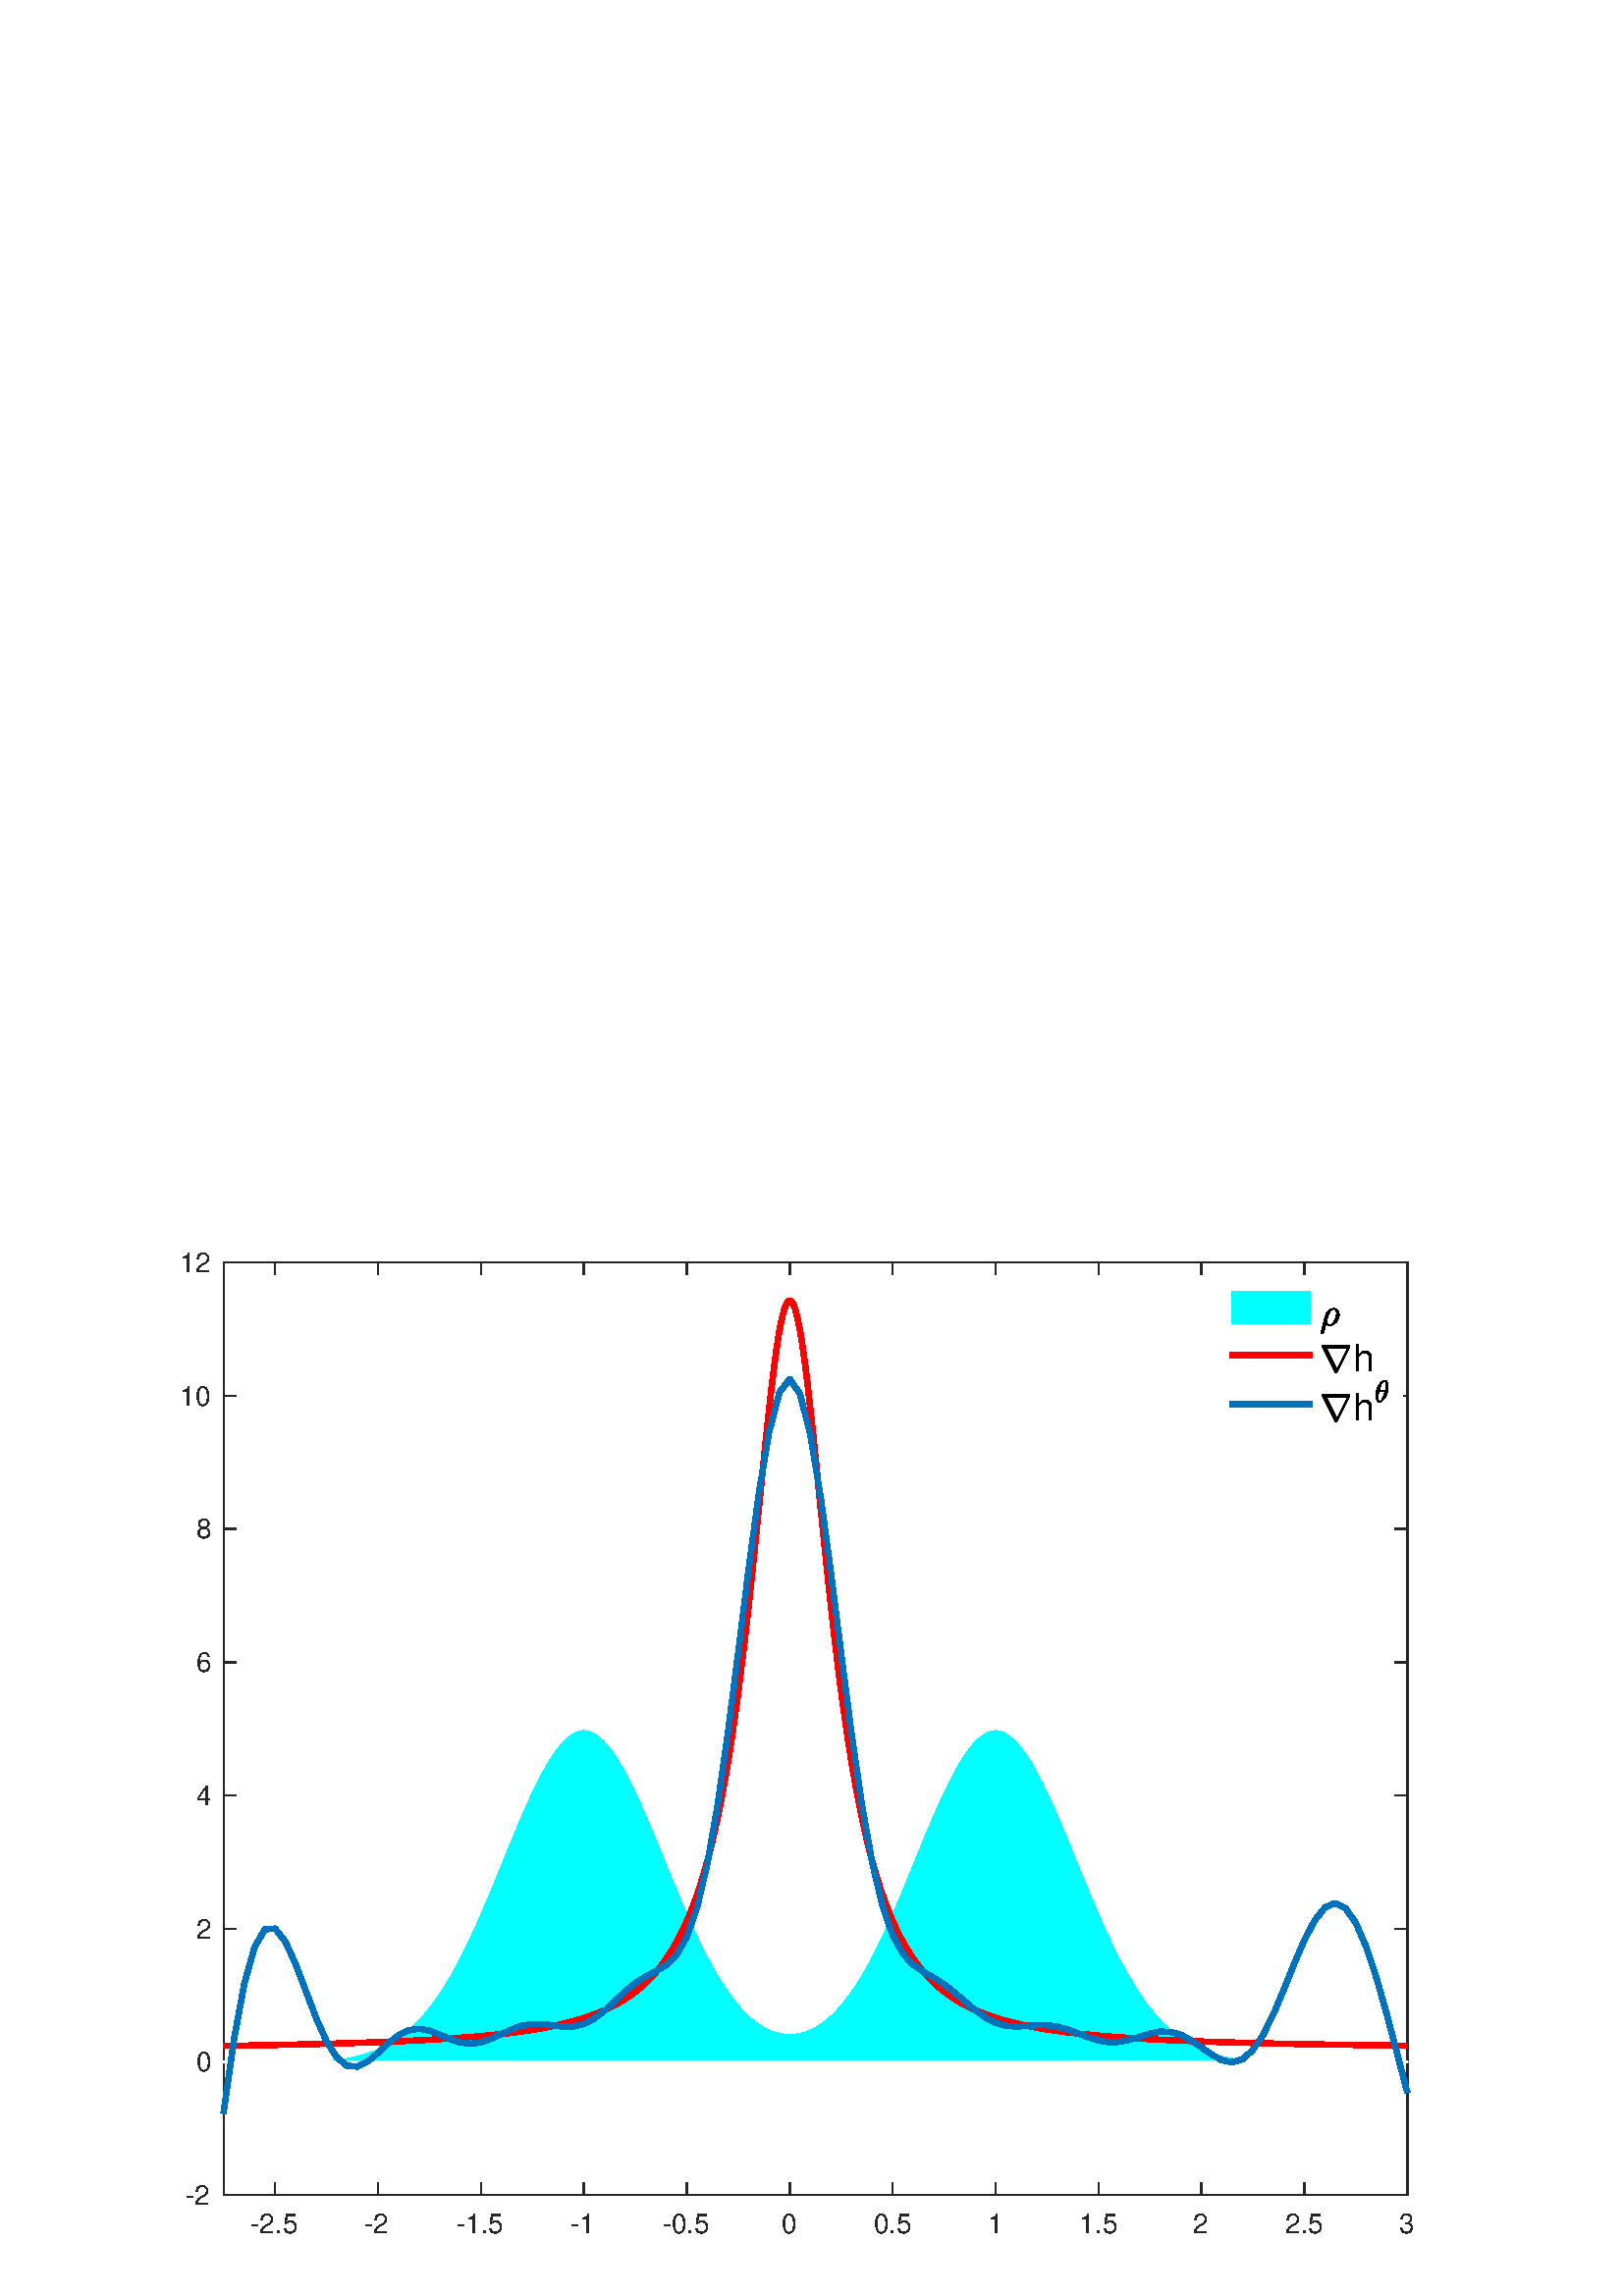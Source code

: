 %!PS-Adobe-3.0 EPSF-3.0
%%Pages: (atend)
%%BoundingBox: 0 0 560 420
%%LanguageLevel: 3
%%EndComments
%%BeginProlog
%%BeginResource: procset (Apache XML Graphics Std ProcSet) 1.2 0
%%Version: 1.2 0
%%Copyright: (Copyright 2001-2003,2010 The Apache Software Foundation. License terms: http://www.apache.org/licenses/LICENSE-2.0)
/bd{bind def}bind def
/ld{load def}bd
/GR/grestore ld
/M/moveto ld
/LJ/setlinejoin ld
/C/curveto ld
/f/fill ld
/LW/setlinewidth ld
/GC/setgray ld
/t/show ld
/N/newpath ld
/CT/concat ld
/cp/closepath ld
/S/stroke ld
/L/lineto ld
/CC/setcmykcolor ld
/A/ashow ld
/GS/gsave ld
/RC/setrgbcolor ld
/RM/rmoveto ld
/ML/setmiterlimit ld
/re {4 2 roll M
1 index 0 rlineto
0 exch rlineto
neg 0 rlineto
cp } bd
/_ctm matrix def
/_tm matrix def
/BT { _ctm currentmatrix pop matrix _tm copy pop 0 0 moveto } bd
/ET { _ctm setmatrix } bd
/iTm { _ctm setmatrix _tm concat } bd
/Tm { _tm astore pop iTm 0 0 moveto } bd
/ux 0.0 def
/uy 0.0 def
/F {
  /Tp exch def
  /Tf exch def
  Tf findfont Tp scalefont setfont
  /cf Tf def  /cs Tp def
} bd
/ULS {currentpoint /uy exch def /ux exch def} bd
/ULE {
  /Tcx currentpoint pop def
  gsave
  newpath
  cf findfont cs scalefont dup
  /FontMatrix get 0 get /Ts exch def /FontInfo get dup
  /UnderlinePosition get Ts mul /To exch def
  /UnderlineThickness get Ts mul /Tt exch def
  ux uy To add moveto  Tcx uy To add lineto
  Tt setlinewidth stroke
  grestore
} bd
/OLE {
  /Tcx currentpoint pop def
  gsave
  newpath
  cf findfont cs scalefont dup
  /FontMatrix get 0 get /Ts exch def /FontInfo get dup
  /UnderlinePosition get Ts mul /To exch def
  /UnderlineThickness get Ts mul /Tt exch def
  ux uy To add cs add moveto Tcx uy To add cs add lineto
  Tt setlinewidth stroke
  grestore
} bd
/SOE {
  /Tcx currentpoint pop def
  gsave
  newpath
  cf findfont cs scalefont dup
  /FontMatrix get 0 get /Ts exch def /FontInfo get dup
  /UnderlinePosition get Ts mul /To exch def
  /UnderlineThickness get Ts mul /Tt exch def
  ux uy To add cs 10 mul 26 idiv add moveto Tcx uy To add cs 10 mul 26 idiv add lineto
  Tt setlinewidth stroke
  grestore
} bd
/QT {
/Y22 exch store
/X22 exch store
/Y21 exch store
/X21 exch store
currentpoint
/Y21 load 2 mul add 3 div exch
/X21 load 2 mul add 3 div exch
/X21 load 2 mul /X22 load add 3 div
/Y21 load 2 mul /Y22 load add 3 div
/X22 load /Y22 load curveto
} bd
/SSPD {
dup length /d exch dict def
{
/v exch def
/k exch def
currentpagedevice k known {
/cpdv currentpagedevice k get def
v cpdv ne {
/upd false def
/nullv v type /nulltype eq def
/nullcpdv cpdv type /nulltype eq def
nullv nullcpdv or
{
/upd true def
} {
/sametype v type cpdv type eq def
sametype {
v type /arraytype eq {
/vlen v length def
/cpdvlen cpdv length def
vlen cpdvlen eq {
0 1 vlen 1 sub {
/i exch def
/obj v i get def
/cpdobj cpdv i get def
obj cpdobj ne {
/upd true def
exit
} if
} for
} {
/upd true def
} ifelse
} {
v type /dicttype eq {
v {
/dv exch def
/dk exch def
/cpddv cpdv dk get def
dv cpddv ne {
/upd true def
exit
} if
} forall
} {
/upd true def
} ifelse
} ifelse
} if
} ifelse
upd true eq {
d k v put
} if
} if
} if
} forall
d length 0 gt {
d setpagedevice
} if
} bd
/RE { % /NewFontName [NewEncodingArray] /FontName RE -
  findfont dup length dict begin
  {
    1 index /FID ne
    {def} {pop pop} ifelse
  } forall
  /Encoding exch def
  /FontName 1 index def
  currentdict definefont pop
  end
} bind def
%%EndResource
%%BeginResource: procset (Apache XML Graphics EPS ProcSet) 1.0 0
%%Version: 1.0 0
%%Copyright: (Copyright 2002-2003 The Apache Software Foundation. License terms: http://www.apache.org/licenses/LICENSE-2.0)
/BeginEPSF { %def
/b4_Inc_state save def         % Save state for cleanup
/dict_count countdictstack def % Count objects on dict stack
/op_count count 1 sub def      % Count objects on operand stack
userdict begin                 % Push userdict on dict stack
/showpage { } def              % Redefine showpage, { } = null proc
0 setgray 0 setlinecap         % Prepare graphics state
1 setlinewidth 0 setlinejoin
10 setmiterlimit [ ] 0 setdash newpath
/languagelevel where           % If level not equal to 1 then
{pop languagelevel             % set strokeadjust and
1 ne                           % overprint to their defaults.
{false setstrokeadjust false setoverprint
} if
} if
} bd
/EndEPSF { %def
count op_count sub {pop} repeat            % Clean up stacks
countdictstack dict_count sub {end} repeat
b4_Inc_state restore
} bd
%%EndResource
%FOPBeginFontDict
%%IncludeResource: font Courier-Bold
%%IncludeResource: font Helvetica
%%IncludeResource: font Courier-BoldOblique
%%IncludeResource: font Courier-Oblique
%%IncludeResource: font Times-Roman
%%IncludeResource: font Helvetica-BoldOblique
%%IncludeResource: font Helvetica-Bold
%%IncludeResource: font Helvetica-Oblique
%%IncludeResource: font Times-BoldItalic
%%IncludeResource: font Courier
%%IncludeResource: font Times-Italic
%%IncludeResource: font Times-Bold
%%IncludeResource: font Symbol
%%IncludeResource: font ZapfDingbats
%FOPEndFontDict
%%BeginResource: encoding WinAnsiEncoding
/WinAnsiEncoding [
/.notdef /.notdef /.notdef /.notdef /.notdef
/.notdef /.notdef /.notdef /.notdef /.notdef
/.notdef /.notdef /.notdef /.notdef /.notdef
/.notdef /.notdef /.notdef /.notdef /.notdef
/.notdef /.notdef /.notdef /.notdef /.notdef
/.notdef /.notdef /.notdef /.notdef /.notdef
/.notdef /.notdef /space /exclam /quotedbl
/numbersign /dollar /percent /ampersand /quotesingle
/parenleft /parenright /asterisk /plus /comma
/hyphen /period /slash /zero /one
/two /three /four /five /six
/seven /eight /nine /colon /semicolon
/less /equal /greater /question /at
/A /B /C /D /E
/F /G /H /I /J
/K /L /M /N /O
/P /Q /R /S /T
/U /V /W /X /Y
/Z /bracketleft /backslash /bracketright /asciicircum
/underscore /quoteleft /a /b /c
/d /e /f /g /h
/i /j /k /l /m
/n /o /p /q /r
/s /t /u /v /w
/x /y /z /braceleft /bar
/braceright /asciitilde /bullet /Euro /bullet
/quotesinglbase /florin /quotedblbase /ellipsis /dagger
/daggerdbl /circumflex /perthousand /Scaron /guilsinglleft
/OE /bullet /Zcaron /bullet /bullet
/quoteleft /quoteright /quotedblleft /quotedblright /bullet
/endash /emdash /asciitilde /trademark /scaron
/guilsinglright /oe /bullet /zcaron /Ydieresis
/space /exclamdown /cent /sterling /currency
/yen /brokenbar /section /dieresis /copyright
/ordfeminine /guillemotleft /logicalnot /sfthyphen /registered
/macron /degree /plusminus /twosuperior /threesuperior
/acute /mu /paragraph /middot /cedilla
/onesuperior /ordmasculine /guillemotright /onequarter /onehalf
/threequarters /questiondown /Agrave /Aacute /Acircumflex
/Atilde /Adieresis /Aring /AE /Ccedilla
/Egrave /Eacute /Ecircumflex /Edieresis /Igrave
/Iacute /Icircumflex /Idieresis /Eth /Ntilde
/Ograve /Oacute /Ocircumflex /Otilde /Odieresis
/multiply /Oslash /Ugrave /Uacute /Ucircumflex
/Udieresis /Yacute /Thorn /germandbls /agrave
/aacute /acircumflex /atilde /adieresis /aring
/ae /ccedilla /egrave /eacute /ecircumflex
/edieresis /igrave /iacute /icircumflex /idieresis
/eth /ntilde /ograve /oacute /ocircumflex
/otilde /odieresis /divide /oslash /ugrave
/uacute /ucircumflex /udieresis /yacute /thorn
/ydieresis
] def
%%EndResource
%FOPBeginFontReencode
/Courier-Bold findfont
dup length dict begin
  {1 index /FID ne {def} {pop pop} ifelse} forall
  /Encoding WinAnsiEncoding def
  currentdict
end
/Courier-Bold exch definefont pop
/Helvetica findfont
dup length dict begin
  {1 index /FID ne {def} {pop pop} ifelse} forall
  /Encoding WinAnsiEncoding def
  currentdict
end
/Helvetica exch definefont pop
/Courier-BoldOblique findfont
dup length dict begin
  {1 index /FID ne {def} {pop pop} ifelse} forall
  /Encoding WinAnsiEncoding def
  currentdict
end
/Courier-BoldOblique exch definefont pop
/Courier-Oblique findfont
dup length dict begin
  {1 index /FID ne {def} {pop pop} ifelse} forall
  /Encoding WinAnsiEncoding def
  currentdict
end
/Courier-Oblique exch definefont pop
/Times-Roman findfont
dup length dict begin
  {1 index /FID ne {def} {pop pop} ifelse} forall
  /Encoding WinAnsiEncoding def
  currentdict
end
/Times-Roman exch definefont pop
/Helvetica-BoldOblique findfont
dup length dict begin
  {1 index /FID ne {def} {pop pop} ifelse} forall
  /Encoding WinAnsiEncoding def
  currentdict
end
/Helvetica-BoldOblique exch definefont pop
/Helvetica-Bold findfont
dup length dict begin
  {1 index /FID ne {def} {pop pop} ifelse} forall
  /Encoding WinAnsiEncoding def
  currentdict
end
/Helvetica-Bold exch definefont pop
/Helvetica-Oblique findfont
dup length dict begin
  {1 index /FID ne {def} {pop pop} ifelse} forall
  /Encoding WinAnsiEncoding def
  currentdict
end
/Helvetica-Oblique exch definefont pop
/Times-BoldItalic findfont
dup length dict begin
  {1 index /FID ne {def} {pop pop} ifelse} forall
  /Encoding WinAnsiEncoding def
  currentdict
end
/Times-BoldItalic exch definefont pop
/Courier findfont
dup length dict begin
  {1 index /FID ne {def} {pop pop} ifelse} forall
  /Encoding WinAnsiEncoding def
  currentdict
end
/Courier exch definefont pop
/Times-Italic findfont
dup length dict begin
  {1 index /FID ne {def} {pop pop} ifelse} forall
  /Encoding WinAnsiEncoding def
  currentdict
end
/Times-Italic exch definefont pop
/Times-Bold findfont
dup length dict begin
  {1 index /FID ne {def} {pop pop} ifelse} forall
  /Encoding WinAnsiEncoding def
  currentdict
end
/Times-Bold exch definefont pop
%FOPEndFontReencode
%%EndProlog
%%Page: 1 1
%%PageBoundingBox: 0 0 560 420
%%BeginPageSetup
[1 0 0 -1 0 420] CT
%%EndPageSetup
GS
1 GC
N
0 0 560 420 re
f
GR
GS
1 GC
N
0 0 560 420 re
f
GR
GS
1 GC
N
82 383 M
516 383 L
516 41 L
82 41 L
cp
f
GR
GS
0.149 GC
2 setlinecap
1 LJ
0.5 LW
N
82 383 M
516 383 L
S
GR
GS
0.149 GC
2 setlinecap
1 LJ
0.5 LW
N
82 41 M
516 41 L
S
GR
GS
0.149 GC
2 setlinecap
1 LJ
0.5 LW
N
100.87 383 M
100.87 378.66 L
S
GR
GS
0.149 GC
2 setlinecap
1 LJ
0.5 LW
N
138.609 383 M
138.609 378.66 L
S
GR
GS
0.149 GC
2 setlinecap
1 LJ
0.5 LW
N
176.348 383 M
176.348 378.66 L
S
GR
GS
0.149 GC
2 setlinecap
1 LJ
0.5 LW
N
214.087 383 M
214.087 378.66 L
S
GR
GS
0.149 GC
2 setlinecap
1 LJ
0.5 LW
N
251.826 383 M
251.826 378.66 L
S
GR
GS
0.149 GC
2 setlinecap
1 LJ
0.5 LW
N
289.565 383 M
289.565 378.66 L
S
GR
GS
0.149 GC
2 setlinecap
1 LJ
0.5 LW
N
327.304 383 M
327.304 378.66 L
S
GR
GS
0.149 GC
2 setlinecap
1 LJ
0.5 LW
N
365.043 383 M
365.043 378.66 L
S
GR
GS
0.149 GC
2 setlinecap
1 LJ
0.5 LW
N
402.783 383 M
402.783 378.66 L
S
GR
GS
0.149 GC
2 setlinecap
1 LJ
0.5 LW
N
440.522 383 M
440.522 378.66 L
S
GR
GS
0.149 GC
2 setlinecap
1 LJ
0.5 LW
N
478.261 383 M
478.261 378.66 L
S
GR
GS
0.149 GC
2 setlinecap
1 LJ
0.5 LW
N
516 383 M
516 378.66 L
S
GR
GS
0.149 GC
2 setlinecap
1 LJ
0.5 LW
N
100.87 41 M
100.87 45.34 L
S
GR
GS
0.149 GC
2 setlinecap
1 LJ
0.5 LW
N
138.609 41 M
138.609 45.34 L
S
GR
GS
0.149 GC
2 setlinecap
1 LJ
0.5 LW
N
176.348 41 M
176.348 45.34 L
S
GR
GS
0.149 GC
2 setlinecap
1 LJ
0.5 LW
N
214.087 41 M
214.087 45.34 L
S
GR
GS
0.149 GC
2 setlinecap
1 LJ
0.5 LW
N
251.826 41 M
251.826 45.34 L
S
GR
GS
0.149 GC
2 setlinecap
1 LJ
0.5 LW
N
289.565 41 M
289.565 45.34 L
S
GR
GS
0.149 GC
2 setlinecap
1 LJ
0.5 LW
N
327.304 41 M
327.304 45.34 L
S
GR
GS
0.149 GC
2 setlinecap
1 LJ
0.5 LW
N
365.043 41 M
365.043 45.34 L
S
GR
GS
0.149 GC
2 setlinecap
1 LJ
0.5 LW
N
402.783 41 M
402.783 45.34 L
S
GR
GS
0.149 GC
2 setlinecap
1 LJ
0.5 LW
N
440.522 41 M
440.522 45.34 L
S
GR
GS
0.149 GC
2 setlinecap
1 LJ
0.5 LW
N
478.261 41 M
478.261 45.34 L
S
GR
GS
0.149 GC
2 setlinecap
1 LJ
0.5 LW
N
516 41 M
516 45.34 L
S
GR
GS
[1 0 0 1 100.87 387] CT
0.149 GC
/Helvetica 10 F
GS
[1 0 0 1 0 0] CT
-9 10 moveto 
1 -1 scale
(-2.5) t 
GR
GR
GS
[1 0 0 1 138.609 387] CT
0.149 GC
/Helvetica 10 F
GS
[1 0 0 1 0 0] CT
-5 10 moveto 
1 -1 scale
(-2) t 
GR
GR
GS
[1 0 0 1 176.348 387] CT
0.149 GC
/Helvetica 10 F
GS
[1 0 0 1 0 0] CT
-9 10 moveto 
1 -1 scale
(-1.5) t 
GR
GR
GS
[1 0 0 1 214.087 387] CT
0.149 GC
/Helvetica 10 F
GS
[1 0 0 1 0 0] CT
-5 10 moveto 
1 -1 scale
(-1) t 
GR
GR
GS
[1 0 0 1 251.826 387] CT
0.149 GC
/Helvetica 10 F
GS
[1 0 0 1 0 0] CT
-9 10 moveto 
1 -1 scale
(-0.5) t 
GR
GR
GS
[1 0 0 1 289.565 387] CT
0.149 GC
/Helvetica 10 F
GS
[1 0 0 1 0 0] CT
-3 10 moveto 
1 -1 scale
(0) t 
GR
GR
GS
[1 0 0 1 327.304 387] CT
0.149 GC
/Helvetica 10 F
GS
[1 0 0 1 0 0] CT
-7 10 moveto 
1 -1 scale
(0.5) t 
GR
GR
GS
[1 0 0 1 365.043 387] CT
0.149 GC
/Helvetica 10 F
GS
[1 0 0 1 0 0] CT
-3 10 moveto 
1 -1 scale
(1) t 
GR
GR
GS
[1 0 0 1 402.783 387] CT
0.149 GC
/Helvetica 10 F
GS
[1 0 0 1 0 0] CT
-7 10 moveto 
1 -1 scale
(1.5) t 
GR
GR
GS
[1 0 0 1 440.522 387] CT
0.149 GC
/Helvetica 10 F
GS
[1 0 0 1 0 0] CT
-3 10 moveto 
1 -1 scale
(2) t 
GR
GR
GS
[1 0 0 1 478.261 387] CT
0.149 GC
/Helvetica 10 F
GS
[1 0 0 1 0 0] CT
-7 10 moveto 
1 -1 scale
(2.5) t 
GR
GR
GS
[1 0 0 1 516 387] CT
0.149 GC
/Helvetica 10 F
GS
[1 0 0 1 0 0] CT
-3 10 moveto 
1 -1 scale
(3) t 
GR
GR
GS
0.149 GC
2 setlinecap
1 LJ
0.5 LW
N
82 383 M
82 41 L
S
GR
GS
0.149 GC
2 setlinecap
1 LJ
0.5 LW
N
516 383 M
516 41 L
S
GR
GS
0.149 GC
2 setlinecap
1 LJ
0.5 LW
N
82 383 M
86.34 383 L
S
GR
GS
0.149 GC
2 setlinecap
1 LJ
0.5 LW
N
82 334.143 M
86.34 334.143 L
S
GR
GS
0.149 GC
2 setlinecap
1 LJ
0.5 LW
N
82 285.286 M
86.34 285.286 L
S
GR
GS
0.149 GC
2 setlinecap
1 LJ
0.5 LW
N
82 236.429 M
86.34 236.429 L
S
GR
GS
0.149 GC
2 setlinecap
1 LJ
0.5 LW
N
82 187.571 M
86.34 187.571 L
S
GR
GS
0.149 GC
2 setlinecap
1 LJ
0.5 LW
N
82 138.714 M
86.34 138.714 L
S
GR
GS
0.149 GC
2 setlinecap
1 LJ
0.5 LW
N
82 89.857 M
86.34 89.857 L
S
GR
GS
0.149 GC
2 setlinecap
1 LJ
0.5 LW
N
82 41 M
86.34 41 L
S
GR
GS
0.149 GC
2 setlinecap
1 LJ
0.5 LW
N
516 383 M
511.66 383 L
S
GR
GS
0.149 GC
2 setlinecap
1 LJ
0.5 LW
N
516 334.143 M
511.66 334.143 L
S
GR
GS
0.149 GC
2 setlinecap
1 LJ
0.5 LW
N
516 285.286 M
511.66 285.286 L
S
GR
GS
0.149 GC
2 setlinecap
1 LJ
0.5 LW
N
516 236.429 M
511.66 236.429 L
S
GR
GS
0.149 GC
2 setlinecap
1 LJ
0.5 LW
N
516 187.571 M
511.66 187.571 L
S
GR
GS
0.149 GC
2 setlinecap
1 LJ
0.5 LW
N
516 138.714 M
511.66 138.714 L
S
GR
GS
0.149 GC
2 setlinecap
1 LJ
0.5 LW
N
516 89.857 M
511.66 89.857 L
S
GR
GS
0.149 GC
2 setlinecap
1 LJ
0.5 LW
N
516 41 M
511.66 41 L
S
GR
GS
[1 0 0 1 78.0 383] CT
0.149 GC
/Helvetica 10 F
GS
[1 0 0 1 0 0] CT
-10 3.5 moveto 
1 -1 scale
(-2) t 
GR
GR
GS
[1 0 0 1 78.0 334.143] CT
0.149 GC
/Helvetica 10 F
GS
[1 0 0 1 0 0] CT
-6 3.5 moveto 
1 -1 scale
(0) t 
GR
GR
GS
[1 0 0 1 78.0 285.286] CT
0.149 GC
/Helvetica 10 F
GS
[1 0 0 1 0 0] CT
-6 3.5 moveto 
1 -1 scale
(2) t 
GR
GR
GS
[1 0 0 1 78.0 236.429] CT
0.149 GC
/Helvetica 10 F
GS
[1 0 0 1 0 0] CT
-6 3.5 moveto 
1 -1 scale
(4) t 
GR
GR
GS
[1 0 0 1 78.0 187.571] CT
0.149 GC
/Helvetica 10 F
GS
[1 0 0 1 0 0] CT
-6 3.5 moveto 
1 -1 scale
(6) t 
GR
GR
GS
[1 0 0 1 78.0 138.714] CT
0.149 GC
/Helvetica 10 F
GS
[1 0 0 1 0 0] CT
-6 3.5 moveto 
1 -1 scale
(8) t 
GR
GR
GS
[1 0 0 1 78.0 89.857] CT
0.149 GC
/Helvetica 10 F
GS
[1 0 0 1 0 0] CT
-12 3.5 moveto 
1 -1 scale
(10) t 
GR
GR
GS
[1 0 0 1 78.0 41] CT
0.149 GC
/Helvetica 10 F
GS
[1 0 0 1 0 0] CT
-12 3.5 moveto 
1 -1 scale
(12) t 
GR
GR
GS
0.149 GC
1 LJ
0.5 LW
N
82 334.143 M
516 334.143 L
S
GR
GS
0 1 1 RC
N
81.948 334.143 M
81.948 334.142 L
82 334.143 L
cp
f
GR
GS
0 1 1 RC
N
81.948 334.134 M
81.948 334.142 L
82 334.143 L
82 334.134 L
cp
f
GR
GS
0 1 1 RC
N
82 334.143 M
82 334.134 L
82.377 334.143 L
cp
f
GR
GS
0 1 1 RC
N
82 334.134 M
82.377 334.143 L
82.377 334.134 L
cp
f
GR
GS
0 1 1 RC
N
82.377 334.143 M
82.377 334.134 L
82.755 334.143 L
cp
f
GR
GS
0 1 1 RC
N
82.377 334.134 M
82.755 334.143 L
82.755 334.133 L
cp
f
GR
GS
0 1 1 RC
N
82.755 334.143 M
82.755 334.133 L
83.132 334.143 L
cp
f
GR
GS
0 1 1 RC
N
82.755 334.133 M
83.132 334.143 L
83.132 334.133 L
cp
f
GR
GS
0 1 1 RC
N
83.132 334.143 M
83.132 334.133 L
83.51 334.143 L
cp
f
GR
GS
0 1 1 RC
N
83.132 334.133 M
83.51 334.143 L
83.51 334.132 L
cp
f
GR
GS
0 1 1 RC
N
83.51 334.143 M
83.51 334.132 L
83.887 334.143 L
cp
f
GR
GS
0 1 1 RC
N
83.51 334.132 M
83.887 334.143 L
83.887 334.132 L
cp
f
GR
GS
0 1 1 RC
N
83.887 334.143 M
83.887 334.132 L
84.264 334.143 L
cp
f
GR
GS
0 1 1 RC
N
83.887 334.132 M
84.264 334.143 L
84.264 334.131 L
cp
f
GR
GS
0 1 1 RC
N
84.264 334.143 M
84.264 334.131 L
84.642 334.143 L
cp
f
GR
GS
0 1 1 RC
N
84.264 334.131 M
84.642 334.143 L
84.642 334.13 L
cp
f
GR
GS
0 1 1 RC
N
84.642 334.143 M
84.642 334.13 L
85.019 334.143 L
cp
f
GR
GS
0 1 1 RC
N
84.642 334.13 M
85.019 334.143 L
85.019 334.13 L
cp
f
GR
GS
0 1 1 RC
N
85.019 334.143 M
85.019 334.13 L
85.397 334.143 L
cp
f
GR
GS
0 1 1 RC
N
85.019 334.13 M
85.397 334.143 L
85.397 334.129 L
cp
f
GR
GS
0 1 1 RC
N
85.397 334.143 M
85.397 334.129 L
85.774 334.143 L
cp
f
GR
GS
0 1 1 RC
N
85.397 334.129 M
85.774 334.143 L
85.774 334.128 L
cp
f
GR
GS
0 1 1 RC
N
85.774 334.143 M
85.774 334.128 L
86.151 334.143 L
cp
f
GR
GS
0 1 1 RC
N
85.774 334.128 M
86.151 334.143 L
86.151 334.127 L
cp
f
GR
GS
0 1 1 RC
N
86.151 334.143 M
86.151 334.127 L
86.529 334.143 L
cp
f
GR
GS
0 1 1 RC
N
86.151 334.127 M
86.529 334.143 L
86.529 334.127 L
cp
f
GR
GS
0 1 1 RC
N
86.529 334.143 M
86.529 334.127 L
86.906 334.143 L
cp
f
GR
GS
0 1 1 RC
N
86.529 334.127 M
86.906 334.143 L
86.906 334.126 L
cp
f
GR
GS
0 1 1 RC
N
86.906 334.143 M
86.906 334.126 L
87.283 334.143 L
cp
f
GR
GS
0 1 1 RC
N
86.906 334.126 M
87.283 334.143 L
87.283 334.125 L
cp
f
GR
GS
0 1 1 RC
N
87.283 334.143 M
87.283 334.125 L
87.661 334.143 L
cp
f
GR
GS
0 1 1 RC
N
87.283 334.125 M
87.661 334.143 L
87.661 334.124 L
cp
f
GR
GS
0 1 1 RC
N
87.661 334.143 M
87.661 334.124 L
88.038 334.143 L
cp
f
GR
GS
0 1 1 RC
N
87.661 334.124 M
88.038 334.143 L
88.038 334.123 L
cp
f
GR
GS
0 1 1 RC
N
88.038 334.143 M
88.038 334.123 L
88.416 334.143 L
cp
f
GR
GS
0 1 1 RC
N
88.038 334.123 M
88.416 334.143 L
88.416 334.122 L
cp
f
GR
GS
0 1 1 RC
N
88.416 334.143 M
88.416 334.122 L
88.793 334.143 L
cp
f
GR
GS
0 1 1 RC
N
88.416 334.122 M
88.793 334.143 L
88.793 334.121 L
cp
f
GR
GS
0 1 1 RC
N
88.793 334.143 M
88.793 334.121 L
89.17 334.143 L
cp
f
GR
GS
0 1 1 RC
N
88.793 334.121 M
89.17 334.143 L
89.17 334.119 L
cp
f
GR
GS
0 1 1 RC
N
89.17 334.143 M
89.17 334.119 L
89.548 334.143 L
cp
f
GR
GS
0 1 1 RC
N
89.17 334.119 M
89.548 334.143 L
89.548 334.118 L
cp
f
GR
GS
0 1 1 RC
N
89.548 334.143 M
89.548 334.118 L
89.925 334.143 L
cp
f
GR
GS
0 1 1 RC
N
89.548 334.118 M
89.925 334.143 L
89.925 334.117 L
cp
f
GR
GS
0 1 1 RC
N
89.925 334.143 M
89.925 334.117 L
90.303 334.143 L
cp
f
GR
GS
0 1 1 RC
N
89.925 334.117 M
90.303 334.143 L
90.303 334.116 L
cp
f
GR
GS
0 1 1 RC
N
90.303 334.143 M
90.303 334.116 L
90.68 334.143 L
cp
f
GR
GS
0 1 1 RC
N
90.303 334.116 M
90.68 334.143 L
90.68 334.114 L
cp
f
GR
GS
0 1 1 RC
N
90.68 334.143 M
90.68 334.114 L
91.057 334.143 L
cp
f
GR
GS
0 1 1 RC
N
90.68 334.114 M
91.057 334.143 L
91.057 334.113 L
cp
f
GR
GS
0 1 1 RC
N
91.057 334.143 M
91.057 334.113 L
91.435 334.143 L
cp
f
GR
GS
0 1 1 RC
N
91.057 334.113 M
91.435 334.143 L
91.435 334.111 L
cp
f
GR
GS
0 1 1 RC
N
91.435 334.143 M
91.435 334.111 L
91.812 334.143 L
cp
f
GR
GS
0 1 1 RC
N
91.435 334.111 M
91.812 334.143 L
91.812 334.109 L
cp
f
GR
GS
0 1 1 RC
N
91.812 334.143 M
91.812 334.109 L
92.19 334.143 L
cp
f
GR
GS
0 1 1 RC
N
91.812 334.109 M
92.19 334.143 L
92.19 334.108 L
cp
f
GR
GS
0 1 1 RC
N
92.19 334.143 M
92.19 334.108 L
92.567 334.143 L
cp
f
GR
GS
0 1 1 RC
N
92.19 334.108 M
92.567 334.143 L
92.567 334.106 L
cp
f
GR
GS
0 1 1 RC
N
92.567 334.143 M
92.567 334.106 L
92.944 334.143 L
cp
f
GR
GS
0 1 1 RC
N
92.567 334.106 M
92.944 334.143 L
92.944 334.104 L
cp
f
GR
GS
0 1 1 RC
N
92.944 334.143 M
92.944 334.104 L
93.322 334.143 L
cp
f
GR
GS
0 1 1 RC
N
92.944 334.104 M
93.322 334.143 L
93.322 334.102 L
cp
f
GR
GS
0 1 1 RC
N
93.322 334.143 M
93.322 334.102 L
93.699 334.143 L
cp
f
GR
GS
0 1 1 RC
N
93.322 334.102 M
93.699 334.143 L
93.699 334.1 L
cp
f
GR
GS
0 1 1 RC
N
93.699 334.143 M
93.699 334.1 L
94.077 334.143 L
cp
f
GR
GS
0 1 1 RC
N
93.699 334.1 M
94.077 334.143 L
94.077 334.098 L
cp
f
GR
GS
0 1 1 RC
N
94.077 334.143 M
94.077 334.098 L
94.454 334.143 L
cp
f
GR
GS
0 1 1 RC
N
94.077 334.098 M
94.454 334.143 L
94.454 334.095 L
cp
f
GR
GS
0 1 1 RC
N
94.454 334.143 M
94.454 334.095 L
94.831 334.143 L
cp
f
GR
GS
0 1 1 RC
N
94.454 334.095 M
94.831 334.143 L
94.831 334.093 L
cp
f
GR
GS
0 1 1 RC
N
94.831 334.143 M
94.831 334.093 L
95.209 334.143 L
cp
f
GR
GS
0 1 1 RC
N
94.831 334.093 M
95.209 334.143 L
95.209 334.09 L
cp
f
GR
GS
0 1 1 RC
N
95.209 334.143 M
95.209 334.09 L
95.586 334.143 L
cp
f
GR
GS
0 1 1 RC
N
95.209 334.09 M
95.586 334.143 L
95.586 334.088 L
cp
f
GR
GS
0 1 1 RC
N
95.586 334.143 M
95.586 334.088 L
95.963 334.143 L
cp
f
GR
GS
0 1 1 RC
N
95.586 334.088 M
95.963 334.143 L
95.963 334.085 L
cp
f
GR
GS
0 1 1 RC
N
95.963 334.143 M
95.963 334.085 L
96.341 334.143 L
cp
f
GR
GS
0 1 1 RC
N
95.963 334.085 M
96.341 334.143 L
96.341 334.082 L
cp
f
GR
GS
0 1 1 RC
N
96.341 334.143 M
96.341 334.082 L
96.718 334.143 L
cp
f
GR
GS
0 1 1 RC
N
96.341 334.082 M
96.718 334.143 L
96.718 334.079 L
cp
f
GR
GS
0 1 1 RC
N
96.718 334.143 M
96.718 334.079 L
97.096 334.143 L
cp
f
GR
GS
0 1 1 RC
N
96.718 334.079 M
97.096 334.143 L
97.096 334.076 L
cp
f
GR
GS
0 1 1 RC
N
97.096 334.143 M
97.096 334.076 L
97.473 334.143 L
cp
f
GR
GS
0 1 1 RC
N
97.096 334.076 M
97.473 334.143 L
97.473 334.073 L
cp
f
GR
GS
0 1 1 RC
N
97.473 334.143 M
97.473 334.073 L
97.85 334.143 L
cp
f
GR
GS
0 1 1 RC
N
97.473 334.073 M
97.85 334.143 L
97.85 334.069 L
cp
f
GR
GS
0 1 1 RC
N
97.85 334.143 M
97.85 334.069 L
98.228 334.143 L
cp
f
GR
GS
0 1 1 RC
N
97.85 334.069 M
98.228 334.143 L
98.228 334.065 L
cp
f
GR
GS
0 1 1 RC
N
98.228 334.143 M
98.228 334.065 L
98.605 334.143 L
cp
f
GR
GS
0 1 1 RC
N
98.228 334.065 M
98.605 334.143 L
98.605 334.062 L
cp
f
GR
GS
0 1 1 RC
N
98.605 334.143 M
98.605 334.062 L
98.983 334.143 L
cp
f
GR
GS
0 1 1 RC
N
98.605 334.062 M
98.983 334.143 L
98.983 334.058 L
cp
f
GR
GS
0 1 1 RC
N
98.983 334.143 M
98.983 334.058 L
99.36 334.143 L
cp
f
GR
GS
0 1 1 RC
N
98.983 334.058 M
99.36 334.143 L
99.36 334.053 L
cp
f
GR
GS
0 1 1 RC
N
99.36 334.143 M
99.36 334.053 L
99.737 334.143 L
cp
f
GR
GS
0 1 1 RC
N
99.36 334.053 M
99.737 334.143 L
99.737 334.049 L
cp
f
GR
GS
0 1 1 RC
N
99.737 334.143 M
99.737 334.049 L
100.115 334.143 L
cp
f
GR
GS
0 1 1 RC
N
99.737 334.049 M
100.115 334.143 L
100.115 334.045 L
cp
f
GR
GS
0 1 1 RC
N
100.115 334.143 M
100.115 334.045 L
100.492 334.143 L
cp
f
GR
GS
0 1 1 RC
N
100.115 334.045 M
100.492 334.143 L
100.492 334.04 L
cp
f
GR
GS
0 1 1 RC
N
100.492 334.143 M
100.492 334.04 L
100.87 334.143 L
cp
f
GR
GS
0 1 1 RC
N
100.492 334.04 M
100.87 334.143 L
100.87 334.035 L
cp
f
GR
GS
0 1 1 RC
N
100.87 334.143 M
100.87 334.035 L
101.247 334.143 L
cp
f
GR
GS
0 1 1 RC
N
100.87 334.035 M
101.247 334.143 L
101.247 334.03 L
cp
f
GR
GS
0 1 1 RC
N
101.247 334.143 M
101.247 334.03 L
101.624 334.143 L
cp
f
GR
GS
0 1 1 RC
N
101.247 334.03 M
101.624 334.143 L
101.624 334.024 L
cp
f
GR
GS
0 1 1 RC
N
101.624 334.143 M
101.624 334.024 L
102.002 334.143 L
cp
f
GR
GS
0 1 1 RC
N
101.624 334.024 M
102.002 334.143 L
102.002 334.019 L
cp
f
GR
GS
0 1 1 RC
N
102.002 334.143 M
102.002 334.019 L
102.379 334.143 L
cp
f
GR
GS
0 1 1 RC
N
102.002 334.019 M
102.379 334.143 L
102.379 334.013 L
cp
f
GR
GS
0 1 1 RC
N
102.379 334.143 M
102.379 334.013 L
102.757 334.143 L
cp
f
GR
GS
0 1 1 RC
N
102.379 334.013 M
102.757 334.143 L
102.757 334.007 L
cp
f
GR
GS
0 1 1 RC
N
102.757 334.143 M
102.757 334.007 L
103.134 334.143 L
cp
f
GR
GS
0 1 1 RC
N
102.757 334.007 M
103.134 334.143 L
103.134 334 L
cp
f
GR
GS
0 1 1 RC
N
103.134 334.143 M
103.134 334 L
103.511 334.143 L
cp
f
GR
GS
0 1 1 RC
N
103.134 334 M
103.511 334.143 L
103.511 333.994 L
cp
f
GR
GS
0 1 1 RC
N
103.511 334.143 M
103.511 333.994 L
103.889 334.143 L
cp
f
GR
GS
0 1 1 RC
N
103.511 333.994 M
103.889 334.143 L
103.889 333.987 L
cp
f
GR
GS
0 1 1 RC
N
103.889 334.143 M
103.889 333.987 L
104.266 334.143 L
cp
f
GR
GS
0 1 1 RC
N
103.889 333.987 M
104.266 334.143 L
104.266 333.979 L
cp
f
GR
GS
0 1 1 RC
N
104.266 334.143 M
104.266 333.979 L
104.643 334.143 L
cp
f
GR
GS
0 1 1 RC
N
104.266 333.979 M
104.643 334.143 L
104.643 333.972 L
cp
f
GR
GS
0 1 1 RC
N
104.643 334.143 M
104.643 333.972 L
105.021 334.143 L
cp
f
GR
GS
0 1 1 RC
N
104.643 333.972 M
105.021 334.143 L
105.021 333.964 L
cp
f
GR
GS
0 1 1 RC
N
105.021 334.143 M
105.021 333.964 L
105.398 334.143 L
cp
f
GR
GS
0 1 1 RC
N
105.021 333.964 M
105.398 334.143 L
105.398 333.956 L
cp
f
GR
GS
0 1 1 RC
N
105.398 334.143 M
105.398 333.956 L
105.776 334.143 L
cp
f
GR
GS
0 1 1 RC
N
105.398 333.956 M
105.776 334.143 L
105.776 333.947 L
cp
f
GR
GS
0 1 1 RC
N
105.776 334.143 M
105.776 333.947 L
106.153 334.143 L
cp
f
GR
GS
0 1 1 RC
N
105.776 333.947 M
106.153 334.143 L
106.153 333.938 L
cp
f
GR
GS
0 1 1 RC
N
106.153 334.143 M
106.153 333.938 L
106.53 334.143 L
cp
f
GR
GS
0 1 1 RC
N
106.153 333.938 M
106.53 334.143 L
106.53 333.929 L
cp
f
GR
GS
0 1 1 RC
N
106.53 334.143 M
106.53 333.929 L
106.908 334.143 L
cp
f
GR
GS
0 1 1 RC
N
106.53 333.929 M
106.908 334.143 L
106.908 333.919 L
cp
f
GR
GS
0 1 1 RC
N
106.908 334.143 M
106.908 333.919 L
107.285 334.143 L
cp
f
GR
GS
0 1 1 RC
N
106.908 333.919 M
107.285 334.143 L
107.285 333.909 L
cp
f
GR
GS
0 1 1 RC
N
107.285 334.143 M
107.285 333.909 L
107.663 334.143 L
cp
f
GR
GS
0 1 1 RC
N
107.285 333.909 M
107.663 334.143 L
107.663 333.898 L
cp
f
GR
GS
0 1 1 RC
N
107.663 334.143 M
107.663 333.898 L
108.04 334.143 L
cp
f
GR
GS
0 1 1 RC
N
107.663 333.898 M
108.04 334.143 L
108.04 333.887 L
cp
f
GR
GS
0 1 1 RC
N
108.04 334.143 M
108.04 333.887 L
108.417 334.143 L
cp
f
GR
GS
0 1 1 RC
N
108.04 333.887 M
108.417 334.143 L
108.417 333.876 L
cp
f
GR
GS
0 1 1 RC
N
108.417 334.143 M
108.417 333.876 L
108.795 334.143 L
cp
f
GR
GS
0 1 1 RC
N
108.417 333.876 M
108.795 334.143 L
108.795 333.864 L
cp
f
GR
GS
0 1 1 RC
N
108.795 334.143 M
108.795 333.864 L
109.172 334.143 L
cp
f
GR
GS
0 1 1 RC
N
108.795 333.864 M
109.172 334.143 L
109.172 333.851 L
cp
f
GR
GS
0 1 1 RC
N
109.172 334.143 M
109.172 333.851 L
109.55 334.143 L
cp
f
GR
GS
0 1 1 RC
N
109.172 333.851 M
109.55 334.143 L
109.55 333.838 L
cp
f
GR
GS
0 1 1 RC
N
109.55 334.143 M
109.55 333.838 L
109.927 334.143 L
cp
f
GR
GS
0 1 1 RC
N
109.55 333.838 M
109.927 334.143 L
109.927 333.825 L
cp
f
GR
GS
0 1 1 RC
N
109.927 334.143 M
109.927 333.825 L
110.304 334.143 L
cp
f
GR
GS
0 1 1 RC
N
109.927 333.825 M
110.304 334.143 L
110.304 333.811 L
cp
f
GR
GS
0 1 1 RC
N
110.304 334.143 M
110.304 333.811 L
110.682 334.143 L
cp
f
GR
GS
0 1 1 RC
N
110.304 333.811 M
110.682 334.143 L
110.682 333.796 L
cp
f
GR
GS
0 1 1 RC
N
110.682 334.143 M
110.682 333.796 L
111.059 334.143 L
cp
f
GR
GS
0 1 1 RC
N
110.682 333.796 M
111.059 334.143 L
111.059 333.781 L
cp
f
GR
GS
0 1 1 RC
N
111.059 334.143 M
111.059 333.781 L
111.437 334.143 L
cp
f
GR
GS
0 1 1 RC
N
111.059 333.781 M
111.437 334.143 L
111.437 333.766 L
cp
f
GR
GS
0 1 1 RC
N
111.437 334.143 M
111.437 333.766 L
111.814 334.143 L
cp
f
GR
GS
0 1 1 RC
N
111.437 333.766 M
111.814 334.143 L
111.814 333.749 L
cp
f
GR
GS
0 1 1 RC
N
111.814 334.143 M
111.814 333.749 L
112.191 334.143 L
cp
f
GR
GS
0 1 1 RC
N
111.814 333.749 M
112.191 334.143 L
112.191 333.732 L
cp
f
GR
GS
0 1 1 RC
N
112.191 334.143 M
112.191 333.732 L
112.569 334.143 L
cp
f
GR
GS
0 1 1 RC
N
112.191 333.732 M
112.569 334.143 L
112.569 333.715 L
cp
f
GR
GS
0 1 1 RC
N
112.569 334.143 M
112.569 333.715 L
112.946 334.143 L
cp
f
GR
GS
0 1 1 RC
N
112.569 333.715 M
112.946 334.143 L
112.946 333.696 L
cp
f
GR
GS
0 1 1 RC
N
112.946 334.143 M
112.946 333.696 L
113.323 334.143 L
cp
f
GR
GS
0 1 1 RC
N
112.946 333.696 M
113.323 334.143 L
113.323 333.677 L
cp
f
GR
GS
0 1 1 RC
N
113.323 334.143 M
113.323 333.677 L
113.701 334.143 L
cp
f
GR
GS
0 1 1 RC
N
113.323 333.677 M
113.701 334.143 L
113.701 333.657 L
cp
f
GR
GS
0 1 1 RC
N
113.701 334.143 M
113.701 333.657 L
114.078 334.143 L
cp
f
GR
GS
0 1 1 RC
N
113.701 333.657 M
114.078 334.143 L
114.078 333.637 L
cp
f
GR
GS
0 1 1 RC
N
114.078 334.143 M
114.078 333.637 L
114.456 334.143 L
cp
f
GR
GS
0 1 1 RC
N
114.078 333.637 M
114.456 334.143 L
114.456 333.615 L
cp
f
GR
GS
0 1 1 RC
N
114.456 334.143 M
114.456 333.615 L
114.833 334.143 L
cp
f
GR
GS
0 1 1 RC
N
114.456 333.615 M
114.833 334.143 L
114.833 333.593 L
cp
f
GR
GS
0 1 1 RC
N
114.833 334.143 M
114.833 333.593 L
115.21 334.143 L
cp
f
GR
GS
0 1 1 RC
N
114.833 333.593 M
115.21 334.143 L
115.21 333.57 L
cp
f
GR
GS
0 1 1 RC
N
115.21 334.143 M
115.21 333.57 L
115.588 334.143 L
cp
f
GR
GS
0 1 1 RC
N
115.21 333.57 M
115.588 334.143 L
115.588 333.546 L
cp
f
GR
GS
0 1 1 RC
N
115.588 334.143 M
115.588 333.546 L
115.965 334.143 L
cp
f
GR
GS
0 1 1 RC
N
115.588 333.546 M
115.965 334.143 L
115.965 333.522 L
cp
f
GR
GS
0 1 1 RC
N
115.965 334.143 M
115.965 333.522 L
116.343 334.143 L
cp
f
GR
GS
0 1 1 RC
N
115.965 333.522 M
116.343 334.143 L
116.343 333.496 L
cp
f
GR
GS
0 1 1 RC
N
116.343 334.143 M
116.343 333.496 L
116.72 334.143 L
cp
f
GR
GS
0 1 1 RC
N
116.343 333.496 M
116.72 334.143 L
116.72 333.469 L
cp
f
GR
GS
0 1 1 RC
N
116.72 334.143 M
116.72 333.469 L
117.097 334.143 L
cp
f
GR
GS
0 1 1 RC
N
116.72 333.469 M
117.097 334.143 L
117.097 333.442 L
cp
f
GR
GS
0 1 1 RC
N
117.097 334.143 M
117.097 333.442 L
117.475 334.143 L
cp
f
GR
GS
0 1 1 RC
N
117.097 333.442 M
117.475 334.143 L
117.475 333.413 L
cp
f
GR
GS
0 1 1 RC
N
117.475 334.143 M
117.475 333.413 L
117.852 334.143 L
cp
f
GR
GS
0 1 1 RC
N
117.475 333.413 M
117.852 334.143 L
117.852 333.383 L
cp
f
GR
GS
0 1 1 RC
N
117.852 334.143 M
117.852 333.383 L
118.23 334.143 L
cp
f
GR
GS
0 1 1 RC
N
117.852 333.383 M
118.23 334.143 L
118.23 333.352 L
cp
f
GR
GS
0 1 1 RC
N
118.23 334.143 M
118.23 333.352 L
118.607 334.143 L
cp
f
GR
GS
0 1 1 RC
N
118.23 333.352 M
118.607 334.143 L
118.607 333.32 L
cp
f
GR
GS
0 1 1 RC
N
118.607 334.143 M
118.607 333.32 L
118.984 334.143 L
cp
f
GR
GS
0 1 1 RC
N
118.607 333.32 M
118.984 334.143 L
118.984 333.287 L
cp
f
GR
GS
0 1 1 RC
N
118.984 334.143 M
118.984 333.287 L
119.362 334.143 L
cp
f
GR
GS
0 1 1 RC
N
118.984 333.287 M
119.362 334.143 L
119.362 333.253 L
cp
f
GR
GS
0 1 1 RC
N
119.362 334.143 M
119.362 333.253 L
119.739 334.143 L
cp
f
GR
GS
0 1 1 RC
N
119.362 333.253 M
119.739 334.143 L
119.739 333.218 L
cp
f
GR
GS
0 1 1 RC
N
119.739 334.143 M
119.739 333.218 L
120.117 334.143 L
cp
f
GR
GS
0 1 1 RC
N
119.739 333.218 M
120.117 334.143 L
120.117 333.181 L
cp
f
GR
GS
0 1 1 RC
N
120.117 334.143 M
120.117 333.181 L
120.494 334.143 L
cp
f
GR
GS
0 1 1 RC
N
120.117 333.181 M
120.494 334.143 L
120.494 333.143 L
cp
f
GR
GS
0 1 1 RC
N
120.494 334.143 M
120.494 333.143 L
120.871 334.143 L
cp
f
GR
GS
0 1 1 RC
N
120.494 333.143 M
120.871 334.143 L
120.871 333.103 L
cp
f
GR
GS
0 1 1 RC
N
120.871 334.143 M
120.871 333.103 L
121.249 334.143 L
cp
f
GR
GS
0 1 1 RC
N
120.871 333.103 M
121.249 334.143 L
121.249 333.062 L
cp
f
GR
GS
0 1 1 RC
N
121.249 334.143 M
121.249 333.062 L
121.626 334.143 L
cp
f
GR
GS
0 1 1 RC
N
121.249 333.062 M
121.626 334.143 L
121.626 333.02 L
cp
f
GR
GS
0 1 1 RC
N
121.626 334.143 M
121.626 333.02 L
122.003 334.143 L
cp
f
GR
GS
0 1 1 RC
N
121.626 333.02 M
122.003 334.143 L
122.003 332.976 L
cp
f
GR
GS
0 1 1 RC
N
122.003 334.143 M
122.003 332.976 L
122.381 334.143 L
cp
f
GR
GS
0 1 1 RC
N
122.003 332.976 M
122.381 334.143 L
122.381 332.931 L
cp
f
GR
GS
0 1 1 RC
N
122.381 334.143 M
122.381 332.931 L
122.758 334.143 L
cp
f
GR
GS
0 1 1 RC
N
122.381 332.931 M
122.758 334.143 L
122.758 332.884 L
cp
f
GR
GS
0 1 1 RC
N
122.758 334.143 M
122.758 332.884 L
123.136 334.143 L
cp
f
GR
GS
0 1 1 RC
N
122.758 332.884 M
123.136 334.143 L
123.136 332.836 L
cp
f
GR
GS
0 1 1 RC
N
123.136 334.143 M
123.136 332.836 L
123.513 334.143 L
cp
f
GR
GS
0 1 1 RC
N
123.136 332.836 M
123.513 334.143 L
123.513 332.786 L
cp
f
GR
GS
0 1 1 RC
N
123.513 334.143 M
123.513 332.786 L
123.89 334.143 L
cp
f
GR
GS
0 1 1 RC
N
123.513 332.786 M
123.89 334.143 L
123.89 332.734 L
cp
f
GR
GS
0 1 1 RC
N
123.89 334.143 M
123.89 332.734 L
124.268 334.143 L
cp
f
GR
GS
0 1 1 RC
N
123.89 332.734 M
124.268 334.143 L
124.268 332.681 L
cp
f
GR
GS
0 1 1 RC
N
124.268 334.143 M
124.268 332.681 L
124.645 334.143 L
cp
f
GR
GS
0 1 1 RC
N
124.268 332.681 M
124.645 334.143 L
124.645 332.625 L
cp
f
GR
GS
0 1 1 RC
N
124.645 334.143 M
124.645 332.625 L
125.023 334.143 L
cp
f
GR
GS
0 1 1 RC
N
124.645 332.625 M
125.023 334.143 L
125.023 332.568 L
cp
f
GR
GS
0 1 1 RC
N
125.023 334.143 M
125.023 332.568 L
125.4 334.143 L
cp
f
GR
GS
0 1 1 RC
N
125.023 332.568 M
125.4 334.143 L
125.4 332.509 L
cp
f
GR
GS
0 1 1 RC
N
125.4 334.143 M
125.4 332.509 L
125.777 334.143 L
cp
f
GR
GS
0 1 1 RC
N
125.4 332.509 M
125.777 334.143 L
125.777 332.448 L
cp
f
GR
GS
0 1 1 RC
N
125.777 334.143 M
125.777 332.448 L
126.155 334.143 L
cp
f
GR
GS
0 1 1 RC
N
125.777 332.448 M
126.155 334.143 L
126.155 332.385 L
cp
f
GR
GS
0 1 1 RC
N
126.155 334.143 M
126.155 332.385 L
126.532 334.143 L
cp
f
GR
GS
0 1 1 RC
N
126.155 332.385 M
126.532 334.143 L
126.532 332.32 L
cp
f
GR
GS
0 1 1 RC
N
126.532 334.143 M
126.532 332.32 L
126.91 334.143 L
cp
f
GR
GS
0 1 1 RC
N
126.532 332.32 M
126.91 334.143 L
126.91 332.253 L
cp
f
GR
GS
0 1 1 RC
N
126.91 334.143 M
126.91 332.253 L
127.287 334.143 L
cp
f
GR
GS
0 1 1 RC
N
126.91 332.253 M
127.287 334.143 L
127.287 332.184 L
cp
f
GR
GS
0 1 1 RC
N
127.287 334.143 M
127.287 332.184 L
127.664 334.143 L
cp
f
GR
GS
0 1 1 RC
N
127.287 332.184 M
127.664 334.143 L
127.664 332.112 L
cp
f
GR
GS
0 1 1 RC
N
127.664 334.143 M
127.664 332.112 L
128.042 334.143 L
cp
f
GR
GS
0 1 1 RC
N
127.664 332.112 M
128.042 334.143 L
128.042 332.039 L
cp
f
GR
GS
0 1 1 RC
N
128.042 334.143 M
128.042 332.039 L
128.419 334.143 L
cp
f
GR
GS
0 1 1 RC
N
128.042 332.039 M
128.419 334.143 L
128.419 331.962 L
cp
f
GR
GS
0 1 1 RC
N
128.419 334.143 M
128.419 331.962 L
128.797 334.143 L
cp
f
GR
GS
0 1 1 RC
N
128.419 331.962 M
128.797 334.143 L
128.797 331.884 L
cp
f
GR
GS
0 1 1 RC
N
128.797 334.143 M
128.797 331.884 L
129.174 334.143 L
cp
f
GR
GS
0 1 1 RC
N
128.797 331.884 M
129.174 334.143 L
129.174 331.803 L
cp
f
GR
GS
0 1 1 RC
N
129.174 334.143 M
129.174 331.803 L
129.551 334.143 L
cp
f
GR
GS
0 1 1 RC
N
129.174 331.803 M
129.551 334.143 L
129.551 331.719 L
cp
f
GR
GS
0 1 1 RC
N
129.551 334.143 M
129.551 331.719 L
129.929 334.143 L
cp
f
GR
GS
0 1 1 RC
N
129.551 331.719 M
129.929 334.143 L
129.929 331.633 L
cp
f
GR
GS
0 1 1 RC
N
129.929 334.143 M
129.929 331.633 L
130.306 334.143 L
cp
f
GR
GS
0 1 1 RC
N
129.929 331.633 M
130.306 334.143 L
130.306 331.544 L
cp
f
GR
GS
0 1 1 RC
N
130.306 334.143 M
130.306 331.544 L
130.683 334.143 L
cp
f
GR
GS
0 1 1 RC
N
130.306 331.544 M
130.683 334.143 L
130.683 331.453 L
cp
f
GR
GS
0 1 1 RC
N
130.683 334.143 M
130.683 331.453 L
131.061 334.143 L
cp
f
GR
GS
0 1 1 RC
N
130.683 331.453 M
131.061 334.143 L
131.061 331.359 L
cp
f
GR
GS
0 1 1 RC
N
131.061 334.143 M
131.061 331.359 L
131.438 334.143 L
cp
f
GR
GS
0 1 1 RC
N
131.061 331.359 M
131.438 334.143 L
131.438 331.262 L
cp
f
GR
GS
0 1 1 RC
N
131.438 334.143 M
131.438 331.262 L
131.816 334.143 L
cp
f
GR
GS
0 1 1 RC
N
131.438 331.262 M
131.816 334.143 L
131.816 331.161 L
cp
f
GR
GS
0 1 1 RC
N
131.816 334.143 M
131.816 331.161 L
132.193 334.143 L
cp
f
GR
GS
0 1 1 RC
N
131.816 331.161 M
132.193 334.143 L
132.193 331.058 L
cp
f
GR
GS
0 1 1 RC
N
132.193 334.143 M
132.193 331.058 L
132.57 334.143 L
cp
f
GR
GS
0 1 1 RC
N
132.193 331.058 M
132.57 334.143 L
132.57 330.952 L
cp
f
GR
GS
0 1 1 RC
N
132.57 334.143 M
132.57 330.952 L
132.948 334.143 L
cp
f
GR
GS
0 1 1 RC
N
132.57 330.952 M
132.948 334.143 L
132.948 330.843 L
cp
f
GR
GS
0 1 1 RC
N
132.948 334.143 M
132.948 330.843 L
133.325 334.143 L
cp
f
GR
GS
0 1 1 RC
N
132.948 330.843 M
133.325 334.143 L
133.325 330.731 L
cp
f
GR
GS
0 1 1 RC
N
133.325 334.143 M
133.325 330.731 L
133.703 334.143 L
cp
f
GR
GS
0 1 1 RC
N
133.325 330.731 M
133.703 334.143 L
133.703 330.615 L
cp
f
GR
GS
0 1 1 RC
N
133.703 334.143 M
133.703 330.615 L
134.08 334.143 L
cp
f
GR
GS
0 1 1 RC
N
133.703 330.615 M
134.08 334.143 L
134.08 330.496 L
cp
f
GR
GS
0 1 1 RC
N
134.08 334.143 M
134.08 330.496 L
134.457 334.143 L
cp
f
GR
GS
0 1 1 RC
N
134.08 330.496 M
134.457 334.143 L
134.457 330.373 L
cp
f
GR
GS
0 1 1 RC
N
134.457 334.143 M
134.457 330.373 L
134.835 334.143 L
cp
f
GR
GS
0 1 1 RC
N
134.457 330.373 M
134.835 334.143 L
134.835 330.247 L
cp
f
GR
GS
0 1 1 RC
N
134.835 334.143 M
134.835 330.247 L
135.212 334.143 L
cp
f
GR
GS
0 1 1 RC
N
134.835 330.247 M
135.212 334.143 L
135.212 330.117 L
cp
f
GR
GS
0 1 1 RC
N
135.212 334.143 M
135.212 330.117 L
135.59 334.143 L
cp
f
GR
GS
0 1 1 RC
N
135.212 330.117 M
135.59 334.143 L
135.59 329.984 L
cp
f
GR
GS
0 1 1 RC
N
135.59 334.143 M
135.59 329.984 L
135.967 334.143 L
cp
f
GR
GS
0 1 1 RC
N
135.59 329.984 M
135.967 334.143 L
135.967 329.847 L
cp
f
GR
GS
0 1 1 RC
N
135.967 334.143 M
135.967 329.847 L
136.344 334.143 L
cp
f
GR
GS
0 1 1 RC
N
135.967 329.847 M
136.344 334.143 L
136.344 329.706 L
cp
f
GR
GS
0 1 1 RC
N
136.344 334.143 M
136.344 329.706 L
136.722 334.143 L
cp
f
GR
GS
0 1 1 RC
N
136.344 329.706 M
136.722 334.143 L
136.722 329.562 L
cp
f
GR
GS
0 1 1 RC
N
136.722 334.143 M
136.722 329.562 L
137.099 334.143 L
cp
f
GR
GS
0 1 1 RC
N
136.722 329.562 M
137.099 334.143 L
137.099 329.413 L
cp
f
GR
GS
0 1 1 RC
N
137.099 334.143 M
137.099 329.413 L
137.477 334.143 L
cp
f
GR
GS
0 1 1 RC
N
137.099 329.413 M
137.477 334.143 L
137.477 329.26 L
cp
f
GR
GS
0 1 1 RC
N
137.477 334.143 M
137.477 329.26 L
137.854 334.143 L
cp
f
GR
GS
0 1 1 RC
N
137.477 329.26 M
137.854 334.143 L
137.854 329.103 L
cp
f
GR
GS
0 1 1 RC
N
137.854 334.143 M
137.854 329.103 L
138.231 334.143 L
cp
f
GR
GS
0 1 1 RC
N
137.854 329.103 M
138.231 334.143 L
138.231 328.942 L
cp
f
GR
GS
0 1 1 RC
N
138.231 334.143 M
138.231 328.942 L
138.609 334.143 L
cp
f
GR
GS
0 1 1 RC
N
138.231 328.942 M
138.609 334.143 L
138.609 328.776 L
cp
f
GR
GS
0 1 1 RC
N
138.609 334.143 M
138.609 328.776 L
138.986 334.143 L
cp
f
GR
GS
0 1 1 RC
N
138.609 328.776 M
138.986 334.143 L
138.986 328.606 L
cp
f
GR
GS
0 1 1 RC
N
138.986 334.143 M
138.986 328.606 L
139.363 334.143 L
cp
f
GR
GS
0 1 1 RC
N
138.986 328.606 M
139.363 334.143 L
139.363 328.432 L
cp
f
GR
GS
0 1 1 RC
N
139.363 334.143 M
139.363 328.432 L
139.741 334.143 L
cp
f
GR
GS
0 1 1 RC
N
139.363 328.432 M
139.741 334.143 L
139.741 328.253 L
cp
f
GR
GS
0 1 1 RC
N
139.741 334.143 M
139.741 328.253 L
140.118 334.143 L
cp
f
GR
GS
0 1 1 RC
N
139.741 328.253 M
140.118 334.143 L
140.118 328.069 L
cp
f
GR
GS
0 1 1 RC
N
140.118 334.143 M
140.118 328.069 L
140.496 334.143 L
cp
f
GR
GS
0 1 1 RC
N
140.118 328.069 M
140.496 334.143 L
140.496 327.881 L
cp
f
GR
GS
0 1 1 RC
N
140.496 334.143 M
140.496 327.881 L
140.873 334.143 L
cp
f
GR
GS
0 1 1 RC
N
140.496 327.881 M
140.873 334.143 L
140.873 327.688 L
cp
f
GR
GS
0 1 1 RC
N
140.873 334.143 M
140.873 327.688 L
141.25 334.143 L
cp
f
GR
GS
0 1 1 RC
N
140.873 327.688 M
141.25 334.143 L
141.25 327.49 L
cp
f
GR
GS
0 1 1 RC
N
141.25 334.143 M
141.25 327.49 L
141.628 334.143 L
cp
f
GR
GS
0 1 1 RC
N
141.25 327.49 M
141.628 334.143 L
141.628 327.286 L
cp
f
GR
GS
0 1 1 RC
N
141.628 334.143 M
141.628 327.286 L
142.005 334.143 L
cp
f
GR
GS
0 1 1 RC
N
141.628 327.286 M
142.005 334.143 L
142.005 327.078 L
cp
f
GR
GS
0 1 1 RC
N
142.005 334.143 M
142.005 327.078 L
142.383 334.143 L
cp
f
GR
GS
0 1 1 RC
N
142.005 327.078 M
142.383 334.143 L
142.383 326.865 L
cp
f
GR
GS
0 1 1 RC
N
142.383 334.143 M
142.383 326.865 L
142.76 334.143 L
cp
f
GR
GS
0 1 1 RC
N
142.383 326.865 M
142.76 334.143 L
142.76 326.646 L
cp
f
GR
GS
0 1 1 RC
N
142.76 334.143 M
142.76 326.646 L
143.137 334.143 L
cp
f
GR
GS
0 1 1 RC
N
142.76 326.646 M
143.137 334.143 L
143.137 326.422 L
cp
f
GR
GS
0 1 1 RC
N
143.137 334.143 M
143.137 326.422 L
143.515 334.143 L
cp
f
GR
GS
0 1 1 RC
N
143.137 326.422 M
143.515 334.143 L
143.515 326.192 L
cp
f
GR
GS
0 1 1 RC
N
143.515 334.143 M
143.515 326.192 L
143.892 334.143 L
cp
f
GR
GS
0 1 1 RC
N
143.515 326.192 M
143.892 334.143 L
143.892 325.957 L
cp
f
GR
GS
0 1 1 RC
N
143.892 334.143 M
143.892 325.957 L
144.27 334.143 L
cp
f
GR
GS
0 1 1 RC
N
143.892 325.957 M
144.27 334.143 L
144.27 325.717 L
cp
f
GR
GS
0 1 1 RC
N
144.27 334.143 M
144.27 325.717 L
144.647 334.143 L
cp
f
GR
GS
0 1 1 RC
N
144.27 325.717 M
144.647 334.143 L
144.647 325.47 L
cp
f
GR
GS
0 1 1 RC
N
144.647 334.143 M
144.647 325.47 L
145.024 334.143 L
cp
f
GR
GS
0 1 1 RC
N
144.647 325.47 M
145.024 334.143 L
145.024 325.218 L
cp
f
GR
GS
0 1 1 RC
N
145.024 334.143 M
145.024 325.218 L
145.402 334.143 L
cp
f
GR
GS
0 1 1 RC
N
145.024 325.218 M
145.402 334.143 L
145.402 324.96 L
cp
f
GR
GS
0 1 1 RC
N
145.402 334.143 M
145.402 324.96 L
145.779 334.143 L
cp
f
GR
GS
0 1 1 RC
N
145.402 324.96 M
145.779 334.143 L
145.779 324.695 L
cp
f
GR
GS
0 1 1 RC
N
145.779 334.143 M
145.779 324.695 L
146.157 334.143 L
cp
f
GR
GS
0 1 1 RC
N
145.779 324.695 M
146.157 334.143 L
146.157 324.425 L
cp
f
GR
GS
0 1 1 RC
N
146.157 334.143 M
146.157 324.425 L
146.534 334.143 L
cp
f
GR
GS
0 1 1 RC
N
146.157 324.425 M
146.534 334.143 L
146.534 324.149 L
cp
f
GR
GS
0 1 1 RC
N
146.534 334.143 M
146.534 324.149 L
146.911 334.143 L
cp
f
GR
GS
0 1 1 RC
N
146.534 324.149 M
146.911 334.143 L
146.911 323.866 L
cp
f
GR
GS
0 1 1 RC
N
146.911 334.143 M
146.911 323.866 L
147.289 334.143 L
cp
f
GR
GS
0 1 1 RC
N
146.911 323.866 M
147.289 334.143 L
147.289 323.577 L
cp
f
GR
GS
0 1 1 RC
N
147.289 334.143 M
147.289 323.577 L
147.666 334.143 L
cp
f
GR
GS
0 1 1 RC
N
147.289 323.577 M
147.666 334.143 L
147.666 323.282 L
cp
f
GR
GS
0 1 1 RC
N
147.666 334.143 M
147.666 323.282 L
148.043 334.143 L
cp
f
GR
GS
0 1 1 RC
N
147.666 323.282 M
148.043 334.143 L
148.043 322.98 L
cp
f
GR
GS
0 1 1 RC
N
148.043 334.143 M
148.043 322.98 L
148.421 334.143 L
cp
f
GR
GS
0 1 1 RC
N
148.043 322.98 M
148.421 334.143 L
148.421 322.671 L
cp
f
GR
GS
0 1 1 RC
N
148.421 334.143 M
148.421 322.671 L
148.798 334.143 L
cp
f
GR
GS
0 1 1 RC
N
148.421 322.671 M
148.798 334.143 L
148.798 322.356 L
cp
f
GR
GS
0 1 1 RC
N
148.798 334.143 M
148.798 322.356 L
149.176 334.143 L
cp
f
GR
GS
0 1 1 RC
N
148.798 322.356 M
149.176 334.143 L
149.176 322.034 L
cp
f
GR
GS
0 1 1 RC
N
149.176 334.143 M
149.176 322.034 L
149.553 334.143 L
cp
f
GR
GS
0 1 1 RC
N
149.176 322.034 M
149.553 334.143 L
149.553 321.705 L
cp
f
GR
GS
0 1 1 RC
N
149.553 334.143 M
149.553 321.705 L
149.93 334.143 L
cp
f
GR
GS
0 1 1 RC
N
149.553 321.705 M
149.93 334.143 L
149.93 321.369 L
cp
f
GR
GS
0 1 1 RC
N
149.93 334.143 M
149.93 321.369 L
150.308 334.143 L
cp
f
GR
GS
0 1 1 RC
N
149.93 321.369 M
150.308 334.143 L
150.308 321.026 L
cp
f
GR
GS
0 1 1 RC
N
150.308 334.143 M
150.308 321.026 L
150.685 334.143 L
cp
f
GR
GS
0 1 1 RC
N
150.308 321.026 M
150.685 334.143 L
150.685 320.677 L
cp
f
GR
GS
0 1 1 RC
N
150.685 334.143 M
150.685 320.677 L
151.063 334.143 L
cp
f
GR
GS
0 1 1 RC
N
150.685 320.677 M
151.063 334.143 L
151.063 320.319 L
cp
f
GR
GS
0 1 1 RC
N
151.063 334.143 M
151.063 320.319 L
151.44 334.143 L
cp
f
GR
GS
0 1 1 RC
N
151.063 320.319 M
151.44 334.143 L
151.44 319.955 L
cp
f
GR
GS
0 1 1 RC
N
151.44 334.143 M
151.44 319.955 L
151.817 334.143 L
cp
f
GR
GS
0 1 1 RC
N
151.44 319.955 M
151.817 334.143 L
151.817 319.583 L
cp
f
GR
GS
0 1 1 RC
N
151.817 334.143 M
151.817 319.583 L
152.195 334.143 L
cp
f
GR
GS
0 1 1 RC
N
151.817 319.583 M
152.195 334.143 L
152.195 319.204 L
cp
f
GR
GS
0 1 1 RC
N
152.195 334.143 M
152.195 319.204 L
152.572 334.143 L
cp
f
GR
GS
0 1 1 RC
N
152.195 319.204 M
152.572 334.143 L
152.572 318.818 L
cp
f
GR
GS
0 1 1 RC
N
152.572 334.143 M
152.572 318.818 L
152.95 334.143 L
cp
f
GR
GS
0 1 1 RC
N
152.572 318.818 M
152.95 334.143 L
152.95 318.424 L
cp
f
GR
GS
0 1 1 RC
N
152.95 334.143 M
152.95 318.424 L
153.327 334.143 L
cp
f
GR
GS
0 1 1 RC
N
152.95 318.424 M
153.327 334.143 L
153.327 318.022 L
cp
f
GR
GS
0 1 1 RC
N
153.327 334.143 M
153.327 318.022 L
153.704 334.143 L
cp
f
GR
GS
0 1 1 RC
N
153.327 318.022 M
153.704 334.143 L
153.704 317.613 L
cp
f
GR
GS
0 1 1 RC
N
153.704 334.143 M
153.704 317.613 L
154.082 334.143 L
cp
f
GR
GS
0 1 1 RC
N
153.704 317.613 M
154.082 334.143 L
154.082 317.195 L
cp
f
GR
GS
0 1 1 RC
N
154.082 334.143 M
154.082 317.195 L
154.459 334.143 L
cp
f
GR
GS
0 1 1 RC
N
154.082 317.195 M
154.459 334.143 L
154.459 316.771 L
cp
f
GR
GS
0 1 1 RC
N
154.459 334.143 M
154.459 316.771 L
154.837 334.143 L
cp
f
GR
GS
0 1 1 RC
N
154.459 316.771 M
154.837 334.143 L
154.837 316.338 L
cp
f
GR
GS
0 1 1 RC
N
154.837 334.143 M
154.837 316.338 L
155.214 334.143 L
cp
f
GR
GS
0 1 1 RC
N
154.837 316.338 M
155.214 334.143 L
155.214 315.897 L
cp
f
GR
GS
0 1 1 RC
N
155.214 334.143 M
155.214 315.897 L
155.591 334.143 L
cp
f
GR
GS
0 1 1 RC
N
155.214 315.897 M
155.591 334.143 L
155.591 315.448 L
cp
f
GR
GS
0 1 1 RC
N
155.591 334.143 M
155.591 315.448 L
155.969 334.143 L
cp
f
GR
GS
0 1 1 RC
N
155.591 315.448 M
155.969 334.143 L
155.969 314.991 L
cp
f
GR
GS
0 1 1 RC
N
155.969 334.143 M
155.969 314.991 L
156.346 334.143 L
cp
f
GR
GS
0 1 1 RC
N
155.969 314.991 M
156.346 334.143 L
156.346 314.527 L
cp
f
GR
GS
0 1 1 RC
N
156.346 334.143 M
156.346 314.527 L
156.723 334.143 L
cp
f
GR
GS
0 1 1 RC
N
156.346 314.527 M
156.723 334.143 L
156.723 314.053 L
cp
f
GR
GS
0 1 1 RC
N
156.723 334.143 M
156.723 314.053 L
157.101 334.143 L
cp
f
GR
GS
0 1 1 RC
N
156.723 314.053 M
157.101 334.143 L
157.101 313.572 L
cp
f
GR
GS
0 1 1 RC
N
157.101 334.143 M
157.101 313.572 L
157.478 334.143 L
cp
f
GR
GS
0 1 1 RC
N
157.101 313.572 M
157.478 334.143 L
157.478 313.083 L
cp
f
GR
GS
0 1 1 RC
N
157.478 334.143 M
157.478 313.083 L
157.856 334.143 L
cp
f
GR
GS
0 1 1 RC
N
157.478 313.083 M
157.856 334.143 L
157.856 312.585 L
cp
f
GR
GS
0 1 1 RC
N
157.856 334.143 M
157.856 312.585 L
158.233 334.143 L
cp
f
GR
GS
0 1 1 RC
N
157.856 312.585 M
158.233 334.143 L
158.233 312.079 L
cp
f
GR
GS
0 1 1 RC
N
158.233 334.143 M
158.233 312.079 L
158.61 334.143 L
cp
f
GR
GS
0 1 1 RC
N
158.233 312.079 M
158.61 334.143 L
158.61 311.565 L
cp
f
GR
GS
0 1 1 RC
N
158.61 334.143 M
158.61 311.565 L
158.988 334.143 L
cp
f
GR
GS
0 1 1 RC
N
158.61 311.565 M
158.988 334.143 L
158.988 311.042 L
cp
f
GR
GS
0 1 1 RC
N
158.988 334.143 M
158.988 311.042 L
159.365 334.143 L
cp
f
GR
GS
0 1 1 RC
N
158.988 311.042 M
159.365 334.143 L
159.365 310.511 L
cp
f
GR
GS
0 1 1 RC
N
159.365 334.143 M
159.365 310.511 L
159.743 334.143 L
cp
f
GR
GS
0 1 1 RC
N
159.365 310.511 M
159.743 334.143 L
159.743 309.971 L
cp
f
GR
GS
0 1 1 RC
N
159.743 334.143 M
159.743 309.971 L
160.12 334.143 L
cp
f
GR
GS
0 1 1 RC
N
159.743 309.971 M
160.12 334.143 L
160.12 309.423 L
cp
f
GR
GS
0 1 1 RC
N
160.12 334.143 M
160.12 309.423 L
160.497 334.143 L
cp
f
GR
GS
0 1 1 RC
N
160.12 309.423 M
160.497 334.143 L
160.497 308.866 L
cp
f
GR
GS
0 1 1 RC
N
160.497 334.143 M
160.497 308.866 L
160.875 334.143 L
cp
f
GR
GS
0 1 1 RC
N
160.497 308.866 M
160.875 334.143 L
160.875 308.301 L
cp
f
GR
GS
0 1 1 RC
N
160.875 334.143 M
160.875 308.301 L
161.252 334.143 L
cp
f
GR
GS
0 1 1 RC
N
160.875 308.301 M
161.252 334.143 L
161.252 307.728 L
cp
f
GR
GS
0 1 1 RC
N
161.252 334.143 M
161.252 307.728 L
161.63 334.143 L
cp
f
GR
GS
0 1 1 RC
N
161.252 307.728 M
161.63 334.143 L
161.63 307.146 L
cp
f
GR
GS
0 1 1 RC
N
161.63 334.143 M
161.63 307.146 L
162.007 334.143 L
cp
f
GR
GS
0 1 1 RC
N
161.63 307.146 M
162.007 334.143 L
162.007 306.555 L
cp
f
GR
GS
0 1 1 RC
N
162.007 334.143 M
162.007 306.555 L
162.384 334.143 L
cp
f
GR
GS
0 1 1 RC
N
162.007 306.555 M
162.384 334.143 L
162.384 305.956 L
cp
f
GR
GS
0 1 1 RC
N
162.384 334.143 M
162.384 305.956 L
162.762 334.143 L
cp
f
GR
GS
0 1 1 RC
N
162.384 305.956 M
162.762 334.143 L
162.762 305.348 L
cp
f
GR
GS
0 1 1 RC
N
162.762 334.143 M
162.762 305.348 L
163.139 334.143 L
cp
f
GR
GS
0 1 1 RC
N
162.762 305.348 M
163.139 334.143 L
163.139 304.732 L
cp
f
GR
GS
0 1 1 RC
N
163.139 334.143 M
163.139 304.732 L
163.517 334.143 L
cp
f
GR
GS
0 1 1 RC
N
163.139 304.732 M
163.517 334.143 L
163.517 304.107 L
cp
f
GR
GS
0 1 1 RC
N
163.517 334.143 M
163.517 304.107 L
163.894 334.143 L
cp
f
GR
GS
0 1 1 RC
N
163.517 304.107 M
163.894 334.143 L
163.894 303.474 L
cp
f
GR
GS
0 1 1 RC
N
163.894 334.143 M
163.894 303.474 L
164.271 334.143 L
cp
f
GR
GS
0 1 1 RC
N
163.894 303.474 M
164.271 334.143 L
164.271 302.833 L
cp
f
GR
GS
0 1 1 RC
N
164.271 334.143 M
164.271 302.833 L
164.649 334.143 L
cp
f
GR
GS
0 1 1 RC
N
164.271 302.833 M
164.649 334.143 L
164.649 302.183 L
cp
f
GR
GS
0 1 1 RC
N
164.649 334.143 M
164.649 302.183 L
165.026 334.143 L
cp
f
GR
GS
0 1 1 RC
N
164.649 302.183 M
165.026 334.143 L
165.026 301.524 L
cp
f
GR
GS
0 1 1 RC
N
165.026 334.143 M
165.026 301.524 L
165.403 334.143 L
cp
f
GR
GS
0 1 1 RC
N
165.026 301.524 M
165.403 334.143 L
165.403 300.858 L
cp
f
GR
GS
0 1 1 RC
N
165.403 334.143 M
165.403 300.858 L
165.781 334.143 L
cp
f
GR
GS
0 1 1 RC
N
165.403 300.858 M
165.781 334.143 L
165.781 300.183 L
cp
f
GR
GS
0 1 1 RC
N
165.781 334.143 M
165.781 300.183 L
166.158 334.143 L
cp
f
GR
GS
0 1 1 RC
N
165.781 300.183 M
166.158 334.143 L
166.158 299.499 L
cp
f
GR
GS
0 1 1 RC
N
166.158 334.143 M
166.158 299.499 L
166.536 334.143 L
cp
f
GR
GS
0 1 1 RC
N
166.158 299.499 M
166.536 334.143 L
166.536 298.808 L
cp
f
GR
GS
0 1 1 RC
N
166.536 334.143 M
166.536 298.808 L
166.913 334.143 L
cp
f
GR
GS
0 1 1 RC
N
166.536 298.808 M
166.913 334.143 L
166.913 298.108 L
cp
f
GR
GS
0 1 1 RC
N
166.913 334.143 M
166.913 298.108 L
167.29 334.143 L
cp
f
GR
GS
0 1 1 RC
N
166.913 298.108 M
167.29 334.143 L
167.29 297.4 L
cp
f
GR
GS
0 1 1 RC
N
167.29 334.143 M
167.29 297.4 L
167.668 334.143 L
cp
f
GR
GS
0 1 1 RC
N
167.29 297.4 M
167.668 334.143 L
167.668 296.684 L
cp
f
GR
GS
0 1 1 RC
N
167.668 334.143 M
167.668 296.684 L
168.045 334.143 L
cp
f
GR
GS
0 1 1 RC
N
167.668 296.684 M
168.045 334.143 L
168.045 295.96 L
cp
f
GR
GS
0 1 1 RC
N
168.045 334.143 M
168.045 295.96 L
168.423 334.143 L
cp
f
GR
GS
0 1 1 RC
N
168.045 295.96 M
168.423 334.143 L
168.423 295.229 L
cp
f
GR
GS
0 1 1 RC
N
168.423 334.143 M
168.423 295.229 L
168.8 334.143 L
cp
f
GR
GS
0 1 1 RC
N
168.423 295.229 M
168.8 334.143 L
168.8 294.489 L
cp
f
GR
GS
0 1 1 RC
N
168.8 334.143 M
168.8 294.489 L
169.177 334.143 L
cp
f
GR
GS
0 1 1 RC
N
168.8 294.489 M
169.177 334.143 L
169.177 293.742 L
cp
f
GR
GS
0 1 1 RC
N
169.177 334.143 M
169.177 293.742 L
169.555 334.143 L
cp
f
GR
GS
0 1 1 RC
N
169.177 293.742 M
169.555 334.143 L
169.555 292.986 L
cp
f
GR
GS
0 1 1 RC
N
169.555 334.143 M
169.555 292.986 L
169.932 334.143 L
cp
f
GR
GS
0 1 1 RC
N
169.555 292.986 M
169.932 334.143 L
169.932 292.224 L
cp
f
GR
GS
0 1 1 RC
N
169.932 334.143 M
169.932 292.224 L
170.31 334.143 L
cp
f
GR
GS
0 1 1 RC
N
169.932 292.224 M
170.31 334.143 L
170.31 291.454 L
cp
f
GR
GS
0 1 1 RC
N
170.31 334.143 M
170.31 291.454 L
170.687 334.143 L
cp
f
GR
GS
0 1 1 RC
N
170.31 291.454 M
170.687 334.143 L
170.687 290.676 L
cp
f
GR
GS
0 1 1 RC
N
170.687 334.143 M
170.687 290.676 L
171.064 334.143 L
cp
f
GR
GS
0 1 1 RC
N
170.687 290.676 M
171.064 334.143 L
171.064 289.892 L
cp
f
GR
GS
0 1 1 RC
N
171.064 334.143 M
171.064 289.892 L
171.442 334.143 L
cp
f
GR
GS
0 1 1 RC
N
171.064 289.892 M
171.442 334.143 L
171.442 289.1 L
cp
f
GR
GS
0 1 1 RC
N
171.442 334.143 M
171.442 289.1 L
171.819 334.143 L
cp
f
GR
GS
0 1 1 RC
N
171.442 289.1 M
171.819 334.143 L
171.819 288.301 L
cp
f
GR
GS
0 1 1 RC
N
171.819 334.143 M
171.819 288.301 L
172.197 334.143 L
cp
f
GR
GS
0 1 1 RC
N
171.819 288.301 M
172.197 334.143 L
172.197 287.496 L
cp
f
GR
GS
0 1 1 RC
N
172.197 334.143 M
172.197 287.496 L
172.574 334.143 L
cp
f
GR
GS
0 1 1 RC
N
172.197 287.496 M
172.574 334.143 L
172.574 286.683 L
cp
f
GR
GS
0 1 1 RC
N
172.574 334.143 M
172.574 286.683 L
172.951 334.143 L
cp
f
GR
GS
0 1 1 RC
N
172.574 286.683 M
172.951 334.143 L
172.951 285.864 L
cp
f
GR
GS
0 1 1 RC
N
172.951 334.143 M
172.951 285.864 L
173.329 334.143 L
cp
f
GR
GS
0 1 1 RC
N
172.951 285.864 M
173.329 334.143 L
173.329 285.039 L
cp
f
GR
GS
0 1 1 RC
N
173.329 334.143 M
173.329 285.039 L
173.706 334.143 L
cp
f
GR
GS
0 1 1 RC
N
173.329 285.039 M
173.706 334.143 L
173.706 284.207 L
cp
f
GR
GS
0 1 1 RC
N
173.706 334.143 M
173.706 284.207 L
174.083 334.143 L
cp
f
GR
GS
0 1 1 RC
N
173.706 284.207 M
174.083 334.143 L
174.083 283.369 L
cp
f
GR
GS
0 1 1 RC
N
174.083 334.143 M
174.083 283.369 L
174.461 334.143 L
cp
f
GR
GS
0 1 1 RC
N
174.083 283.369 M
174.461 334.143 L
174.461 282.525 L
cp
f
GR
GS
0 1 1 RC
N
174.461 334.143 M
174.461 282.525 L
174.838 334.143 L
cp
f
GR
GS
0 1 1 RC
N
174.461 282.525 M
174.838 334.143 L
174.838 281.676 L
cp
f
GR
GS
0 1 1 RC
N
174.838 334.143 M
174.838 281.676 L
175.216 334.143 L
cp
f
GR
GS
0 1 1 RC
N
174.838 281.676 M
175.216 334.143 L
175.216 280.82 L
cp
f
GR
GS
0 1 1 RC
N
175.216 334.143 M
175.216 280.82 L
175.593 334.143 L
cp
f
GR
GS
0 1 1 RC
N
175.216 280.82 M
175.593 334.143 L
175.593 279.959 L
cp
f
GR
GS
0 1 1 RC
N
175.593 334.143 M
175.593 279.959 L
175.97 334.143 L
cp
f
GR
GS
0 1 1 RC
N
175.593 279.959 M
175.97 334.143 L
175.97 279.093 L
cp
f
GR
GS
0 1 1 RC
N
175.97 334.143 M
175.97 279.093 L
176.348 334.143 L
cp
f
GR
GS
0 1 1 RC
N
175.97 279.093 M
176.348 334.143 L
176.348 278.222 L
cp
f
GR
GS
0 1 1 RC
N
176.348 334.143 M
176.348 278.222 L
176.725 334.143 L
cp
f
GR
GS
0 1 1 RC
N
176.348 278.222 M
176.725 334.143 L
176.725 277.346 L
cp
f
GR
GS
0 1 1 RC
N
176.725 334.143 M
176.725 277.346 L
177.103 334.143 L
cp
f
GR
GS
0 1 1 RC
N
176.725 277.346 M
177.103 334.143 L
177.103 276.465 L
cp
f
GR
GS
0 1 1 RC
N
177.103 334.143 M
177.103 276.465 L
177.48 334.143 L
cp
f
GR
GS
0 1 1 RC
N
177.103 276.465 M
177.48 334.143 L
177.48 275.579 L
cp
f
GR
GS
0 1 1 RC
N
177.48 334.143 M
177.48 275.579 L
177.857 334.143 L
cp
f
GR
GS
0 1 1 RC
N
177.48 275.579 M
177.857 334.143 L
177.857 274.69 L
cp
f
GR
GS
0 1 1 RC
N
177.857 334.143 M
177.857 274.69 L
178.235 334.143 L
cp
f
GR
GS
0 1 1 RC
N
177.857 274.69 M
178.235 334.143 L
178.235 273.796 L
cp
f
GR
GS
0 1 1 RC
N
178.235 334.143 M
178.235 273.796 L
178.612 334.143 L
cp
f
GR
GS
0 1 1 RC
N
178.235 273.796 M
178.612 334.143 L
178.612 272.898 L
cp
f
GR
GS
0 1 1 RC
N
178.612 334.143 M
178.612 272.898 L
178.99 334.143 L
cp
f
GR
GS
0 1 1 RC
N
178.612 272.898 M
178.99 334.143 L
178.99 271.997 L
cp
f
GR
GS
0 1 1 RC
N
178.99 334.143 M
178.99 271.997 L
179.367 334.143 L
cp
f
GR
GS
0 1 1 RC
N
178.99 271.997 M
179.367 334.143 L
179.367 271.092 L
cp
f
GR
GS
0 1 1 RC
N
179.367 334.143 M
179.367 271.092 L
179.744 334.143 L
cp
f
GR
GS
0 1 1 RC
N
179.367 271.092 M
179.744 334.143 L
179.744 270.184 L
cp
f
GR
GS
0 1 1 RC
N
179.744 334.143 M
179.744 270.184 L
180.122 334.143 L
cp
f
GR
GS
0 1 1 RC
N
179.744 270.184 M
180.122 334.143 L
180.122 269.273 L
cp
f
GR
GS
0 1 1 RC
N
180.122 334.143 M
180.122 269.273 L
180.499 334.143 L
cp
f
GR
GS
0 1 1 RC
N
180.122 269.273 M
180.499 334.143 L
180.499 268.36 L
cp
f
GR
GS
0 1 1 RC
N
180.499 334.143 M
180.499 268.36 L
180.877 334.143 L
cp
f
GR
GS
0 1 1 RC
N
180.499 268.36 M
180.877 334.143 L
180.877 267.444 L
cp
f
GR
GS
0 1 1 RC
N
180.877 334.143 M
180.877 267.444 L
181.254 334.143 L
cp
f
GR
GS
0 1 1 RC
N
180.877 267.444 M
181.254 334.143 L
181.254 266.526 L
cp
f
GR
GS
0 1 1 RC
N
181.254 334.143 M
181.254 266.526 L
181.631 334.143 L
cp
f
GR
GS
0 1 1 RC
N
181.254 266.526 M
181.631 334.143 L
181.631 265.605 L
cp
f
GR
GS
0 1 1 RC
N
181.631 334.143 M
181.631 265.605 L
182.009 334.143 L
cp
f
GR
GS
0 1 1 RC
N
181.631 265.605 M
182.009 334.143 L
182.009 264.684 L
cp
f
GR
GS
0 1 1 RC
N
182.009 334.143 M
182.009 264.684 L
182.386 334.143 L
cp
f
GR
GS
0 1 1 RC
N
182.009 264.684 M
182.386 334.143 L
182.386 263.761 L
cp
f
GR
GS
0 1 1 RC
N
182.386 334.143 M
182.386 263.761 L
182.763 334.143 L
cp
f
GR
GS
0 1 1 RC
N
182.386 263.761 M
182.763 334.143 L
182.763 262.836 L
cp
f
GR
GS
0 1 1 RC
N
182.763 334.143 M
182.763 262.836 L
183.141 334.143 L
cp
f
GR
GS
0 1 1 RC
N
182.763 262.836 M
183.141 334.143 L
183.141 261.911 L
cp
f
GR
GS
0 1 1 RC
N
183.141 334.143 M
183.141 261.911 L
183.518 334.143 L
cp
f
GR
GS
0 1 1 RC
N
183.141 261.911 M
183.518 334.143 L
183.518 260.985 L
cp
f
GR
GS
0 1 1 RC
N
183.518 334.143 M
183.518 260.985 L
183.896 334.143 L
cp
f
GR
GS
0 1 1 RC
N
183.518 260.985 M
183.896 334.143 L
183.896 260.059 L
cp
f
GR
GS
0 1 1 RC
N
183.896 334.143 M
183.896 260.059 L
184.273 334.143 L
cp
f
GR
GS
0 1 1 RC
N
183.896 260.059 M
184.273 334.143 L
184.273 259.133 L
cp
f
GR
GS
0 1 1 RC
N
184.273 334.143 M
184.273 259.133 L
184.65 334.143 L
cp
f
GR
GS
0 1 1 RC
N
184.273 259.133 M
184.65 334.143 L
184.65 258.208 L
cp
f
GR
GS
0 1 1 RC
N
184.65 334.143 M
184.65 258.208 L
185.028 334.143 L
cp
f
GR
GS
0 1 1 RC
N
184.65 258.208 M
185.028 334.143 L
185.028 257.283 L
cp
f
GR
GS
0 1 1 RC
N
185.028 334.143 M
185.028 257.283 L
185.405 334.143 L
cp
f
GR
GS
0 1 1 RC
N
185.028 257.283 M
185.405 334.143 L
185.405 256.358 L
cp
f
GR
GS
0 1 1 RC
N
185.405 334.143 M
185.405 256.358 L
185.783 334.143 L
cp
f
GR
GS
0 1 1 RC
N
185.405 256.358 M
185.783 334.143 L
185.783 255.435 L
cp
f
GR
GS
0 1 1 RC
N
185.783 334.143 M
185.783 255.435 L
186.16 334.143 L
cp
f
GR
GS
0 1 1 RC
N
185.783 255.435 M
186.16 334.143 L
186.16 254.514 L
cp
f
GR
GS
0 1 1 RC
N
186.16 334.143 M
186.16 254.514 L
186.537 334.143 L
cp
f
GR
GS
0 1 1 RC
N
186.16 254.514 M
186.537 334.143 L
186.537 253.594 L
cp
f
GR
GS
0 1 1 RC
N
186.537 334.143 M
186.537 253.594 L
186.915 334.143 L
cp
f
GR
GS
0 1 1 RC
N
186.537 253.594 M
186.915 334.143 L
186.915 252.676 L
cp
f
GR
GS
0 1 1 RC
N
186.915 334.143 M
186.915 252.676 L
187.292 334.143 L
cp
f
GR
GS
0 1 1 RC
N
186.915 252.676 M
187.292 334.143 L
187.292 251.761 L
cp
f
GR
GS
0 1 1 RC
N
187.292 334.143 M
187.292 251.761 L
187.67 334.143 L
cp
f
GR
GS
0 1 1 RC
N
187.292 251.761 M
187.67 334.143 L
187.67 250.849 L
cp
f
GR
GS
0 1 1 RC
N
187.67 334.143 M
187.67 250.849 L
188.047 334.143 L
cp
f
GR
GS
0 1 1 RC
N
187.67 250.849 M
188.047 334.143 L
188.047 249.939 L
cp
f
GR
GS
0 1 1 RC
N
188.047 334.143 M
188.047 249.939 L
188.424 334.143 L
cp
f
GR
GS
0 1 1 RC
N
188.047 249.939 M
188.424 334.143 L
188.424 249.033 L
cp
f
GR
GS
0 1 1 RC
N
188.424 334.143 M
188.424 249.033 L
188.802 334.143 L
cp
f
GR
GS
0 1 1 RC
N
188.424 249.033 M
188.802 334.143 L
188.802 248.131 L
cp
f
GR
GS
0 1 1 RC
N
188.802 334.143 M
188.802 248.131 L
189.179 334.143 L
cp
f
GR
GS
0 1 1 RC
N
188.802 248.131 M
189.179 334.143 L
189.179 247.232 L
cp
f
GR
GS
0 1 1 RC
N
189.179 334.143 M
189.179 247.232 L
189.557 334.143 L
cp
f
GR
GS
0 1 1 RC
N
189.179 247.232 M
189.557 334.143 L
189.557 246.338 L
cp
f
GR
GS
0 1 1 RC
N
189.557 334.143 M
189.557 246.338 L
189.934 334.143 L
cp
f
GR
GS
0 1 1 RC
N
189.557 246.338 M
189.934 334.143 L
189.934 245.449 L
cp
f
GR
GS
0 1 1 RC
N
189.934 334.143 M
189.934 245.449 L
190.311 334.143 L
cp
f
GR
GS
0 1 1 RC
N
189.934 245.449 M
190.311 334.143 L
190.311 244.565 L
cp
f
GR
GS
0 1 1 RC
N
190.311 334.143 M
190.311 244.565 L
190.689 334.143 L
cp
f
GR
GS
0 1 1 RC
N
190.311 244.565 M
190.689 334.143 L
190.689 243.685 L
cp
f
GR
GS
0 1 1 RC
N
190.689 334.143 M
190.689 243.685 L
191.066 334.143 L
cp
f
GR
GS
0 1 1 RC
N
190.689 243.685 M
191.066 334.143 L
191.066 242.812 L
cp
f
GR
GS
0 1 1 RC
N
191.066 334.143 M
191.066 242.812 L
191.443 334.143 L
cp
f
GR
GS
0 1 1 RC
N
191.066 242.812 M
191.443 334.143 L
191.443 241.945 L
cp
f
GR
GS
0 1 1 RC
N
191.443 334.143 M
191.443 241.945 L
191.821 334.143 L
cp
f
GR
GS
0 1 1 RC
N
191.443 241.945 M
191.821 334.143 L
191.821 241.083 L
cp
f
GR
GS
0 1 1 RC
N
191.821 334.143 M
191.821 241.083 L
192.198 334.143 L
cp
f
GR
GS
0 1 1 RC
N
191.821 241.083 M
192.198 334.143 L
192.198 240.229 L
cp
f
GR
GS
0 1 1 RC
N
192.198 334.143 M
192.198 240.229 L
192.576 334.143 L
cp
f
GR
GS
0 1 1 RC
N
192.198 240.229 M
192.576 334.143 L
192.576 239.381 L
cp
f
GR
GS
0 1 1 RC
N
192.576 334.143 M
192.576 239.381 L
192.953 334.143 L
cp
f
GR
GS
0 1 1 RC
N
192.576 239.381 M
192.953 334.143 L
192.953 238.541 L
cp
f
GR
GS
0 1 1 RC
N
192.953 334.143 M
192.953 238.541 L
193.33 334.143 L
cp
f
GR
GS
0 1 1 RC
N
192.953 238.541 M
193.33 334.143 L
193.33 237.708 L
cp
f
GR
GS
0 1 1 RC
N
193.33 334.143 M
193.33 237.708 L
193.708 334.143 L
cp
f
GR
GS
0 1 1 RC
N
193.33 237.708 M
193.708 334.143 L
193.708 236.884 L
cp
f
GR
GS
0 1 1 RC
N
193.708 334.143 M
193.708 236.884 L
194.085 334.143 L
cp
f
GR
GS
0 1 1 RC
N
193.708 236.884 M
194.085 334.143 L
194.085 236.067 L
cp
f
GR
GS
0 1 1 RC
N
194.085 334.143 M
194.085 236.067 L
194.463 334.143 L
cp
f
GR
GS
0 1 1 RC
N
194.085 236.067 M
194.463 334.143 L
194.463 235.259 L
cp
f
GR
GS
0 1 1 RC
N
194.463 334.143 M
194.463 235.259 L
194.84 334.143 L
cp
f
GR
GS
0 1 1 RC
N
194.463 235.259 M
194.84 334.143 L
194.84 234.461 L
cp
f
GR
GS
0 1 1 RC
N
194.84 334.143 M
194.84 234.461 L
195.217 334.143 L
cp
f
GR
GS
0 1 1 RC
N
194.84 234.461 M
195.217 334.143 L
195.217 233.671 L
cp
f
GR
GS
0 1 1 RC
N
195.217 334.143 M
195.217 233.671 L
195.595 334.143 L
cp
f
GR
GS
0 1 1 RC
N
195.217 233.671 M
195.595 334.143 L
195.595 232.891 L
cp
f
GR
GS
0 1 1 RC
N
195.595 334.143 M
195.595 232.891 L
195.972 334.143 L
cp
f
GR
GS
0 1 1 RC
N
195.595 232.891 M
195.972 334.143 L
195.972 232.121 L
cp
f
GR
GS
0 1 1 RC
N
195.972 334.143 M
195.972 232.121 L
196.35 334.143 L
cp
f
GR
GS
0 1 1 RC
N
195.972 232.121 M
196.35 334.143 L
196.35 231.361 L
cp
f
GR
GS
0 1 1 RC
N
196.35 334.143 M
196.35 231.361 L
196.727 334.143 L
cp
f
GR
GS
0 1 1 RC
N
196.35 231.361 M
196.727 334.143 L
196.727 230.611 L
cp
f
GR
GS
0 1 1 RC
N
196.727 334.143 M
196.727 230.611 L
197.104 334.143 L
cp
f
GR
GS
0 1 1 RC
N
196.727 230.611 M
197.104 334.143 L
197.104 229.872 L
cp
f
GR
GS
0 1 1 RC
N
197.104 334.143 M
197.104 229.872 L
197.482 334.143 L
cp
f
GR
GS
0 1 1 RC
N
197.104 229.872 M
197.482 334.143 L
197.482 229.145 L
cp
f
GR
GS
0 1 1 RC
N
197.482 334.143 M
197.482 229.145 L
197.859 334.143 L
cp
f
GR
GS
0 1 1 RC
N
197.482 229.145 M
197.859 334.143 L
197.859 228.429 L
cp
f
GR
GS
0 1 1 RC
N
197.859 334.143 M
197.859 228.429 L
198.237 334.143 L
cp
f
GR
GS
0 1 1 RC
N
197.859 228.429 M
198.237 334.143 L
198.237 227.724 L
cp
f
GR
GS
0 1 1 RC
N
198.237 334.143 M
198.237 227.724 L
198.614 334.143 L
cp
f
GR
GS
0 1 1 RC
N
198.237 227.724 M
198.614 334.143 L
198.614 227.032 L
cp
f
GR
GS
0 1 1 RC
N
198.614 334.143 M
198.614 227.032 L
198.991 334.143 L
cp
f
GR
GS
0 1 1 RC
N
198.614 227.032 M
198.991 334.143 L
198.991 226.352 L
cp
f
GR
GS
0 1 1 RC
N
198.991 334.143 M
198.991 226.352 L
199.369 334.143 L
cp
f
GR
GS
0 1 1 RC
N
198.991 226.352 M
199.369 334.143 L
199.369 225.685 L
cp
f
GR
GS
0 1 1 RC
N
199.369 334.143 M
199.369 225.685 L
199.746 334.143 L
cp
f
GR
GS
0 1 1 RC
N
199.369 225.685 M
199.746 334.143 L
199.746 225.03 L
cp
f
GR
GS
0 1 1 RC
N
199.746 334.143 M
199.746 225.03 L
200.123 334.143 L
cp
f
GR
GS
0 1 1 RC
N
199.746 225.03 M
200.123 334.143 L
200.123 224.389 L
cp
f
GR
GS
0 1 1 RC
N
200.123 334.143 M
200.123 224.389 L
200.501 334.143 L
cp
f
GR
GS
0 1 1 RC
N
200.123 224.389 M
200.501 334.143 L
200.501 223.761 L
cp
f
GR
GS
0 1 1 RC
N
200.501 334.143 M
200.501 223.761 L
200.878 334.143 L
cp
f
GR
GS
0 1 1 RC
N
200.501 223.761 M
200.878 334.143 L
200.878 223.147 L
cp
f
GR
GS
0 1 1 RC
N
200.878 334.143 M
200.878 223.147 L
201.256 334.143 L
cp
f
GR
GS
0 1 1 RC
N
200.878 223.147 M
201.256 334.143 L
201.256 222.548 L
cp
f
GR
GS
0 1 1 RC
N
201.256 334.143 M
201.256 222.548 L
201.633 334.143 L
cp
f
GR
GS
0 1 1 RC
N
201.256 222.548 M
201.633 334.143 L
201.633 221.962 L
cp
f
GR
GS
0 1 1 RC
N
201.633 334.143 M
201.633 221.962 L
202.01 334.143 L
cp
f
GR
GS
0 1 1 RC
N
201.633 221.962 M
202.01 334.143 L
202.01 221.391 L
cp
f
GR
GS
0 1 1 RC
N
202.01 334.143 M
202.01 221.391 L
202.388 334.143 L
cp
f
GR
GS
0 1 1 RC
N
202.01 221.391 M
202.388 334.143 L
202.388 220.834 L
cp
f
GR
GS
0 1 1 RC
N
202.388 334.143 M
202.388 220.834 L
202.765 334.143 L
cp
f
GR
GS
0 1 1 RC
N
202.388 220.834 M
202.765 334.143 L
202.765 220.293 L
cp
f
GR
GS
0 1 1 RC
N
202.765 334.143 M
202.765 220.293 L
203.143 334.143 L
cp
f
GR
GS
0 1 1 RC
N
202.765 220.293 M
203.143 334.143 L
203.143 219.767 L
cp
f
GR
GS
0 1 1 RC
N
203.143 334.143 M
203.143 219.767 L
203.52 334.143 L
cp
f
GR
GS
0 1 1 RC
N
203.143 219.767 M
203.52 334.143 L
203.52 219.257 L
cp
f
GR
GS
0 1 1 RC
N
203.52 334.143 M
203.52 219.257 L
203.897 334.143 L
cp
f
GR
GS
0 1 1 RC
N
203.52 219.257 M
203.897 334.143 L
203.897 218.762 L
cp
f
GR
GS
0 1 1 RC
N
203.897 334.143 M
203.897 218.762 L
204.275 334.143 L
cp
f
GR
GS
0 1 1 RC
N
203.897 218.762 M
204.275 334.143 L
204.275 218.283 L
cp
f
GR
GS
0 1 1 RC
N
204.275 334.143 M
204.275 218.283 L
204.652 334.143 L
cp
f
GR
GS
0 1 1 RC
N
204.275 218.283 M
204.652 334.143 L
204.652 217.821 L
cp
f
GR
GS
0 1 1 RC
N
204.652 334.143 M
204.652 217.821 L
205.03 334.143 L
cp
f
GR
GS
0 1 1 RC
N
204.652 217.821 M
205.03 334.143 L
205.03 217.374 L
cp
f
GR
GS
0 1 1 RC
N
205.03 334.143 M
205.03 217.374 L
205.407 334.143 L
cp
f
GR
GS
0 1 1 RC
N
205.03 217.374 M
205.407 334.143 L
205.407 216.945 L
cp
f
GR
GS
0 1 1 RC
N
205.407 334.143 M
205.407 216.945 L
205.784 334.143 L
cp
f
GR
GS
0 1 1 RC
N
205.407 216.945 M
205.784 334.143 L
205.784 216.532 L
cp
f
GR
GS
0 1 1 RC
N
205.784 334.143 M
205.784 216.532 L
206.162 334.143 L
cp
f
GR
GS
0 1 1 RC
N
205.784 216.532 M
206.162 334.143 L
206.162 216.136 L
cp
f
GR
GS
0 1 1 RC
N
206.162 334.143 M
206.162 216.136 L
206.539 334.143 L
cp
f
GR
GS
0 1 1 RC
N
206.162 216.136 M
206.539 334.143 L
206.539 215.758 L
cp
f
GR
GS
0 1 1 RC
N
206.539 334.143 M
206.539 215.758 L
206.917 334.143 L
cp
f
GR
GS
0 1 1 RC
N
206.539 215.758 M
206.917 334.143 L
206.917 215.397 L
cp
f
GR
GS
0 1 1 RC
N
206.917 334.143 M
206.917 215.397 L
207.294 334.143 L
cp
f
GR
GS
0 1 1 RC
N
206.917 215.397 M
207.294 334.143 L
207.294 215.053 L
cp
f
GR
GS
0 1 1 RC
N
207.294 334.143 M
207.294 215.053 L
207.671 334.143 L
cp
f
GR
GS
0 1 1 RC
N
207.294 215.053 M
207.671 334.143 L
207.671 214.727 L
cp
f
GR
GS
0 1 1 RC
N
207.671 334.143 M
207.671 214.727 L
208.049 334.143 L
cp
f
GR
GS
0 1 1 RC
N
207.671 214.727 M
208.049 334.143 L
208.049 214.418 L
cp
f
GR
GS
0 1 1 RC
N
208.049 334.143 M
208.049 214.418 L
208.426 334.143 L
cp
f
GR
GS
0 1 1 RC
N
208.049 214.418 M
208.426 334.143 L
208.426 214.128 L
cp
f
GR
GS
0 1 1 RC
N
208.426 334.143 M
208.426 214.128 L
208.803 334.143 L
cp
f
GR
GS
0 1 1 RC
N
208.426 214.128 M
208.803 334.143 L
208.803 213.856 L
cp
f
GR
GS
0 1 1 RC
N
208.803 334.143 M
208.803 213.856 L
209.181 334.143 L
cp
f
GR
GS
0 1 1 RC
N
208.803 213.856 M
209.181 334.143 L
209.181 213.602 L
cp
f
GR
GS
0 1 1 RC
N
209.181 334.143 M
209.181 213.602 L
209.558 334.143 L
cp
f
GR
GS
0 1 1 RC
N
209.181 213.602 M
209.558 334.143 L
209.558 213.366 L
cp
f
GR
GS
0 1 1 RC
N
209.558 334.143 M
209.558 213.366 L
209.936 334.143 L
cp
f
GR
GS
0 1 1 RC
N
209.558 213.366 M
209.936 334.143 L
209.936 213.149 L
cp
f
GR
GS
0 1 1 RC
N
209.936 334.143 M
209.936 213.149 L
210.313 334.143 L
cp
f
GR
GS
0 1 1 RC
N
209.936 213.149 M
210.313 334.143 L
210.313 212.95 L
cp
f
GR
GS
0 1 1 RC
N
210.313 334.143 M
210.313 212.95 L
210.69 334.143 L
cp
f
GR
GS
0 1 1 RC
N
210.313 212.95 M
210.69 334.143 L
210.69 212.77 L
cp
f
GR
GS
0 1 1 RC
N
210.69 334.143 M
210.69 212.77 L
211.068 334.143 L
cp
f
GR
GS
0 1 1 RC
N
210.69 212.77 M
211.068 334.143 L
211.068 212.609 L
cp
f
GR
GS
0 1 1 RC
N
211.068 334.143 M
211.068 212.609 L
211.445 334.143 L
cp
f
GR
GS
0 1 1 RC
N
211.068 212.609 M
211.445 334.143 L
211.445 212.466 L
cp
f
GR
GS
0 1 1 RC
N
211.445 334.143 M
211.445 212.466 L
211.823 334.143 L
cp
f
GR
GS
0 1 1 RC
N
211.445 212.466 M
211.823 334.143 L
211.823 212.343 L
cp
f
GR
GS
0 1 1 RC
N
211.823 334.143 M
211.823 212.343 L
212.2 334.143 L
cp
f
GR
GS
0 1 1 RC
N
211.823 212.343 M
212.2 334.143 L
212.2 212.238 L
cp
f
GR
GS
0 1 1 RC
N
212.2 334.143 M
212.2 212.238 L
212.577 334.143 L
cp
f
GR
GS
0 1 1 RC
N
212.2 212.238 M
212.577 334.143 L
212.577 212.152 L
cp
f
GR
GS
0 1 1 RC
N
212.577 334.143 M
212.577 212.152 L
212.955 334.143 L
cp
f
GR
GS
0 1 1 RC
N
212.577 212.152 M
212.955 334.143 L
212.955 212.085 L
cp
f
GR
GS
0 1 1 RC
N
212.955 334.143 M
212.955 212.085 L
213.332 334.143 L
cp
f
GR
GS
0 1 1 RC
N
212.955 212.085 M
213.332 334.143 L
213.332 212.038 L
cp
f
GR
GS
0 1 1 RC
N
213.332 334.143 M
213.332 212.038 L
213.71 334.143 L
cp
f
GR
GS
0 1 1 RC
N
213.332 212.038 M
213.71 334.143 L
213.71 212.009 L
cp
f
GR
GS
0 1 1 RC
N
213.71 334.143 M
213.71 212.009 L
214.087 334.143 L
cp
f
GR
GS
0 1 1 RC
N
213.71 212.009 M
214.087 334.143 L
214.087 212 L
cp
f
GR
GS
0 1 1 RC
N
214.087 334.143 M
214.087 212 L
214.464 334.143 L
cp
f
GR
GS
0 1 1 RC
N
214.087 212 M
214.464 334.143 L
214.464 212.009 L
cp
f
GR
GS
0 1 1 RC
N
214.464 334.143 M
214.464 212.009 L
214.842 334.143 L
cp
f
GR
GS
0 1 1 RC
N
214.464 212.009 M
214.842 334.143 L
214.842 212.038 L
cp
f
GR
GS
0 1 1 RC
N
214.842 334.143 M
214.842 212.038 L
215.219 334.143 L
cp
f
GR
GS
0 1 1 RC
N
214.842 212.038 M
215.219 334.143 L
215.219 212.085 L
cp
f
GR
GS
0 1 1 RC
N
215.219 334.143 M
215.219 212.085 L
215.597 334.143 L
cp
f
GR
GS
0 1 1 RC
N
215.219 212.085 M
215.597 334.143 L
215.597 212.152 L
cp
f
GR
GS
0 1 1 RC
N
215.597 334.143 M
215.597 212.152 L
215.974 334.143 L
cp
f
GR
GS
0 1 1 RC
N
215.597 212.152 M
215.974 334.143 L
215.974 212.238 L
cp
f
GR
GS
0 1 1 RC
N
215.974 334.143 M
215.974 212.238 L
216.351 334.143 L
cp
f
GR
GS
0 1 1 RC
N
215.974 212.238 M
216.351 334.143 L
216.351 212.342 L
cp
f
GR
GS
0 1 1 RC
N
216.351 334.143 M
216.351 212.342 L
216.729 334.143 L
cp
f
GR
GS
0 1 1 RC
N
216.351 212.342 M
216.729 334.143 L
216.729 212.466 L
cp
f
GR
GS
0 1 1 RC
N
216.729 334.143 M
216.729 212.466 L
217.106 334.143 L
cp
f
GR
GS
0 1 1 RC
N
216.729 212.466 M
217.106 334.143 L
217.106 212.608 L
cp
f
GR
GS
0 1 1 RC
N
217.106 334.143 M
217.106 212.608 L
217.483 334.143 L
cp
f
GR
GS
0 1 1 RC
N
217.106 212.608 M
217.483 334.143 L
217.483 212.77 L
cp
f
GR
GS
0 1 1 RC
N
217.483 334.143 M
217.483 212.77 L
217.861 334.143 L
cp
f
GR
GS
0 1 1 RC
N
217.483 212.77 M
217.861 334.143 L
217.861 212.95 L
cp
f
GR
GS
0 1 1 RC
N
217.861 334.143 M
217.861 212.95 L
218.238 334.143 L
cp
f
GR
GS
0 1 1 RC
N
217.861 212.95 M
218.238 334.143 L
218.238 213.148 L
cp
f
GR
GS
0 1 1 RC
N
218.238 334.143 M
218.238 213.148 L
218.616 334.143 L
cp
f
GR
GS
0 1 1 RC
N
218.238 213.148 M
218.616 334.143 L
218.616 213.365 L
cp
f
GR
GS
0 1 1 RC
N
218.616 334.143 M
218.616 213.365 L
218.993 334.143 L
cp
f
GR
GS
0 1 1 RC
N
218.616 213.365 M
218.993 334.143 L
218.993 213.601 L
cp
f
GR
GS
0 1 1 RC
N
218.993 334.143 M
218.993 213.601 L
219.37 334.143 L
cp
f
GR
GS
0 1 1 RC
N
218.993 213.601 M
219.37 334.143 L
219.37 213.855 L
cp
f
GR
GS
0 1 1 RC
N
219.37 334.143 M
219.37 213.855 L
219.748 334.143 L
cp
f
GR
GS
0 1 1 RC
N
219.37 213.855 M
219.748 334.143 L
219.748 214.127 L
cp
f
GR
GS
0 1 1 RC
N
219.748 334.143 M
219.748 214.127 L
220.125 334.143 L
cp
f
GR
GS
0 1 1 RC
N
219.748 214.127 M
220.125 334.143 L
220.125 214.417 L
cp
f
GR
GS
0 1 1 RC
N
220.125 334.143 M
220.125 214.417 L
220.503 334.143 L
cp
f
GR
GS
0 1 1 RC
N
220.125 214.417 M
220.503 334.143 L
220.503 214.726 L
cp
f
GR
GS
0 1 1 RC
N
220.503 334.143 M
220.503 214.726 L
220.88 334.143 L
cp
f
GR
GS
0 1 1 RC
N
220.503 214.726 M
220.88 334.143 L
220.88 215.052 L
cp
f
GR
GS
0 1 1 RC
N
220.88 334.143 M
220.88 215.052 L
221.257 334.143 L
cp
f
GR
GS
0 1 1 RC
N
220.88 215.052 M
221.257 334.143 L
221.257 215.395 L
cp
f
GR
GS
0 1 1 RC
N
221.257 334.143 M
221.257 215.395 L
221.635 334.143 L
cp
f
GR
GS
0 1 1 RC
N
221.257 215.395 M
221.635 334.143 L
221.635 215.756 L
cp
f
GR
GS
0 1 1 RC
N
221.635 334.143 M
221.635 215.756 L
222.012 334.143 L
cp
f
GR
GS
0 1 1 RC
N
221.635 215.756 M
222.012 334.143 L
222.012 216.135 L
cp
f
GR
GS
0 1 1 RC
N
222.012 334.143 M
222.012 216.135 L
222.39 334.143 L
cp
f
GR
GS
0 1 1 RC
N
222.012 216.135 M
222.39 334.143 L
222.39 216.531 L
cp
f
GR
GS
0 1 1 RC
N
222.39 334.143 M
222.39 216.531 L
222.767 334.143 L
cp
f
GR
GS
0 1 1 RC
N
222.39 216.531 M
222.767 334.143 L
222.767 216.943 L
cp
f
GR
GS
0 1 1 RC
N
222.767 334.143 M
222.767 216.943 L
223.144 334.143 L
cp
f
GR
GS
0 1 1 RC
N
222.767 216.943 M
223.144 334.143 L
223.144 217.373 L
cp
f
GR
GS
0 1 1 RC
N
223.144 334.143 M
223.144 217.373 L
223.522 334.143 L
cp
f
GR
GS
0 1 1 RC
N
223.144 217.373 M
223.522 334.143 L
223.522 217.819 L
cp
f
GR
GS
0 1 1 RC
N
223.522 334.143 M
223.522 217.819 L
223.899 334.143 L
cp
f
GR
GS
0 1 1 RC
N
223.522 217.819 M
223.899 334.143 L
223.899 218.281 L
cp
f
GR
GS
0 1 1 RC
N
223.899 334.143 M
223.899 218.281 L
224.277 334.143 L
cp
f
GR
GS
0 1 1 RC
N
223.899 218.281 M
224.277 334.143 L
224.277 218.76 L
cp
f
GR
GS
0 1 1 RC
N
224.277 334.143 M
224.277 218.76 L
224.654 334.143 L
cp
f
GR
GS
0 1 1 RC
N
224.277 218.76 M
224.654 334.143 L
224.654 219.254 L
cp
f
GR
GS
0 1 1 RC
N
224.654 334.143 M
224.654 219.254 L
225.031 334.143 L
cp
f
GR
GS
0 1 1 RC
N
224.654 219.254 M
225.031 334.143 L
225.031 219.765 L
cp
f
GR
GS
0 1 1 RC
N
225.031 334.143 M
225.031 219.765 L
225.409 334.143 L
cp
f
GR
GS
0 1 1 RC
N
225.031 219.765 M
225.409 334.143 L
225.409 220.29 L
cp
f
GR
GS
0 1 1 RC
N
225.409 334.143 M
225.409 220.29 L
225.786 334.143 L
cp
f
GR
GS
0 1 1 RC
N
225.409 220.29 M
225.786 334.143 L
225.786 220.832 L
cp
f
GR
GS
0 1 1 RC
N
225.786 334.143 M
225.786 220.832 L
226.163 334.143 L
cp
f
GR
GS
0 1 1 RC
N
225.786 220.832 M
226.163 334.143 L
226.163 221.388 L
cp
f
GR
GS
0 1 1 RC
N
226.163 334.143 M
226.163 221.388 L
226.541 334.143 L
cp
f
GR
GS
0 1 1 RC
N
226.163 221.388 M
226.541 334.143 L
226.541 221.959 L
cp
f
GR
GS
0 1 1 RC
N
226.541 334.143 M
226.541 221.959 L
226.918 334.143 L
cp
f
GR
GS
0 1 1 RC
N
226.541 221.959 M
226.918 334.143 L
226.918 222.544 L
cp
f
GR
GS
0 1 1 RC
N
226.918 334.143 M
226.918 222.544 L
227.296 334.143 L
cp
f
GR
GS
0 1 1 RC
N
226.918 222.544 M
227.296 334.143 L
227.296 223.144 L
cp
f
GR
GS
0 1 1 RC
N
227.296 334.143 M
227.296 223.144 L
227.673 334.143 L
cp
f
GR
GS
0 1 1 RC
N
227.296 223.144 M
227.673 334.143 L
227.673 223.758 L
cp
f
GR
GS
0 1 1 RC
N
227.673 334.143 M
227.673 223.758 L
228.05 334.143 L
cp
f
GR
GS
0 1 1 RC
N
227.673 223.758 M
228.05 334.143 L
228.05 224.385 L
cp
f
GR
GS
0 1 1 RC
N
228.05 334.143 M
228.05 224.385 L
228.428 334.143 L
cp
f
GR
GS
0 1 1 RC
N
228.05 224.385 M
228.428 334.143 L
228.428 225.026 L
cp
f
GR
GS
0 1 1 RC
N
228.428 334.143 M
228.428 225.026 L
228.805 334.143 L
cp
f
GR
GS
0 1 1 RC
N
228.428 225.026 M
228.805 334.143 L
228.805 225.68 L
cp
f
GR
GS
0 1 1 RC
N
228.805 334.143 M
228.805 225.68 L
229.183 334.143 L
cp
f
GR
GS
0 1 1 RC
N
228.805 225.68 M
229.183 334.143 L
229.183 226.347 L
cp
f
GR
GS
0 1 1 RC
N
229.183 334.143 M
229.183 226.347 L
229.56 334.143 L
cp
f
GR
GS
0 1 1 RC
N
229.183 226.347 M
229.56 334.143 L
229.56 227.027 L
cp
f
GR
GS
0 1 1 RC
N
229.56 334.143 M
229.56 227.027 L
229.937 334.143 L
cp
f
GR
GS
0 1 1 RC
N
229.56 227.027 M
229.937 334.143 L
229.937 227.719 L
cp
f
GR
GS
0 1 1 RC
N
229.937 334.143 M
229.937 227.719 L
230.315 334.143 L
cp
f
GR
GS
0 1 1 RC
N
229.937 227.719 M
230.315 334.143 L
230.315 228.423 L
cp
f
GR
GS
0 1 1 RC
N
230.315 334.143 M
230.315 228.423 L
230.692 334.143 L
cp
f
GR
GS
0 1 1 RC
N
230.315 228.423 M
230.692 334.143 L
230.692 229.139 L
cp
f
GR
GS
0 1 1 RC
N
230.692 334.143 M
230.692 229.139 L
231.07 334.143 L
cp
f
GR
GS
0 1 1 RC
N
230.692 229.139 M
231.07 334.143 L
231.07 229.866 L
cp
f
GR
GS
0 1 1 RC
N
231.07 334.143 M
231.07 229.866 L
231.447 334.143 L
cp
f
GR
GS
0 1 1 RC
N
231.07 229.866 M
231.447 334.143 L
231.447 230.604 L
cp
f
GR
GS
0 1 1 RC
N
231.447 334.143 M
231.447 230.604 L
231.824 334.143 L
cp
f
GR
GS
0 1 1 RC
N
231.447 230.604 M
231.824 334.143 L
231.824 231.353 L
cp
f
GR
GS
0 1 1 RC
N
231.824 334.143 M
231.824 231.353 L
232.202 334.143 L
cp
f
GR
GS
0 1 1 RC
N
231.824 231.353 M
232.202 334.143 L
232.202 232.113 L
cp
f
GR
GS
0 1 1 RC
N
232.202 334.143 M
232.202 232.113 L
232.579 334.143 L
cp
f
GR
GS
0 1 1 RC
N
232.202 232.113 M
232.579 334.143 L
232.579 232.883 L
cp
f
GR
GS
0 1 1 RC
N
232.579 334.143 M
232.579 232.883 L
232.957 334.143 L
cp
f
GR
GS
0 1 1 RC
N
232.579 232.883 M
232.957 334.143 L
232.957 233.662 L
cp
f
GR
GS
0 1 1 RC
N
232.957 334.143 M
232.957 233.662 L
233.334 334.143 L
cp
f
GR
GS
0 1 1 RC
N
232.957 233.662 M
233.334 334.143 L
233.334 234.452 L
cp
f
GR
GS
0 1 1 RC
N
233.334 334.143 M
233.334 234.452 L
233.711 334.143 L
cp
f
GR
GS
0 1 1 RC
N
233.334 234.452 M
233.711 334.143 L
233.711 235.25 L
cp
f
GR
GS
0 1 1 RC
N
233.711 334.143 M
233.711 235.25 L
234.089 334.143 L
cp
f
GR
GS
0 1 1 RC
N
233.711 235.25 M
234.089 334.143 L
234.089 236.057 L
cp
f
GR
GS
0 1 1 RC
N
234.089 334.143 M
234.089 236.057 L
234.466 334.143 L
cp
f
GR
GS
0 1 1 RC
N
234.089 236.057 M
234.466 334.143 L
234.466 236.873 L
cp
f
GR
GS
0 1 1 RC
N
234.466 334.143 M
234.466 236.873 L
234.843 334.143 L
cp
f
GR
GS
0 1 1 RC
N
234.466 236.873 M
234.843 334.143 L
234.843 237.697 L
cp
f
GR
GS
0 1 1 RC
N
234.843 334.143 M
234.843 237.697 L
235.221 334.143 L
cp
f
GR
GS
0 1 1 RC
N
234.843 237.697 M
235.221 334.143 L
235.221 238.529 L
cp
f
GR
GS
0 1 1 RC
N
235.221 334.143 M
235.221 238.529 L
235.598 334.143 L
cp
f
GR
GS
0 1 1 RC
N
235.221 238.529 M
235.598 334.143 L
235.598 239.369 L
cp
f
GR
GS
0 1 1 RC
N
235.598 334.143 M
235.598 239.369 L
235.976 334.143 L
cp
f
GR
GS
0 1 1 RC
N
235.598 239.369 M
235.976 334.143 L
235.976 240.216 L
cp
f
GR
GS
0 1 1 RC
N
235.976 334.143 M
235.976 240.216 L
236.353 334.143 L
cp
f
GR
GS
0 1 1 RC
N
235.976 240.216 M
236.353 334.143 L
236.353 241.07 L
cp
f
GR
GS
0 1 1 RC
N
236.353 334.143 M
236.353 241.07 L
236.73 334.143 L
cp
f
GR
GS
0 1 1 RC
N
236.353 241.07 M
236.73 334.143 L
236.73 241.93 L
cp
f
GR
GS
0 1 1 RC
N
236.73 334.143 M
236.73 241.93 L
237.108 334.143 L
cp
f
GR
GS
0 1 1 RC
N
236.73 241.93 M
237.108 334.143 L
237.108 242.797 L
cp
f
GR
GS
0 1 1 RC
N
237.108 334.143 M
237.108 242.797 L
237.485 334.143 L
cp
f
GR
GS
0 1 1 RC
N
237.108 242.797 M
237.485 334.143 L
237.485 243.669 L
cp
f
GR
GS
0 1 1 RC
N
237.485 334.143 M
237.485 243.669 L
237.863 334.143 L
cp
f
GR
GS
0 1 1 RC
N
237.485 243.669 M
237.863 334.143 L
237.863 244.547 L
cp
f
GR
GS
0 1 1 RC
N
237.863 334.143 M
237.863 244.547 L
238.24 334.143 L
cp
f
GR
GS
0 1 1 RC
N
237.863 244.547 M
238.24 334.143 L
238.24 245.431 L
cp
f
GR
GS
0 1 1 RC
N
238.24 334.143 M
238.24 245.431 L
238.617 334.143 L
cp
f
GR
GS
0 1 1 RC
N
238.24 245.431 M
238.617 334.143 L
238.617 246.319 L
cp
f
GR
GS
0 1 1 RC
N
238.617 334.143 M
238.617 246.319 L
238.995 334.143 L
cp
f
GR
GS
0 1 1 RC
N
238.617 246.319 M
238.995 334.143 L
238.995 247.212 L
cp
f
GR
GS
0 1 1 RC
N
238.995 334.143 M
238.995 247.212 L
239.372 334.143 L
cp
f
GR
GS
0 1 1 RC
N
238.995 247.212 M
239.372 334.143 L
239.372 248.11 L
cp
f
GR
GS
0 1 1 RC
N
239.372 334.143 M
239.372 248.11 L
239.75 334.143 L
cp
f
GR
GS
0 1 1 RC
N
239.372 248.11 M
239.75 334.143 L
239.75 249.011 L
cp
f
GR
GS
0 1 1 RC
N
239.75 334.143 M
239.75 249.011 L
240.127 334.143 L
cp
f
GR
GS
0 1 1 RC
N
239.75 249.011 M
240.127 334.143 L
240.127 249.916 L
cp
f
GR
GS
0 1 1 RC
N
240.127 334.143 M
240.127 249.916 L
240.504 334.143 L
cp
f
GR
GS
0 1 1 RC
N
240.127 249.916 M
240.504 334.143 L
240.504 250.824 L
cp
f
GR
GS
0 1 1 RC
N
240.504 334.143 M
240.504 250.824 L
240.882 334.143 L
cp
f
GR
GS
0 1 1 RC
N
240.504 250.824 M
240.882 334.143 L
240.882 251.735 L
cp
f
GR
GS
0 1 1 RC
N
240.882 334.143 M
240.882 251.735 L
241.259 334.143 L
cp
f
GR
GS
0 1 1 RC
N
240.882 251.735 M
241.259 334.143 L
241.259 252.649 L
cp
f
GR
GS
0 1 1 RC
N
241.259 334.143 M
241.259 252.649 L
241.637 334.143 L
cp
f
GR
GS
0 1 1 RC
N
241.259 252.649 M
241.637 334.143 L
241.637 253.565 L
cp
f
GR
GS
0 1 1 RC
N
241.637 334.143 M
241.637 253.565 L
242.014 334.143 L
cp
f
GR
GS
0 1 1 RC
N
241.637 253.565 M
242.014 334.143 L
242.014 254.484 L
cp
f
GR
GS
0 1 1 RC
N
242.014 334.143 M
242.014 254.484 L
242.391 334.143 L
cp
f
GR
GS
0 1 1 RC
N
242.014 254.484 M
242.391 334.143 L
242.391 255.404 L
cp
f
GR
GS
0 1 1 RC
N
242.391 334.143 M
242.391 255.404 L
242.769 334.143 L
cp
f
GR
GS
0 1 1 RC
N
242.391 255.404 M
242.769 334.143 L
242.769 256.325 L
cp
f
GR
GS
0 1 1 RC
N
242.769 334.143 M
242.769 256.325 L
243.146 334.143 L
cp
f
GR
GS
0 1 1 RC
N
242.769 256.325 M
243.146 334.143 L
243.146 257.247 L
cp
f
GR
GS
0 1 1 RC
N
243.146 334.143 M
243.146 257.247 L
243.523 334.143 L
cp
f
GR
GS
0 1 1 RC
N
243.146 257.247 M
243.523 334.143 L
243.523 258.171 L
cp
f
GR
GS
0 1 1 RC
N
243.523 334.143 M
243.523 258.171 L
243.901 334.143 L
cp
f
GR
GS
0 1 1 RC
N
243.523 258.171 M
243.901 334.143 L
243.901 259.095 L
cp
f
GR
GS
0 1 1 RC
N
243.901 334.143 M
243.901 259.095 L
244.278 334.143 L
cp
f
GR
GS
0 1 1 RC
N
243.901 259.095 M
244.278 334.143 L
244.278 260.018 L
cp
f
GR
GS
0 1 1 RC
N
244.278 334.143 M
244.278 260.018 L
244.656 334.143 L
cp
f
GR
GS
0 1 1 RC
N
244.278 260.018 M
244.656 334.143 L
244.656 260.942 L
cp
f
GR
GS
0 1 1 RC
N
244.656 334.143 M
244.656 260.942 L
245.033 334.143 L
cp
f
GR
GS
0 1 1 RC
N
244.656 260.942 M
245.033 334.143 L
245.033 261.866 L
cp
f
GR
GS
0 1 1 RC
N
245.033 334.143 M
245.033 261.866 L
245.41 334.143 L
cp
f
GR
GS
0 1 1 RC
N
245.033 261.866 M
245.41 334.143 L
245.41 262.789 L
cp
f
GR
GS
0 1 1 RC
N
245.41 334.143 M
245.41 262.789 L
245.788 334.143 L
cp
f
GR
GS
0 1 1 RC
N
245.41 262.789 M
245.788 334.143 L
245.788 263.711 L
cp
f
GR
GS
0 1 1 RC
N
245.788 334.143 M
245.788 263.711 L
246.165 334.143 L
cp
f
GR
GS
0 1 1 RC
N
245.788 263.711 M
246.165 334.143 L
246.165 264.631 L
cp
f
GR
GS
0 1 1 RC
N
246.165 334.143 M
246.165 264.631 L
246.543 334.143 L
cp
f
GR
GS
0 1 1 RC
N
246.165 264.631 M
246.543 334.143 L
246.543 265.55 L
cp
f
GR
GS
0 1 1 RC
N
246.543 334.143 M
246.543 265.55 L
246.92 334.143 L
cp
f
GR
GS
0 1 1 RC
N
246.543 265.55 M
246.92 334.143 L
246.92 266.468 L
cp
f
GR
GS
0 1 1 RC
N
246.92 334.143 M
246.92 266.468 L
247.297 334.143 L
cp
f
GR
GS
0 1 1 RC
N
246.92 266.468 M
247.297 334.143 L
247.297 267.383 L
cp
f
GR
GS
0 1 1 RC
N
247.297 334.143 M
247.297 267.383 L
247.675 334.143 L
cp
f
GR
GS
0 1 1 RC
N
247.297 267.383 M
247.675 334.143 L
247.675 268.296 L
cp
f
GR
GS
0 1 1 RC
N
247.675 334.143 M
247.675 268.296 L
248.052 334.143 L
cp
f
GR
GS
0 1 1 RC
N
247.675 268.296 M
248.052 334.143 L
248.052 269.206 L
cp
f
GR
GS
0 1 1 RC
N
248.052 334.143 M
248.052 269.206 L
248.43 334.143 L
cp
f
GR
GS
0 1 1 RC
N
248.052 269.206 M
248.43 334.143 L
248.43 270.114 L
cp
f
GR
GS
0 1 1 RC
N
248.43 334.143 M
248.43 270.114 L
248.807 334.143 L
cp
f
GR
GS
0 1 1 RC
N
248.43 270.114 M
248.807 334.143 L
248.807 271.018 L
cp
f
GR
GS
0 1 1 RC
N
248.807 334.143 M
248.807 271.018 L
249.184 334.143 L
cp
f
GR
GS
0 1 1 RC
N
248.807 271.018 M
249.184 334.143 L
249.184 271.919 L
cp
f
GR
GS
0 1 1 RC
N
249.184 334.143 M
249.184 271.919 L
249.562 334.143 L
cp
f
GR
GS
0 1 1 RC
N
249.184 271.919 M
249.562 334.143 L
249.562 272.817 L
cp
f
GR
GS
0 1 1 RC
N
249.562 334.143 M
249.562 272.817 L
249.939 334.143 L
cp
f
GR
GS
0 1 1 RC
N
249.562 272.817 M
249.939 334.143 L
249.939 273.711 L
cp
f
GR
GS
0 1 1 RC
N
249.939 334.143 M
249.939 273.711 L
250.317 334.143 L
cp
f
GR
GS
0 1 1 RC
N
249.939 273.711 M
250.317 334.143 L
250.317 274.6 L
cp
f
GR
GS
0 1 1 RC
N
250.317 334.143 M
250.317 274.6 L
250.694 334.143 L
cp
f
GR
GS
0 1 1 RC
N
250.317 274.6 M
250.694 334.143 L
250.694 275.486 L
cp
f
GR
GS
0 1 1 RC
N
250.694 334.143 M
250.694 275.486 L
251.071 334.143 L
cp
f
GR
GS
0 1 1 RC
N
250.694 275.486 M
251.071 334.143 L
251.071 276.366 L
cp
f
GR
GS
0 1 1 RC
N
251.071 334.143 M
251.071 276.366 L
251.449 334.143 L
cp
f
GR
GS
0 1 1 RC
N
251.071 276.366 M
251.449 334.143 L
251.449 277.243 L
cp
f
GR
GS
0 1 1 RC
N
251.449 334.143 M
251.449 277.243 L
251.826 334.143 L
cp
f
GR
GS
0 1 1 RC
N
251.449 277.243 M
251.826 334.143 L
251.826 278.114 L
cp
f
GR
GS
0 1 1 RC
N
251.826 334.143 M
251.826 278.114 L
252.203 334.143 L
cp
f
GR
GS
0 1 1 RC
N
251.826 278.114 M
252.203 334.143 L
252.203 278.98 L
cp
f
GR
GS
0 1 1 RC
N
252.203 334.143 M
252.203 278.98 L
252.581 334.143 L
cp
f
GR
GS
0 1 1 RC
N
252.203 278.98 M
252.581 334.143 L
252.581 279.841 L
cp
f
GR
GS
0 1 1 RC
N
252.581 334.143 M
252.581 279.841 L
252.958 334.143 L
cp
f
GR
GS
0 1 1 RC
N
252.581 279.841 M
252.958 334.143 L
252.958 280.696 L
cp
f
GR
GS
0 1 1 RC
N
252.958 334.143 M
252.958 280.696 L
253.336 334.143 L
cp
f
GR
GS
0 1 1 RC
N
252.958 280.696 M
253.336 334.143 L
253.336 281.545 L
cp
f
GR
GS
0 1 1 RC
N
253.336 334.143 M
253.336 281.545 L
253.713 334.143 L
cp
f
GR
GS
0 1 1 RC
N
253.336 281.545 M
253.713 334.143 L
253.713 282.389 L
cp
f
GR
GS
0 1 1 RC
N
253.713 334.143 M
253.713 282.389 L
254.09 334.143 L
cp
f
GR
GS
0 1 1 RC
N
253.713 282.389 M
254.09 334.143 L
254.09 283.227 L
cp
f
GR
GS
0 1 1 RC
N
254.09 334.143 M
254.09 283.227 L
254.468 334.143 L
cp
f
GR
GS
0 1 1 RC
N
254.09 283.227 M
254.468 334.143 L
254.468 284.058 L
cp
f
GR
GS
0 1 1 RC
N
254.468 334.143 M
254.468 284.058 L
254.845 334.143 L
cp
f
GR
GS
0 1 1 RC
N
254.468 284.058 M
254.845 334.143 L
254.845 284.883 L
cp
f
GR
GS
0 1 1 RC
N
254.845 334.143 M
254.845 284.883 L
255.223 334.143 L
cp
f
GR
GS
0 1 1 RC
N
254.845 284.883 M
255.223 334.143 L
255.223 285.701 L
cp
f
GR
GS
0 1 1 RC
N
255.223 334.143 M
255.223 285.701 L
255.6 334.143 L
cp
f
GR
GS
0 1 1 RC
N
255.223 285.701 M
255.6 334.143 L
255.6 286.512 L
cp
f
GR
GS
0 1 1 RC
N
255.6 334.143 M
255.6 286.512 L
255.977 334.143 L
cp
f
GR
GS
0 1 1 RC
N
255.6 286.512 M
255.977 334.143 L
255.977 287.317 L
cp
f
GR
GS
0 1 1 RC
N
255.977 334.143 M
255.977 287.317 L
256.355 334.143 L
cp
f
GR
GS
0 1 1 RC
N
255.977 287.317 M
256.355 334.143 L
256.355 288.114 L
cp
f
GR
GS
0 1 1 RC
N
256.355 334.143 M
256.355 288.114 L
256.732 334.143 L
cp
f
GR
GS
0 1 1 RC
N
256.355 288.114 M
256.732 334.143 L
256.732 288.904 L
cp
f
GR
GS
0 1 1 RC
N
256.732 334.143 M
256.732 288.904 L
257.11 334.143 L
cp
f
GR
GS
0 1 1 RC
N
256.732 288.904 M
257.11 334.143 L
257.11 289.687 L
cp
f
GR
GS
0 1 1 RC
N
257.11 334.143 M
257.11 289.687 L
257.487 334.143 L
cp
f
GR
GS
0 1 1 RC
N
257.11 289.687 M
257.487 334.143 L
257.487 290.462 L
cp
f
GR
GS
0 1 1 RC
N
257.487 334.143 M
257.487 290.462 L
257.864 334.143 L
cp
f
GR
GS
0 1 1 RC
N
257.487 290.462 M
257.864 334.143 L
257.864 291.23 L
cp
f
GR
GS
0 1 1 RC
N
257.864 334.143 M
257.864 291.23 L
258.242 334.143 L
cp
f
GR
GS
0 1 1 RC
N
257.864 291.23 M
258.242 334.143 L
258.242 291.99 L
cp
f
GR
GS
0 1 1 RC
N
258.242 334.143 M
258.242 291.99 L
258.619 334.143 L
cp
f
GR
GS
0 1 1 RC
N
258.242 291.99 M
258.619 334.143 L
258.619 292.742 L
cp
f
GR
GS
0 1 1 RC
N
258.619 334.143 M
258.619 292.742 L
258.997 334.143 L
cp
f
GR
GS
0 1 1 RC
N
258.619 292.742 M
258.997 334.143 L
258.997 293.486 L
cp
f
GR
GS
0 1 1 RC
N
258.997 334.143 M
258.997 293.486 L
259.374 334.143 L
cp
f
GR
GS
0 1 1 RC
N
258.997 293.486 M
259.374 334.143 L
259.374 294.222 L
cp
f
GR
GS
0 1 1 RC
N
259.374 334.143 M
259.374 294.222 L
259.751 334.143 L
cp
f
GR
GS
0 1 1 RC
N
259.374 294.222 M
259.751 334.143 L
259.751 294.949 L
cp
f
GR
GS
0 1 1 RC
N
259.751 334.143 M
259.751 294.949 L
260.129 334.143 L
cp
f
GR
GS
0 1 1 RC
N
259.751 294.949 M
260.129 334.143 L
260.129 295.669 L
cp
f
GR
GS
0 1 1 RC
N
260.129 334.143 M
260.129 295.669 L
260.506 334.143 L
cp
f
GR
GS
0 1 1 RC
N
260.129 295.669 M
260.506 334.143 L
260.506 296.38 L
cp
f
GR
GS
0 1 1 RC
N
260.506 334.143 M
260.506 296.38 L
260.883 334.143 L
cp
f
GR
GS
0 1 1 RC
N
260.506 296.38 M
260.883 334.143 L
260.883 297.082 L
cp
f
GR
GS
0 1 1 RC
N
260.883 334.143 M
260.883 297.082 L
261.261 334.143 L
cp
f
GR
GS
0 1 1 RC
N
260.883 297.082 M
261.261 334.143 L
261.261 297.776 L
cp
f
GR
GS
0 1 1 RC
N
261.261 334.143 M
261.261 297.776 L
261.638 334.143 L
cp
f
GR
GS
0 1 1 RC
N
261.261 297.776 M
261.638 334.143 L
261.638 298.461 L
cp
f
GR
GS
0 1 1 RC
N
261.638 334.143 M
261.638 298.461 L
262.016 334.143 L
cp
f
GR
GS
0 1 1 RC
N
261.638 298.461 M
262.016 334.143 L
262.016 299.138 L
cp
f
GR
GS
0 1 1 RC
N
262.016 334.143 M
262.016 299.138 L
262.393 334.143 L
cp
f
GR
GS
0 1 1 RC
N
262.016 299.138 M
262.393 334.143 L
262.393 299.805 L
cp
f
GR
GS
0 1 1 RC
N
262.393 334.143 M
262.393 299.805 L
262.77 334.143 L
cp
f
GR
GS
0 1 1 RC
N
262.393 299.805 M
262.77 334.143 L
262.77 300.464 L
cp
f
GR
GS
0 1 1 RC
N
262.77 334.143 M
262.77 300.464 L
263.148 334.143 L
cp
f
GR
GS
0 1 1 RC
N
262.77 300.464 M
263.148 334.143 L
263.148 301.114 L
cp
f
GR
GS
0 1 1 RC
N
263.148 334.143 M
263.148 301.114 L
263.525 334.143 L
cp
f
GR
GS
0 1 1 RC
N
263.148 301.114 M
263.525 334.143 L
263.525 301.754 L
cp
f
GR
GS
0 1 1 RC
N
263.525 334.143 M
263.525 301.754 L
263.903 334.143 L
cp
f
GR
GS
0 1 1 RC
N
263.525 301.754 M
263.903 334.143 L
263.903 302.386 L
cp
f
GR
GS
0 1 1 RC
N
263.903 334.143 M
263.903 302.386 L
264.28 334.143 L
cp
f
GR
GS
0 1 1 RC
N
263.903 302.386 M
264.28 334.143 L
264.28 303.009 L
cp
f
GR
GS
0 1 1 RC
N
264.28 334.143 M
264.28 303.009 L
264.657 334.143 L
cp
f
GR
GS
0 1 1 RC
N
264.28 303.009 M
264.657 334.143 L
264.657 303.622 L
cp
f
GR
GS
0 1 1 RC
N
264.657 334.143 M
264.657 303.622 L
265.035 334.143 L
cp
f
GR
GS
0 1 1 RC
N
264.657 303.622 M
265.035 334.143 L
265.035 304.226 L
cp
f
GR
GS
0 1 1 RC
N
265.035 334.143 M
265.035 304.226 L
265.412 334.143 L
cp
f
GR
GS
0 1 1 RC
N
265.035 304.226 M
265.412 334.143 L
265.412 304.821 L
cp
f
GR
GS
0 1 1 RC
N
265.412 334.143 M
265.412 304.821 L
265.79 334.143 L
cp
f
GR
GS
0 1 1 RC
N
265.412 304.821 M
265.79 334.143 L
265.79 305.406 L
cp
f
GR
GS
0 1 1 RC
N
265.79 334.143 M
265.79 305.406 L
266.167 334.143 L
cp
f
GR
GS
0 1 1 RC
N
265.79 305.406 M
266.167 334.143 L
266.167 305.982 L
cp
f
GR
GS
0 1 1 RC
N
266.167 334.143 M
266.167 305.982 L
266.544 334.143 L
cp
f
GR
GS
0 1 1 RC
N
266.167 305.982 M
266.544 334.143 L
266.544 306.549 L
cp
f
GR
GS
0 1 1 RC
N
266.544 334.143 M
266.544 306.549 L
266.922 334.143 L
cp
f
GR
GS
0 1 1 RC
N
266.544 306.549 M
266.922 334.143 L
266.922 307.106 L
cp
f
GR
GS
0 1 1 RC
N
266.922 334.143 M
266.922 307.106 L
267.299 334.143 L
cp
f
GR
GS
0 1 1 RC
N
266.922 307.106 M
267.299 334.143 L
267.299 307.654 L
cp
f
GR
GS
0 1 1 RC
N
267.299 334.143 M
267.299 307.654 L
267.677 334.143 L
cp
f
GR
GS
0 1 1 RC
N
267.299 307.654 M
267.677 334.143 L
267.677 308.193 L
cp
f
GR
GS
0 1 1 RC
N
267.677 334.143 M
267.677 308.193 L
268.054 334.143 L
cp
f
GR
GS
0 1 1 RC
N
267.677 308.193 M
268.054 334.143 L
268.054 308.722 L
cp
f
GR
GS
0 1 1 RC
N
268.054 334.143 M
268.054 308.722 L
268.431 334.143 L
cp
f
GR
GS
0 1 1 RC
N
268.054 308.722 M
268.431 334.143 L
268.431 309.241 L
cp
f
GR
GS
0 1 1 RC
N
268.431 334.143 M
268.431 309.241 L
268.809 334.143 L
cp
f
GR
GS
0 1 1 RC
N
268.431 309.241 M
268.809 334.143 L
268.809 309.751 L
cp
f
GR
GS
0 1 1 RC
N
268.809 334.143 M
268.809 309.751 L
269.186 334.143 L
cp
f
GR
GS
0 1 1 RC
N
268.809 309.751 M
269.186 334.143 L
269.186 310.251 L
cp
f
GR
GS
0 1 1 RC
N
269.186 334.143 M
269.186 310.251 L
269.563 334.143 L
cp
f
GR
GS
0 1 1 RC
N
269.186 310.251 M
269.563 334.143 L
269.563 310.742 L
cp
f
GR
GS
0 1 1 RC
N
269.563 334.143 M
269.563 310.742 L
269.941 334.143 L
cp
f
GR
GS
0 1 1 RC
N
269.563 310.742 M
269.941 334.143 L
269.941 311.223 L
cp
f
GR
GS
0 1 1 RC
N
269.941 334.143 M
269.941 311.223 L
270.318 334.143 L
cp
f
GR
GS
0 1 1 RC
N
269.941 311.223 M
270.318 334.143 L
270.318 311.695 L
cp
f
GR
GS
0 1 1 RC
N
270.318 334.143 M
270.318 311.695 L
270.696 334.143 L
cp
f
GR
GS
0 1 1 RC
N
270.318 311.695 M
270.696 334.143 L
270.696 312.157 L
cp
f
GR
GS
0 1 1 RC
N
270.696 334.143 M
270.696 312.157 L
271.073 334.143 L
cp
f
GR
GS
0 1 1 RC
N
270.696 312.157 M
271.073 334.143 L
271.073 312.61 L
cp
f
GR
GS
0 1 1 RC
N
271.073 334.143 M
271.073 312.61 L
271.45 334.143 L
cp
f
GR
GS
0 1 1 RC
N
271.073 312.61 M
271.45 334.143 L
271.45 313.053 L
cp
f
GR
GS
0 1 1 RC
N
271.45 334.143 M
271.45 313.053 L
271.828 334.143 L
cp
f
GR
GS
0 1 1 RC
N
271.45 313.053 M
271.828 334.143 L
271.828 313.487 L
cp
f
GR
GS
0 1 1 RC
N
271.828 334.143 M
271.828 313.487 L
272.205 334.143 L
cp
f
GR
GS
0 1 1 RC
N
271.828 313.487 M
272.205 334.143 L
272.205 313.911 L
cp
f
GR
GS
0 1 1 RC
N
272.205 334.143 M
272.205 313.911 L
272.583 334.143 L
cp
f
GR
GS
0 1 1 RC
N
272.205 313.911 M
272.583 334.143 L
272.583 314.326 L
cp
f
GR
GS
0 1 1 RC
N
272.583 334.143 M
272.583 314.326 L
272.96 334.143 L
cp
f
GR
GS
0 1 1 RC
N
272.583 314.326 M
272.96 334.143 L
272.96 314.731 L
cp
f
GR
GS
0 1 1 RC
N
272.96 334.143 M
272.96 314.731 L
273.337 334.143 L
cp
f
GR
GS
0 1 1 RC
N
272.96 314.731 M
273.337 334.143 L
273.337 315.126 L
cp
f
GR
GS
0 1 1 RC
N
273.337 334.143 M
273.337 315.126 L
273.715 334.143 L
cp
f
GR
GS
0 1 1 RC
N
273.337 315.126 M
273.715 334.143 L
273.715 315.512 L
cp
f
GR
GS
0 1 1 RC
N
273.715 334.143 M
273.715 315.512 L
274.092 334.143 L
cp
f
GR
GS
0 1 1 RC
N
273.715 315.512 M
274.092 334.143 L
274.092 315.889 L
cp
f
GR
GS
0 1 1 RC
N
274.092 334.143 M
274.092 315.889 L
274.47 334.143 L
cp
f
GR
GS
0 1 1 RC
N
274.092 315.889 M
274.47 334.143 L
274.47 316.256 L
cp
f
GR
GS
0 1 1 RC
N
274.47 334.143 M
274.47 316.256 L
274.847 334.143 L
cp
f
GR
GS
0 1 1 RC
N
274.47 316.256 M
274.847 334.143 L
274.847 316.613 L
cp
f
GR
GS
0 1 1 RC
N
274.847 334.143 M
274.847 316.613 L
275.224 334.143 L
cp
f
GR
GS
0 1 1 RC
N
274.847 316.613 M
275.224 334.143 L
275.224 316.962 L
cp
f
GR
GS
0 1 1 RC
N
275.224 334.143 M
275.224 316.962 L
275.602 334.143 L
cp
f
GR
GS
0 1 1 RC
N
275.224 316.962 M
275.602 334.143 L
275.602 317.3 L
cp
f
GR
GS
0 1 1 RC
N
275.602 334.143 M
275.602 317.3 L
275.979 334.143 L
cp
f
GR
GS
0 1 1 RC
N
275.602 317.3 M
275.979 334.143 L
275.979 317.63 L
cp
f
GR
GS
0 1 1 RC
N
275.979 334.143 M
275.979 317.63 L
276.357 334.143 L
cp
f
GR
GS
0 1 1 RC
N
275.979 317.63 M
276.357 334.143 L
276.357 317.95 L
cp
f
GR
GS
0 1 1 RC
N
276.357 334.143 M
276.357 317.95 L
276.734 334.143 L
cp
f
GR
GS
0 1 1 RC
N
276.357 317.95 M
276.734 334.143 L
276.734 318.261 L
cp
f
GR
GS
0 1 1 RC
N
276.734 334.143 M
276.734 318.261 L
277.111 334.143 L
cp
f
GR
GS
0 1 1 RC
N
276.734 318.261 M
277.111 334.143 L
277.111 318.562 L
cp
f
GR
GS
0 1 1 RC
N
277.111 334.143 M
277.111 318.562 L
277.489 334.143 L
cp
f
GR
GS
0 1 1 RC
N
277.111 318.562 M
277.489 334.143 L
277.489 318.854 L
cp
f
GR
GS
0 1 1 RC
N
277.489 334.143 M
277.489 318.854 L
277.866 334.143 L
cp
f
GR
GS
0 1 1 RC
N
277.489 318.854 M
277.866 334.143 L
277.866 319.137 L
cp
f
GR
GS
0 1 1 RC
N
277.866 334.143 M
277.866 319.137 L
278.243 334.143 L
cp
f
GR
GS
0 1 1 RC
N
277.866 319.137 M
278.243 334.143 L
278.243 319.41 L
cp
f
GR
GS
0 1 1 RC
N
278.243 334.143 M
278.243 319.41 L
278.621 334.143 L
cp
f
GR
GS
0 1 1 RC
N
278.243 319.41 M
278.621 334.143 L
278.621 319.675 L
cp
f
GR
GS
0 1 1 RC
N
278.621 334.143 M
278.621 319.675 L
278.998 334.143 L
cp
f
GR
GS
0 1 1 RC
N
278.621 319.675 M
278.998 334.143 L
278.998 319.93 L
cp
f
GR
GS
0 1 1 RC
N
278.998 334.143 M
278.998 319.93 L
279.376 334.143 L
cp
f
GR
GS
0 1 1 RC
N
278.998 319.93 M
279.376 334.143 L
279.376 320.176 L
cp
f
GR
GS
0 1 1 RC
N
279.376 334.143 M
279.376 320.176 L
279.753 334.143 L
cp
f
GR
GS
0 1 1 RC
N
279.376 320.176 M
279.753 334.143 L
279.753 320.412 L
cp
f
GR
GS
0 1 1 RC
N
279.753 334.143 M
279.753 320.412 L
280.13 334.143 L
cp
f
GR
GS
0 1 1 RC
N
279.753 320.412 M
280.13 334.143 L
280.13 320.64 L
cp
f
GR
GS
0 1 1 RC
N
280.13 334.143 M
280.13 320.64 L
280.508 334.143 L
cp
f
GR
GS
0 1 1 RC
N
280.13 320.64 M
280.508 334.143 L
280.508 320.858 L
cp
f
GR
GS
0 1 1 RC
N
280.508 334.143 M
280.508 320.858 L
280.885 334.143 L
cp
f
GR
GS
0 1 1 RC
N
280.508 320.858 M
280.885 334.143 L
280.885 321.068 L
cp
f
GR
GS
0 1 1 RC
N
280.885 334.143 M
280.885 321.068 L
281.263 334.143 L
cp
f
GR
GS
0 1 1 RC
N
280.885 321.068 M
281.263 334.143 L
281.263 321.268 L
cp
f
GR
GS
0 1 1 RC
N
281.263 334.143 M
281.263 321.268 L
281.64 334.143 L
cp
f
GR
GS
0 1 1 RC
N
281.263 321.268 M
281.64 334.143 L
281.64 321.459 L
cp
f
GR
GS
0 1 1 RC
N
281.64 334.143 M
281.64 321.459 L
282.017 334.143 L
cp
f
GR
GS
0 1 1 RC
N
281.64 321.459 M
282.017 334.143 L
282.017 321.641 L
cp
f
GR
GS
0 1 1 RC
N
282.017 334.143 M
282.017 321.641 L
282.395 334.143 L
cp
f
GR
GS
0 1 1 RC
N
282.017 321.641 M
282.395 334.143 L
282.395 321.814 L
cp
f
GR
GS
0 1 1 RC
N
282.395 334.143 M
282.395 321.814 L
282.772 334.143 L
cp
f
GR
GS
0 1 1 RC
N
282.395 321.814 M
282.772 334.143 L
282.772 321.978 L
cp
f
GR
GS
0 1 1 RC
N
282.772 334.143 M
282.772 321.978 L
283.15 334.143 L
cp
f
GR
GS
0 1 1 RC
N
282.772 321.978 M
283.15 334.143 L
283.15 322.133 L
cp
f
GR
GS
0 1 1 RC
N
283.15 334.143 M
283.15 322.133 L
283.527 334.143 L
cp
f
GR
GS
0 1 1 RC
N
283.15 322.133 M
283.527 334.143 L
283.527 322.28 L
cp
f
GR
GS
0 1 1 RC
N
283.527 334.143 M
283.527 322.28 L
283.904 334.143 L
cp
f
GR
GS
0 1 1 RC
N
283.527 322.28 M
283.904 334.143 L
283.904 322.417 L
cp
f
GR
GS
0 1 1 RC
N
283.904 334.143 M
283.904 322.417 L
284.282 334.143 L
cp
f
GR
GS
0 1 1 RC
N
283.904 322.417 M
284.282 334.143 L
284.282 322.545 L
cp
f
GR
GS
0 1 1 RC
N
284.282 334.143 M
284.282 322.545 L
284.659 334.143 L
cp
f
GR
GS
0 1 1 RC
N
284.282 322.545 M
284.659 334.143 L
284.659 322.664 L
cp
f
GR
GS
0 1 1 RC
N
284.659 334.143 M
284.659 322.664 L
285.037 334.143 L
cp
f
GR
GS
0 1 1 RC
N
284.659 322.664 M
285.037 334.143 L
285.037 322.775 L
cp
f
GR
GS
0 1 1 RC
N
285.037 334.143 M
285.037 322.775 L
285.414 334.143 L
cp
f
GR
GS
0 1 1 RC
N
285.037 322.775 M
285.414 334.143 L
285.414 322.876 L
cp
f
GR
GS
0 1 1 RC
N
285.414 334.143 M
285.414 322.876 L
285.791 334.143 L
cp
f
GR
GS
0 1 1 RC
N
285.414 322.876 M
285.791 334.143 L
285.791 322.969 L
cp
f
GR
GS
0 1 1 RC
N
285.791 334.143 M
285.791 322.969 L
286.169 334.143 L
cp
f
GR
GS
0 1 1 RC
N
285.791 322.969 M
286.169 334.143 L
286.169 323.053 L
cp
f
GR
GS
0 1 1 RC
N
286.169 334.143 M
286.169 323.053 L
286.546 334.143 L
cp
f
GR
GS
0 1 1 RC
N
286.169 323.053 M
286.546 334.143 L
286.546 323.128 L
cp
f
GR
GS
0 1 1 RC
N
286.546 334.143 M
286.546 323.128 L
286.923 334.143 L
cp
f
GR
GS
0 1 1 RC
N
286.546 323.128 M
286.923 334.143 L
286.923 323.194 L
cp
f
GR
GS
0 1 1 RC
N
286.923 334.143 M
286.923 323.194 L
287.301 334.143 L
cp
f
GR
GS
0 1 1 RC
N
286.923 323.194 M
287.301 334.143 L
287.301 323.251 L
cp
f
GR
GS
0 1 1 RC
N
287.301 334.143 M
287.301 323.251 L
287.678 334.143 L
cp
f
GR
GS
0 1 1 RC
N
287.301 323.251 M
287.678 334.143 L
287.678 323.3 L
cp
f
GR
GS
0 1 1 RC
N
287.678 334.143 M
287.678 323.3 L
288.056 334.143 L
cp
f
GR
GS
0 1 1 RC
N
287.678 323.3 M
288.056 334.143 L
288.056 323.339 L
cp
f
GR
GS
0 1 1 RC
N
288.056 334.143 M
288.056 323.339 L
288.433 334.143 L
cp
f
GR
GS
0 1 1 RC
N
288.056 323.339 M
288.433 334.143 L
288.433 323.37 L
cp
f
GR
GS
0 1 1 RC
N
288.433 334.143 M
288.433 323.37 L
288.81 334.143 L
cp
f
GR
GS
0 1 1 RC
N
288.433 323.37 M
288.81 334.143 L
288.81 323.392 L
cp
f
GR
GS
0 1 1 RC
N
288.81 334.143 M
288.81 323.392 L
289.188 334.143 L
cp
f
GR
GS
0 1 1 RC
N
288.81 323.392 M
289.188 334.143 L
289.188 323.405 L
cp
f
GR
GS
0 1 1 RC
N
289.188 334.143 M
289.188 323.405 L
289.565 334.143 L
cp
f
GR
GS
0 1 1 RC
N
289.188 323.405 M
289.565 334.143 L
289.565 323.41 L
cp
f
GR
GS
0 1 1 RC
N
289.565 334.143 M
289.565 323.41 L
289.943 334.143 L
cp
f
GR
GS
0 1 1 RC
N
289.565 323.41 M
289.943 334.143 L
289.943 323.405 L
cp
f
GR
GS
0 1 1 RC
N
289.943 334.143 M
289.943 323.405 L
290.32 334.143 L
cp
f
GR
GS
0 1 1 RC
N
289.943 323.405 M
290.32 334.143 L
290.32 323.392 L
cp
f
GR
GS
0 1 1 RC
N
290.32 334.143 M
290.32 323.392 L
290.697 334.143 L
cp
f
GR
GS
0 1 1 RC
N
290.32 323.392 M
290.697 334.143 L
290.697 323.37 L
cp
f
GR
GS
0 1 1 RC
N
290.697 334.143 M
290.697 323.37 L
291.075 334.143 L
cp
f
GR
GS
0 1 1 RC
N
290.697 323.37 M
291.075 334.143 L
291.075 323.339 L
cp
f
GR
GS
0 1 1 RC
N
291.075 334.143 M
291.075 323.339 L
291.452 334.143 L
cp
f
GR
GS
0 1 1 RC
N
291.075 323.339 M
291.452 334.143 L
291.452 323.3 L
cp
f
GR
GS
0 1 1 RC
N
291.452 334.143 M
291.452 323.3 L
291.83 334.143 L
cp
f
GR
GS
0 1 1 RC
N
291.452 323.3 M
291.83 334.143 L
291.83 323.251 L
cp
f
GR
GS
0 1 1 RC
N
291.83 334.143 M
291.83 323.251 L
292.207 334.143 L
cp
f
GR
GS
0 1 1 RC
N
291.83 323.251 M
292.207 334.143 L
292.207 323.194 L
cp
f
GR
GS
0 1 1 RC
N
292.207 334.143 M
292.207 323.194 L
292.584 334.143 L
cp
f
GR
GS
0 1 1 RC
N
292.207 323.194 M
292.584 334.143 L
292.584 323.128 L
cp
f
GR
GS
0 1 1 RC
N
292.584 334.143 M
292.584 323.128 L
292.962 334.143 L
cp
f
GR
GS
0 1 1 RC
N
292.584 323.128 M
292.962 334.143 L
292.962 323.053 L
cp
f
GR
GS
0 1 1 RC
N
292.962 334.143 M
292.962 323.053 L
293.339 334.143 L
cp
f
GR
GS
0 1 1 RC
N
292.962 323.053 M
293.339 334.143 L
293.339 322.969 L
cp
f
GR
GS
0 1 1 RC
N
293.339 334.143 M
293.339 322.969 L
293.717 334.143 L
cp
f
GR
GS
0 1 1 RC
N
293.339 322.969 M
293.717 334.143 L
293.717 322.876 L
cp
f
GR
GS
0 1 1 RC
N
293.717 334.143 M
293.717 322.876 L
294.094 334.143 L
cp
f
GR
GS
0 1 1 RC
N
293.717 322.876 M
294.094 334.143 L
294.094 322.775 L
cp
f
GR
GS
0 1 1 RC
N
294.094 334.143 M
294.094 322.775 L
294.471 334.143 L
cp
f
GR
GS
0 1 1 RC
N
294.094 322.775 M
294.471 334.143 L
294.471 322.664 L
cp
f
GR
GS
0 1 1 RC
N
294.471 334.143 M
294.471 322.664 L
294.849 334.143 L
cp
f
GR
GS
0 1 1 RC
N
294.471 322.664 M
294.849 334.143 L
294.849 322.545 L
cp
f
GR
GS
0 1 1 RC
N
294.849 334.143 M
294.849 322.545 L
295.226 334.143 L
cp
f
GR
GS
0 1 1 RC
N
294.849 322.545 M
295.226 334.143 L
295.226 322.417 L
cp
f
GR
GS
0 1 1 RC
N
295.226 334.143 M
295.226 322.417 L
295.603 334.143 L
cp
f
GR
GS
0 1 1 RC
N
295.226 322.417 M
295.603 334.143 L
295.603 322.28 L
cp
f
GR
GS
0 1 1 RC
N
295.603 334.143 M
295.603 322.28 L
295.981 334.143 L
cp
f
GR
GS
0 1 1 RC
N
295.603 322.28 M
295.981 334.143 L
295.981 322.133 L
cp
f
GR
GS
0 1 1 RC
N
295.981 334.143 M
295.981 322.133 L
296.358 334.143 L
cp
f
GR
GS
0 1 1 RC
N
295.981 322.133 M
296.358 334.143 L
296.358 321.978 L
cp
f
GR
GS
0 1 1 RC
N
296.358 334.143 M
296.358 321.978 L
296.736 334.143 L
cp
f
GR
GS
0 1 1 RC
N
296.358 321.978 M
296.736 334.143 L
296.736 321.814 L
cp
f
GR
GS
0 1 1 RC
N
296.736 334.143 M
296.736 321.814 L
297.113 334.143 L
cp
f
GR
GS
0 1 1 RC
N
296.736 321.814 M
297.113 334.143 L
297.113 321.641 L
cp
f
GR
GS
0 1 1 RC
N
297.113 334.143 M
297.113 321.641 L
297.49 334.143 L
cp
f
GR
GS
0 1 1 RC
N
297.113 321.641 M
297.49 334.143 L
297.49 321.459 L
cp
f
GR
GS
0 1 1 RC
N
297.49 334.143 M
297.49 321.459 L
297.868 334.143 L
cp
f
GR
GS
0 1 1 RC
N
297.49 321.459 M
297.868 334.143 L
297.868 321.268 L
cp
f
GR
GS
0 1 1 RC
N
297.868 334.143 M
297.868 321.268 L
298.245 334.143 L
cp
f
GR
GS
0 1 1 RC
N
297.868 321.268 M
298.245 334.143 L
298.245 321.068 L
cp
f
GR
GS
0 1 1 RC
N
298.245 334.143 M
298.245 321.068 L
298.623 334.143 L
cp
f
GR
GS
0 1 1 RC
N
298.245 321.068 M
298.623 334.143 L
298.623 320.858 L
cp
f
GR
GS
0 1 1 RC
N
298.623 334.143 M
298.623 320.858 L
299 334.143 L
cp
f
GR
GS
0 1 1 RC
N
298.623 320.858 M
299 334.143 L
299 320.64 L
cp
f
GR
GS
0 1 1 RC
N
299 334.143 M
299 320.64 L
299.377 334.143 L
cp
f
GR
GS
0 1 1 RC
N
299 320.64 M
299.377 334.143 L
299.377 320.412 L
cp
f
GR
GS
0 1 1 RC
N
299.377 334.143 M
299.377 320.412 L
299.755 334.143 L
cp
f
GR
GS
0 1 1 RC
N
299.377 320.412 M
299.755 334.143 L
299.755 320.176 L
cp
f
GR
GS
0 1 1 RC
N
299.755 334.143 M
299.755 320.176 L
300.132 334.143 L
cp
f
GR
GS
0 1 1 RC
N
299.755 320.176 M
300.132 334.143 L
300.132 319.93 L
cp
f
GR
GS
0 1 1 RC
N
300.132 334.143 M
300.132 319.93 L
300.51 334.143 L
cp
f
GR
GS
0 1 1 RC
N
300.132 319.93 M
300.51 334.143 L
300.51 319.675 L
cp
f
GR
GS
0 1 1 RC
N
300.51 334.143 M
300.51 319.675 L
300.887 334.143 L
cp
f
GR
GS
0 1 1 RC
N
300.51 319.675 M
300.887 334.143 L
300.887 319.41 L
cp
f
GR
GS
0 1 1 RC
N
300.887 334.143 M
300.887 319.41 L
301.264 334.143 L
cp
f
GR
GS
0 1 1 RC
N
300.887 319.41 M
301.264 334.143 L
301.264 319.137 L
cp
f
GR
GS
0 1 1 RC
N
301.264 334.143 M
301.264 319.137 L
301.642 334.143 L
cp
f
GR
GS
0 1 1 RC
N
301.264 319.137 M
301.642 334.143 L
301.642 318.854 L
cp
f
GR
GS
0 1 1 RC
N
301.642 334.143 M
301.642 318.854 L
302.019 334.143 L
cp
f
GR
GS
0 1 1 RC
N
301.642 318.854 M
302.019 334.143 L
302.019 318.562 L
cp
f
GR
GS
0 1 1 RC
N
302.019 334.143 M
302.019 318.562 L
302.397 334.143 L
cp
f
GR
GS
0 1 1 RC
N
302.019 318.562 M
302.397 334.143 L
302.397 318.261 L
cp
f
GR
GS
0 1 1 RC
N
302.397 334.143 M
302.397 318.261 L
302.774 334.143 L
cp
f
GR
GS
0 1 1 RC
N
302.397 318.261 M
302.774 334.143 L
302.774 317.95 L
cp
f
GR
GS
0 1 1 RC
N
302.774 334.143 M
302.774 317.95 L
303.151 334.143 L
cp
f
GR
GS
0 1 1 RC
N
302.774 317.95 M
303.151 334.143 L
303.151 317.63 L
cp
f
GR
GS
0 1 1 RC
N
303.151 334.143 M
303.151 317.63 L
303.529 334.143 L
cp
f
GR
GS
0 1 1 RC
N
303.151 317.63 M
303.529 334.143 L
303.529 317.3 L
cp
f
GR
GS
0 1 1 RC
N
303.529 334.143 M
303.529 317.3 L
303.906 334.143 L
cp
f
GR
GS
0 1 1 RC
N
303.529 317.3 M
303.906 334.143 L
303.906 316.962 L
cp
f
GR
GS
0 1 1 RC
N
303.906 334.143 M
303.906 316.962 L
304.283 334.143 L
cp
f
GR
GS
0 1 1 RC
N
303.906 316.962 M
304.283 334.143 L
304.283 316.613 L
cp
f
GR
GS
0 1 1 RC
N
304.283 334.143 M
304.283 316.613 L
304.661 334.143 L
cp
f
GR
GS
0 1 1 RC
N
304.283 316.613 M
304.661 334.143 L
304.661 316.256 L
cp
f
GR
GS
0 1 1 RC
N
304.661 334.143 M
304.661 316.256 L
305.038 334.143 L
cp
f
GR
GS
0 1 1 RC
N
304.661 316.256 M
305.038 334.143 L
305.038 315.889 L
cp
f
GR
GS
0 1 1 RC
N
305.038 334.143 M
305.038 315.889 L
305.416 334.143 L
cp
f
GR
GS
0 1 1 RC
N
305.038 315.889 M
305.416 334.143 L
305.416 315.512 L
cp
f
GR
GS
0 1 1 RC
N
305.416 334.143 M
305.416 315.512 L
305.793 334.143 L
cp
f
GR
GS
0 1 1 RC
N
305.416 315.512 M
305.793 334.143 L
305.793 315.126 L
cp
f
GR
GS
0 1 1 RC
N
305.793 334.143 M
305.793 315.126 L
306.17 334.143 L
cp
f
GR
GS
0 1 1 RC
N
305.793 315.126 M
306.17 334.143 L
306.17 314.731 L
cp
f
GR
GS
0 1 1 RC
N
306.17 334.143 M
306.17 314.731 L
306.548 334.143 L
cp
f
GR
GS
0 1 1 RC
N
306.17 314.731 M
306.548 334.143 L
306.548 314.326 L
cp
f
GR
GS
0 1 1 RC
N
306.548 334.143 M
306.548 314.326 L
306.925 334.143 L
cp
f
GR
GS
0 1 1 RC
N
306.548 314.326 M
306.925 334.143 L
306.925 313.911 L
cp
f
GR
GS
0 1 1 RC
N
306.925 334.143 M
306.925 313.911 L
307.303 334.143 L
cp
f
GR
GS
0 1 1 RC
N
306.925 313.911 M
307.303 334.143 L
307.303 313.487 L
cp
f
GR
GS
0 1 1 RC
N
307.303 334.143 M
307.303 313.487 L
307.68 334.143 L
cp
f
GR
GS
0 1 1 RC
N
307.303 313.487 M
307.68 334.143 L
307.68 313.053 L
cp
f
GR
GS
0 1 1 RC
N
307.68 334.143 M
307.68 313.053 L
308.057 334.143 L
cp
f
GR
GS
0 1 1 RC
N
307.68 313.053 M
308.057 334.143 L
308.057 312.61 L
cp
f
GR
GS
0 1 1 RC
N
308.057 334.143 M
308.057 312.61 L
308.435 334.143 L
cp
f
GR
GS
0 1 1 RC
N
308.057 312.61 M
308.435 334.143 L
308.435 312.157 L
cp
f
GR
GS
0 1 1 RC
N
308.435 334.143 M
308.435 312.157 L
308.812 334.143 L
cp
f
GR
GS
0 1 1 RC
N
308.435 312.157 M
308.812 334.143 L
308.812 311.695 L
cp
f
GR
GS
0 1 1 RC
N
308.812 334.143 M
308.812 311.695 L
309.19 334.143 L
cp
f
GR
GS
0 1 1 RC
N
308.812 311.695 M
309.19 334.143 L
309.19 311.223 L
cp
f
GR
GS
0 1 1 RC
N
309.19 334.143 M
309.19 311.223 L
309.567 334.143 L
cp
f
GR
GS
0 1 1 RC
N
309.19 311.223 M
309.567 334.143 L
309.567 310.742 L
cp
f
GR
GS
0 1 1 RC
N
309.567 334.143 M
309.567 310.742 L
309.944 334.143 L
cp
f
GR
GS
0 1 1 RC
N
309.567 310.742 M
309.944 334.143 L
309.944 310.251 L
cp
f
GR
GS
0 1 1 RC
N
309.944 334.143 M
309.944 310.251 L
310.322 334.143 L
cp
f
GR
GS
0 1 1 RC
N
309.944 310.251 M
310.322 334.143 L
310.322 309.751 L
cp
f
GR
GS
0 1 1 RC
N
310.322 334.143 M
310.322 309.751 L
310.699 334.143 L
cp
f
GR
GS
0 1 1 RC
N
310.322 309.751 M
310.699 334.143 L
310.699 309.241 L
cp
f
GR
GS
0 1 1 RC
N
310.699 334.143 M
310.699 309.241 L
311.077 334.143 L
cp
f
GR
GS
0 1 1 RC
N
310.699 309.241 M
311.077 334.143 L
311.077 308.722 L
cp
f
GR
GS
0 1 1 RC
N
311.077 334.143 M
311.077 308.722 L
311.454 334.143 L
cp
f
GR
GS
0 1 1 RC
N
311.077 308.722 M
311.454 334.143 L
311.454 308.193 L
cp
f
GR
GS
0 1 1 RC
N
311.454 334.143 M
311.454 308.193 L
311.831 334.143 L
cp
f
GR
GS
0 1 1 RC
N
311.454 308.193 M
311.831 334.143 L
311.831 307.654 L
cp
f
GR
GS
0 1 1 RC
N
311.831 334.143 M
311.831 307.654 L
312.209 334.143 L
cp
f
GR
GS
0 1 1 RC
N
311.831 307.654 M
312.209 334.143 L
312.209 307.106 L
cp
f
GR
GS
0 1 1 RC
N
312.209 334.143 M
312.209 307.106 L
312.586 334.143 L
cp
f
GR
GS
0 1 1 RC
N
312.209 307.106 M
312.586 334.143 L
312.586 306.549 L
cp
f
GR
GS
0 1 1 RC
N
312.586 334.143 M
312.586 306.549 L
312.963 334.143 L
cp
f
GR
GS
0 1 1 RC
N
312.586 306.549 M
312.963 334.143 L
312.963 305.982 L
cp
f
GR
GS
0 1 1 RC
N
312.963 334.143 M
312.963 305.982 L
313.341 334.143 L
cp
f
GR
GS
0 1 1 RC
N
312.963 305.982 M
313.341 334.143 L
313.341 305.406 L
cp
f
GR
GS
0 1 1 RC
N
313.341 334.143 M
313.341 305.406 L
313.718 334.143 L
cp
f
GR
GS
0 1 1 RC
N
313.341 305.406 M
313.718 334.143 L
313.718 304.821 L
cp
f
GR
GS
0 1 1 RC
N
313.718 334.143 M
313.718 304.821 L
314.096 334.143 L
cp
f
GR
GS
0 1 1 RC
N
313.718 304.821 M
314.096 334.143 L
314.096 304.226 L
cp
f
GR
GS
0 1 1 RC
N
314.096 334.143 M
314.096 304.226 L
314.473 334.143 L
cp
f
GR
GS
0 1 1 RC
N
314.096 304.226 M
314.473 334.143 L
314.473 303.622 L
cp
f
GR
GS
0 1 1 RC
N
314.473 334.143 M
314.473 303.622 L
314.85 334.143 L
cp
f
GR
GS
0 1 1 RC
N
314.473 303.622 M
314.85 334.143 L
314.85 303.009 L
cp
f
GR
GS
0 1 1 RC
N
314.85 334.143 M
314.85 303.009 L
315.228 334.143 L
cp
f
GR
GS
0 1 1 RC
N
314.85 303.009 M
315.228 334.143 L
315.228 302.386 L
cp
f
GR
GS
0 1 1 RC
N
315.228 334.143 M
315.228 302.386 L
315.605 334.143 L
cp
f
GR
GS
0 1 1 RC
N
315.228 302.386 M
315.605 334.143 L
315.605 301.754 L
cp
f
GR
GS
0 1 1 RC
N
315.605 334.143 M
315.605 301.754 L
315.983 334.143 L
cp
f
GR
GS
0 1 1 RC
N
315.605 301.754 M
315.983 334.143 L
315.983 301.114 L
cp
f
GR
GS
0 1 1 RC
N
315.983 334.143 M
315.983 301.114 L
316.36 334.143 L
cp
f
GR
GS
0 1 1 RC
N
315.983 301.114 M
316.36 334.143 L
316.36 300.464 L
cp
f
GR
GS
0 1 1 RC
N
316.36 334.143 M
316.36 300.464 L
316.737 334.143 L
cp
f
GR
GS
0 1 1 RC
N
316.36 300.464 M
316.737 334.143 L
316.737 299.805 L
cp
f
GR
GS
0 1 1 RC
N
316.737 334.143 M
316.737 299.805 L
317.115 334.143 L
cp
f
GR
GS
0 1 1 RC
N
316.737 299.805 M
317.115 334.143 L
317.115 299.138 L
cp
f
GR
GS
0 1 1 RC
N
317.115 334.143 M
317.115 299.138 L
317.492 334.143 L
cp
f
GR
GS
0 1 1 RC
N
317.115 299.138 M
317.492 334.143 L
317.492 298.461 L
cp
f
GR
GS
0 1 1 RC
N
317.492 334.143 M
317.492 298.461 L
317.87 334.143 L
cp
f
GR
GS
0 1 1 RC
N
317.492 298.461 M
317.87 334.143 L
317.87 297.776 L
cp
f
GR
GS
0 1 1 RC
N
317.87 334.143 M
317.87 297.776 L
318.247 334.143 L
cp
f
GR
GS
0 1 1 RC
N
317.87 297.776 M
318.247 334.143 L
318.247 297.082 L
cp
f
GR
GS
0 1 1 RC
N
318.247 334.143 M
318.247 297.082 L
318.624 334.143 L
cp
f
GR
GS
0 1 1 RC
N
318.247 297.082 M
318.624 334.143 L
318.624 296.38 L
cp
f
GR
GS
0 1 1 RC
N
318.624 334.143 M
318.624 296.38 L
319.002 334.143 L
cp
f
GR
GS
0 1 1 RC
N
318.624 296.38 M
319.002 334.143 L
319.002 295.669 L
cp
f
GR
GS
0 1 1 RC
N
319.002 334.143 M
319.002 295.669 L
319.379 334.143 L
cp
f
GR
GS
0 1 1 RC
N
319.002 295.669 M
319.379 334.143 L
319.379 294.949 L
cp
f
GR
GS
0 1 1 RC
N
319.379 334.143 M
319.379 294.949 L
319.757 334.143 L
cp
f
GR
GS
0 1 1 RC
N
319.379 294.949 M
319.757 334.143 L
319.757 294.222 L
cp
f
GR
GS
0 1 1 RC
N
319.757 334.143 M
319.757 294.222 L
320.134 334.143 L
cp
f
GR
GS
0 1 1 RC
N
319.757 294.222 M
320.134 334.143 L
320.134 293.486 L
cp
f
GR
GS
0 1 1 RC
N
320.134 334.143 M
320.134 293.486 L
320.511 334.143 L
cp
f
GR
GS
0 1 1 RC
N
320.134 293.486 M
320.511 334.143 L
320.511 292.742 L
cp
f
GR
GS
0 1 1 RC
N
320.511 334.143 M
320.511 292.742 L
320.889 334.143 L
cp
f
GR
GS
0 1 1 RC
N
320.511 292.742 M
320.889 334.143 L
320.889 291.99 L
cp
f
GR
GS
0 1 1 RC
N
320.889 334.143 M
320.889 291.99 L
321.266 334.143 L
cp
f
GR
GS
0 1 1 RC
N
320.889 291.99 M
321.266 334.143 L
321.266 291.23 L
cp
f
GR
GS
0 1 1 RC
N
321.266 334.143 M
321.266 291.23 L
321.643 334.143 L
cp
f
GR
GS
0 1 1 RC
N
321.266 291.23 M
321.643 334.143 L
321.643 290.462 L
cp
f
GR
GS
0 1 1 RC
N
321.643 334.143 M
321.643 290.462 L
322.021 334.143 L
cp
f
GR
GS
0 1 1 RC
N
321.643 290.462 M
322.021 334.143 L
322.021 289.687 L
cp
f
GR
GS
0 1 1 RC
N
322.021 334.143 M
322.021 289.687 L
322.398 334.143 L
cp
f
GR
GS
0 1 1 RC
N
322.021 289.687 M
322.398 334.143 L
322.398 288.904 L
cp
f
GR
GS
0 1 1 RC
N
322.398 334.143 M
322.398 288.904 L
322.776 334.143 L
cp
f
GR
GS
0 1 1 RC
N
322.398 288.904 M
322.776 334.143 L
322.776 288.114 L
cp
f
GR
GS
0 1 1 RC
N
322.776 334.143 M
322.776 288.114 L
323.153 334.143 L
cp
f
GR
GS
0 1 1 RC
N
322.776 288.114 M
323.153 334.143 L
323.153 287.317 L
cp
f
GR
GS
0 1 1 RC
N
323.153 334.143 M
323.153 287.317 L
323.53 334.143 L
cp
f
GR
GS
0 1 1 RC
N
323.153 287.317 M
323.53 334.143 L
323.53 286.512 L
cp
f
GR
GS
0 1 1 RC
N
323.53 334.143 M
323.53 286.512 L
323.908 334.143 L
cp
f
GR
GS
0 1 1 RC
N
323.53 286.512 M
323.908 334.143 L
323.908 285.701 L
cp
f
GR
GS
0 1 1 RC
N
323.908 334.143 M
323.908 285.701 L
324.285 334.143 L
cp
f
GR
GS
0 1 1 RC
N
323.908 285.701 M
324.285 334.143 L
324.285 284.883 L
cp
f
GR
GS
0 1 1 RC
N
324.285 334.143 M
324.285 284.883 L
324.663 334.143 L
cp
f
GR
GS
0 1 1 RC
N
324.285 284.883 M
324.663 334.143 L
324.663 284.058 L
cp
f
GR
GS
0 1 1 RC
N
324.663 334.143 M
324.663 284.058 L
325.04 334.143 L
cp
f
GR
GS
0 1 1 RC
N
324.663 284.058 M
325.04 334.143 L
325.04 283.227 L
cp
f
GR
GS
0 1 1 RC
N
325.04 334.143 M
325.04 283.227 L
325.417 334.143 L
cp
f
GR
GS
0 1 1 RC
N
325.04 283.227 M
325.417 334.143 L
325.417 282.389 L
cp
f
GR
GS
0 1 1 RC
N
325.417 334.143 M
325.417 282.389 L
325.795 334.143 L
cp
f
GR
GS
0 1 1 RC
N
325.417 282.389 M
325.795 334.143 L
325.795 281.545 L
cp
f
GR
GS
0 1 1 RC
N
325.795 334.143 M
325.795 281.545 L
326.172 334.143 L
cp
f
GR
GS
0 1 1 RC
N
325.795 281.545 M
326.172 334.143 L
326.172 280.696 L
cp
f
GR
GS
0 1 1 RC
N
326.172 334.143 M
326.172 280.696 L
326.55 334.143 L
cp
f
GR
GS
0 1 1 RC
N
326.172 280.696 M
326.55 334.143 L
326.55 279.841 L
cp
f
GR
GS
0 1 1 RC
N
326.55 334.143 M
326.55 279.841 L
326.927 334.143 L
cp
f
GR
GS
0 1 1 RC
N
326.55 279.841 M
326.927 334.143 L
326.927 278.98 L
cp
f
GR
GS
0 1 1 RC
N
326.927 334.143 M
326.927 278.98 L
327.304 334.143 L
cp
f
GR
GS
0 1 1 RC
N
326.927 278.98 M
327.304 334.143 L
327.304 278.114 L
cp
f
GR
GS
0 1 1 RC
N
327.304 334.143 M
327.304 278.114 L
327.682 334.143 L
cp
f
GR
GS
0 1 1 RC
N
327.304 278.114 M
327.682 334.143 L
327.682 277.243 L
cp
f
GR
GS
0 1 1 RC
N
327.682 334.143 M
327.682 277.243 L
328.059 334.143 L
cp
f
GR
GS
0 1 1 RC
N
327.682 277.243 M
328.059 334.143 L
328.059 276.366 L
cp
f
GR
GS
0 1 1 RC
N
328.059 334.143 M
328.059 276.366 L
328.437 334.143 L
cp
f
GR
GS
0 1 1 RC
N
328.059 276.366 M
328.437 334.143 L
328.437 275.486 L
cp
f
GR
GS
0 1 1 RC
N
328.437 334.143 M
328.437 275.486 L
328.814 334.143 L
cp
f
GR
GS
0 1 1 RC
N
328.437 275.486 M
328.814 334.143 L
328.814 274.6 L
cp
f
GR
GS
0 1 1 RC
N
328.814 334.143 M
328.814 274.6 L
329.191 334.143 L
cp
f
GR
GS
0 1 1 RC
N
328.814 274.6 M
329.191 334.143 L
329.191 273.711 L
cp
f
GR
GS
0 1 1 RC
N
329.191 334.143 M
329.191 273.711 L
329.569 334.143 L
cp
f
GR
GS
0 1 1 RC
N
329.191 273.711 M
329.569 334.143 L
329.569 272.817 L
cp
f
GR
GS
0 1 1 RC
N
329.569 334.143 M
329.569 272.817 L
329.946 334.143 L
cp
f
GR
GS
0 1 1 RC
N
329.569 272.817 M
329.946 334.143 L
329.946 271.919 L
cp
f
GR
GS
0 1 1 RC
N
329.946 334.143 M
329.946 271.919 L
330.323 334.143 L
cp
f
GR
GS
0 1 1 RC
N
329.946 271.919 M
330.323 334.143 L
330.323 271.018 L
cp
f
GR
GS
0 1 1 RC
N
330.323 334.143 M
330.323 271.018 L
330.701 334.143 L
cp
f
GR
GS
0 1 1 RC
N
330.323 271.018 M
330.701 334.143 L
330.701 270.114 L
cp
f
GR
GS
0 1 1 RC
N
330.701 334.143 M
330.701 270.114 L
331.078 334.143 L
cp
f
GR
GS
0 1 1 RC
N
330.701 270.114 M
331.078 334.143 L
331.078 269.206 L
cp
f
GR
GS
0 1 1 RC
N
331.078 334.143 M
331.078 269.206 L
331.456 334.143 L
cp
f
GR
GS
0 1 1 RC
N
331.078 269.206 M
331.456 334.143 L
331.456 268.296 L
cp
f
GR
GS
0 1 1 RC
N
331.456 334.143 M
331.456 268.296 L
331.833 334.143 L
cp
f
GR
GS
0 1 1 RC
N
331.456 268.296 M
331.833 334.143 L
331.833 267.383 L
cp
f
GR
GS
0 1 1 RC
N
331.833 334.143 M
331.833 267.383 L
332.21 334.143 L
cp
f
GR
GS
0 1 1 RC
N
331.833 267.383 M
332.21 334.143 L
332.21 266.468 L
cp
f
GR
GS
0 1 1 RC
N
332.21 334.143 M
332.21 266.468 L
332.588 334.143 L
cp
f
GR
GS
0 1 1 RC
N
332.21 266.468 M
332.588 334.143 L
332.588 265.55 L
cp
f
GR
GS
0 1 1 RC
N
332.588 334.143 M
332.588 265.55 L
332.965 334.143 L
cp
f
GR
GS
0 1 1 RC
N
332.588 265.55 M
332.965 334.143 L
332.965 264.631 L
cp
f
GR
GS
0 1 1 RC
N
332.965 334.143 M
332.965 264.631 L
333.343 334.143 L
cp
f
GR
GS
0 1 1 RC
N
332.965 264.631 M
333.343 334.143 L
333.343 263.711 L
cp
f
GR
GS
0 1 1 RC
N
333.343 334.143 M
333.343 263.711 L
333.72 334.143 L
cp
f
GR
GS
0 1 1 RC
N
333.343 263.711 M
333.72 334.143 L
333.72 262.789 L
cp
f
GR
GS
0 1 1 RC
N
333.72 334.143 M
333.72 262.789 L
334.097 334.143 L
cp
f
GR
GS
0 1 1 RC
N
333.72 262.789 M
334.097 334.143 L
334.097 261.866 L
cp
f
GR
GS
0 1 1 RC
N
334.097 334.143 M
334.097 261.866 L
334.475 334.143 L
cp
f
GR
GS
0 1 1 RC
N
334.097 261.866 M
334.475 334.143 L
334.475 260.942 L
cp
f
GR
GS
0 1 1 RC
N
334.475 334.143 M
334.475 260.942 L
334.852 334.143 L
cp
f
GR
GS
0 1 1 RC
N
334.475 260.942 M
334.852 334.143 L
334.852 260.018 L
cp
f
GR
GS
0 1 1 RC
N
334.852 334.143 M
334.852 260.018 L
335.23 334.143 L
cp
f
GR
GS
0 1 1 RC
N
334.852 260.018 M
335.23 334.143 L
335.23 259.095 L
cp
f
GR
GS
0 1 1 RC
N
335.23 334.143 M
335.23 259.095 L
335.607 334.143 L
cp
f
GR
GS
0 1 1 RC
N
335.23 259.095 M
335.607 334.143 L
335.607 258.171 L
cp
f
GR
GS
0 1 1 RC
N
335.607 334.143 M
335.607 258.171 L
335.984 334.143 L
cp
f
GR
GS
0 1 1 RC
N
335.607 258.171 M
335.984 334.143 L
335.984 257.247 L
cp
f
GR
GS
0 1 1 RC
N
335.984 334.143 M
335.984 257.247 L
336.362 334.143 L
cp
f
GR
GS
0 1 1 RC
N
335.984 257.247 M
336.362 334.143 L
336.362 256.325 L
cp
f
GR
GS
0 1 1 RC
N
336.362 334.143 M
336.362 256.325 L
336.739 334.143 L
cp
f
GR
GS
0 1 1 RC
N
336.362 256.325 M
336.739 334.143 L
336.739 255.404 L
cp
f
GR
GS
0 1 1 RC
N
336.739 334.143 M
336.739 255.404 L
337.117 334.143 L
cp
f
GR
GS
0 1 1 RC
N
336.739 255.404 M
337.117 334.143 L
337.117 254.484 L
cp
f
GR
GS
0 1 1 RC
N
337.117 334.143 M
337.117 254.484 L
337.494 334.143 L
cp
f
GR
GS
0 1 1 RC
N
337.117 254.484 M
337.494 334.143 L
337.494 253.565 L
cp
f
GR
GS
0 1 1 RC
N
337.494 334.143 M
337.494 253.565 L
337.871 334.143 L
cp
f
GR
GS
0 1 1 RC
N
337.494 253.565 M
337.871 334.143 L
337.871 252.649 L
cp
f
GR
GS
0 1 1 RC
N
337.871 334.143 M
337.871 252.649 L
338.249 334.143 L
cp
f
GR
GS
0 1 1 RC
N
337.871 252.649 M
338.249 334.143 L
338.249 251.735 L
cp
f
GR
GS
0 1 1 RC
N
338.249 334.143 M
338.249 251.735 L
338.626 334.143 L
cp
f
GR
GS
0 1 1 RC
N
338.249 251.735 M
338.626 334.143 L
338.626 250.824 L
cp
f
GR
GS
0 1 1 RC
N
338.626 334.143 M
338.626 250.824 L
339.003 334.143 L
cp
f
GR
GS
0 1 1 RC
N
338.626 250.824 M
339.003 334.143 L
339.003 249.916 L
cp
f
GR
GS
0 1 1 RC
N
339.003 334.143 M
339.003 249.916 L
339.381 334.143 L
cp
f
GR
GS
0 1 1 RC
N
339.003 249.916 M
339.381 334.143 L
339.381 249.011 L
cp
f
GR
GS
0 1 1 RC
N
339.381 334.143 M
339.381 249.011 L
339.758 334.143 L
cp
f
GR
GS
0 1 1 RC
N
339.381 249.011 M
339.758 334.143 L
339.758 248.11 L
cp
f
GR
GS
0 1 1 RC
N
339.758 334.143 M
339.758 248.11 L
340.136 334.143 L
cp
f
GR
GS
0 1 1 RC
N
339.758 248.11 M
340.136 334.143 L
340.136 247.212 L
cp
f
GR
GS
0 1 1 RC
N
340.136 334.143 M
340.136 247.212 L
340.513 334.143 L
cp
f
GR
GS
0 1 1 RC
N
340.136 247.212 M
340.513 334.143 L
340.513 246.319 L
cp
f
GR
GS
0 1 1 RC
N
340.513 334.143 M
340.513 246.319 L
340.89 334.143 L
cp
f
GR
GS
0 1 1 RC
N
340.513 246.319 M
340.89 334.143 L
340.89 245.431 L
cp
f
GR
GS
0 1 1 RC
N
340.89 334.143 M
340.89 245.431 L
341.268 334.143 L
cp
f
GR
GS
0 1 1 RC
N
340.89 245.431 M
341.268 334.143 L
341.268 244.547 L
cp
f
GR
GS
0 1 1 RC
N
341.268 334.143 M
341.268 244.547 L
341.645 334.143 L
cp
f
GR
GS
0 1 1 RC
N
341.268 244.547 M
341.645 334.143 L
341.645 243.669 L
cp
f
GR
GS
0 1 1 RC
N
341.645 334.143 M
341.645 243.669 L
342.023 334.143 L
cp
f
GR
GS
0 1 1 RC
N
341.645 243.669 M
342.023 334.143 L
342.023 242.797 L
cp
f
GR
GS
0 1 1 RC
N
342.023 334.143 M
342.023 242.797 L
342.4 334.143 L
cp
f
GR
GS
0 1 1 RC
N
342.023 242.797 M
342.4 334.143 L
342.4 241.93 L
cp
f
GR
GS
0 1 1 RC
N
342.4 334.143 M
342.4 241.93 L
342.777 334.143 L
cp
f
GR
GS
0 1 1 RC
N
342.4 241.93 M
342.777 334.143 L
342.777 241.07 L
cp
f
GR
GS
0 1 1 RC
N
342.777 334.143 M
342.777 241.07 L
343.155 334.143 L
cp
f
GR
GS
0 1 1 RC
N
342.777 241.07 M
343.155 334.143 L
343.155 240.216 L
cp
f
GR
GS
0 1 1 RC
N
343.155 334.143 M
343.155 240.216 L
343.532 334.143 L
cp
f
GR
GS
0 1 1 RC
N
343.155 240.216 M
343.532 334.143 L
343.532 239.369 L
cp
f
GR
GS
0 1 1 RC
N
343.532 334.143 M
343.532 239.369 L
343.91 334.143 L
cp
f
GR
GS
0 1 1 RC
N
343.532 239.369 M
343.91 334.143 L
343.91 238.529 L
cp
f
GR
GS
0 1 1 RC
N
343.91 334.143 M
343.91 238.529 L
344.287 334.143 L
cp
f
GR
GS
0 1 1 RC
N
343.91 238.529 M
344.287 334.143 L
344.287 237.697 L
cp
f
GR
GS
0 1 1 RC
N
344.287 334.143 M
344.287 237.697 L
344.664 334.143 L
cp
f
GR
GS
0 1 1 RC
N
344.287 237.697 M
344.664 334.143 L
344.664 236.873 L
cp
f
GR
GS
0 1 1 RC
N
344.664 334.143 M
344.664 236.873 L
345.042 334.143 L
cp
f
GR
GS
0 1 1 RC
N
344.664 236.873 M
345.042 334.143 L
345.042 236.057 L
cp
f
GR
GS
0 1 1 RC
N
345.042 334.143 M
345.042 236.057 L
345.419 334.143 L
cp
f
GR
GS
0 1 1 RC
N
345.042 236.057 M
345.419 334.143 L
345.419 235.25 L
cp
f
GR
GS
0 1 1 RC
N
345.419 334.143 M
345.419 235.25 L
345.797 334.143 L
cp
f
GR
GS
0 1 1 RC
N
345.419 235.25 M
345.797 334.143 L
345.797 234.452 L
cp
f
GR
GS
0 1 1 RC
N
345.797 334.143 M
345.797 234.452 L
346.174 334.143 L
cp
f
GR
GS
0 1 1 RC
N
345.797 234.452 M
346.174 334.143 L
346.174 233.662 L
cp
f
GR
GS
0 1 1 RC
N
346.174 334.143 M
346.174 233.662 L
346.551 334.143 L
cp
f
GR
GS
0 1 1 RC
N
346.174 233.662 M
346.551 334.143 L
346.551 232.883 L
cp
f
GR
GS
0 1 1 RC
N
346.551 334.143 M
346.551 232.883 L
346.929 334.143 L
cp
f
GR
GS
0 1 1 RC
N
346.551 232.883 M
346.929 334.143 L
346.929 232.113 L
cp
f
GR
GS
0 1 1 RC
N
346.929 334.143 M
346.929 232.113 L
347.306 334.143 L
cp
f
GR
GS
0 1 1 RC
N
346.929 232.113 M
347.306 334.143 L
347.306 231.353 L
cp
f
GR
GS
0 1 1 RC
N
347.306 334.143 M
347.306 231.353 L
347.683 334.143 L
cp
f
GR
GS
0 1 1 RC
N
347.306 231.353 M
347.683 334.143 L
347.683 230.604 L
cp
f
GR
GS
0 1 1 RC
N
347.683 334.143 M
347.683 230.604 L
348.061 334.143 L
cp
f
GR
GS
0 1 1 RC
N
347.683 230.604 M
348.061 334.143 L
348.061 229.866 L
cp
f
GR
GS
0 1 1 RC
N
348.061 334.143 M
348.061 229.866 L
348.438 334.143 L
cp
f
GR
GS
0 1 1 RC
N
348.061 229.866 M
348.438 334.143 L
348.438 229.139 L
cp
f
GR
GS
0 1 1 RC
N
348.438 334.143 M
348.438 229.139 L
348.816 334.143 L
cp
f
GR
GS
0 1 1 RC
N
348.438 229.139 M
348.816 334.143 L
348.816 228.423 L
cp
f
GR
GS
0 1 1 RC
N
348.816 334.143 M
348.816 228.423 L
349.193 334.143 L
cp
f
GR
GS
0 1 1 RC
N
348.816 228.423 M
349.193 334.143 L
349.193 227.719 L
cp
f
GR
GS
0 1 1 RC
N
349.193 334.143 M
349.193 227.719 L
349.57 334.143 L
cp
f
GR
GS
0 1 1 RC
N
349.193 227.719 M
349.57 334.143 L
349.57 227.027 L
cp
f
GR
GS
0 1 1 RC
N
349.57 334.143 M
349.57 227.027 L
349.948 334.143 L
cp
f
GR
GS
0 1 1 RC
N
349.57 227.027 M
349.948 334.143 L
349.948 226.347 L
cp
f
GR
GS
0 1 1 RC
N
349.948 334.143 M
349.948 226.347 L
350.325 334.143 L
cp
f
GR
GS
0 1 1 RC
N
349.948 226.347 M
350.325 334.143 L
350.325 225.68 L
cp
f
GR
GS
0 1 1 RC
N
350.325 334.143 M
350.325 225.68 L
350.703 334.143 L
cp
f
GR
GS
0 1 1 RC
N
350.325 225.68 M
350.703 334.143 L
350.703 225.026 L
cp
f
GR
GS
0 1 1 RC
N
350.703 334.143 M
350.703 225.026 L
351.08 334.143 L
cp
f
GR
GS
0 1 1 RC
N
350.703 225.026 M
351.08 334.143 L
351.08 224.385 L
cp
f
GR
GS
0 1 1 RC
N
351.08 334.143 M
351.08 224.385 L
351.457 334.143 L
cp
f
GR
GS
0 1 1 RC
N
351.08 224.385 M
351.457 334.143 L
351.457 223.758 L
cp
f
GR
GS
0 1 1 RC
N
351.457 334.143 M
351.457 223.758 L
351.835 334.143 L
cp
f
GR
GS
0 1 1 RC
N
351.457 223.758 M
351.835 334.143 L
351.835 223.144 L
cp
f
GR
GS
0 1 1 RC
N
351.835 334.143 M
351.835 223.144 L
352.212 334.143 L
cp
f
GR
GS
0 1 1 RC
N
351.835 223.144 M
352.212 334.143 L
352.212 222.544 L
cp
f
GR
GS
0 1 1 RC
N
352.212 334.143 M
352.212 222.544 L
352.59 334.143 L
cp
f
GR
GS
0 1 1 RC
N
352.212 222.544 M
352.59 334.143 L
352.59 221.959 L
cp
f
GR
GS
0 1 1 RC
N
352.59 334.143 M
352.59 221.959 L
352.967 334.143 L
cp
f
GR
GS
0 1 1 RC
N
352.59 221.959 M
352.967 334.143 L
352.967 221.388 L
cp
f
GR
GS
0 1 1 RC
N
352.967 334.143 M
352.967 221.388 L
353.344 334.143 L
cp
f
GR
GS
0 1 1 RC
N
352.967 221.388 M
353.344 334.143 L
353.344 220.832 L
cp
f
GR
GS
0 1 1 RC
N
353.344 334.143 M
353.344 220.832 L
353.722 334.143 L
cp
f
GR
GS
0 1 1 RC
N
353.344 220.832 M
353.722 334.143 L
353.722 220.29 L
cp
f
GR
GS
0 1 1 RC
N
353.722 334.143 M
353.722 220.29 L
354.099 334.143 L
cp
f
GR
GS
0 1 1 RC
N
353.722 220.29 M
354.099 334.143 L
354.099 219.765 L
cp
f
GR
GS
0 1 1 RC
N
354.099 334.143 M
354.099 219.765 L
354.477 334.143 L
cp
f
GR
GS
0 1 1 RC
N
354.099 219.765 M
354.477 334.143 L
354.477 219.254 L
cp
f
GR
GS
0 1 1 RC
N
354.477 334.143 M
354.477 219.254 L
354.854 334.143 L
cp
f
GR
GS
0 1 1 RC
N
354.477 219.254 M
354.854 334.143 L
354.854 218.76 L
cp
f
GR
GS
0 1 1 RC
N
354.854 334.143 M
354.854 218.76 L
355.231 334.143 L
cp
f
GR
GS
0 1 1 RC
N
354.854 218.76 M
355.231 334.143 L
355.231 218.281 L
cp
f
GR
GS
0 1 1 RC
N
355.231 334.143 M
355.231 218.281 L
355.609 334.143 L
cp
f
GR
GS
0 1 1 RC
N
355.231 218.281 M
355.609 334.143 L
355.609 217.819 L
cp
f
GR
GS
0 1 1 RC
N
355.609 334.143 M
355.609 217.819 L
355.986 334.143 L
cp
f
GR
GS
0 1 1 RC
N
355.609 217.819 M
355.986 334.143 L
355.986 217.373 L
cp
f
GR
GS
0 1 1 RC
N
355.986 334.143 M
355.986 217.373 L
356.363 334.143 L
cp
f
GR
GS
0 1 1 RC
N
355.986 217.373 M
356.363 334.143 L
356.363 216.943 L
cp
f
GR
GS
0 1 1 RC
N
356.363 334.143 M
356.363 216.943 L
356.741 334.143 L
cp
f
GR
GS
0 1 1 RC
N
356.363 216.943 M
356.741 334.143 L
356.741 216.531 L
cp
f
GR
GS
0 1 1 RC
N
356.741 334.143 M
356.741 216.531 L
357.118 334.143 L
cp
f
GR
GS
0 1 1 RC
N
356.741 216.531 M
357.118 334.143 L
357.118 216.135 L
cp
f
GR
GS
0 1 1 RC
N
357.118 334.143 M
357.118 216.135 L
357.496 334.143 L
cp
f
GR
GS
0 1 1 RC
N
357.118 216.135 M
357.496 334.143 L
357.496 215.756 L
cp
f
GR
GS
0 1 1 RC
N
357.496 334.143 M
357.496 215.756 L
357.873 334.143 L
cp
f
GR
GS
0 1 1 RC
N
357.496 215.756 M
357.873 334.143 L
357.873 215.395 L
cp
f
GR
GS
0 1 1 RC
N
357.873 334.143 M
357.873 215.395 L
358.25 334.143 L
cp
f
GR
GS
0 1 1 RC
N
357.873 215.395 M
358.25 334.143 L
358.25 215.052 L
cp
f
GR
GS
0 1 1 RC
N
358.25 334.143 M
358.25 215.052 L
358.628 334.143 L
cp
f
GR
GS
0 1 1 RC
N
358.25 215.052 M
358.628 334.143 L
358.628 214.726 L
cp
f
GR
GS
0 1 1 RC
N
358.628 334.143 M
358.628 214.726 L
359.005 334.143 L
cp
f
GR
GS
0 1 1 RC
N
358.628 214.726 M
359.005 334.143 L
359.005 214.417 L
cp
f
GR
GS
0 1 1 RC
N
359.005 334.143 M
359.005 214.417 L
359.383 334.143 L
cp
f
GR
GS
0 1 1 RC
N
359.005 214.417 M
359.383 334.143 L
359.383 214.127 L
cp
f
GR
GS
0 1 1 RC
N
359.383 334.143 M
359.383 214.127 L
359.76 334.143 L
cp
f
GR
GS
0 1 1 RC
N
359.383 214.127 M
359.76 334.143 L
359.76 213.855 L
cp
f
GR
GS
0 1 1 RC
N
359.76 334.143 M
359.76 213.855 L
360.137 334.143 L
cp
f
GR
GS
0 1 1 RC
N
359.76 213.855 M
360.137 334.143 L
360.137 213.601 L
cp
f
GR
GS
0 1 1 RC
N
360.137 334.143 M
360.137 213.601 L
360.515 334.143 L
cp
f
GR
GS
0 1 1 RC
N
360.137 213.601 M
360.515 334.143 L
360.515 213.365 L
cp
f
GR
GS
0 1 1 RC
N
360.515 334.143 M
360.515 213.365 L
360.892 334.143 L
cp
f
GR
GS
0 1 1 RC
N
360.515 213.365 M
360.892 334.143 L
360.892 213.148 L
cp
f
GR
GS
0 1 1 RC
N
360.892 334.143 M
360.892 213.148 L
361.27 334.143 L
cp
f
GR
GS
0 1 1 RC
N
360.892 213.148 M
361.27 334.143 L
361.27 212.95 L
cp
f
GR
GS
0 1 1 RC
N
361.27 334.143 M
361.27 212.95 L
361.647 334.143 L
cp
f
GR
GS
0 1 1 RC
N
361.27 212.95 M
361.647 334.143 L
361.647 212.77 L
cp
f
GR
GS
0 1 1 RC
N
361.647 334.143 M
361.647 212.77 L
362.024 334.143 L
cp
f
GR
GS
0 1 1 RC
N
361.647 212.77 M
362.024 334.143 L
362.024 212.608 L
cp
f
GR
GS
0 1 1 RC
N
362.024 334.143 M
362.024 212.608 L
362.402 334.143 L
cp
f
GR
GS
0 1 1 RC
N
362.024 212.608 M
362.402 334.143 L
362.402 212.466 L
cp
f
GR
GS
0 1 1 RC
N
362.402 334.143 M
362.402 212.466 L
362.779 334.143 L
cp
f
GR
GS
0 1 1 RC
N
362.402 212.466 M
362.779 334.143 L
362.779 212.342 L
cp
f
GR
GS
0 1 1 RC
N
362.779 334.143 M
362.779 212.342 L
363.157 334.143 L
cp
f
GR
GS
0 1 1 RC
N
362.779 212.342 M
363.157 334.143 L
363.157 212.238 L
cp
f
GR
GS
0 1 1 RC
N
363.157 334.143 M
363.157 212.238 L
363.534 334.143 L
cp
f
GR
GS
0 1 1 RC
N
363.157 212.238 M
363.534 334.143 L
363.534 212.152 L
cp
f
GR
GS
0 1 1 RC
N
363.534 334.143 M
363.534 212.152 L
363.911 334.143 L
cp
f
GR
GS
0 1 1 RC
N
363.534 212.152 M
363.911 334.143 L
363.911 212.085 L
cp
f
GR
GS
0 1 1 RC
N
363.911 334.143 M
363.911 212.085 L
364.289 334.143 L
cp
f
GR
GS
0 1 1 RC
N
363.911 212.085 M
364.289 334.143 L
364.289 212.038 L
cp
f
GR
GS
0 1 1 RC
N
364.289 334.143 M
364.289 212.038 L
364.666 334.143 L
cp
f
GR
GS
0 1 1 RC
N
364.289 212.038 M
364.666 334.143 L
364.666 212.009 L
cp
f
GR
GS
0 1 1 RC
N
364.666 334.143 M
364.666 212.009 L
365.043 334.143 L
cp
f
GR
GS
0 1 1 RC
N
364.666 212.009 M
365.043 334.143 L
365.043 212 L
cp
f
GR
GS
0 1 1 RC
N
365.043 334.143 M
365.043 212 L
365.421 334.143 L
cp
f
GR
GS
0 1 1 RC
N
365.043 212 M
365.421 334.143 L
365.421 212.009 L
cp
f
GR
GS
0 1 1 RC
N
365.421 334.143 M
365.421 212.009 L
365.798 334.143 L
cp
f
GR
GS
0 1 1 RC
N
365.421 212.009 M
365.798 334.143 L
365.798 212.038 L
cp
f
GR
GS
0 1 1 RC
N
365.798 334.143 M
365.798 212.038 L
366.176 334.143 L
cp
f
GR
GS
0 1 1 RC
N
365.798 212.038 M
366.176 334.143 L
366.176 212.085 L
cp
f
GR
GS
0 1 1 RC
N
366.176 334.143 M
366.176 212.085 L
366.553 334.143 L
cp
f
GR
GS
0 1 1 RC
N
366.176 212.085 M
366.553 334.143 L
366.553 212.152 L
cp
f
GR
GS
0 1 1 RC
N
366.553 334.143 M
366.553 212.152 L
366.93 334.143 L
cp
f
GR
GS
0 1 1 RC
N
366.553 212.152 M
366.93 334.143 L
366.93 212.238 L
cp
f
GR
GS
0 1 1 RC
N
366.93 334.143 M
366.93 212.238 L
367.308 334.143 L
cp
f
GR
GS
0 1 1 RC
N
366.93 212.238 M
367.308 334.143 L
367.308 212.343 L
cp
f
GR
GS
0 1 1 RC
N
367.308 334.143 M
367.308 212.343 L
367.685 334.143 L
cp
f
GR
GS
0 1 1 RC
N
367.308 212.343 M
367.685 334.143 L
367.685 212.466 L
cp
f
GR
GS
0 1 1 RC
N
367.685 334.143 M
367.685 212.466 L
368.063 334.143 L
cp
f
GR
GS
0 1 1 RC
N
367.685 212.466 M
368.063 334.143 L
368.063 212.609 L
cp
f
GR
GS
0 1 1 RC
N
368.063 334.143 M
368.063 212.609 L
368.44 334.143 L
cp
f
GR
GS
0 1 1 RC
N
368.063 212.609 M
368.44 334.143 L
368.44 212.77 L
cp
f
GR
GS
0 1 1 RC
N
368.44 334.143 M
368.44 212.77 L
368.817 334.143 L
cp
f
GR
GS
0 1 1 RC
N
368.44 212.77 M
368.817 334.143 L
368.817 212.95 L
cp
f
GR
GS
0 1 1 RC
N
368.817 334.143 M
368.817 212.95 L
369.195 334.143 L
cp
f
GR
GS
0 1 1 RC
N
368.817 212.95 M
369.195 334.143 L
369.195 213.149 L
cp
f
GR
GS
0 1 1 RC
N
369.195 334.143 M
369.195 213.149 L
369.572 334.143 L
cp
f
GR
GS
0 1 1 RC
N
369.195 213.149 M
369.572 334.143 L
369.572 213.366 L
cp
f
GR
GS
0 1 1 RC
N
369.572 334.143 M
369.572 213.366 L
369.95 334.143 L
cp
f
GR
GS
0 1 1 RC
N
369.572 213.366 M
369.95 334.143 L
369.95 213.602 L
cp
f
GR
GS
0 1 1 RC
N
369.95 334.143 M
369.95 213.602 L
370.327 334.143 L
cp
f
GR
GS
0 1 1 RC
N
369.95 213.602 M
370.327 334.143 L
370.327 213.856 L
cp
f
GR
GS
0 1 1 RC
N
370.327 334.143 M
370.327 213.856 L
370.704 334.143 L
cp
f
GR
GS
0 1 1 RC
N
370.327 213.856 M
370.704 334.143 L
370.704 214.128 L
cp
f
GR
GS
0 1 1 RC
N
370.704 334.143 M
370.704 214.128 L
371.082 334.143 L
cp
f
GR
GS
0 1 1 RC
N
370.704 214.128 M
371.082 334.143 L
371.082 214.418 L
cp
f
GR
GS
0 1 1 RC
N
371.082 334.143 M
371.082 214.418 L
371.459 334.143 L
cp
f
GR
GS
0 1 1 RC
N
371.082 214.418 M
371.459 334.143 L
371.459 214.727 L
cp
f
GR
GS
0 1 1 RC
N
371.459 334.143 M
371.459 214.727 L
371.837 334.143 L
cp
f
GR
GS
0 1 1 RC
N
371.459 214.727 M
371.837 334.143 L
371.837 215.053 L
cp
f
GR
GS
0 1 1 RC
N
371.837 334.143 M
371.837 215.053 L
372.214 334.143 L
cp
f
GR
GS
0 1 1 RC
N
371.837 215.053 M
372.214 334.143 L
372.214 215.397 L
cp
f
GR
GS
0 1 1 RC
N
372.214 334.143 M
372.214 215.397 L
372.591 334.143 L
cp
f
GR
GS
0 1 1 RC
N
372.214 215.397 M
372.591 334.143 L
372.591 215.758 L
cp
f
GR
GS
0 1 1 RC
N
372.591 334.143 M
372.591 215.758 L
372.969 334.143 L
cp
f
GR
GS
0 1 1 RC
N
372.591 215.758 M
372.969 334.143 L
372.969 216.136 L
cp
f
GR
GS
0 1 1 RC
N
372.969 334.143 M
372.969 216.136 L
373.346 334.143 L
cp
f
GR
GS
0 1 1 RC
N
372.969 216.136 M
373.346 334.143 L
373.346 216.532 L
cp
f
GR
GS
0 1 1 RC
N
373.346 334.143 M
373.346 216.532 L
373.723 334.143 L
cp
f
GR
GS
0 1 1 RC
N
373.346 216.532 M
373.723 334.143 L
373.723 216.945 L
cp
f
GR
GS
0 1 1 RC
N
373.723 334.143 M
373.723 216.945 L
374.101 334.143 L
cp
f
GR
GS
0 1 1 RC
N
373.723 216.945 M
374.101 334.143 L
374.101 217.374 L
cp
f
GR
GS
0 1 1 RC
N
374.101 334.143 M
374.101 217.374 L
374.478 334.143 L
cp
f
GR
GS
0 1 1 RC
N
374.101 217.374 M
374.478 334.143 L
374.478 217.821 L
cp
f
GR
GS
0 1 1 RC
N
374.478 334.143 M
374.478 217.821 L
374.856 334.143 L
cp
f
GR
GS
0 1 1 RC
N
374.478 217.821 M
374.856 334.143 L
374.856 218.283 L
cp
f
GR
GS
0 1 1 RC
N
374.856 334.143 M
374.856 218.283 L
375.233 334.143 L
cp
f
GR
GS
0 1 1 RC
N
374.856 218.283 M
375.233 334.143 L
375.233 218.762 L
cp
f
GR
GS
0 1 1 RC
N
375.233 334.143 M
375.233 218.762 L
375.61 334.143 L
cp
f
GR
GS
0 1 1 RC
N
375.233 218.762 M
375.61 334.143 L
375.61 219.257 L
cp
f
GR
GS
0 1 1 RC
N
375.61 334.143 M
375.61 219.257 L
375.988 334.143 L
cp
f
GR
GS
0 1 1 RC
N
375.61 219.257 M
375.988 334.143 L
375.988 219.767 L
cp
f
GR
GS
0 1 1 RC
N
375.988 334.143 M
375.988 219.767 L
376.365 334.143 L
cp
f
GR
GS
0 1 1 RC
N
375.988 219.767 M
376.365 334.143 L
376.365 220.293 L
cp
f
GR
GS
0 1 1 RC
N
376.365 334.143 M
376.365 220.293 L
376.743 334.143 L
cp
f
GR
GS
0 1 1 RC
N
376.365 220.293 M
376.743 334.143 L
376.743 220.834 L
cp
f
GR
GS
0 1 1 RC
N
376.743 334.143 M
376.743 220.834 L
377.12 334.143 L
cp
f
GR
GS
0 1 1 RC
N
376.743 220.834 M
377.12 334.143 L
377.12 221.391 L
cp
f
GR
GS
0 1 1 RC
N
377.12 334.143 M
377.12 221.391 L
377.497 334.143 L
cp
f
GR
GS
0 1 1 RC
N
377.12 221.391 M
377.497 334.143 L
377.497 221.962 L
cp
f
GR
GS
0 1 1 RC
N
377.497 334.143 M
377.497 221.962 L
377.875 334.143 L
cp
f
GR
GS
0 1 1 RC
N
377.497 221.962 M
377.875 334.143 L
377.875 222.548 L
cp
f
GR
GS
0 1 1 RC
N
377.875 334.143 M
377.875 222.548 L
378.252 334.143 L
cp
f
GR
GS
0 1 1 RC
N
377.875 222.548 M
378.252 334.143 L
378.252 223.147 L
cp
f
GR
GS
0 1 1 RC
N
378.252 334.143 M
378.252 223.147 L
378.63 334.143 L
cp
f
GR
GS
0 1 1 RC
N
378.252 223.147 M
378.63 334.143 L
378.63 223.761 L
cp
f
GR
GS
0 1 1 RC
N
378.63 334.143 M
378.63 223.761 L
379.007 334.143 L
cp
f
GR
GS
0 1 1 RC
N
378.63 223.761 M
379.007 334.143 L
379.007 224.389 L
cp
f
GR
GS
0 1 1 RC
N
379.007 334.143 M
379.007 224.389 L
379.384 334.143 L
cp
f
GR
GS
0 1 1 RC
N
379.007 224.389 M
379.384 334.143 L
379.384 225.03 L
cp
f
GR
GS
0 1 1 RC
N
379.384 334.143 M
379.384 225.03 L
379.762 334.143 L
cp
f
GR
GS
0 1 1 RC
N
379.384 225.03 M
379.762 334.143 L
379.762 225.685 L
cp
f
GR
GS
0 1 1 RC
N
379.762 334.143 M
379.762 225.685 L
380.139 334.143 L
cp
f
GR
GS
0 1 1 RC
N
379.762 225.685 M
380.139 334.143 L
380.139 226.352 L
cp
f
GR
GS
0 1 1 RC
N
380.139 334.143 M
380.139 226.352 L
380.517 334.143 L
cp
f
GR
GS
0 1 1 RC
N
380.139 226.352 M
380.517 334.143 L
380.517 227.032 L
cp
f
GR
GS
0 1 1 RC
N
380.517 334.143 M
380.517 227.032 L
380.894 334.143 L
cp
f
GR
GS
0 1 1 RC
N
380.517 227.032 M
380.894 334.143 L
380.894 227.724 L
cp
f
GR
GS
0 1 1 RC
N
380.894 334.143 M
380.894 227.724 L
381.271 334.143 L
cp
f
GR
GS
0 1 1 RC
N
380.894 227.724 M
381.271 334.143 L
381.271 228.429 L
cp
f
GR
GS
0 1 1 RC
N
381.271 334.143 M
381.271 228.429 L
381.649 334.143 L
cp
f
GR
GS
0 1 1 RC
N
381.271 228.429 M
381.649 334.143 L
381.649 229.145 L
cp
f
GR
GS
0 1 1 RC
N
381.649 334.143 M
381.649 229.145 L
382.026 334.143 L
cp
f
GR
GS
0 1 1 RC
N
381.649 229.145 M
382.026 334.143 L
382.026 229.872 L
cp
f
GR
GS
0 1 1 RC
N
382.026 334.143 M
382.026 229.872 L
382.403 334.143 L
cp
f
GR
GS
0 1 1 RC
N
382.026 229.872 M
382.403 334.143 L
382.403 230.611 L
cp
f
GR
GS
0 1 1 RC
N
382.403 334.143 M
382.403 230.611 L
382.781 334.143 L
cp
f
GR
GS
0 1 1 RC
N
382.403 230.611 M
382.781 334.143 L
382.781 231.361 L
cp
f
GR
GS
0 1 1 RC
N
382.781 334.143 M
382.781 231.361 L
383.158 334.143 L
cp
f
GR
GS
0 1 1 RC
N
382.781 231.361 M
383.158 334.143 L
383.158 232.121 L
cp
f
GR
GS
0 1 1 RC
N
383.158 334.143 M
383.158 232.121 L
383.536 334.143 L
cp
f
GR
GS
0 1 1 RC
N
383.158 232.121 M
383.536 334.143 L
383.536 232.891 L
cp
f
GR
GS
0 1 1 RC
N
383.536 334.143 M
383.536 232.891 L
383.913 334.143 L
cp
f
GR
GS
0 1 1 RC
N
383.536 232.891 M
383.913 334.143 L
383.913 233.671 L
cp
f
GR
GS
0 1 1 RC
N
383.913 334.143 M
383.913 233.671 L
384.29 334.143 L
cp
f
GR
GS
0 1 1 RC
N
383.913 233.671 M
384.29 334.143 L
384.29 234.461 L
cp
f
GR
GS
0 1 1 RC
N
384.29 334.143 M
384.29 234.461 L
384.668 334.143 L
cp
f
GR
GS
0 1 1 RC
N
384.29 234.461 M
384.668 334.143 L
384.668 235.259 L
cp
f
GR
GS
0 1 1 RC
N
384.668 334.143 M
384.668 235.259 L
385.045 334.143 L
cp
f
GR
GS
0 1 1 RC
N
384.668 235.259 M
385.045 334.143 L
385.045 236.067 L
cp
f
GR
GS
0 1 1 RC
N
385.045 334.143 M
385.045 236.067 L
385.423 334.143 L
cp
f
GR
GS
0 1 1 RC
N
385.045 236.067 M
385.423 334.143 L
385.423 236.884 L
cp
f
GR
GS
0 1 1 RC
N
385.423 334.143 M
385.423 236.884 L
385.8 334.143 L
cp
f
GR
GS
0 1 1 RC
N
385.423 236.884 M
385.8 334.143 L
385.8 237.708 L
cp
f
GR
GS
0 1 1 RC
N
385.8 334.143 M
385.8 237.708 L
386.177 334.143 L
cp
f
GR
GS
0 1 1 RC
N
385.8 237.708 M
386.177 334.143 L
386.177 238.541 L
cp
f
GR
GS
0 1 1 RC
N
386.177 334.143 M
386.177 238.541 L
386.555 334.143 L
cp
f
GR
GS
0 1 1 RC
N
386.177 238.541 M
386.555 334.143 L
386.555 239.381 L
cp
f
GR
GS
0 1 1 RC
N
386.555 334.143 M
386.555 239.381 L
386.932 334.143 L
cp
f
GR
GS
0 1 1 RC
N
386.555 239.381 M
386.932 334.143 L
386.932 240.229 L
cp
f
GR
GS
0 1 1 RC
N
386.932 334.143 M
386.932 240.229 L
387.31 334.143 L
cp
f
GR
GS
0 1 1 RC
N
386.932 240.229 M
387.31 334.143 L
387.31 241.083 L
cp
f
GR
GS
0 1 1 RC
N
387.31 334.143 M
387.31 241.083 L
387.687 334.143 L
cp
f
GR
GS
0 1 1 RC
N
387.31 241.083 M
387.687 334.143 L
387.687 241.945 L
cp
f
GR
GS
0 1 1 RC
N
387.687 334.143 M
387.687 241.945 L
388.064 334.143 L
cp
f
GR
GS
0 1 1 RC
N
387.687 241.945 M
388.064 334.143 L
388.064 242.812 L
cp
f
GR
GS
0 1 1 RC
N
388.064 334.143 M
388.064 242.812 L
388.442 334.143 L
cp
f
GR
GS
0 1 1 RC
N
388.064 242.812 M
388.442 334.143 L
388.442 243.685 L
cp
f
GR
GS
0 1 1 RC
N
388.442 334.143 M
388.442 243.685 L
388.819 334.143 L
cp
f
GR
GS
0 1 1 RC
N
388.442 243.685 M
388.819 334.143 L
388.819 244.565 L
cp
f
GR
GS
0 1 1 RC
N
388.819 334.143 M
388.819 244.565 L
389.197 334.143 L
cp
f
GR
GS
0 1 1 RC
N
388.819 244.565 M
389.197 334.143 L
389.197 245.449 L
cp
f
GR
GS
0 1 1 RC
N
389.197 334.143 M
389.197 245.449 L
389.574 334.143 L
cp
f
GR
GS
0 1 1 RC
N
389.197 245.449 M
389.574 334.143 L
389.574 246.338 L
cp
f
GR
GS
0 1 1 RC
N
389.574 334.143 M
389.574 246.338 L
389.951 334.143 L
cp
f
GR
GS
0 1 1 RC
N
389.574 246.338 M
389.951 334.143 L
389.951 247.232 L
cp
f
GR
GS
0 1 1 RC
N
389.951 334.143 M
389.951 247.232 L
390.329 334.143 L
cp
f
GR
GS
0 1 1 RC
N
389.951 247.232 M
390.329 334.143 L
390.329 248.131 L
cp
f
GR
GS
0 1 1 RC
N
390.329 334.143 M
390.329 248.131 L
390.706 334.143 L
cp
f
GR
GS
0 1 1 RC
N
390.329 248.131 M
390.706 334.143 L
390.706 249.033 L
cp
f
GR
GS
0 1 1 RC
N
390.706 334.143 M
390.706 249.033 L
391.083 334.143 L
cp
f
GR
GS
0 1 1 RC
N
390.706 249.033 M
391.083 334.143 L
391.083 249.939 L
cp
f
GR
GS
0 1 1 RC
N
391.083 334.143 M
391.083 249.939 L
391.461 334.143 L
cp
f
GR
GS
0 1 1 RC
N
391.083 249.939 M
391.461 334.143 L
391.461 250.849 L
cp
f
GR
GS
0 1 1 RC
N
391.461 334.143 M
391.461 250.849 L
391.838 334.143 L
cp
f
GR
GS
0 1 1 RC
N
391.461 250.849 M
391.838 334.143 L
391.838 251.761 L
cp
f
GR
GS
0 1 1 RC
N
391.838 334.143 M
391.838 251.761 L
392.216 334.143 L
cp
f
GR
GS
0 1 1 RC
N
391.838 251.761 M
392.216 334.143 L
392.216 252.676 L
cp
f
GR
GS
0 1 1 RC
N
392.216 334.143 M
392.216 252.676 L
392.593 334.143 L
cp
f
GR
GS
0 1 1 RC
N
392.216 252.676 M
392.593 334.143 L
392.593 253.594 L
cp
f
GR
GS
0 1 1 RC
N
392.593 334.143 M
392.593 253.594 L
392.97 334.143 L
cp
f
GR
GS
0 1 1 RC
N
392.593 253.594 M
392.97 334.143 L
392.97 254.514 L
cp
f
GR
GS
0 1 1 RC
N
392.97 334.143 M
392.97 254.514 L
393.348 334.143 L
cp
f
GR
GS
0 1 1 RC
N
392.97 254.514 M
393.348 334.143 L
393.348 255.435 L
cp
f
GR
GS
0 1 1 RC
N
393.348 334.143 M
393.348 255.435 L
393.725 334.143 L
cp
f
GR
GS
0 1 1 RC
N
393.348 255.435 M
393.725 334.143 L
393.725 256.358 L
cp
f
GR
GS
0 1 1 RC
N
393.725 334.143 M
393.725 256.358 L
394.103 334.143 L
cp
f
GR
GS
0 1 1 RC
N
393.725 256.358 M
394.103 334.143 L
394.103 257.283 L
cp
f
GR
GS
0 1 1 RC
N
394.103 334.143 M
394.103 257.283 L
394.48 334.143 L
cp
f
GR
GS
0 1 1 RC
N
394.103 257.283 M
394.48 334.143 L
394.48 258.208 L
cp
f
GR
GS
0 1 1 RC
N
394.48 334.143 M
394.48 258.208 L
394.857 334.143 L
cp
f
GR
GS
0 1 1 RC
N
394.48 258.208 M
394.857 334.143 L
394.857 259.133 L
cp
f
GR
GS
0 1 1 RC
N
394.857 334.143 M
394.857 259.133 L
395.235 334.143 L
cp
f
GR
GS
0 1 1 RC
N
394.857 259.133 M
395.235 334.143 L
395.235 260.059 L
cp
f
GR
GS
0 1 1 RC
N
395.235 334.143 M
395.235 260.059 L
395.612 334.143 L
cp
f
GR
GS
0 1 1 RC
N
395.235 260.059 M
395.612 334.143 L
395.612 260.985 L
cp
f
GR
GS
0 1 1 RC
N
395.612 334.143 M
395.612 260.985 L
395.99 334.143 L
cp
f
GR
GS
0 1 1 RC
N
395.612 260.985 M
395.99 334.143 L
395.99 261.911 L
cp
f
GR
GS
0 1 1 RC
N
395.99 334.143 M
395.99 261.911 L
396.367 334.143 L
cp
f
GR
GS
0 1 1 RC
N
395.99 261.911 M
396.367 334.143 L
396.367 262.836 L
cp
f
GR
GS
0 1 1 RC
N
396.367 334.143 M
396.367 262.836 L
396.744 334.143 L
cp
f
GR
GS
0 1 1 RC
N
396.367 262.836 M
396.744 334.143 L
396.744 263.761 L
cp
f
GR
GS
0 1 1 RC
N
396.744 334.143 M
396.744 263.761 L
397.122 334.143 L
cp
f
GR
GS
0 1 1 RC
N
396.744 263.761 M
397.122 334.143 L
397.122 264.684 L
cp
f
GR
GS
0 1 1 RC
N
397.122 334.143 M
397.122 264.684 L
397.499 334.143 L
cp
f
GR
GS
0 1 1 RC
N
397.122 264.684 M
397.499 334.143 L
397.499 265.605 L
cp
f
GR
GS
0 1 1 RC
N
397.499 334.143 M
397.499 265.605 L
397.877 334.143 L
cp
f
GR
GS
0 1 1 RC
N
397.499 265.605 M
397.877 334.143 L
397.877 266.526 L
cp
f
GR
GS
0 1 1 RC
N
397.877 334.143 M
397.877 266.526 L
398.254 334.143 L
cp
f
GR
GS
0 1 1 RC
N
397.877 266.526 M
398.254 334.143 L
398.254 267.444 L
cp
f
GR
GS
0 1 1 RC
N
398.254 334.143 M
398.254 267.444 L
398.631 334.143 L
cp
f
GR
GS
0 1 1 RC
N
398.254 267.444 M
398.631 334.143 L
398.631 268.36 L
cp
f
GR
GS
0 1 1 RC
N
398.631 334.143 M
398.631 268.36 L
399.009 334.143 L
cp
f
GR
GS
0 1 1 RC
N
398.631 268.36 M
399.009 334.143 L
399.009 269.273 L
cp
f
GR
GS
0 1 1 RC
N
399.009 334.143 M
399.009 269.273 L
399.386 334.143 L
cp
f
GR
GS
0 1 1 RC
N
399.009 269.273 M
399.386 334.143 L
399.386 270.184 L
cp
f
GR
GS
0 1 1 RC
N
399.386 334.143 M
399.386 270.184 L
399.763 334.143 L
cp
f
GR
GS
0 1 1 RC
N
399.386 270.184 M
399.763 334.143 L
399.763 271.092 L
cp
f
GR
GS
0 1 1 RC
N
399.763 334.143 M
399.763 271.092 L
400.141 334.143 L
cp
f
GR
GS
0 1 1 RC
N
399.763 271.092 M
400.141 334.143 L
400.141 271.997 L
cp
f
GR
GS
0 1 1 RC
N
400.141 334.143 M
400.141 271.997 L
400.518 334.143 L
cp
f
GR
GS
0 1 1 RC
N
400.141 271.997 M
400.518 334.143 L
400.518 272.898 L
cp
f
GR
GS
0 1 1 RC
N
400.518 334.143 M
400.518 272.898 L
400.896 334.143 L
cp
f
GR
GS
0 1 1 RC
N
400.518 272.898 M
400.896 334.143 L
400.896 273.796 L
cp
f
GR
GS
0 1 1 RC
N
400.896 334.143 M
400.896 273.796 L
401.273 334.143 L
cp
f
GR
GS
0 1 1 RC
N
400.896 273.796 M
401.273 334.143 L
401.273 274.69 L
cp
f
GR
GS
0 1 1 RC
N
401.273 334.143 M
401.273 274.69 L
401.65 334.143 L
cp
f
GR
GS
0 1 1 RC
N
401.273 274.69 M
401.65 334.143 L
401.65 275.579 L
cp
f
GR
GS
0 1 1 RC
N
401.65 334.143 M
401.65 275.579 L
402.028 334.143 L
cp
f
GR
GS
0 1 1 RC
N
401.65 275.579 M
402.028 334.143 L
402.028 276.465 L
cp
f
GR
GS
0 1 1 RC
N
402.028 334.143 M
402.028 276.465 L
402.405 334.143 L
cp
f
GR
GS
0 1 1 RC
N
402.028 276.465 M
402.405 334.143 L
402.405 277.346 L
cp
f
GR
GS
0 1 1 RC
N
402.405 334.143 M
402.405 277.346 L
402.783 334.143 L
cp
f
GR
GS
0 1 1 RC
N
402.405 277.346 M
402.783 334.143 L
402.783 278.222 L
cp
f
GR
GS
0 1 1 RC
N
402.783 334.143 M
402.783 278.222 L
403.16 334.143 L
cp
f
GR
GS
0 1 1 RC
N
402.783 278.222 M
403.16 334.143 L
403.16 279.093 L
cp
f
GR
GS
0 1 1 RC
N
403.16 334.143 M
403.16 279.093 L
403.537 334.143 L
cp
f
GR
GS
0 1 1 RC
N
403.16 279.093 M
403.537 334.143 L
403.537 279.959 L
cp
f
GR
GS
0 1 1 RC
N
403.537 334.143 M
403.537 279.959 L
403.915 334.143 L
cp
f
GR
GS
0 1 1 RC
N
403.537 279.959 M
403.915 334.143 L
403.915 280.82 L
cp
f
GR
GS
0 1 1 RC
N
403.915 334.143 M
403.915 280.82 L
404.292 334.143 L
cp
f
GR
GS
0 1 1 RC
N
403.915 280.82 M
404.292 334.143 L
404.292 281.676 L
cp
f
GR
GS
0 1 1 RC
N
404.292 334.143 M
404.292 281.676 L
404.67 334.143 L
cp
f
GR
GS
0 1 1 RC
N
404.292 281.676 M
404.67 334.143 L
404.67 282.525 L
cp
f
GR
GS
0 1 1 RC
N
404.67 334.143 M
404.67 282.525 L
405.047 334.143 L
cp
f
GR
GS
0 1 1 RC
N
404.67 282.525 M
405.047 334.143 L
405.047 283.369 L
cp
f
GR
GS
0 1 1 RC
N
405.047 334.143 M
405.047 283.369 L
405.424 334.143 L
cp
f
GR
GS
0 1 1 RC
N
405.047 283.369 M
405.424 334.143 L
405.424 284.207 L
cp
f
GR
GS
0 1 1 RC
N
405.424 334.143 M
405.424 284.207 L
405.802 334.143 L
cp
f
GR
GS
0 1 1 RC
N
405.424 284.207 M
405.802 334.143 L
405.802 285.039 L
cp
f
GR
GS
0 1 1 RC
N
405.802 334.143 M
405.802 285.039 L
406.179 334.143 L
cp
f
GR
GS
0 1 1 RC
N
405.802 285.039 M
406.179 334.143 L
406.179 285.864 L
cp
f
GR
GS
0 1 1 RC
N
406.179 334.143 M
406.179 285.864 L
406.557 334.143 L
cp
f
GR
GS
0 1 1 RC
N
406.179 285.864 M
406.557 334.143 L
406.557 286.683 L
cp
f
GR
GS
0 1 1 RC
N
406.557 334.143 M
406.557 286.683 L
406.934 334.143 L
cp
f
GR
GS
0 1 1 RC
N
406.557 286.683 M
406.934 334.143 L
406.934 287.496 L
cp
f
GR
GS
0 1 1 RC
N
406.934 334.143 M
406.934 287.496 L
407.311 334.143 L
cp
f
GR
GS
0 1 1 RC
N
406.934 287.496 M
407.311 334.143 L
407.311 288.301 L
cp
f
GR
GS
0 1 1 RC
N
407.311 334.143 M
407.311 288.301 L
407.689 334.143 L
cp
f
GR
GS
0 1 1 RC
N
407.311 288.301 M
407.689 334.143 L
407.689 289.1 L
cp
f
GR
GS
0 1 1 RC
N
407.689 334.143 M
407.689 289.1 L
408.066 334.143 L
cp
f
GR
GS
0 1 1 RC
N
407.689 289.1 M
408.066 334.143 L
408.066 289.892 L
cp
f
GR
GS
0 1 1 RC
N
408.066 334.143 M
408.066 289.892 L
408.443 334.143 L
cp
f
GR
GS
0 1 1 RC
N
408.066 289.892 M
408.443 334.143 L
408.443 290.676 L
cp
f
GR
GS
0 1 1 RC
N
408.443 334.143 M
408.443 290.676 L
408.821 334.143 L
cp
f
GR
GS
0 1 1 RC
N
408.443 290.676 M
408.821 334.143 L
408.821 291.454 L
cp
f
GR
GS
0 1 1 RC
N
408.821 334.143 M
408.821 291.454 L
409.198 334.143 L
cp
f
GR
GS
0 1 1 RC
N
408.821 291.454 M
409.198 334.143 L
409.198 292.224 L
cp
f
GR
GS
0 1 1 RC
N
409.198 334.143 M
409.198 292.224 L
409.576 334.143 L
cp
f
GR
GS
0 1 1 RC
N
409.198 292.224 M
409.576 334.143 L
409.576 292.986 L
cp
f
GR
GS
0 1 1 RC
N
409.576 334.143 M
409.576 292.986 L
409.953 334.143 L
cp
f
GR
GS
0 1 1 RC
N
409.576 292.986 M
409.953 334.143 L
409.953 293.742 L
cp
f
GR
GS
0 1 1 RC
N
409.953 334.143 M
409.953 293.742 L
410.33 334.143 L
cp
f
GR
GS
0 1 1 RC
N
409.953 293.742 M
410.33 334.143 L
410.33 294.489 L
cp
f
GR
GS
0 1 1 RC
N
410.33 334.143 M
410.33 294.489 L
410.708 334.143 L
cp
f
GR
GS
0 1 1 RC
N
410.33 294.489 M
410.708 334.143 L
410.708 295.229 L
cp
f
GR
GS
0 1 1 RC
N
410.708 334.143 M
410.708 295.229 L
411.085 334.143 L
cp
f
GR
GS
0 1 1 RC
N
410.708 295.229 M
411.085 334.143 L
411.085 295.96 L
cp
f
GR
GS
0 1 1 RC
N
411.085 334.143 M
411.085 295.96 L
411.463 334.143 L
cp
f
GR
GS
0 1 1 RC
N
411.085 295.96 M
411.463 334.143 L
411.463 296.684 L
cp
f
GR
GS
0 1 1 RC
N
411.463 334.143 M
411.463 296.684 L
411.84 334.143 L
cp
f
GR
GS
0 1 1 RC
N
411.463 296.684 M
411.84 334.143 L
411.84 297.4 L
cp
f
GR
GS
0 1 1 RC
N
411.84 334.143 M
411.84 297.4 L
412.217 334.143 L
cp
f
GR
GS
0 1 1 RC
N
411.84 297.4 M
412.217 334.143 L
412.217 298.108 L
cp
f
GR
GS
0 1 1 RC
N
412.217 334.143 M
412.217 298.108 L
412.595 334.143 L
cp
f
GR
GS
0 1 1 RC
N
412.217 298.108 M
412.595 334.143 L
412.595 298.808 L
cp
f
GR
GS
0 1 1 RC
N
412.595 334.143 M
412.595 298.808 L
412.972 334.143 L
cp
f
GR
GS
0 1 1 RC
N
412.595 298.808 M
412.972 334.143 L
412.972 299.499 L
cp
f
GR
GS
0 1 1 RC
N
412.972 334.143 M
412.972 299.499 L
413.35 334.143 L
cp
f
GR
GS
0 1 1 RC
N
412.972 299.499 M
413.35 334.143 L
413.35 300.183 L
cp
f
GR
GS
0 1 1 RC
N
413.35 334.143 M
413.35 300.183 L
413.727 334.143 L
cp
f
GR
GS
0 1 1 RC
N
413.35 300.183 M
413.727 334.143 L
413.727 300.858 L
cp
f
GR
GS
0 1 1 RC
N
413.727 334.143 M
413.727 300.858 L
414.104 334.143 L
cp
f
GR
GS
0 1 1 RC
N
413.727 300.858 M
414.104 334.143 L
414.104 301.524 L
cp
f
GR
GS
0 1 1 RC
N
414.104 334.143 M
414.104 301.524 L
414.482 334.143 L
cp
f
GR
GS
0 1 1 RC
N
414.104 301.524 M
414.482 334.143 L
414.482 302.183 L
cp
f
GR
GS
0 1 1 RC
N
414.482 334.143 M
414.482 302.183 L
414.859 334.143 L
cp
f
GR
GS
0 1 1 RC
N
414.482 302.183 M
414.859 334.143 L
414.859 302.833 L
cp
f
GR
GS
0 1 1 RC
N
414.859 334.143 M
414.859 302.833 L
415.237 334.143 L
cp
f
GR
GS
0 1 1 RC
N
414.859 302.833 M
415.237 334.143 L
415.237 303.474 L
cp
f
GR
GS
0 1 1 RC
N
415.237 334.143 M
415.237 303.474 L
415.614 334.143 L
cp
f
GR
GS
0 1 1 RC
N
415.237 303.474 M
415.614 334.143 L
415.614 304.107 L
cp
f
GR
GS
0 1 1 RC
N
415.614 334.143 M
415.614 304.107 L
415.991 334.143 L
cp
f
GR
GS
0 1 1 RC
N
415.614 304.107 M
415.991 334.143 L
415.991 304.732 L
cp
f
GR
GS
0 1 1 RC
N
415.991 334.143 M
415.991 304.732 L
416.369 334.143 L
cp
f
GR
GS
0 1 1 RC
N
415.991 304.732 M
416.369 334.143 L
416.369 305.348 L
cp
f
GR
GS
0 1 1 RC
N
416.369 334.143 M
416.369 305.348 L
416.746 334.143 L
cp
f
GR
GS
0 1 1 RC
N
416.369 305.348 M
416.746 334.143 L
416.746 305.956 L
cp
f
GR
GS
0 1 1 RC
N
416.746 334.143 M
416.746 305.956 L
417.123 334.143 L
cp
f
GR
GS
0 1 1 RC
N
416.746 305.956 M
417.123 334.143 L
417.123 306.555 L
cp
f
GR
GS
0 1 1 RC
N
417.123 334.143 M
417.123 306.555 L
417.501 334.143 L
cp
f
GR
GS
0 1 1 RC
N
417.123 306.555 M
417.501 334.143 L
417.501 307.146 L
cp
f
GR
GS
0 1 1 RC
N
417.501 334.143 M
417.501 307.146 L
417.878 334.143 L
cp
f
GR
GS
0 1 1 RC
N
417.501 307.146 M
417.878 334.143 L
417.878 307.728 L
cp
f
GR
GS
0 1 1 RC
N
417.878 334.143 M
417.878 307.728 L
418.256 334.143 L
cp
f
GR
GS
0 1 1 RC
N
417.878 307.728 M
418.256 334.143 L
418.256 308.301 L
cp
f
GR
GS
0 1 1 RC
N
418.256 334.143 M
418.256 308.301 L
418.633 334.143 L
cp
f
GR
GS
0 1 1 RC
N
418.256 308.301 M
418.633 334.143 L
418.633 308.866 L
cp
f
GR
GS
0 1 1 RC
N
418.633 334.143 M
418.633 308.866 L
419.01 334.143 L
cp
f
GR
GS
0 1 1 RC
N
418.633 308.866 M
419.01 334.143 L
419.01 309.423 L
cp
f
GR
GS
0 1 1 RC
N
419.01 334.143 M
419.01 309.423 L
419.388 334.143 L
cp
f
GR
GS
0 1 1 RC
N
419.01 309.423 M
419.388 334.143 L
419.388 309.971 L
cp
f
GR
GS
0 1 1 RC
N
419.388 334.143 M
419.388 309.971 L
419.765 334.143 L
cp
f
GR
GS
0 1 1 RC
N
419.388 309.971 M
419.765 334.143 L
419.765 310.511 L
cp
f
GR
GS
0 1 1 RC
N
419.765 334.143 M
419.765 310.511 L
420.143 334.143 L
cp
f
GR
GS
0 1 1 RC
N
419.765 310.511 M
420.143 334.143 L
420.143 311.042 L
cp
f
GR
GS
0 1 1 RC
N
420.143 334.143 M
420.143 311.042 L
420.52 334.143 L
cp
f
GR
GS
0 1 1 RC
N
420.143 311.042 M
420.52 334.143 L
420.52 311.565 L
cp
f
GR
GS
0 1 1 RC
N
420.52 334.143 M
420.52 311.565 L
420.897 334.143 L
cp
f
GR
GS
0 1 1 RC
N
420.52 311.565 M
420.897 334.143 L
420.897 312.079 L
cp
f
GR
GS
0 1 1 RC
N
420.897 334.143 M
420.897 312.079 L
421.275 334.143 L
cp
f
GR
GS
0 1 1 RC
N
420.897 312.079 M
421.275 334.143 L
421.275 312.585 L
cp
f
GR
GS
0 1 1 RC
N
421.275 334.143 M
421.275 312.585 L
421.652 334.143 L
cp
f
GR
GS
0 1 1 RC
N
421.275 312.585 M
421.652 334.143 L
421.652 313.083 L
cp
f
GR
GS
0 1 1 RC
N
421.652 334.143 M
421.652 313.083 L
422.03 334.143 L
cp
f
GR
GS
0 1 1 RC
N
421.652 313.083 M
422.03 334.143 L
422.03 313.572 L
cp
f
GR
GS
0 1 1 RC
N
422.03 334.143 M
422.03 313.572 L
422.407 334.143 L
cp
f
GR
GS
0 1 1 RC
N
422.03 313.572 M
422.407 334.143 L
422.407 314.053 L
cp
f
GR
GS
0 1 1 RC
N
422.407 334.143 M
422.407 314.053 L
422.784 334.143 L
cp
f
GR
GS
0 1 1 RC
N
422.407 314.053 M
422.784 334.143 L
422.784 314.527 L
cp
f
GR
GS
0 1 1 RC
N
422.784 334.143 M
422.784 314.527 L
423.162 334.143 L
cp
f
GR
GS
0 1 1 RC
N
422.784 314.527 M
423.162 334.143 L
423.162 314.991 L
cp
f
GR
GS
0 1 1 RC
N
423.162 334.143 M
423.162 314.991 L
423.539 334.143 L
cp
f
GR
GS
0 1 1 RC
N
423.162 314.991 M
423.539 334.143 L
423.539 315.448 L
cp
f
GR
GS
0 1 1 RC
N
423.539 334.143 M
423.539 315.448 L
423.917 334.143 L
cp
f
GR
GS
0 1 1 RC
N
423.539 315.448 M
423.917 334.143 L
423.917 315.897 L
cp
f
GR
GS
0 1 1 RC
N
423.917 334.143 M
423.917 315.897 L
424.294 334.143 L
cp
f
GR
GS
0 1 1 RC
N
423.917 315.897 M
424.294 334.143 L
424.294 316.338 L
cp
f
GR
GS
0 1 1 RC
N
424.294 334.143 M
424.294 316.338 L
424.671 334.143 L
cp
f
GR
GS
0 1 1 RC
N
424.294 316.338 M
424.671 334.143 L
424.671 316.771 L
cp
f
GR
GS
0 1 1 RC
N
424.671 334.143 M
424.671 316.771 L
425.049 334.143 L
cp
f
GR
GS
0 1 1 RC
N
424.671 316.771 M
425.049 334.143 L
425.049 317.195 L
cp
f
GR
GS
0 1 1 RC
N
425.049 334.143 M
425.049 317.195 L
425.426 334.143 L
cp
f
GR
GS
0 1 1 RC
N
425.049 317.195 M
425.426 334.143 L
425.426 317.613 L
cp
f
GR
GS
0 1 1 RC
N
425.426 334.143 M
425.426 317.613 L
425.803 334.143 L
cp
f
GR
GS
0 1 1 RC
N
425.426 317.613 M
425.803 334.143 L
425.803 318.022 L
cp
f
GR
GS
0 1 1 RC
N
425.803 334.143 M
425.803 318.022 L
426.181 334.143 L
cp
f
GR
GS
0 1 1 RC
N
425.803 318.022 M
426.181 334.143 L
426.181 318.424 L
cp
f
GR
GS
0 1 1 RC
N
426.181 334.143 M
426.181 318.424 L
426.558 334.143 L
cp
f
GR
GS
0 1 1 RC
N
426.181 318.424 M
426.558 334.143 L
426.558 318.818 L
cp
f
GR
GS
0 1 1 RC
N
426.558 334.143 M
426.558 318.818 L
426.936 334.143 L
cp
f
GR
GS
0 1 1 RC
N
426.558 318.818 M
426.936 334.143 L
426.936 319.204 L
cp
f
GR
GS
0 1 1 RC
N
426.936 334.143 M
426.936 319.204 L
427.313 334.143 L
cp
f
GR
GS
0 1 1 RC
N
426.936 319.204 M
427.313 334.143 L
427.313 319.583 L
cp
f
GR
GS
0 1 1 RC
N
427.313 334.143 M
427.313 319.583 L
427.69 334.143 L
cp
f
GR
GS
0 1 1 RC
N
427.313 319.583 M
427.69 334.143 L
427.69 319.955 L
cp
f
GR
GS
0 1 1 RC
N
427.69 334.143 M
427.69 319.955 L
428.068 334.143 L
cp
f
GR
GS
0 1 1 RC
N
427.69 319.955 M
428.068 334.143 L
428.068 320.319 L
cp
f
GR
GS
0 1 1 RC
N
428.068 334.143 M
428.068 320.319 L
428.445 334.143 L
cp
f
GR
GS
0 1 1 RC
N
428.068 320.319 M
428.445 334.143 L
428.445 320.677 L
cp
f
GR
GS
0 1 1 RC
N
428.445 334.143 M
428.445 320.677 L
428.823 334.143 L
cp
f
GR
GS
0 1 1 RC
N
428.445 320.677 M
428.823 334.143 L
428.823 321.026 L
cp
f
GR
GS
0 1 1 RC
N
428.823 334.143 M
428.823 321.026 L
429.2 334.143 L
cp
f
GR
GS
0 1 1 RC
N
428.823 321.026 M
429.2 334.143 L
429.2 321.369 L
cp
f
GR
GS
0 1 1 RC
N
429.2 334.143 M
429.2 321.369 L
429.577 334.143 L
cp
f
GR
GS
0 1 1 RC
N
429.2 321.369 M
429.577 334.143 L
429.577 321.705 L
cp
f
GR
GS
0 1 1 RC
N
429.577 334.143 M
429.577 321.705 L
429.955 334.143 L
cp
f
GR
GS
0 1 1 RC
N
429.577 321.705 M
429.955 334.143 L
429.955 322.034 L
cp
f
GR
GS
0 1 1 RC
N
429.955 334.143 M
429.955 322.034 L
430.332 334.143 L
cp
f
GR
GS
0 1 1 RC
N
429.955 322.034 M
430.332 334.143 L
430.332 322.356 L
cp
f
GR
GS
0 1 1 RC
N
430.332 334.143 M
430.332 322.356 L
430.71 334.143 L
cp
f
GR
GS
0 1 1 RC
N
430.332 322.356 M
430.71 334.143 L
430.71 322.671 L
cp
f
GR
GS
0 1 1 RC
N
430.71 334.143 M
430.71 322.671 L
431.087 334.143 L
cp
f
GR
GS
0 1 1 RC
N
430.71 322.671 M
431.087 334.143 L
431.087 322.98 L
cp
f
GR
GS
0 1 1 RC
N
431.087 334.143 M
431.087 322.98 L
431.464 334.143 L
cp
f
GR
GS
0 1 1 RC
N
431.087 322.98 M
431.464 334.143 L
431.464 323.282 L
cp
f
GR
GS
0 1 1 RC
N
431.464 334.143 M
431.464 323.282 L
431.842 334.143 L
cp
f
GR
GS
0 1 1 RC
N
431.464 323.282 M
431.842 334.143 L
431.842 323.577 L
cp
f
GR
GS
0 1 1 RC
N
431.842 334.143 M
431.842 323.577 L
432.219 334.143 L
cp
f
GR
GS
0 1 1 RC
N
431.842 323.577 M
432.219 334.143 L
432.219 323.866 L
cp
f
GR
GS
0 1 1 RC
N
432.219 334.143 M
432.219 323.866 L
432.597 334.143 L
cp
f
GR
GS
0 1 1 RC
N
432.219 323.866 M
432.597 334.143 L
432.597 324.149 L
cp
f
GR
GS
0 1 1 RC
N
432.597 334.143 M
432.597 324.149 L
432.974 334.143 L
cp
f
GR
GS
0 1 1 RC
N
432.597 324.149 M
432.974 334.143 L
432.974 324.425 L
cp
f
GR
GS
0 1 1 RC
N
432.974 334.143 M
432.974 324.425 L
433.351 334.143 L
cp
f
GR
GS
0 1 1 RC
N
432.974 324.425 M
433.351 334.143 L
433.351 324.695 L
cp
f
GR
GS
0 1 1 RC
N
433.351 334.143 M
433.351 324.695 L
433.729 334.143 L
cp
f
GR
GS
0 1 1 RC
N
433.351 324.695 M
433.729 334.143 L
433.729 324.96 L
cp
f
GR
GS
0 1 1 RC
N
433.729 334.143 M
433.729 324.96 L
434.106 334.143 L
cp
f
GR
GS
0 1 1 RC
N
433.729 324.96 M
434.106 334.143 L
434.106 325.218 L
cp
f
GR
GS
0 1 1 RC
N
434.106 334.143 M
434.106 325.218 L
434.483 334.143 L
cp
f
GR
GS
0 1 1 RC
N
434.106 325.218 M
434.483 334.143 L
434.483 325.47 L
cp
f
GR
GS
0 1 1 RC
N
434.483 334.143 M
434.483 325.47 L
434.861 334.143 L
cp
f
GR
GS
0 1 1 RC
N
434.483 325.47 M
434.861 334.143 L
434.861 325.717 L
cp
f
GR
GS
0 1 1 RC
N
434.861 334.143 M
434.861 325.717 L
435.238 334.143 L
cp
f
GR
GS
0 1 1 RC
N
434.861 325.717 M
435.238 334.143 L
435.238 325.957 L
cp
f
GR
GS
0 1 1 RC
N
435.238 334.143 M
435.238 325.957 L
435.616 334.143 L
cp
f
GR
GS
0 1 1 RC
N
435.238 325.957 M
435.616 334.143 L
435.616 326.192 L
cp
f
GR
GS
0 1 1 RC
N
435.616 334.143 M
435.616 326.192 L
435.993 334.143 L
cp
f
GR
GS
0 1 1 RC
N
435.616 326.192 M
435.993 334.143 L
435.993 326.422 L
cp
f
GR
GS
0 1 1 RC
N
435.993 334.143 M
435.993 326.422 L
436.37 334.143 L
cp
f
GR
GS
0 1 1 RC
N
435.993 326.422 M
436.37 334.143 L
436.37 326.646 L
cp
f
GR
GS
0 1 1 RC
N
436.37 334.143 M
436.37 326.646 L
436.748 334.143 L
cp
f
GR
GS
0 1 1 RC
N
436.37 326.646 M
436.748 334.143 L
436.748 326.865 L
cp
f
GR
GS
0 1 1 RC
N
436.748 334.143 M
436.748 326.865 L
437.125 334.143 L
cp
f
GR
GS
0 1 1 RC
N
436.748 326.865 M
437.125 334.143 L
437.125 327.078 L
cp
f
GR
GS
0 1 1 RC
N
437.125 334.143 M
437.125 327.078 L
437.503 334.143 L
cp
f
GR
GS
0 1 1 RC
N
437.125 327.078 M
437.503 334.143 L
437.503 327.286 L
cp
f
GR
GS
0 1 1 RC
N
437.503 334.143 M
437.503 327.286 L
437.88 334.143 L
cp
f
GR
GS
0 1 1 RC
N
437.503 327.286 M
437.88 334.143 L
437.88 327.49 L
cp
f
GR
GS
0 1 1 RC
N
437.88 334.143 M
437.88 327.49 L
438.257 334.143 L
cp
f
GR
GS
0 1 1 RC
N
437.88 327.49 M
438.257 334.143 L
438.257 327.688 L
cp
f
GR
GS
0 1 1 RC
N
438.257 334.143 M
438.257 327.688 L
438.635 334.143 L
cp
f
GR
GS
0 1 1 RC
N
438.257 327.688 M
438.635 334.143 L
438.635 327.881 L
cp
f
GR
GS
0 1 1 RC
N
438.635 334.143 M
438.635 327.881 L
439.012 334.143 L
cp
f
GR
GS
0 1 1 RC
N
438.635 327.881 M
439.012 334.143 L
439.012 328.069 L
cp
f
GR
GS
0 1 1 RC
N
439.012 334.143 M
439.012 328.069 L
439.39 334.143 L
cp
f
GR
GS
0 1 1 RC
N
439.012 328.069 M
439.39 334.143 L
439.39 328.253 L
cp
f
GR
GS
0 1 1 RC
N
439.39 334.143 M
439.39 328.253 L
439.767 334.143 L
cp
f
GR
GS
0 1 1 RC
N
439.39 328.253 M
439.767 334.143 L
439.767 328.432 L
cp
f
GR
GS
0 1 1 RC
N
439.767 334.143 M
439.767 328.432 L
440.144 334.143 L
cp
f
GR
GS
0 1 1 RC
N
439.767 328.432 M
440.144 334.143 L
440.144 328.606 L
cp
f
GR
GS
0 1 1 RC
N
440.144 334.143 M
440.144 328.606 L
440.522 334.143 L
cp
f
GR
GS
0 1 1 RC
N
440.144 328.606 M
440.522 334.143 L
440.522 328.776 L
cp
f
GR
GS
0 1 1 RC
N
440.522 334.143 M
440.522 328.776 L
440.899 334.143 L
cp
f
GR
GS
0 1 1 RC
N
440.522 328.776 M
440.899 334.143 L
440.899 328.942 L
cp
f
GR
GS
0 1 1 RC
N
440.899 334.143 M
440.899 328.942 L
441.277 334.143 L
cp
f
GR
GS
0 1 1 RC
N
440.899 328.942 M
441.277 334.143 L
441.277 329.103 L
cp
f
GR
GS
0 1 1 RC
N
441.277 334.143 M
441.277 329.103 L
441.654 334.143 L
cp
f
GR
GS
0 1 1 RC
N
441.277 329.103 M
441.654 334.143 L
441.654 329.26 L
cp
f
GR
GS
0 1 1 RC
N
441.654 334.143 M
441.654 329.26 L
442.031 334.143 L
cp
f
GR
GS
0 1 1 RC
N
441.654 329.26 M
442.031 334.143 L
442.031 329.413 L
cp
f
GR
GS
0 1 1 RC
N
442.031 334.143 M
442.031 329.413 L
442.409 334.143 L
cp
f
GR
GS
0 1 1 RC
N
442.031 329.413 M
442.409 334.143 L
442.409 329.562 L
cp
f
GR
GS
0 1 1 RC
N
442.409 334.143 M
442.409 329.562 L
442.786 334.143 L
cp
f
GR
GS
0 1 1 RC
N
442.409 329.562 M
442.786 334.143 L
442.786 329.706 L
cp
f
GR
GS
0 1 1 RC
N
442.786 334.143 M
442.786 329.706 L
443.163 334.143 L
cp
f
GR
GS
0 1 1 RC
N
442.786 329.706 M
443.163 334.143 L
443.163 329.847 L
cp
f
GR
GS
0 1 1 RC
N
443.163 334.143 M
443.163 329.847 L
443.541 334.143 L
cp
f
GR
GS
0 1 1 RC
N
443.163 329.847 M
443.541 334.143 L
443.541 329.984 L
cp
f
GR
GS
0 1 1 RC
N
443.541 334.143 M
443.541 329.984 L
443.918 334.143 L
cp
f
GR
GS
0 1 1 RC
N
443.541 329.984 M
443.918 334.143 L
443.918 330.117 L
cp
f
GR
GS
0 1 1 RC
N
443.918 334.143 M
443.918 330.117 L
444.296 334.143 L
cp
f
GR
GS
0 1 1 RC
N
443.918 330.117 M
444.296 334.143 L
444.296 330.247 L
cp
f
GR
GS
0 1 1 RC
N
444.296 334.143 M
444.296 330.247 L
444.673 334.143 L
cp
f
GR
GS
0 1 1 RC
N
444.296 330.247 M
444.673 334.143 L
444.673 330.373 L
cp
f
GR
GS
0 1 1 RC
N
444.673 334.143 M
444.673 330.373 L
445.05 334.143 L
cp
f
GR
GS
0 1 1 RC
N
444.673 330.373 M
445.05 334.143 L
445.05 330.496 L
cp
f
GR
GS
0 1 1 RC
N
445.05 334.143 M
445.05 330.496 L
445.428 334.143 L
cp
f
GR
GS
0 1 1 RC
N
445.05 330.496 M
445.428 334.143 L
445.428 330.615 L
cp
f
GR
GS
0 1 1 RC
N
445.428 334.143 M
445.428 330.615 L
445.805 334.143 L
cp
f
GR
GS
0 1 1 RC
N
445.428 330.615 M
445.805 334.143 L
445.805 330.731 L
cp
f
GR
GS
0 1 1 RC
N
445.805 334.143 M
445.805 330.731 L
446.183 334.143 L
cp
f
GR
GS
0 1 1 RC
N
445.805 330.731 M
446.183 334.143 L
446.183 330.843 L
cp
f
GR
GS
0 1 1 RC
N
446.183 334.143 M
446.183 330.843 L
446.56 334.143 L
cp
f
GR
GS
0 1 1 RC
N
446.183 330.843 M
446.56 334.143 L
446.56 330.952 L
cp
f
GR
GS
0 1 1 RC
N
446.56 334.143 M
446.56 330.952 L
446.937 334.143 L
cp
f
GR
GS
0 1 1 RC
N
446.56 330.952 M
446.937 334.143 L
446.937 331.058 L
cp
f
GR
GS
0 1 1 RC
N
446.937 334.143 M
446.937 331.058 L
447.315 334.143 L
cp
f
GR
GS
0 1 1 RC
N
446.937 331.058 M
447.315 334.143 L
447.315 331.161 L
cp
f
GR
GS
0 1 1 RC
N
447.315 334.143 M
447.315 331.161 L
447.692 334.143 L
cp
f
GR
GS
0 1 1 RC
N
447.315 331.161 M
447.692 334.143 L
447.692 331.262 L
cp
f
GR
GS
0 1 1 RC
N
447.692 334.143 M
447.692 331.262 L
448.07 334.143 L
cp
f
GR
GS
0 1 1 RC
N
447.692 331.262 M
448.07 334.143 L
448.07 331.359 L
cp
f
GR
GS
0 1 1 RC
N
448.07 334.143 M
448.07 331.359 L
448.447 334.143 L
cp
f
GR
GS
0 1 1 RC
N
448.07 331.359 M
448.447 334.143 L
448.447 331.453 L
cp
f
GR
GS
0 1 1 RC
N
448.447 334.143 M
448.447 331.453 L
448.824 334.143 L
cp
f
GR
GS
0 1 1 RC
N
448.447 331.453 M
448.824 334.143 L
448.824 331.544 L
cp
f
GR
GS
0 1 1 RC
N
448.824 334.143 M
448.824 331.544 L
449.202 334.143 L
cp
f
GR
GS
0 1 1 RC
N
448.824 331.544 M
449.202 334.143 L
449.202 331.633 L
cp
f
GR
GS
0 1 1 RC
N
449.202 334.143 M
449.202 331.633 L
449.579 334.143 L
cp
f
GR
GS
0 1 1 RC
N
449.202 331.633 M
449.579 334.143 L
449.579 331.719 L
cp
f
GR
GS
0 1 1 RC
N
449.579 334.143 M
449.579 331.719 L
449.957 334.143 L
cp
f
GR
GS
0 1 1 RC
N
449.579 331.719 M
449.957 334.143 L
449.957 331.803 L
cp
f
GR
GS
0 1 1 RC
N
449.957 334.143 M
449.957 331.803 L
450.334 334.143 L
cp
f
GR
GS
0 1 1 RC
N
449.957 331.803 M
450.334 334.143 L
450.334 331.884 L
cp
f
GR
GS
0 1 1 RC
N
450.334 334.143 M
450.334 331.884 L
450.711 334.143 L
cp
f
GR
GS
0 1 1 RC
N
450.334 331.884 M
450.711 334.143 L
450.711 331.962 L
cp
f
GR
GS
0 1 1 RC
N
450.711 334.143 M
450.711 331.962 L
451.089 334.143 L
cp
f
GR
GS
0 1 1 RC
N
450.711 331.962 M
451.089 334.143 L
451.089 332.039 L
cp
f
GR
GS
0 1 1 RC
N
451.089 334.143 M
451.089 332.039 L
451.466 334.143 L
cp
f
GR
GS
0 1 1 RC
N
451.089 332.039 M
451.466 334.143 L
451.466 332.112 L
cp
f
GR
GS
0 1 1 RC
N
451.466 334.143 M
451.466 332.112 L
451.843 334.143 L
cp
f
GR
GS
0 1 1 RC
N
451.466 332.112 M
451.843 334.143 L
451.843 332.184 L
cp
f
GR
GS
0 1 1 RC
N
451.843 334.143 M
451.843 332.184 L
452.221 334.143 L
cp
f
GR
GS
0 1 1 RC
N
451.843 332.184 M
452.221 334.143 L
452.221 332.253 L
cp
f
GR
GS
0 1 1 RC
N
452.221 334.143 M
452.221 332.253 L
452.598 334.143 L
cp
f
GR
GS
0 1 1 RC
N
452.221 332.253 M
452.598 334.143 L
452.598 332.32 L
cp
f
GR
GS
0 1 1 RC
N
452.598 334.143 M
452.598 332.32 L
452.976 334.143 L
cp
f
GR
GS
0 1 1 RC
N
452.598 332.32 M
452.976 334.143 L
452.976 332.385 L
cp
f
GR
GS
0 1 1 RC
N
452.976 334.143 M
452.976 332.385 L
453.353 334.143 L
cp
f
GR
GS
0 1 1 RC
N
452.976 332.385 M
453.353 334.143 L
453.353 332.448 L
cp
f
GR
GS
0 1 1 RC
N
453.353 334.143 M
453.353 332.448 L
453.73 334.143 L
cp
f
GR
GS
0 1 1 RC
N
453.353 332.448 M
453.73 334.143 L
453.73 332.509 L
cp
f
GR
GS
0 1 1 RC
N
453.73 334.143 M
453.73 332.509 L
454.108 334.143 L
cp
f
GR
GS
0 1 1 RC
N
453.73 332.509 M
454.108 334.143 L
454.108 332.568 L
cp
f
GR
GS
0 1 1 RC
N
454.108 334.143 M
454.108 332.568 L
454.485 334.143 L
cp
f
GR
GS
0 1 1 RC
N
454.108 332.568 M
454.485 334.143 L
454.485 332.625 L
cp
f
GR
GS
0 1 1 RC
N
454.485 334.143 M
454.485 332.625 L
454.863 334.143 L
cp
f
GR
GS
0 1 1 RC
N
454.485 332.625 M
454.863 334.143 L
454.863 332.681 L
cp
f
GR
GS
0 1 1 RC
N
454.863 334.143 M
454.863 332.681 L
455.24 334.143 L
cp
f
GR
GS
0 1 1 RC
N
454.863 332.681 M
455.24 334.143 L
455.24 332.734 L
cp
f
GR
GS
0 1 1 RC
N
455.24 334.143 M
455.24 332.734 L
455.617 334.143 L
cp
f
GR
GS
0 1 1 RC
N
455.24 332.734 M
455.617 334.143 L
455.617 332.786 L
cp
f
GR
GS
0 1 1 RC
N
455.617 334.143 M
455.617 332.786 L
455.995 334.143 L
cp
f
GR
GS
0 1 1 RC
N
455.617 332.786 M
455.995 334.143 L
455.995 332.836 L
cp
f
GR
GS
0 1 1 RC
N
455.995 334.143 M
455.995 332.836 L
456.372 334.143 L
cp
f
GR
GS
0 1 1 RC
N
455.995 332.836 M
456.372 334.143 L
456.372 332.884 L
cp
f
GR
GS
0 1 1 RC
N
456.372 334.143 M
456.372 332.884 L
456.75 334.143 L
cp
f
GR
GS
0 1 1 RC
N
456.372 332.884 M
456.75 334.143 L
456.75 332.931 L
cp
f
GR
GS
0 1 1 RC
N
456.75 334.143 M
456.75 332.931 L
457.127 334.143 L
cp
f
GR
GS
0 1 1 RC
N
456.75 332.931 M
457.127 334.143 L
457.127 332.976 L
cp
f
GR
GS
0 1 1 RC
N
457.127 334.143 M
457.127 332.976 L
457.504 334.143 L
cp
f
GR
GS
0 1 1 RC
N
457.127 332.976 M
457.504 334.143 L
457.504 333.02 L
cp
f
GR
GS
0 1 1 RC
N
457.504 334.143 M
457.504 333.02 L
457.882 334.143 L
cp
f
GR
GS
0 1 1 RC
N
457.504 333.02 M
457.882 334.143 L
457.882 333.062 L
cp
f
GR
GS
0 1 1 RC
N
457.882 334.143 M
457.882 333.062 L
458.259 334.143 L
cp
f
GR
GS
0 1 1 RC
N
457.882 333.062 M
458.259 334.143 L
458.259 333.103 L
cp
f
GR
GS
0 1 1 RC
N
458.259 334.143 M
458.259 333.103 L
458.637 334.143 L
cp
f
GR
GS
0 1 1 RC
N
458.259 333.103 M
458.637 334.143 L
458.637 333.143 L
cp
f
GR
GS
0 1 1 RC
N
458.637 334.143 M
458.637 333.143 L
459.014 334.143 L
cp
f
GR
GS
0 1 1 RC
N
458.637 333.143 M
459.014 334.143 L
459.014 333.181 L
cp
f
GR
GS
0 1 1 RC
N
459.014 334.143 M
459.014 333.181 L
459.391 334.143 L
cp
f
GR
GS
0 1 1 RC
N
459.014 333.181 M
459.391 334.143 L
459.391 333.218 L
cp
f
GR
GS
0 1 1 RC
N
459.391 334.143 M
459.391 333.218 L
459.769 334.143 L
cp
f
GR
GS
0 1 1 RC
N
459.391 333.218 M
459.769 334.143 L
459.769 333.253 L
cp
f
GR
GS
0 1 1 RC
N
459.769 334.143 M
459.769 333.253 L
460.146 334.143 L
cp
f
GR
GS
0 1 1 RC
N
459.769 333.253 M
460.146 334.143 L
460.146 333.287 L
cp
f
GR
GS
0 1 1 RC
N
460.146 334.143 M
460.146 333.287 L
460.523 334.143 L
cp
f
GR
GS
0 1 1 RC
N
460.146 333.287 M
460.523 334.143 L
460.523 333.32 L
cp
f
GR
GS
0 1 1 RC
N
460.523 334.143 M
460.523 333.32 L
460.901 334.143 L
cp
f
GR
GS
0 1 1 RC
N
460.523 333.32 M
460.901 334.143 L
460.901 333.352 L
cp
f
GR
GS
0 1 1 RC
N
460.901 334.143 M
460.901 333.352 L
461.278 334.143 L
cp
f
GR
GS
0 1 1 RC
N
460.901 333.352 M
461.278 334.143 L
461.278 333.383 L
cp
f
GR
GS
0 1 1 RC
N
461.278 334.143 M
461.278 333.383 L
461.656 334.143 L
cp
f
GR
GS
0 1 1 RC
N
461.278 333.383 M
461.656 334.143 L
461.656 333.413 L
cp
f
GR
GS
0 1 1 RC
N
461.656 334.143 M
461.656 333.413 L
462.033 334.143 L
cp
f
GR
GS
0 1 1 RC
N
461.656 333.413 M
462.033 334.143 L
462.033 333.442 L
cp
f
GR
GS
0 1 1 RC
N
462.033 334.143 M
462.033 333.442 L
462.41 334.143 L
cp
f
GR
GS
0 1 1 RC
N
462.033 333.442 M
462.41 334.143 L
462.41 333.469 L
cp
f
GR
GS
0 1 1 RC
N
462.41 334.143 M
462.41 333.469 L
462.788 334.143 L
cp
f
GR
GS
0 1 1 RC
N
462.41 333.469 M
462.788 334.143 L
462.788 333.496 L
cp
f
GR
GS
0 1 1 RC
N
462.788 334.143 M
462.788 333.496 L
463.165 334.143 L
cp
f
GR
GS
0 1 1 RC
N
462.788 333.496 M
463.165 334.143 L
463.165 333.522 L
cp
f
GR
GS
0 1 1 RC
N
463.165 334.143 M
463.165 333.522 L
463.543 334.143 L
cp
f
GR
GS
0 1 1 RC
N
463.165 333.522 M
463.543 334.143 L
463.543 333.546 L
cp
f
GR
GS
0 1 1 RC
N
463.543 334.143 M
463.543 333.546 L
463.92 334.143 L
cp
f
GR
GS
0 1 1 RC
N
463.543 333.546 M
463.92 334.143 L
463.92 333.57 L
cp
f
GR
GS
0 1 1 RC
N
463.92 334.143 M
463.92 333.57 L
464.297 334.143 L
cp
f
GR
GS
0 1 1 RC
N
463.92 333.57 M
464.297 334.143 L
464.297 333.593 L
cp
f
GR
GS
0 1 1 RC
N
464.297 334.143 M
464.297 333.593 L
464.675 334.143 L
cp
f
GR
GS
0 1 1 RC
N
464.297 333.593 M
464.675 334.143 L
464.675 333.615 L
cp
f
GR
GS
0 1 1 RC
N
464.675 334.143 M
464.675 333.615 L
465.052 334.143 L
cp
f
GR
GS
0 1 1 RC
N
464.675 333.615 M
465.052 334.143 L
465.052 333.637 L
cp
f
GR
GS
0 1 1 RC
N
465.052 334.143 M
465.052 333.637 L
465.43 334.143 L
cp
f
GR
GS
0 1 1 RC
N
465.052 333.637 M
465.43 334.143 L
465.43 333.657 L
cp
f
GR
GS
0 1 1 RC
N
465.43 334.143 M
465.43 333.657 L
465.807 334.143 L
cp
f
GR
GS
0 1 1 RC
N
465.43 333.657 M
465.807 334.143 L
465.807 333.677 L
cp
f
GR
GS
0 1 1 RC
N
465.807 334.143 M
465.807 333.677 L
466.184 334.143 L
cp
f
GR
GS
0 1 1 RC
N
465.807 333.677 M
466.184 334.143 L
466.184 333.696 L
cp
f
GR
GS
0 1 1 RC
N
466.184 334.143 M
466.184 333.696 L
466.562 334.143 L
cp
f
GR
GS
0 1 1 RC
N
466.184 333.696 M
466.562 334.143 L
466.562 333.715 L
cp
f
GR
GS
0 1 1 RC
N
466.562 334.143 M
466.562 333.715 L
466.939 334.143 L
cp
f
GR
GS
0 1 1 RC
N
466.562 333.715 M
466.939 334.143 L
466.939 333.732 L
cp
f
GR
GS
0 1 1 RC
N
466.939 334.143 M
466.939 333.732 L
467.317 334.143 L
cp
f
GR
GS
0 1 1 RC
N
466.939 333.732 M
467.317 334.143 L
467.317 333.749 L
cp
f
GR
GS
0 1 1 RC
N
467.317 334.143 M
467.317 333.749 L
467.694 334.143 L
cp
f
GR
GS
0 1 1 RC
N
467.317 333.749 M
467.694 334.143 L
467.694 333.766 L
cp
f
GR
GS
0 1 1 RC
N
467.694 334.143 M
467.694 333.766 L
468.071 334.143 L
cp
f
GR
GS
0 1 1 RC
N
467.694 333.766 M
468.071 334.143 L
468.071 333.781 L
cp
f
GR
GS
0 1 1 RC
N
468.071 334.143 M
468.071 333.781 L
468.449 334.143 L
cp
f
GR
GS
0 1 1 RC
N
468.071 333.781 M
468.449 334.143 L
468.449 333.796 L
cp
f
GR
GS
0 1 1 RC
N
468.449 334.143 M
468.449 333.796 L
468.826 334.143 L
cp
f
GR
GS
0 1 1 RC
N
468.449 333.796 M
468.826 334.143 L
468.826 333.811 L
cp
f
GR
GS
0 1 1 RC
N
468.826 334.143 M
468.826 333.811 L
469.203 334.143 L
cp
f
GR
GS
0 1 1 RC
N
468.826 333.811 M
469.203 334.143 L
469.203 333.825 L
cp
f
GR
GS
0 1 1 RC
N
469.203 334.143 M
469.203 333.825 L
469.581 334.143 L
cp
f
GR
GS
0 1 1 RC
N
469.203 333.825 M
469.581 334.143 L
469.581 333.838 L
cp
f
GR
GS
0 1 1 RC
N
469.581 334.143 M
469.581 333.838 L
469.958 334.143 L
cp
f
GR
GS
0 1 1 RC
N
469.581 333.838 M
469.958 334.143 L
469.958 333.851 L
cp
f
GR
GS
0 1 1 RC
N
469.958 334.143 M
469.958 333.851 L
470.336 334.143 L
cp
f
GR
GS
0 1 1 RC
N
469.958 333.851 M
470.336 334.143 L
470.336 333.864 L
cp
f
GR
GS
0 1 1 RC
N
470.336 334.143 M
470.336 333.864 L
470.713 334.143 L
cp
f
GR
GS
0 1 1 RC
N
470.336 333.864 M
470.713 334.143 L
470.713 333.876 L
cp
f
GR
GS
0 1 1 RC
N
470.713 334.143 M
470.713 333.876 L
471.09 334.143 L
cp
f
GR
GS
0 1 1 RC
N
470.713 333.876 M
471.09 334.143 L
471.09 333.887 L
cp
f
GR
GS
0 1 1 RC
N
471.09 334.143 M
471.09 333.887 L
471.468 334.143 L
cp
f
GR
GS
0 1 1 RC
N
471.09 333.887 M
471.468 334.143 L
471.468 333.898 L
cp
f
GR
GS
0 1 1 RC
N
471.468 334.143 M
471.468 333.898 L
471.845 334.143 L
cp
f
GR
GS
0 1 1 RC
N
471.468 333.898 M
471.845 334.143 L
471.845 333.909 L
cp
f
GR
GS
0 1 1 RC
N
471.845 334.143 M
471.845 333.909 L
472.223 334.143 L
cp
f
GR
GS
0 1 1 RC
N
471.845 333.909 M
472.223 334.143 L
472.223 333.919 L
cp
f
GR
GS
0 1 1 RC
N
472.223 334.143 M
472.223 333.919 L
472.6 334.143 L
cp
f
GR
GS
0 1 1 RC
N
472.223 333.919 M
472.6 334.143 L
472.6 333.929 L
cp
f
GR
GS
0 1 1 RC
N
472.6 334.143 M
472.6 333.929 L
472.977 334.143 L
cp
f
GR
GS
0 1 1 RC
N
472.6 333.929 M
472.977 334.143 L
472.977 333.938 L
cp
f
GR
GS
0 1 1 RC
N
472.977 334.143 M
472.977 333.938 L
473.355 334.143 L
cp
f
GR
GS
0 1 1 RC
N
472.977 333.938 M
473.355 334.143 L
473.355 333.947 L
cp
f
GR
GS
0 1 1 RC
N
473.355 334.143 M
473.355 333.947 L
473.732 334.143 L
cp
f
GR
GS
0 1 1 RC
N
473.355 333.947 M
473.732 334.143 L
473.732 333.956 L
cp
f
GR
GS
0 1 1 RC
N
473.732 334.143 M
473.732 333.956 L
474.11 334.143 L
cp
f
GR
GS
0 1 1 RC
N
473.732 333.956 M
474.11 334.143 L
474.11 333.964 L
cp
f
GR
GS
0 1 1 RC
N
474.11 334.143 M
474.11 333.964 L
474.487 334.143 L
cp
f
GR
GS
0 1 1 RC
N
474.11 333.964 M
474.487 334.143 L
474.487 333.972 L
cp
f
GR
GS
0 1 1 RC
N
474.487 334.143 M
474.487 333.972 L
474.864 334.143 L
cp
f
GR
GS
0 1 1 RC
N
474.487 333.972 M
474.864 334.143 L
474.864 333.979 L
cp
f
GR
GS
0 1 1 RC
N
474.864 334.143 M
474.864 333.979 L
475.242 334.143 L
cp
f
GR
GS
0 1 1 RC
N
474.864 333.979 M
475.242 334.143 L
475.242 333.987 L
cp
f
GR
GS
0 1 1 RC
N
475.242 334.143 M
475.242 333.987 L
475.619 334.143 L
cp
f
GR
GS
0 1 1 RC
N
475.242 333.987 M
475.619 334.143 L
475.619 333.994 L
cp
f
GR
GS
0 1 1 RC
N
475.619 334.143 M
475.619 333.994 L
475.997 334.143 L
cp
f
GR
GS
0 1 1 RC
N
475.619 333.994 M
475.997 334.143 L
475.997 334 L
cp
f
GR
GS
0 1 1 RC
N
475.997 334.143 M
475.997 334 L
476.374 334.143 L
cp
f
GR
GS
0 1 1 RC
N
475.997 334 M
476.374 334.143 L
476.374 334.007 L
cp
f
GR
GS
0 1 1 RC
N
476.374 334.143 M
476.374 334.007 L
476.751 334.143 L
cp
f
GR
GS
0 1 1 RC
N
476.374 334.007 M
476.751 334.143 L
476.751 334.013 L
cp
f
GR
GS
0 1 1 RC
N
476.751 334.143 M
476.751 334.013 L
477.129 334.143 L
cp
f
GR
GS
0 1 1 RC
N
476.751 334.013 M
477.129 334.143 L
477.129 334.019 L
cp
f
GR
GS
0 1 1 RC
N
477.129 334.143 M
477.129 334.019 L
477.506 334.143 L
cp
f
GR
GS
0 1 1 RC
N
477.129 334.019 M
477.506 334.143 L
477.506 334.024 L
cp
f
GR
GS
0 1 1 RC
N
477.506 334.143 M
477.506 334.024 L
477.883 334.143 L
cp
f
GR
GS
0 1 1 RC
N
477.506 334.024 M
477.883 334.143 L
477.883 334.03 L
cp
f
GR
GS
0 1 1 RC
N
477.883 334.143 M
477.883 334.03 L
478.261 334.143 L
cp
f
GR
GS
0 1 1 RC
N
477.883 334.03 M
478.261 334.143 L
478.261 334.035 L
cp
f
GR
GS
0 1 1 RC
N
478.261 334.143 M
478.261 334.035 L
478.638 334.143 L
cp
f
GR
GS
0 1 1 RC
N
478.261 334.035 M
478.638 334.143 L
478.638 334.04 L
cp
f
GR
GS
0 1 1 RC
N
478.638 334.143 M
478.638 334.04 L
479.016 334.143 L
cp
f
GR
GS
0 1 1 RC
N
478.638 334.04 M
479.016 334.143 L
479.016 334.045 L
cp
f
GR
GS
0 1 1 RC
N
479.016 334.143 M
479.016 334.045 L
479.393 334.143 L
cp
f
GR
GS
0 1 1 RC
N
479.016 334.045 M
479.393 334.143 L
479.393 334.049 L
cp
f
GR
GS
0 1 1 RC
N
479.393 334.143 M
479.393 334.049 L
479.77 334.143 L
cp
f
GR
GS
0 1 1 RC
N
479.393 334.049 M
479.77 334.143 L
479.77 334.053 L
cp
f
GR
GS
0 1 1 RC
N
479.77 334.143 M
479.77 334.053 L
480.148 334.143 L
cp
f
GR
GS
0 1 1 RC
N
479.77 334.053 M
480.148 334.143 L
480.148 334.058 L
cp
f
GR
GS
0 1 1 RC
N
480.148 334.143 M
480.148 334.058 L
480.525 334.143 L
cp
f
GR
GS
0 1 1 RC
N
480.148 334.058 M
480.525 334.143 L
480.525 334.062 L
cp
f
GR
GS
0 1 1 RC
N
480.525 334.143 M
480.525 334.062 L
480.903 334.143 L
cp
f
GR
GS
0 1 1 RC
N
480.525 334.062 M
480.903 334.143 L
480.903 334.065 L
cp
f
GR
GS
0 1 1 RC
N
480.903 334.143 M
480.903 334.065 L
481.28 334.143 L
cp
f
GR
GS
0 1 1 RC
N
480.903 334.065 M
481.28 334.143 L
481.28 334.069 L
cp
f
GR
GS
0 1 1 RC
N
481.28 334.143 M
481.28 334.069 L
481.657 334.143 L
cp
f
GR
GS
0 1 1 RC
N
481.28 334.069 M
481.657 334.143 L
481.657 334.073 L
cp
f
GR
GS
0 1 1 RC
N
481.657 334.143 M
481.657 334.073 L
482.035 334.143 L
cp
f
GR
GS
0 1 1 RC
N
481.657 334.073 M
482.035 334.143 L
482.035 334.076 L
cp
f
GR
GS
0 1 1 RC
N
482.035 334.143 M
482.035 334.076 L
482.412 334.143 L
cp
f
GR
GS
0 1 1 RC
N
482.035 334.076 M
482.412 334.143 L
482.412 334.079 L
cp
f
GR
GS
0 1 1 RC
N
482.412 334.143 M
482.412 334.079 L
482.79 334.143 L
cp
f
GR
GS
0 1 1 RC
N
482.412 334.079 M
482.79 334.143 L
482.79 334.082 L
cp
f
GR
GS
0 1 1 RC
N
482.79 334.143 M
482.79 334.082 L
483.167 334.143 L
cp
f
GR
GS
0 1 1 RC
N
482.79 334.082 M
483.167 334.143 L
483.167 334.085 L
cp
f
GR
GS
0 1 1 RC
N
483.167 334.143 M
483.167 334.085 L
483.544 334.143 L
cp
f
GR
GS
0 1 1 RC
N
483.167 334.085 M
483.544 334.143 L
483.544 334.088 L
cp
f
GR
GS
0 1 1 RC
N
483.544 334.143 M
483.544 334.088 L
483.922 334.143 L
cp
f
GR
GS
0 1 1 RC
N
483.544 334.088 M
483.922 334.143 L
483.922 334.09 L
cp
f
GR
GS
0 1 1 RC
N
483.922 334.143 M
483.922 334.09 L
484.299 334.143 L
cp
f
GR
GS
0 1 1 RC
N
483.922 334.09 M
484.299 334.143 L
484.299 334.093 L
cp
f
GR
GS
0 1 1 RC
N
484.299 334.143 M
484.299 334.093 L
484.677 334.143 L
cp
f
GR
GS
0 1 1 RC
N
484.299 334.093 M
484.677 334.143 L
484.677 334.095 L
cp
f
GR
GS
0 1 1 RC
N
484.677 334.143 M
484.677 334.095 L
485.054 334.143 L
cp
f
GR
GS
0 1 1 RC
N
484.677 334.095 M
485.054 334.143 L
485.054 334.098 L
cp
f
GR
GS
0 1 1 RC
N
485.054 334.143 M
485.054 334.098 L
485.431 334.143 L
cp
f
GR
GS
0 1 1 RC
N
485.054 334.098 M
485.431 334.143 L
485.431 334.1 L
cp
f
GR
GS
0 1 1 RC
N
485.431 334.143 M
485.431 334.1 L
485.809 334.143 L
cp
f
GR
GS
0 1 1 RC
N
485.431 334.1 M
485.809 334.143 L
485.809 334.102 L
cp
f
GR
GS
0 1 1 RC
N
485.809 334.143 M
485.809 334.102 L
486.186 334.143 L
cp
f
GR
GS
0 1 1 RC
N
485.809 334.102 M
486.186 334.143 L
486.186 334.104 L
cp
f
GR
GS
0 1 1 RC
N
486.186 334.143 M
486.186 334.104 L
486.563 334.143 L
cp
f
GR
GS
0 1 1 RC
N
486.186 334.104 M
486.563 334.143 L
486.563 334.106 L
cp
f
GR
GS
0 1 1 RC
N
486.563 334.143 M
486.563 334.106 L
486.941 334.143 L
cp
f
GR
GS
0 1 1 RC
N
486.563 334.106 M
486.941 334.143 L
486.941 334.108 L
cp
f
GR
GS
0 1 1 RC
N
486.941 334.143 M
486.941 334.108 L
487.318 334.143 L
cp
f
GR
GS
0 1 1 RC
N
486.941 334.108 M
487.318 334.143 L
487.318 334.109 L
cp
f
GR
GS
0 1 1 RC
N
487.318 334.143 M
487.318 334.109 L
487.696 334.143 L
cp
f
GR
GS
0 1 1 RC
N
487.318 334.109 M
487.696 334.143 L
487.696 334.111 L
cp
f
GR
GS
0 1 1 RC
N
487.696 334.143 M
487.696 334.111 L
488.073 334.143 L
cp
f
GR
GS
0 1 1 RC
N
487.696 334.111 M
488.073 334.143 L
488.073 334.113 L
cp
f
GR
GS
0 1 1 RC
N
488.073 334.143 M
488.073 334.113 L
488.45 334.143 L
cp
f
GR
GS
0 1 1 RC
N
488.073 334.113 M
488.45 334.143 L
488.45 334.114 L
cp
f
GR
GS
0 1 1 RC
N
488.45 334.143 M
488.45 334.114 L
488.828 334.143 L
cp
f
GR
GS
0 1 1 RC
N
488.45 334.114 M
488.828 334.143 L
488.828 334.116 L
cp
f
GR
GS
0 1 1 RC
N
488.828 334.143 M
488.828 334.116 L
489.205 334.143 L
cp
f
GR
GS
0 1 1 RC
N
488.828 334.116 M
489.205 334.143 L
489.205 334.117 L
cp
f
GR
GS
0 1 1 RC
N
489.205 334.143 M
489.205 334.117 L
489.583 334.143 L
cp
f
GR
GS
0 1 1 RC
N
489.205 334.117 M
489.583 334.143 L
489.583 334.118 L
cp
f
GR
GS
0 1 1 RC
N
489.583 334.143 M
489.583 334.118 L
489.96 334.143 L
cp
f
GR
GS
0 1 1 RC
N
489.583 334.118 M
489.96 334.143 L
489.96 334.119 L
cp
f
GR
GS
0 1 1 RC
N
489.96 334.143 M
489.96 334.119 L
490.337 334.143 L
cp
f
GR
GS
0 1 1 RC
N
489.96 334.119 M
490.337 334.143 L
490.337 334.121 L
cp
f
GR
GS
0 1 1 RC
N
490.337 334.143 M
490.337 334.121 L
490.715 334.143 L
cp
f
GR
GS
0 1 1 RC
N
490.337 334.121 M
490.715 334.143 L
490.715 334.122 L
cp
f
GR
GS
0 1 1 RC
N
490.715 334.143 M
490.715 334.122 L
491.092 334.143 L
cp
f
GR
GS
0 1 1 RC
N
490.715 334.122 M
491.092 334.143 L
491.092 334.123 L
cp
f
GR
GS
0 1 1 RC
N
491.092 334.143 M
491.092 334.123 L
491.47 334.143 L
cp
f
GR
GS
0 1 1 RC
N
491.092 334.123 M
491.47 334.143 L
491.47 334.124 L
cp
f
GR
GS
0 1 1 RC
N
491.47 334.143 M
491.47 334.124 L
491.847 334.143 L
cp
f
GR
GS
0 1 1 RC
N
491.47 334.124 M
491.847 334.143 L
491.847 334.125 L
cp
f
GR
GS
0 1 1 RC
N
491.847 334.143 M
491.847 334.125 L
492.224 334.143 L
cp
f
GR
GS
0 1 1 RC
N
491.847 334.125 M
492.224 334.143 L
492.224 334.126 L
cp
f
GR
GS
0 1 1 RC
N
492.224 334.143 M
492.224 334.126 L
492.602 334.143 L
cp
f
GR
GS
0 1 1 RC
N
492.224 334.126 M
492.602 334.143 L
492.602 334.127 L
cp
f
GR
GS
0 1 1 RC
N
492.602 334.143 M
492.602 334.127 L
492.979 334.143 L
cp
f
GR
GS
0 1 1 RC
N
492.602 334.127 M
492.979 334.143 L
492.979 334.127 L
cp
f
GR
GS
0 1 1 RC
N
492.979 334.143 M
492.979 334.127 L
493.357 334.143 L
cp
f
GR
GS
0 1 1 RC
N
492.979 334.127 M
493.357 334.143 L
493.357 334.128 L
cp
f
GR
GS
0 1 1 RC
N
493.357 334.143 M
493.357 334.128 L
493.734 334.143 L
cp
f
GR
GS
0 1 1 RC
N
493.357 334.128 M
493.734 334.143 L
493.734 334.129 L
cp
f
GR
GS
0 1 1 RC
N
493.734 334.143 M
493.734 334.129 L
494.111 334.143 L
cp
f
GR
GS
0 1 1 RC
N
493.734 334.129 M
494.111 334.143 L
494.111 334.13 L
cp
f
GR
GS
0 1 1 RC
N
494.111 334.143 M
494.111 334.13 L
494.489 334.143 L
cp
f
GR
GS
0 1 1 RC
N
494.111 334.13 M
494.489 334.143 L
494.489 334.13 L
cp
f
GR
GS
0 1 1 RC
N
494.489 334.143 M
494.489 334.13 L
494.866 334.143 L
cp
f
GR
GS
0 1 1 RC
N
494.489 334.13 M
494.866 334.143 L
494.866 334.131 L
cp
f
GR
GS
0 1 1 RC
N
494.866 334.143 M
494.866 334.131 L
495.243 334.143 L
cp
f
GR
GS
0 1 1 RC
N
494.866 334.131 M
495.243 334.143 L
495.243 334.132 L
cp
f
GR
GS
0 1 1 RC
N
495.243 334.143 M
495.243 334.132 L
495.621 334.143 L
cp
f
GR
GS
0 1 1 RC
N
495.243 334.132 M
495.621 334.143 L
495.621 334.132 L
cp
f
GR
GS
0 1 1 RC
N
495.621 334.143 M
495.621 334.132 L
495.998 334.143 L
cp
f
GR
GS
0 1 1 RC
N
495.621 334.132 M
495.998 334.143 L
495.998 334.133 L
cp
f
GR
GS
0 1 1 RC
N
495.998 334.143 M
495.998 334.133 L
496.376 334.143 L
cp
f
GR
GS
0 1 1 RC
N
495.998 334.133 M
496.376 334.143 L
496.376 334.133 L
cp
f
GR
GS
0 1 1 RC
N
496.376 334.143 M
496.376 334.133 L
496.753 334.143 L
cp
f
GR
GS
0 1 1 RC
N
496.376 334.133 M
496.753 334.143 L
496.753 334.134 L
cp
f
GR
GS
0 1 1 RC
N
496.753 334.143 M
496.753 334.134 L
497.13 334.143 L
cp
f
GR
GS
0 1 1 RC
N
496.753 334.134 M
497.13 334.143 L
497.13 334.134 L
cp
f
GR
GS
0 1 1 RC
N
497.13 334.143 M
497.13 334.134 L
497.508 334.143 L
cp
f
GR
GS
0 1 1 RC
N
497.13 334.134 M
497.508 334.143 L
497.508 334.135 L
cp
f
GR
GS
0 1 1 RC
N
497.508 334.143 M
497.508 334.135 L
497.885 334.143 L
cp
f
GR
GS
0 1 1 RC
N
497.508 334.135 M
497.885 334.143 L
497.885 334.135 L
cp
f
GR
GS
0 1 1 RC
N
497.885 334.143 M
497.885 334.135 L
498.263 334.143 L
cp
f
GR
GS
0 1 1 RC
N
497.885 334.135 M
498.263 334.143 L
498.263 334.136 L
cp
f
GR
GS
0 1 1 RC
N
498.263 334.143 M
498.263 334.136 L
498.64 334.143 L
cp
f
GR
GS
0 1 1 RC
N
498.263 334.136 M
498.64 334.143 L
498.64 334.136 L
cp
f
GR
GS
0 1 1 RC
N
498.64 334.143 M
498.64 334.136 L
499.017 334.143 L
cp
f
GR
GS
0 1 1 RC
N
498.64 334.136 M
499.017 334.143 L
499.017 334.136 L
cp
f
GR
GS
0 1 1 RC
N
499.017 334.143 M
499.017 334.136 L
499.395 334.143 L
cp
f
GR
GS
0 1 1 RC
N
499.017 334.136 M
499.395 334.143 L
499.395 334.137 L
cp
f
GR
GS
0 1 1 RC
N
499.395 334.143 M
499.395 334.137 L
499.772 334.143 L
cp
f
GR
GS
0 1 1 RC
N
499.395 334.137 M
499.772 334.143 L
499.772 334.137 L
cp
f
GR
GS
0 1 1 RC
N
499.772 334.143 M
499.772 334.137 L
500.15 334.143 L
cp
f
GR
GS
0 1 1 RC
N
499.772 334.137 M
500.15 334.143 L
500.15 334.137 L
cp
f
GR
GS
0 1 1 RC
N
500.15 334.143 M
500.15 334.137 L
500.527 334.143 L
cp
f
GR
GS
0 1 1 RC
N
500.15 334.137 M
500.527 334.143 L
500.527 334.138 L
cp
f
GR
GS
0 1 1 RC
N
500.527 334.143 M
500.527 334.138 L
500.904 334.143 L
cp
f
GR
GS
0 1 1 RC
N
500.527 334.138 M
500.904 334.143 L
500.904 334.138 L
cp
f
GR
GS
0 1 1 RC
N
500.904 334.143 M
500.904 334.138 L
501.282 334.143 L
cp
f
GR
GS
0 1 1 RC
N
500.904 334.138 M
501.282 334.143 L
501.282 334.138 L
cp
f
GR
GS
0 1 1 RC
N
501.282 334.143 M
501.282 334.138 L
501.659 334.143 L
cp
f
GR
GS
0 1 1 RC
N
501.282 334.138 M
501.659 334.143 L
501.659 334.138 L
cp
f
GR
GS
0 1 1 RC
N
501.659 334.143 M
501.659 334.138 L
502.037 334.143 L
cp
f
GR
GS
0 1 1 RC
N
501.659 334.138 M
502.037 334.143 L
502.037 334.139 L
cp
f
GR
GS
0 1 1 RC
N
502.037 334.143 M
502.037 334.139 L
502.414 334.143 L
cp
f
GR
GS
0 1 1 RC
N
502.037 334.139 M
502.414 334.143 L
502.414 334.139 L
cp
f
GR
GS
0 1 1 RC
N
502.414 334.143 M
502.414 334.139 L
502.791 334.143 L
cp
f
GR
GS
0 1 1 RC
N
502.414 334.139 M
502.791 334.143 L
502.791 334.139 L
cp
f
GR
GS
0 1 1 RC
N
502.791 334.143 M
502.791 334.139 L
503.169 334.143 L
cp
f
GR
GS
0 1 1 RC
N
502.791 334.139 M
503.169 334.143 L
503.169 334.139 L
cp
f
GR
GS
0 1 1 RC
N
503.169 334.143 M
503.169 334.139 L
503.546 334.143 L
cp
f
GR
GS
0 1 1 RC
N
503.169 334.139 M
503.546 334.143 L
503.546 334.14 L
cp
f
GR
GS
0 1 1 RC
N
503.546 334.143 M
503.546 334.14 L
503.923 334.143 L
cp
f
GR
GS
0 1 1 RC
N
503.546 334.14 M
503.923 334.143 L
503.923 334.14 L
cp
f
GR
GS
0 1 1 RC
N
503.923 334.143 M
503.923 334.14 L
504.301 334.143 L
cp
f
GR
GS
0 1 1 RC
N
503.923 334.14 M
504.301 334.143 L
504.301 334.14 L
cp
f
GR
GS
0 1 1 RC
N
504.301 334.143 M
504.301 334.14 L
504.678 334.143 L
cp
f
GR
GS
0 1 1 RC
N
504.301 334.14 M
504.678 334.143 L
504.678 334.14 L
cp
f
GR
GS
0 1 1 RC
N
504.678 334.143 M
504.678 334.14 L
505.056 334.143 L
cp
f
GR
GS
0 1 1 RC
N
504.678 334.14 M
505.056 334.143 L
505.056 334.14 L
cp
f
GR
GS
0 1 1 RC
N
505.056 334.143 M
505.056 334.14 L
505.433 334.143 L
cp
f
GR
GS
0 1 1 RC
N
505.056 334.14 M
505.433 334.143 L
505.433 334.14 L
cp
f
GR
GS
0 1 1 RC
N
505.433 334.143 M
505.433 334.14 L
505.81 334.143 L
cp
f
GR
GS
0 1 1 RC
N
505.433 334.14 M
505.81 334.143 L
505.81 334.141 L
cp
f
GR
GS
0 1 1 RC
N
505.81 334.143 M
505.81 334.141 L
506.188 334.143 L
cp
f
GR
GS
0 1 1 RC
N
505.81 334.141 M
506.188 334.143 L
506.188 334.141 L
cp
f
GR
GS
0 1 1 RC
N
506.188 334.143 M
506.188 334.141 L
506.565 334.143 L
cp
f
GR
GS
0 1 1 RC
N
506.188 334.141 M
506.565 334.143 L
506.565 334.141 L
cp
f
GR
GS
0 1 1 RC
N
506.565 334.143 M
506.565 334.141 L
506.943 334.143 L
cp
f
GR
GS
0 1 1 RC
N
506.565 334.141 M
506.943 334.143 L
506.943 334.141 L
cp
f
GR
GS
0 1 1 RC
N
506.943 334.143 M
506.943 334.141 L
507.32 334.143 L
cp
f
GR
GS
0 1 1 RC
N
506.943 334.141 M
507.32 334.143 L
507.32 334.141 L
cp
f
GR
GS
0 1 1 RC
N
507.32 334.143 M
507.32 334.141 L
507.697 334.143 L
cp
f
GR
GS
0 1 1 RC
N
507.32 334.141 M
507.697 334.143 L
507.697 334.141 L
cp
f
GR
GS
0 1 1 RC
N
507.697 334.143 M
507.697 334.141 L
508.075 334.143 L
cp
f
GR
GS
0 1 1 RC
N
507.697 334.141 M
508.075 334.143 L
508.075 334.141 L
cp
f
GR
GS
0 1 1 RC
N
508.075 334.143 M
508.075 334.141 L
508.452 334.143 L
cp
f
GR
GS
0 1 1 RC
N
508.075 334.141 M
508.452 334.143 L
508.452 334.141 L
cp
f
GR
GS
0 1 1 RC
N
508.452 334.143 M
508.452 334.141 L
508.83 334.143 L
cp
f
GR
GS
0 1 1 RC
N
508.452 334.141 M
508.83 334.143 L
508.83 334.141 L
cp
f
GR
GS
0 1 1 RC
N
508.83 334.143 M
508.83 334.141 L
509.207 334.143 L
cp
f
GR
GS
0 1 1 RC
N
508.83 334.141 M
509.207 334.143 L
509.207 334.141 L
cp
f
GR
GS
0 1 1 RC
N
509.207 334.143 M
509.207 334.141 L
509.584 334.143 L
cp
f
GR
GS
0 1 1 RC
N
509.207 334.141 M
509.584 334.143 L
509.584 334.142 L
cp
f
GR
GS
0 1 1 RC
N
509.584 334.143 M
509.584 334.142 L
509.962 334.143 L
cp
f
GR
GS
0 1 1 RC
N
509.584 334.142 M
509.962 334.143 L
509.962 334.142 L
cp
f
GR
GS
0 1 1 RC
N
509.962 334.143 M
509.962 334.142 L
510.339 334.143 L
cp
f
GR
GS
0 1 1 RC
N
509.962 334.142 M
510.339 334.143 L
510.339 334.142 L
cp
f
GR
GS
0 1 1 RC
N
510.339 334.143 M
510.339 334.142 L
510.717 334.143 L
cp
f
GR
GS
0 1 1 RC
N
510.339 334.142 M
510.717 334.143 L
510.717 334.142 L
cp
f
GR
GS
0 1 1 RC
N
510.717 334.143 M
510.717 334.142 L
511.094 334.143 L
cp
f
GR
GS
0 1 1 RC
N
510.717 334.142 M
511.094 334.143 L
511.094 334.142 L
cp
f
GR
GS
0 1 1 RC
N
511.094 334.143 M
511.094 334.142 L
511.471 334.143 L
cp
f
GR
GS
0 1 1 RC
N
511.094 334.142 M
511.471 334.143 L
511.471 334.142 L
cp
f
GR
GS
0 1 1 RC
N
511.471 334.143 M
511.471 334.142 L
511.849 334.143 L
cp
f
GR
GS
0 1 1 RC
N
511.471 334.142 M
511.849 334.143 L
511.849 334.142 L
cp
f
GR
GS
0 1 1 RC
N
511.849 334.143 M
511.849 334.142 L
512.226 334.143 L
cp
f
GR
GS
0 1 1 RC
N
511.849 334.142 M
512.226 334.143 L
512.226 334.142 L
cp
f
GR
GS
0 1 1 RC
N
512.226 334.143 M
512.226 334.142 L
512.603 334.143 L
cp
f
GR
GS
0 1 1 RC
N
512.226 334.142 M
512.603 334.143 L
512.603 334.142 L
cp
f
GR
GS
0 1 1 RC
N
512.603 334.143 M
512.603 334.142 L
512.981 334.143 L
cp
f
GR
GS
0 1 1 RC
N
512.603 334.142 M
512.981 334.143 L
512.981 334.142 L
cp
f
GR
GS
0 1 1 RC
N
512.981 334.143 M
512.981 334.142 L
513.358 334.143 L
cp
f
GR
GS
0 1 1 RC
N
512.981 334.142 M
513.358 334.143 L
513.358 334.142 L
cp
f
GR
GS
0 1 1 RC
N
513.358 334.143 M
513.358 334.142 L
513.736 334.143 L
cp
f
GR
GS
0 1 1 RC
N
513.358 334.142 M
513.736 334.143 L
513.736 334.142 L
cp
f
GR
GS
0 1 1 RC
N
513.736 334.143 M
513.736 334.142 L
514.113 334.143 L
cp
f
GR
GS
0 1 1 RC
N
513.736 334.142 M
514.113 334.143 L
514.113 334.142 L
cp
f
GR
GS
0 1 1 RC
N
514.113 334.143 M
514.113 334.142 L
514.49 334.143 L
cp
f
GR
GS
0 1 1 RC
N
514.113 334.142 M
514.49 334.143 L
514.49 334.142 L
cp
f
GR
GS
0 1 1 RC
N
514.49 334.143 M
514.49 334.142 L
514.868 334.143 L
cp
f
GR
GS
0 1 1 RC
N
514.49 334.142 M
514.868 334.143 L
514.868 334.142 L
cp
f
GR
GS
0 1 1 RC
N
514.868 334.143 M
514.868 334.142 L
515.245 334.143 L
cp
f
GR
GS
0 1 1 RC
N
514.868 334.142 M
515.245 334.143 L
515.245 334.142 L
cp
f
GR
GS
0 1 1 RC
N
515.245 334.143 M
515.245 334.142 L
515.623 334.143 L
cp
f
GR
GS
0 1 1 RC
N
515.245 334.142 M
515.623 334.143 L
515.623 334.142 L
cp
f
GR
GS
0 1 1 RC
N
515.623 334.143 M
515.623 334.142 L
516 334.143 L
cp
f
GR
GS
0 1 1 RC
N
515.623 334.142 M
516 334.143 L
516 334.142 L
cp
f
GR
GS
1 GC
1 LJ
0.5 LW
N
81.948 334.143 M
82 334.143 L
82.377 334.143 L
82.755 334.143 L
83.132 334.143 L
83.51 334.143 L
83.887 334.143 L
84.264 334.143 L
84.642 334.143 L
85.019 334.143 L
85.397 334.143 L
85.774 334.143 L
86.151 334.143 L
86.529 334.143 L
86.906 334.143 L
87.283 334.143 L
87.661 334.143 L
88.038 334.143 L
88.416 334.143 L
88.793 334.143 L
89.17 334.143 L
89.548 334.143 L
89.925 334.143 L
90.303 334.143 L
90.68 334.143 L
91.057 334.143 L
91.435 334.143 L
91.812 334.143 L
92.19 334.143 L
92.567 334.143 L
92.944 334.143 L
93.322 334.143 L
93.699 334.143 L
94.077 334.143 L
94.454 334.143 L
94.831 334.143 L
95.209 334.143 L
95.586 334.143 L
95.963 334.143 L
96.341 334.143 L
96.718 334.143 L
97.096 334.143 L
97.473 334.143 L
97.85 334.143 L
98.228 334.143 L
98.605 334.143 L
98.983 334.143 L
99.36 334.143 L
99.737 334.143 L
100.115 334.143 L
100.492 334.143 L
100.87 334.143 L
101.247 334.143 L
101.624 334.143 L
102.002 334.143 L
102.379 334.143 L
102.757 334.143 L
103.134 334.143 L
103.511 334.143 L
103.889 334.143 L
104.266 334.143 L
104.643 334.143 L
105.021 334.143 L
105.398 334.143 L
105.776 334.143 L
106.153 334.143 L
106.53 334.143 L
106.908 334.143 L
107.285 334.143 L
107.663 334.143 L
108.04 334.143 L
108.417 334.143 L
108.795 334.143 L
109.172 334.143 L
109.55 334.143 L
109.927 334.143 L
110.304 334.143 L
110.682 334.143 L
111.059 334.143 L
111.437 334.143 L
111.814 334.143 L
112.191 334.143 L
112.569 334.143 L
112.946 334.143 L
113.323 334.143 L
113.701 334.143 L
114.078 334.143 L
114.456 334.143 L
114.833 334.143 L
115.21 334.143 L
115.588 334.143 L
115.965 334.143 L
116.343 334.143 L
116.72 334.143 L
117.097 334.143 L
117.475 334.143 L
117.852 334.143 L
118.23 334.143 L
118.607 334.143 L
118.984 334.143 L
119.362 334.143 L
119.739 334.143 L
120.117 334.143 L
120.494 334.143 L
120.871 334.143 L
121.249 334.143 L
121.626 334.143 L
122.003 334.143 L
122.381 334.143 L
122.758 334.143 L
123.136 334.143 L
123.513 334.143 L
123.89 334.143 L
124.268 334.143 L
124.645 334.143 L
125.023 334.143 L
125.4 334.143 L
125.777 334.143 L
126.155 334.143 L
126.532 334.143 L
126.91 334.143 L
127.287 334.143 L
127.664 334.143 L
128.042 334.143 L
128.419 334.143 L
128.797 334.143 L
129.174 334.143 L
129.551 334.143 L
129.929 334.143 L
130.306 334.143 L
130.683 334.143 L
131.061 334.143 L
131.438 334.143 L
131.816 334.143 L
132.193 334.143 L
132.57 334.143 L
132.948 334.143 L
133.325 334.143 L
133.703 334.143 L
134.08 334.143 L
134.457 334.143 L
134.835 334.143 L
135.212 334.143 L
135.59 334.143 L
135.967 334.143 L
136.344 334.143 L
136.722 334.143 L
137.099 334.143 L
137.477 334.143 L
137.854 334.143 L
138.231 334.143 L
138.609 334.143 L
138.986 334.143 L
139.363 334.143 L
139.741 334.143 L
140.118 334.143 L
140.496 334.143 L
140.873 334.143 L
141.25 334.143 L
141.628 334.143 L
142.005 334.143 L
142.383 334.143 L
142.76 334.143 L
143.137 334.143 L
143.515 334.143 L
143.892 334.143 L
144.27 334.143 L
144.647 334.143 L
145.024 334.143 L
145.402 334.143 L
145.779 334.143 L
146.157 334.143 L
146.534 334.143 L
146.911 334.143 L
147.289 334.143 L
147.666 334.143 L
148.043 334.143 L
148.421 334.143 L
148.798 334.143 L
149.176 334.143 L
149.553 334.143 L
149.93 334.143 L
150.308 334.143 L
150.685 334.143 L
151.063 334.143 L
151.44 334.143 L
151.817 334.143 L
152.195 334.143 L
152.572 334.143 L
152.95 334.143 L
153.327 334.143 L
153.704 334.143 L
154.082 334.143 L
154.459 334.143 L
154.837 334.143 L
155.214 334.143 L
155.591 334.143 L
155.969 334.143 L
156.346 334.143 L
156.723 334.143 L
157.101 334.143 L
157.478 334.143 L
157.856 334.143 L
158.233 334.143 L
158.61 334.143 L
158.988 334.143 L
159.365 334.143 L
159.743 334.143 L
160.12 334.143 L
160.497 334.143 L
160.875 334.143 L
161.252 334.143 L
161.63 334.143 L
162.007 334.143 L
162.384 334.143 L
162.762 334.143 L
163.139 334.143 L
163.517 334.143 L
163.894 334.143 L
164.271 334.143 L
164.649 334.143 L
165.026 334.143 L
165.403 334.143 L
165.781 334.143 L
166.158 334.143 L
166.536 334.143 L
166.913 334.143 L
167.29 334.143 L
167.668 334.143 L
168.045 334.143 L
168.423 334.143 L
168.8 334.143 L
169.177 334.143 L
169.555 334.143 L
169.932 334.143 L
170.31 334.143 L
170.687 334.143 L
171.064 334.143 L
171.442 334.143 L
171.819 334.143 L
172.197 334.143 L
172.574 334.143 L
172.951 334.143 L
173.329 334.143 L
173.706 334.143 L
174.083 334.143 L
174.461 334.143 L
174.838 334.143 L
175.216 334.143 L
175.593 334.143 L
175.97 334.143 L
176.348 334.143 L
176.725 334.143 L
177.103 334.143 L
177.48 334.143 L
177.857 334.143 L
178.235 334.143 L
178.612 334.143 L
178.99 334.143 L
179.367 334.143 L
179.744 334.143 L
180.122 334.143 L
180.499 334.143 L
180.877 334.143 L
181.254 334.143 L
181.631 334.143 L
182.009 334.143 L
182.386 334.143 L
182.763 334.143 L
183.141 334.143 L
183.518 334.143 L
183.896 334.143 L
184.273 334.143 L
184.65 334.143 L
185.028 334.143 L
185.405 334.143 L
185.783 334.143 L
186.16 334.143 L
186.537 334.143 L
186.915 334.143 L
187.292 334.143 L
187.67 334.143 L
188.047 334.143 L
188.424 334.143 L
188.802 334.143 L
189.179 334.143 L
189.557 334.143 L
189.934 334.143 L
190.311 334.143 L
190.689 334.143 L
191.066 334.143 L
191.443 334.143 L
191.821 334.143 L
192.198 334.143 L
192.576 334.143 L
192.953 334.143 L
193.33 334.143 L
193.708 334.143 L
194.085 334.143 L
194.463 334.143 L
194.84 334.143 L
195.217 334.143 L
195.595 334.143 L
195.972 334.143 L
196.35 334.143 L
196.727 334.143 L
197.104 334.143 L
197.482 334.143 L
197.859 334.143 L
198.237 334.143 L
198.614 334.143 L
198.991 334.143 L
199.369 334.143 L
199.746 334.143 L
200.123 334.143 L
200.501 334.143 L
200.878 334.143 L
201.256 334.143 L
201.633 334.143 L
202.01 334.143 L
202.388 334.143 L
202.765 334.143 L
203.143 334.143 L
203.52 334.143 L
203.897 334.143 L
204.275 334.143 L
204.652 334.143 L
205.03 334.143 L
205.407 334.143 L
205.784 334.143 L
206.162 334.143 L
206.539 334.143 L
206.917 334.143 L
207.294 334.143 L
207.671 334.143 L
208.049 334.143 L
208.426 334.143 L
208.803 334.143 L
209.181 334.143 L
209.558 334.143 L
209.936 334.143 L
210.313 334.143 L
210.69 334.143 L
211.068 334.143 L
211.445 334.143 L
211.823 334.143 L
212.2 334.143 L
212.577 334.143 L
212.955 334.143 L
213.332 334.143 L
213.71 334.143 L
214.087 334.143 L
214.464 334.143 L
214.842 334.143 L
215.219 334.143 L
215.597 334.143 L
215.974 334.143 L
216.351 334.143 L
216.729 334.143 L
217.106 334.143 L
217.483 334.143 L
217.861 334.143 L
218.238 334.143 L
218.616 334.143 L
218.993 334.143 L
219.37 334.143 L
219.748 334.143 L
220.125 334.143 L
220.503 334.143 L
220.88 334.143 L
221.257 334.143 L
221.635 334.143 L
222.012 334.143 L
222.39 334.143 L
222.767 334.143 L
223.144 334.143 L
223.522 334.143 L
223.899 334.143 L
224.277 334.143 L
224.654 334.143 L
225.031 334.143 L
225.409 334.143 L
225.786 334.143 L
226.163 334.143 L
226.541 334.143 L
226.918 334.143 L
227.296 334.143 L
227.673 334.143 L
228.05 334.143 L
228.428 334.143 L
228.805 334.143 L
229.183 334.143 L
229.56 334.143 L
229.937 334.143 L
230.315 334.143 L
230.692 334.143 L
231.07 334.143 L
231.447 334.143 L
231.824 334.143 L
232.202 334.143 L
232.579 334.143 L
232.957 334.143 L
233.334 334.143 L
233.711 334.143 L
234.089 334.143 L
234.466 334.143 L
234.843 334.143 L
235.221 334.143 L
235.598 334.143 L
235.976 334.143 L
236.353 334.143 L
236.73 334.143 L
237.108 334.143 L
237.485 334.143 L
237.863 334.143 L
238.24 334.143 L
238.617 334.143 L
238.995 334.143 L
239.372 334.143 L
239.75 334.143 L
240.127 334.143 L
240.504 334.143 L
240.882 334.143 L
241.259 334.143 L
241.637 334.143 L
242.014 334.143 L
242.391 334.143 L
242.769 334.143 L
243.146 334.143 L
243.523 334.143 L
243.901 334.143 L
244.278 334.143 L
244.656 334.143 L
245.033 334.143 L
245.41 334.143 L
245.788 334.143 L
246.165 334.143 L
246.543 334.143 L
246.92 334.143 L
247.297 334.143 L
247.675 334.143 L
248.052 334.143 L
248.43 334.143 L
248.807 334.143 L
249.184 334.143 L
249.562 334.143 L
249.939 334.143 L
250.317 334.143 L
250.694 334.143 L
251.071 334.143 L
251.449 334.143 L
251.826 334.143 L
252.203 334.143 L
252.581 334.143 L
252.958 334.143 L
253.336 334.143 L
253.713 334.143 L
254.09 334.143 L
254.468 334.143 L
254.845 334.143 L
255.223 334.143 L
255.6 334.143 L
255.977 334.143 L
256.355 334.143 L
256.732 334.143 L
257.11 334.143 L
257.487 334.143 L
257.864 334.143 L
258.242 334.143 L
258.619 334.143 L
258.997 334.143 L
259.374 334.143 L
259.751 334.143 L
260.129 334.143 L
260.506 334.143 L
260.883 334.143 L
261.261 334.143 L
261.638 334.143 L
262.016 334.143 L
262.393 334.143 L
262.77 334.143 L
263.148 334.143 L
263.525 334.143 L
263.903 334.143 L
264.28 334.143 L
264.657 334.143 L
265.035 334.143 L
265.412 334.143 L
265.79 334.143 L
266.167 334.143 L
266.544 334.143 L
266.922 334.143 L
267.299 334.143 L
267.677 334.143 L
268.054 334.143 L
268.431 334.143 L
268.809 334.143 L
269.186 334.143 L
269.563 334.143 L
269.941 334.143 L
270.318 334.143 L
270.696 334.143 L
271.073 334.143 L
271.45 334.143 L
271.828 334.143 L
272.205 334.143 L
272.583 334.143 L
272.96 334.143 L
273.337 334.143 L
273.715 334.143 L
274.092 334.143 L
274.47 334.143 L
274.847 334.143 L
275.224 334.143 L
275.602 334.143 L
275.979 334.143 L
276.357 334.143 L
276.734 334.143 L
277.111 334.143 L
277.489 334.143 L
277.866 334.143 L
278.243 334.143 L
278.621 334.143 L
278.998 334.143 L
279.376 334.143 L
279.753 334.143 L
280.13 334.143 L
280.508 334.143 L
280.885 334.143 L
281.263 334.143 L
281.64 334.143 L
282.017 334.143 L
282.395 334.143 L
282.772 334.143 L
283.15 334.143 L
283.527 334.143 L
283.904 334.143 L
284.282 334.143 L
284.659 334.143 L
285.037 334.143 L
285.414 334.143 L
285.791 334.143 L
286.169 334.143 L
286.546 334.143 L
286.923 334.143 L
287.301 334.143 L
287.678 334.143 L
288.056 334.143 L
288.433 334.143 L
288.81 334.143 L
289.188 334.143 L
289.565 334.143 L
289.943 334.143 L
290.32 334.143 L
290.697 334.143 L
291.075 334.143 L
291.452 334.143 L
291.83 334.143 L
292.207 334.143 L
292.584 334.143 L
292.962 334.143 L
293.339 334.143 L
293.717 334.143 L
294.094 334.143 L
294.471 334.143 L
294.849 334.143 L
295.226 334.143 L
295.603 334.143 L
295.981 334.143 L
296.358 334.143 L
296.736 334.143 L
297.113 334.143 L
297.49 334.143 L
297.868 334.143 L
298.245 334.143 L
298.623 334.143 L
299 334.143 L
299.377 334.143 L
299.755 334.143 L
300.132 334.143 L
300.51 334.143 L
300.887 334.143 L
301.264 334.143 L
301.642 334.143 L
302.019 334.143 L
302.397 334.143 L
302.774 334.143 L
303.151 334.143 L
303.529 334.143 L
303.906 334.143 L
304.283 334.143 L
304.661 334.143 L
305.038 334.143 L
305.416 334.143 L
305.793 334.143 L
306.17 334.143 L
306.548 334.143 L
306.925 334.143 L
307.303 334.143 L
307.68 334.143 L
308.057 334.143 L
308.435 334.143 L
308.812 334.143 L
309.19 334.143 L
309.567 334.143 L
309.944 334.143 L
310.322 334.143 L
310.699 334.143 L
311.077 334.143 L
311.454 334.143 L
311.831 334.143 L
312.209 334.143 L
312.586 334.143 L
312.963 334.143 L
313.341 334.143 L
313.718 334.143 L
314.096 334.143 L
314.473 334.143 L
314.85 334.143 L
315.228 334.143 L
315.605 334.143 L
315.983 334.143 L
316.36 334.143 L
316.737 334.143 L
317.115 334.143 L
317.492 334.143 L
317.87 334.143 L
318.247 334.143 L
318.624 334.143 L
319.002 334.143 L
319.379 334.143 L
319.757 334.143 L
320.134 334.143 L
320.511 334.143 L
320.889 334.143 L
321.266 334.143 L
321.643 334.143 L
322.021 334.143 L
322.398 334.143 L
322.776 334.143 L
323.153 334.143 L
323.53 334.143 L
323.908 334.143 L
324.285 334.143 L
324.663 334.143 L
325.04 334.143 L
325.417 334.143 L
325.795 334.143 L
326.172 334.143 L
326.55 334.143 L
326.927 334.143 L
327.304 334.143 L
327.682 334.143 L
328.059 334.143 L
328.437 334.143 L
328.814 334.143 L
329.191 334.143 L
329.569 334.143 L
329.946 334.143 L
330.323 334.143 L
330.701 334.143 L
331.078 334.143 L
331.456 334.143 L
331.833 334.143 L
332.21 334.143 L
332.588 334.143 L
332.965 334.143 L
333.343 334.143 L
333.72 334.143 L
334.097 334.143 L
334.475 334.143 L
334.852 334.143 L
335.23 334.143 L
335.607 334.143 L
335.984 334.143 L
336.362 334.143 L
336.739 334.143 L
337.117 334.143 L
337.494 334.143 L
337.871 334.143 L
338.249 334.143 L
338.626 334.143 L
339.003 334.143 L
339.381 334.143 L
339.758 334.143 L
340.136 334.143 L
340.513 334.143 L
340.89 334.143 L
341.268 334.143 L
341.645 334.143 L
342.023 334.143 L
342.4 334.143 L
342.777 334.143 L
343.155 334.143 L
343.532 334.143 L
343.91 334.143 L
344.287 334.143 L
344.664 334.143 L
345.042 334.143 L
345.419 334.143 L
345.797 334.143 L
346.174 334.143 L
346.551 334.143 L
346.929 334.143 L
347.306 334.143 L
347.683 334.143 L
348.061 334.143 L
348.438 334.143 L
348.816 334.143 L
349.193 334.143 L
349.57 334.143 L
349.948 334.143 L
350.325 334.143 L
350.703 334.143 L
351.08 334.143 L
351.457 334.143 L
351.835 334.143 L
352.212 334.143 L
352.59 334.143 L
352.967 334.143 L
353.344 334.143 L
353.722 334.143 L
354.099 334.143 L
354.477 334.143 L
354.854 334.143 L
355.231 334.143 L
355.609 334.143 L
355.986 334.143 L
356.363 334.143 L
356.741 334.143 L
357.118 334.143 L
357.496 334.143 L
357.873 334.143 L
358.25 334.143 L
358.628 334.143 L
359.005 334.143 L
359.383 334.143 L
359.76 334.143 L
360.137 334.143 L
360.515 334.143 L
360.892 334.143 L
361.27 334.143 L
361.647 334.143 L
362.024 334.143 L
362.402 334.143 L
362.779 334.143 L
363.157 334.143 L
363.534 334.143 L
363.911 334.143 L
364.289 334.143 L
364.666 334.143 L
365.043 334.143 L
365.421 334.143 L
365.798 334.143 L
366.176 334.143 L
366.553 334.143 L
366.93 334.143 L
367.308 334.143 L
367.685 334.143 L
368.063 334.143 L
368.44 334.143 L
368.817 334.143 L
369.195 334.143 L
369.572 334.143 L
369.95 334.143 L
370.327 334.143 L
370.704 334.143 L
371.082 334.143 L
371.459 334.143 L
371.837 334.143 L
372.214 334.143 L
372.591 334.143 L
372.969 334.143 L
373.346 334.143 L
373.723 334.143 L
374.101 334.143 L
374.478 334.143 L
374.856 334.143 L
375.233 334.143 L
375.61 334.143 L
375.988 334.143 L
376.365 334.143 L
376.743 334.143 L
377.12 334.143 L
377.497 334.143 L
377.875 334.143 L
378.252 334.143 L
378.63 334.143 L
379.007 334.143 L
379.384 334.143 L
379.762 334.143 L
380.139 334.143 L
380.517 334.143 L
380.894 334.143 L
381.271 334.143 L
381.649 334.143 L
382.026 334.143 L
382.403 334.143 L
382.781 334.143 L
383.158 334.143 L
383.536 334.143 L
383.913 334.143 L
384.29 334.143 L
384.668 334.143 L
385.045 334.143 L
385.423 334.143 L
385.8 334.143 L
386.177 334.143 L
386.555 334.143 L
386.932 334.143 L
387.31 334.143 L
387.687 334.143 L
388.064 334.143 L
388.442 334.143 L
388.819 334.143 L
389.197 334.143 L
389.574 334.143 L
389.951 334.143 L
390.329 334.143 L
390.706 334.143 L
391.083 334.143 L
391.461 334.143 L
391.838 334.143 L
392.216 334.143 L
392.593 334.143 L
392.97 334.143 L
393.348 334.143 L
393.725 334.143 L
394.103 334.143 L
394.48 334.143 L
394.857 334.143 L
395.235 334.143 L
395.612 334.143 L
395.99 334.143 L
396.367 334.143 L
396.744 334.143 L
397.122 334.143 L
397.499 334.143 L
397.877 334.143 L
398.254 334.143 L
398.631 334.143 L
399.009 334.143 L
399.386 334.143 L
399.763 334.143 L
400.141 334.143 L
400.518 334.143 L
400.896 334.143 L
401.273 334.143 L
401.65 334.143 L
402.028 334.143 L
402.405 334.143 L
402.783 334.143 L
403.16 334.143 L
403.537 334.143 L
403.915 334.143 L
404.292 334.143 L
404.67 334.143 L
405.047 334.143 L
405.424 334.143 L
405.802 334.143 L
406.179 334.143 L
406.557 334.143 L
406.934 334.143 L
407.311 334.143 L
407.689 334.143 L
408.066 334.143 L
408.443 334.143 L
408.821 334.143 L
409.198 334.143 L
409.576 334.143 L
409.953 334.143 L
410.33 334.143 L
410.708 334.143 L
411.085 334.143 L
411.463 334.143 L
411.84 334.143 L
412.217 334.143 L
412.595 334.143 L
412.972 334.143 L
413.35 334.143 L
413.727 334.143 L
414.104 334.143 L
414.482 334.143 L
414.859 334.143 L
415.237 334.143 L
415.614 334.143 L
415.991 334.143 L
416.369 334.143 L
416.746 334.143 L
417.123 334.143 L
417.501 334.143 L
417.878 334.143 L
418.256 334.143 L
418.633 334.143 L
419.01 334.143 L
419.388 334.143 L
419.765 334.143 L
420.143 334.143 L
420.52 334.143 L
420.897 334.143 L
421.275 334.143 L
421.652 334.143 L
422.03 334.143 L
422.407 334.143 L
422.784 334.143 L
423.162 334.143 L
423.539 334.143 L
423.917 334.143 L
424.294 334.143 L
424.671 334.143 L
425.049 334.143 L
425.426 334.143 L
425.803 334.143 L
426.181 334.143 L
426.558 334.143 L
426.936 334.143 L
427.313 334.143 L
427.69 334.143 L
428.068 334.143 L
428.445 334.143 L
428.823 334.143 L
429.2 334.143 L
429.577 334.143 L
429.955 334.143 L
430.332 334.143 L
430.71 334.143 L
431.087 334.143 L
431.464 334.143 L
431.842 334.143 L
432.219 334.143 L
432.597 334.143 L
432.974 334.143 L
433.351 334.143 L
433.729 334.143 L
434.106 334.143 L
434.483 334.143 L
434.861 334.143 L
435.238 334.143 L
435.616 334.143 L
435.993 334.143 L
436.37 334.143 L
436.748 334.143 L
437.125 334.143 L
437.503 334.143 L
437.88 334.143 L
438.257 334.143 L
438.635 334.143 L
439.012 334.143 L
439.39 334.143 L
439.767 334.143 L
440.144 334.143 L
440.522 334.143 L
440.899 334.143 L
441.277 334.143 L
441.654 334.143 L
442.031 334.143 L
442.409 334.143 L
442.786 334.143 L
443.163 334.143 L
443.541 334.143 L
443.918 334.143 L
444.296 334.143 L
444.673 334.143 L
445.05 334.143 L
445.428 334.143 L
445.805 334.143 L
446.183 334.143 L
446.56 334.143 L
446.937 334.143 L
447.315 334.143 L
447.692 334.143 L
448.07 334.143 L
448.447 334.143 L
448.824 334.143 L
449.202 334.143 L
449.579 334.143 L
449.957 334.143 L
450.334 334.143 L
450.711 334.143 L
451.089 334.143 L
451.466 334.143 L
451.843 334.143 L
452.221 334.143 L
452.598 334.143 L
452.976 334.143 L
453.353 334.143 L
453.73 334.143 L
454.108 334.143 L
454.485 334.143 L
454.863 334.143 L
455.24 334.143 L
455.617 334.143 L
455.995 334.143 L
456.372 334.143 L
456.75 334.143 L
457.127 334.143 L
457.504 334.143 L
457.882 334.143 L
458.259 334.143 L
458.637 334.143 L
459.014 334.143 L
459.391 334.143 L
459.769 334.143 L
460.146 334.143 L
460.523 334.143 L
460.901 334.143 L
461.278 334.143 L
461.656 334.143 L
462.033 334.143 L
462.41 334.143 L
462.788 334.143 L
463.165 334.143 L
463.543 334.143 L
463.92 334.143 L
464.297 334.143 L
464.675 334.143 L
465.052 334.143 L
465.43 334.143 L
465.807 334.143 L
466.184 334.143 L
466.562 334.143 L
466.939 334.143 L
467.317 334.143 L
467.694 334.143 L
468.071 334.143 L
468.449 334.143 L
468.826 334.143 L
469.203 334.143 L
469.581 334.143 L
469.958 334.143 L
470.336 334.143 L
470.713 334.143 L
471.09 334.143 L
471.468 334.143 L
471.845 334.143 L
472.223 334.143 L
472.6 334.143 L
472.977 334.143 L
473.355 334.143 L
473.732 334.143 L
474.11 334.143 L
474.487 334.143 L
474.864 334.143 L
475.242 334.143 L
475.619 334.143 L
475.997 334.143 L
476.374 334.143 L
476.751 334.143 L
477.129 334.143 L
477.506 334.143 L
477.883 334.143 L
478.261 334.143 L
478.638 334.143 L
479.016 334.143 L
479.393 334.143 L
479.77 334.143 L
480.148 334.143 L
480.525 334.143 L
480.903 334.143 L
481.28 334.143 L
481.657 334.143 L
482.035 334.143 L
482.412 334.143 L
482.79 334.143 L
483.167 334.143 L
483.544 334.143 L
483.922 334.143 L
484.299 334.143 L
484.677 334.143 L
485.054 334.143 L
485.431 334.143 L
485.809 334.143 L
486.186 334.143 L
486.563 334.143 L
486.941 334.143 L
487.318 334.143 L
487.696 334.143 L
488.073 334.143 L
488.45 334.143 L
488.828 334.143 L
489.205 334.143 L
489.583 334.143 L
489.96 334.143 L
490.337 334.143 L
490.715 334.143 L
491.092 334.143 L
491.47 334.143 L
491.847 334.143 L
492.224 334.143 L
492.602 334.143 L
492.979 334.143 L
493.357 334.143 L
493.734 334.143 L
494.111 334.143 L
494.489 334.143 L
494.866 334.143 L
495.243 334.143 L
495.621 334.143 L
495.998 334.143 L
496.376 334.143 L
496.753 334.143 L
497.13 334.143 L
497.508 334.143 L
497.885 334.143 L
498.263 334.143 L
498.64 334.143 L
499.017 334.143 L
499.395 334.143 L
499.772 334.143 L
500.15 334.143 L
500.527 334.143 L
500.904 334.143 L
501.282 334.143 L
501.659 334.143 L
502.037 334.143 L
502.414 334.143 L
502.791 334.143 L
503.169 334.143 L
503.546 334.143 L
503.923 334.143 L
504.301 334.143 L
504.678 334.143 L
505.056 334.143 L
505.433 334.143 L
505.81 334.143 L
506.188 334.143 L
506.565 334.143 L
506.943 334.143 L
507.32 334.143 L
507.697 334.143 L
508.075 334.143 L
508.452 334.143 L
508.83 334.143 L
509.207 334.143 L
509.584 334.143 L
509.962 334.143 L
510.339 334.143 L
510.717 334.143 L
511.094 334.143 L
511.471 334.143 L
511.849 334.143 L
512.226 334.143 L
512.603 334.143 L
512.981 334.143 L
513.358 334.143 L
513.736 334.143 L
514.113 334.143 L
514.49 334.143 L
514.868 334.143 L
515.245 334.143 L
515.623 334.143 L
516 334.143 L
516 334.142 L
515.623 334.142 L
515.245 334.142 L
514.868 334.142 L
514.49 334.142 L
514.113 334.142 L
513.736 334.142 L
513.358 334.142 L
512.981 334.142 L
512.603 334.142 L
512.226 334.142 L
511.849 334.142 L
511.471 334.142 L
511.094 334.142 L
510.717 334.142 L
510.339 334.142 L
509.962 334.142 L
509.584 334.142 L
509.207 334.141 L
508.83 334.141 L
508.452 334.141 L
508.075 334.141 L
507.697 334.141 L
507.32 334.141 L
506.943 334.141 L
506.565 334.141 L
506.188 334.141 L
505.81 334.141 L
505.433 334.14 L
505.056 334.14 L
504.678 334.14 L
504.301 334.14 L
503.923 334.14 L
503.546 334.14 L
503.169 334.139 L
502.791 334.139 L
502.414 334.139 L
502.037 334.139 L
501.659 334.138 L
501.282 334.138 L
500.904 334.138 L
500.527 334.138 L
500.15 334.137 L
499.772 334.137 L
499.395 334.137 L
499.017 334.136 L
498.64 334.136 L
498.263 334.136 L
497.885 334.135 L
497.508 334.135 L
497.13 334.134 L
496.753 334.134 L
496.376 334.133 L
495.998 334.133 L
495.621 334.132 L
495.243 334.132 L
494.866 334.131 L
494.489 334.13 L
494.111 334.13 L
493.734 334.129 L
493.357 334.128 L
492.979 334.127 L
492.602 334.127 L
492.224 334.126 L
491.847 334.125 L
491.47 334.124 L
491.092 334.123 L
490.715 334.122 L
490.337 334.121 L
489.96 334.119 L
489.583 334.118 L
489.205 334.117 L
488.828 334.116 L
488.45 334.114 L
488.073 334.113 L
487.696 334.111 L
487.318 334.109 L
486.941 334.108 L
486.563 334.106 L
486.186 334.104 L
485.809 334.102 L
485.431 334.1 L
485.054 334.098 L
484.677 334.095 L
484.299 334.093 L
483.922 334.09 L
483.544 334.088 L
483.167 334.085 L
482.79 334.082 L
482.412 334.079 L
482.035 334.076 L
481.657 334.073 L
481.28 334.069 L
480.903 334.065 L
480.525 334.062 L
480.148 334.058 L
479.77 334.053 L
479.393 334.049 L
479.016 334.045 L
478.638 334.04 L
478.261 334.035 L
477.883 334.03 L
477.506 334.024 L
477.129 334.019 L
476.751 334.013 L
476.374 334.007 L
475.997 334 L
475.619 333.994 L
475.242 333.987 L
474.864 333.979 L
474.487 333.972 L
474.11 333.964 L
473.732 333.956 L
473.355 333.947 L
472.977 333.938 L
472.6 333.929 L
472.223 333.919 L
471.845 333.909 L
471.468 333.898 L
471.09 333.887 L
470.713 333.876 L
470.336 333.864 L
469.958 333.851 L
469.581 333.838 L
469.203 333.825 L
468.826 333.811 L
468.449 333.796 L
468.071 333.781 L
467.694 333.766 L
467.317 333.749 L
466.939 333.732 L
466.562 333.715 L
466.184 333.696 L
465.807 333.677 L
465.43 333.657 L
465.052 333.637 L
464.675 333.615 L
464.297 333.593 L
463.92 333.57 L
463.543 333.546 L
463.165 333.522 L
462.788 333.496 L
462.41 333.469 L
462.033 333.442 L
461.656 333.413 L
461.278 333.383 L
460.901 333.352 L
460.523 333.32 L
460.146 333.287 L
459.769 333.253 L
459.391 333.218 L
459.014 333.181 L
458.637 333.143 L
458.259 333.103 L
457.882 333.062 L
457.504 333.02 L
457.127 332.976 L
456.75 332.931 L
456.372 332.884 L
455.995 332.836 L
455.617 332.786 L
455.24 332.734 L
454.863 332.681 L
454.485 332.625 L
454.108 332.568 L
453.73 332.509 L
453.353 332.448 L
452.976 332.385 L
452.598 332.32 L
452.221 332.253 L
451.843 332.184 L
451.466 332.112 L
451.089 332.039 L
450.711 331.962 L
450.334 331.884 L
449.957 331.803 L
449.579 331.719 L
449.202 331.633 L
448.824 331.544 L
448.447 331.453 L
448.07 331.359 L
447.692 331.262 L
447.315 331.161 L
446.937 331.058 L
446.56 330.952 L
446.183 330.843 L
445.805 330.731 L
445.428 330.615 L
445.05 330.496 L
444.673 330.373 L
444.296 330.247 L
443.918 330.117 L
443.541 329.984 L
443.163 329.847 L
442.786 329.706 L
442.409 329.562 L
442.031 329.413 L
441.654 329.26 L
441.277 329.103 L
440.899 328.942 L
440.522 328.776 L
440.144 328.606 L
439.767 328.432 L
439.39 328.253 L
439.012 328.069 L
438.635 327.881 L
438.257 327.688 L
437.88 327.49 L
437.503 327.286 L
437.125 327.078 L
436.748 326.865 L
436.37 326.646 L
435.993 326.422 L
435.616 326.192 L
435.238 325.957 L
434.861 325.717 L
434.483 325.47 L
434.106 325.218 L
433.729 324.96 L
433.351 324.695 L
432.974 324.425 L
432.597 324.149 L
432.219 323.866 L
431.842 323.577 L
431.464 323.282 L
431.087 322.98 L
430.71 322.671 L
430.332 322.356 L
429.955 322.034 L
429.577 321.705 L
429.2 321.369 L
428.823 321.026 L
428.445 320.677 L
428.068 320.319 L
427.69 319.955 L
427.313 319.583 L
426.936 319.204 L
426.558 318.818 L
426.181 318.424 L
425.803 318.022 L
425.426 317.613 L
425.049 317.195 L
424.671 316.771 L
424.294 316.338 L
423.917 315.897 L
423.539 315.448 L
423.162 314.991 L
422.784 314.527 L
422.407 314.053 L
422.03 313.572 L
421.652 313.083 L
421.275 312.585 L
420.897 312.079 L
420.52 311.565 L
420.143 311.042 L
419.765 310.511 L
419.388 309.971 L
419.01 309.423 L
418.633 308.866 L
418.256 308.301 L
417.878 307.728 L
417.501 307.146 L
417.123 306.555 L
416.746 305.956 L
416.369 305.348 L
415.991 304.732 L
415.614 304.107 L
415.237 303.474 L
414.859 302.833 L
414.482 302.183 L
414.104 301.524 L
413.727 300.858 L
413.35 300.183 L
412.972 299.499 L
412.595 298.808 L
412.217 298.108 L
411.84 297.4 L
411.463 296.684 L
411.085 295.96 L
410.708 295.229 L
410.33 294.489 L
409.953 293.742 L
409.576 292.986 L
409.198 292.224 L
408.821 291.454 L
408.443 290.676 L
408.066 289.892 L
407.689 289.1 L
407.311 288.301 L
406.934 287.496 L
406.557 286.683 L
406.179 285.864 L
405.802 285.039 L
405.424 284.207 L
405.047 283.369 L
404.67 282.525 L
404.292 281.676 L
403.915 280.82 L
403.537 279.959 L
403.16 279.093 L
402.783 278.222 L
402.405 277.346 L
402.028 276.465 L
401.65 275.579 L
401.273 274.69 L
400.896 273.796 L
400.518 272.898 L
400.141 271.997 L
399.763 271.092 L
399.386 270.184 L
399.009 269.273 L
398.631 268.36 L
398.254 267.444 L
397.877 266.526 L
397.499 265.605 L
397.122 264.684 L
396.744 263.761 L
396.367 262.836 L
395.99 261.911 L
395.612 260.985 L
395.235 260.059 L
394.857 259.133 L
394.48 258.208 L
394.103 257.283 L
393.725 256.358 L
393.348 255.435 L
392.97 254.514 L
392.593 253.594 L
392.216 252.676 L
391.838 251.761 L
391.461 250.849 L
391.083 249.939 L
390.706 249.033 L
390.329 248.131 L
389.951 247.232 L
389.574 246.338 L
389.197 245.449 L
388.819 244.565 L
388.442 243.685 L
388.064 242.812 L
387.687 241.945 L
387.31 241.083 L
386.932 240.229 L
386.555 239.381 L
386.177 238.541 L
385.8 237.708 L
385.423 236.884 L
385.045 236.067 L
384.668 235.259 L
384.29 234.461 L
383.913 233.671 L
383.536 232.891 L
383.158 232.121 L
382.781 231.361 L
382.403 230.611 L
382.026 229.872 L
381.649 229.145 L
381.271 228.429 L
380.894 227.724 L
380.517 227.032 L
380.139 226.352 L
379.762 225.685 L
379.384 225.03 L
379.007 224.389 L
378.63 223.761 L
378.252 223.147 L
377.875 222.548 L
377.497 221.962 L
377.12 221.391 L
376.743 220.834 L
376.365 220.293 L
375.988 219.767 L
375.61 219.257 L
375.233 218.762 L
374.856 218.283 L
374.478 217.821 L
374.101 217.374 L
373.723 216.945 L
373.346 216.532 L
372.969 216.136 L
372.591 215.758 L
372.214 215.397 L
371.837 215.053 L
371.459 214.727 L
371.082 214.418 L
370.704 214.128 L
370.327 213.856 L
369.95 213.602 L
369.572 213.366 L
369.195 213.149 L
368.817 212.95 L
368.44 212.77 L
368.063 212.609 L
367.685 212.466 L
367.308 212.343 L
366.93 212.238 L
366.553 212.152 L
366.176 212.085 L
365.798 212.038 L
365.421 212.009 L
365.043 212 L
364.666 212.009 L
364.289 212.038 L
363.911 212.085 L
363.534 212.152 L
363.157 212.238 L
362.779 212.342 L
362.402 212.466 L
362.024 212.608 L
361.647 212.77 L
361.27 212.95 L
360.892 213.148 L
360.515 213.365 L
360.137 213.601 L
359.76 213.855 L
359.383 214.127 L
359.005 214.417 L
358.628 214.726 L
358.25 215.052 L
357.873 215.395 L
357.496 215.756 L
357.118 216.135 L
356.741 216.531 L
356.363 216.943 L
355.986 217.373 L
355.609 217.819 L
355.231 218.281 L
354.854 218.76 L
354.477 219.254 L
354.099 219.765 L
353.722 220.29 L
353.344 220.832 L
352.967 221.388 L
352.59 221.959 L
352.212 222.544 L
351.835 223.144 L
351.457 223.758 L
351.08 224.385 L
350.703 225.026 L
350.325 225.68 L
349.948 226.347 L
349.57 227.027 L
349.193 227.719 L
348.816 228.423 L
348.438 229.139 L
348.061 229.866 L
347.683 230.604 L
347.306 231.353 L
346.929 232.113 L
346.551 232.883 L
346.174 233.662 L
345.797 234.452 L
345.419 235.25 L
345.042 236.057 L
344.664 236.873 L
344.287 237.697 L
343.91 238.529 L
343.532 239.369 L
343.155 240.216 L
342.777 241.07 L
342.4 241.93 L
342.023 242.797 L
341.645 243.669 L
341.268 244.547 L
340.89 245.431 L
340.513 246.319 L
340.136 247.212 L
339.758 248.11 L
339.381 249.011 L
339.003 249.916 L
338.626 250.824 L
338.249 251.735 L
337.871 252.649 L
337.494 253.565 L
337.117 254.484 L
336.739 255.404 L
336.362 256.325 L
335.984 257.247 L
335.607 258.171 L
335.23 259.095 L
334.852 260.018 L
334.475 260.942 L
334.097 261.866 L
333.72 262.789 L
333.343 263.711 L
332.965 264.631 L
332.588 265.55 L
332.21 266.468 L
331.833 267.383 L
331.456 268.296 L
331.078 269.206 L
330.701 270.114 L
330.323 271.018 L
329.946 271.919 L
329.569 272.817 L
329.191 273.711 L
328.814 274.6 L
328.437 275.486 L
328.059 276.366 L
327.682 277.243 L
327.304 278.114 L
326.927 278.98 L
326.55 279.841 L
326.172 280.696 L
325.795 281.545 L
325.417 282.389 L
325.04 283.227 L
324.663 284.058 L
324.285 284.883 L
323.908 285.701 L
323.53 286.512 L
323.153 287.317 L
322.776 288.114 L
322.398 288.904 L
322.021 289.687 L
321.643 290.462 L
321.266 291.23 L
320.889 291.99 L
320.511 292.742 L
320.134 293.486 L
319.757 294.222 L
319.379 294.949 L
319.002 295.669 L
318.624 296.38 L
318.247 297.082 L
317.87 297.776 L
317.492 298.461 L
317.115 299.138 L
316.737 299.805 L
316.36 300.464 L
315.983 301.114 L
315.605 301.754 L
315.228 302.386 L
314.85 303.009 L
314.473 303.622 L
314.096 304.226 L
313.718 304.821 L
313.341 305.406 L
312.963 305.982 L
312.586 306.549 L
312.209 307.106 L
311.831 307.654 L
311.454 308.193 L
311.077 308.722 L
310.699 309.241 L
310.322 309.751 L
309.944 310.251 L
309.567 310.742 L
309.19 311.223 L
308.812 311.695 L
308.435 312.157 L
308.057 312.61 L
307.68 313.053 L
307.303 313.487 L
306.925 313.911 L
306.548 314.326 L
306.17 314.731 L
305.793 315.126 L
305.416 315.512 L
305.038 315.889 L
304.661 316.256 L
304.283 316.613 L
303.906 316.962 L
303.529 317.3 L
303.151 317.63 L
302.774 317.95 L
302.397 318.261 L
302.019 318.562 L
301.642 318.854 L
301.264 319.137 L
300.887 319.41 L
300.51 319.675 L
300.132 319.93 L
299.755 320.176 L
299.377 320.412 L
299 320.64 L
298.623 320.858 L
298.245 321.068 L
297.868 321.268 L
297.49 321.459 L
297.113 321.641 L
296.736 321.814 L
296.358 321.978 L
295.981 322.133 L
295.603 322.28 L
295.226 322.417 L
294.849 322.545 L
294.471 322.664 L
294.094 322.775 L
293.717 322.876 L
293.339 322.969 L
292.962 323.053 L
292.584 323.128 L
292.207 323.194 L
291.83 323.251 L
291.452 323.3 L
291.075 323.339 L
290.697 323.37 L
290.32 323.392 L
289.943 323.405 L
289.565 323.41 L
289.188 323.405 L
288.81 323.392 L
288.433 323.37 L
288.056 323.339 L
287.678 323.3 L
287.301 323.251 L
286.923 323.194 L
286.546 323.128 L
286.169 323.053 L
285.791 322.969 L
285.414 322.876 L
285.037 322.775 L
284.659 322.664 L
284.282 322.545 L
283.904 322.417 L
283.527 322.28 L
283.15 322.133 L
282.772 321.978 L
282.395 321.814 L
282.017 321.641 L
281.64 321.459 L
281.263 321.268 L
280.885 321.068 L
280.508 320.858 L
280.13 320.64 L
279.753 320.412 L
279.376 320.176 L
278.998 319.93 L
278.621 319.675 L
278.243 319.41 L
277.866 319.137 L
277.489 318.854 L
277.111 318.562 L
276.734 318.261 L
276.357 317.95 L
275.979 317.63 L
275.602 317.3 L
275.224 316.962 L
274.847 316.613 L
274.47 316.256 L
274.092 315.889 L
273.715 315.512 L
273.337 315.126 L
272.96 314.731 L
272.583 314.326 L
272.205 313.911 L
271.828 313.487 L
271.45 313.053 L
271.073 312.61 L
270.696 312.157 L
270.318 311.695 L
269.941 311.223 L
269.563 310.742 L
269.186 310.251 L
268.809 309.751 L
268.431 309.241 L
268.054 308.722 L
267.677 308.193 L
267.299 307.654 L
266.922 307.106 L
266.544 306.549 L
266.167 305.982 L
265.79 305.406 L
265.412 304.821 L
265.035 304.226 L
264.657 303.622 L
264.28 303.009 L
263.903 302.386 L
263.525 301.754 L
263.148 301.114 L
262.77 300.464 L
262.393 299.805 L
262.016 299.138 L
261.638 298.461 L
261.261 297.776 L
260.883 297.082 L
260.506 296.38 L
260.129 295.669 L
259.751 294.949 L
259.374 294.222 L
258.997 293.486 L
258.619 292.742 L
258.242 291.99 L
257.864 291.23 L
257.487 290.462 L
257.11 289.687 L
256.732 288.904 L
256.355 288.114 L
255.977 287.317 L
255.6 286.512 L
255.223 285.701 L
254.845 284.883 L
254.468 284.058 L
254.09 283.227 L
253.713 282.389 L
253.336 281.545 L
252.958 280.696 L
252.581 279.841 L
252.203 278.98 L
251.826 278.114 L
251.449 277.243 L
251.071 276.366 L
250.694 275.486 L
250.317 274.6 L
249.939 273.711 L
249.562 272.817 L
249.184 271.919 L
248.807 271.018 L
248.43 270.114 L
248.052 269.206 L
247.675 268.296 L
247.297 267.383 L
246.92 266.468 L
246.543 265.55 L
246.165 264.631 L
245.788 263.711 L
245.41 262.789 L
245.033 261.866 L
244.656 260.942 L
244.278 260.018 L
243.901 259.095 L
243.523 258.171 L
243.146 257.247 L
242.769 256.325 L
242.391 255.404 L
242.014 254.484 L
241.637 253.565 L
241.259 252.649 L
240.882 251.735 L
240.504 250.824 L
240.127 249.916 L
239.75 249.011 L
239.372 248.11 L
238.995 247.212 L
238.617 246.319 L
238.24 245.431 L
237.863 244.547 L
237.485 243.669 L
237.108 242.797 L
236.73 241.93 L
236.353 241.07 L
235.976 240.216 L
235.598 239.369 L
235.221 238.529 L
234.843 237.697 L
234.466 236.873 L
234.089 236.057 L
233.711 235.25 L
233.334 234.452 L
232.957 233.662 L
232.579 232.883 L
232.202 232.113 L
231.824 231.353 L
231.447 230.604 L
231.07 229.866 L
230.692 229.139 L
230.315 228.423 L
229.937 227.719 L
229.56 227.027 L
229.183 226.347 L
228.805 225.68 L
228.428 225.026 L
228.05 224.385 L
227.673 223.758 L
227.296 223.144 L
226.918 222.544 L
226.541 221.959 L
226.163 221.388 L
225.786 220.832 L
225.409 220.29 L
225.031 219.765 L
224.654 219.254 L
224.277 218.76 L
223.899 218.281 L
223.522 217.819 L
223.144 217.373 L
222.767 216.943 L
222.39 216.531 L
222.012 216.135 L
221.635 215.756 L
221.257 215.395 L
220.88 215.052 L
220.503 214.726 L
220.125 214.417 L
219.748 214.127 L
219.37 213.855 L
218.993 213.601 L
218.616 213.365 L
218.238 213.148 L
217.861 212.95 L
217.483 212.77 L
217.106 212.608 L
216.729 212.466 L
216.351 212.342 L
215.974 212.238 L
215.597 212.152 L
215.219 212.085 L
214.842 212.038 L
214.464 212.009 L
214.087 212 L
213.71 212.009 L
213.332 212.038 L
212.955 212.085 L
212.577 212.152 L
212.2 212.238 L
211.823 212.343 L
211.445 212.466 L
211.068 212.609 L
210.69 212.77 L
210.313 212.95 L
209.936 213.149 L
209.558 213.366 L
209.181 213.602 L
208.803 213.856 L
208.426 214.128 L
208.049 214.418 L
207.671 214.727 L
207.294 215.053 L
206.917 215.397 L
206.539 215.758 L
206.162 216.136 L
205.784 216.532 L
205.407 216.945 L
205.03 217.374 L
204.652 217.821 L
204.275 218.283 L
203.897 218.762 L
203.52 219.257 L
203.143 219.767 L
202.765 220.293 L
202.388 220.834 L
202.01 221.391 L
201.633 221.962 L
201.256 222.548 L
200.878 223.147 L
200.501 223.761 L
200.123 224.389 L
199.746 225.03 L
199.369 225.685 L
198.991 226.352 L
198.614 227.032 L
198.237 227.724 L
197.859 228.429 L
197.482 229.145 L
197.104 229.872 L
196.727 230.611 L
196.35 231.361 L
195.972 232.121 L
195.595 232.891 L
195.217 233.671 L
194.84 234.461 L
194.463 235.259 L
194.085 236.067 L
193.708 236.884 L
193.33 237.708 L
192.953 238.541 L
192.576 239.381 L
192.198 240.229 L
191.821 241.083 L
191.443 241.945 L
191.066 242.812 L
190.689 243.685 L
190.311 244.565 L
189.934 245.449 L
189.557 246.338 L
189.179 247.232 L
188.802 248.131 L
188.424 249.033 L
188.047 249.939 L
187.67 250.849 L
187.292 251.761 L
186.915 252.676 L
186.537 253.594 L
186.16 254.514 L
185.783 255.435 L
185.405 256.358 L
185.028 257.283 L
184.65 258.208 L
184.273 259.133 L
183.896 260.059 L
183.518 260.985 L
183.141 261.911 L
182.763 262.836 L
182.386 263.761 L
182.009 264.684 L
181.631 265.605 L
181.254 266.526 L
180.877 267.444 L
180.499 268.36 L
180.122 269.273 L
179.744 270.184 L
179.367 271.092 L
178.99 271.997 L
178.612 272.898 L
178.235 273.796 L
177.857 274.69 L
177.48 275.579 L
177.103 276.465 L
176.725 277.346 L
176.348 278.222 L
175.97 279.093 L
175.593 279.959 L
175.216 280.82 L
174.838 281.676 L
174.461 282.525 L
174.083 283.369 L
173.706 284.207 L
173.329 285.039 L
172.951 285.864 L
172.574 286.683 L
172.197 287.496 L
171.819 288.301 L
171.442 289.1 L
171.064 289.892 L
170.687 290.676 L
170.31 291.454 L
169.932 292.224 L
169.555 292.986 L
169.177 293.742 L
168.8 294.489 L
168.423 295.229 L
168.045 295.96 L
167.668 296.684 L
167.29 297.4 L
166.913 298.108 L
166.536 298.808 L
166.158 299.499 L
165.781 300.183 L
165.403 300.858 L
165.026 301.524 L
164.649 302.183 L
164.271 302.833 L
163.894 303.474 L
163.517 304.107 L
163.139 304.732 L
162.762 305.348 L
162.384 305.956 L
162.007 306.555 L
161.63 307.146 L
161.252 307.728 L
160.875 308.301 L
160.497 308.866 L
160.12 309.423 L
159.743 309.971 L
159.365 310.511 L
158.988 311.042 L
158.61 311.565 L
158.233 312.079 L
157.856 312.585 L
157.478 313.083 L
157.101 313.572 L
156.723 314.053 L
156.346 314.527 L
155.969 314.991 L
155.591 315.448 L
155.214 315.897 L
154.837 316.338 L
154.459 316.771 L
154.082 317.195 L
153.704 317.613 L
153.327 318.022 L
152.95 318.424 L
152.572 318.818 L
152.195 319.204 L
151.817 319.583 L
151.44 319.955 L
151.063 320.319 L
150.685 320.677 L
150.308 321.026 L
149.93 321.369 L
149.553 321.705 L
149.176 322.034 L
148.798 322.356 L
148.421 322.671 L
148.043 322.98 L
147.666 323.282 L
147.289 323.577 L
146.911 323.866 L
146.534 324.149 L
146.157 324.425 L
145.779 324.695 L
145.402 324.96 L
145.024 325.218 L
144.647 325.47 L
144.27 325.717 L
143.892 325.957 L
143.515 326.192 L
143.137 326.422 L
142.76 326.646 L
142.383 326.865 L
142.005 327.078 L
141.628 327.286 L
141.25 327.49 L
140.873 327.688 L
140.496 327.881 L
140.118 328.069 L
139.741 328.253 L
139.363 328.432 L
138.986 328.606 L
138.609 328.776 L
138.231 328.942 L
137.854 329.103 L
137.477 329.26 L
137.099 329.413 L
136.722 329.562 L
136.344 329.706 L
135.967 329.847 L
135.59 329.984 L
135.212 330.117 L
134.835 330.247 L
134.457 330.373 L
134.08 330.496 L
133.703 330.615 L
133.325 330.731 L
132.948 330.843 L
132.57 330.952 L
132.193 331.058 L
131.816 331.161 L
131.438 331.262 L
131.061 331.359 L
130.683 331.453 L
130.306 331.544 L
129.929 331.633 L
129.551 331.719 L
129.174 331.803 L
128.797 331.884 L
128.419 331.962 L
128.042 332.039 L
127.664 332.112 L
127.287 332.184 L
126.91 332.253 L
126.532 332.32 L
126.155 332.385 L
125.777 332.448 L
125.4 332.509 L
125.023 332.568 L
124.645 332.625 L
124.268 332.681 L
123.89 332.734 L
123.513 332.786 L
123.136 332.836 L
122.758 332.884 L
122.381 332.931 L
122.003 332.976 L
121.626 333.02 L
121.249 333.062 L
120.871 333.103 L
120.494 333.143 L
120.117 333.181 L
119.739 333.218 L
119.362 333.253 L
118.984 333.287 L
118.607 333.32 L
118.23 333.352 L
117.852 333.383 L
117.475 333.413 L
117.097 333.442 L
116.72 333.469 L
116.343 333.496 L
115.965 333.522 L
115.588 333.546 L
115.21 333.57 L
114.833 333.593 L
114.456 333.615 L
114.078 333.637 L
113.701 333.657 L
113.323 333.677 L
112.946 333.696 L
112.569 333.715 L
112.191 333.732 L
111.814 333.749 L
111.437 333.766 L
111.059 333.781 L
110.682 333.796 L
110.304 333.811 L
109.927 333.825 L
109.55 333.838 L
109.172 333.851 L
108.795 333.864 L
108.417 333.876 L
108.04 333.887 L
107.663 333.898 L
107.285 333.909 L
106.908 333.919 L
106.53 333.929 L
106.153 333.938 L
105.776 333.947 L
105.398 333.956 L
105.021 333.964 L
104.643 333.972 L
104.266 333.979 L
103.889 333.987 L
103.511 333.994 L
103.134 334 L
102.757 334.007 L
102.379 334.013 L
102.002 334.019 L
101.624 334.024 L
101.247 334.03 L
100.87 334.035 L
100.492 334.04 L
100.115 334.045 L
99.737 334.049 L
99.36 334.053 L
98.983 334.058 L
98.605 334.062 L
98.228 334.065 L
97.85 334.069 L
97.473 334.073 L
97.096 334.076 L
96.718 334.079 L
96.341 334.082 L
95.963 334.085 L
95.586 334.088 L
95.209 334.09 L
94.831 334.093 L
94.454 334.095 L
94.077 334.098 L
93.699 334.1 L
93.322 334.102 L
92.944 334.104 L
92.567 334.106 L
92.19 334.108 L
91.812 334.109 L
91.435 334.111 L
91.057 334.113 L
90.68 334.114 L
90.303 334.116 L
89.925 334.117 L
89.548 334.118 L
89.17 334.119 L
88.793 334.121 L
88.416 334.122 L
88.038 334.123 L
87.661 334.124 L
87.283 334.125 L
86.906 334.126 L
86.529 334.127 L
86.151 334.127 L
85.774 334.128 L
85.397 334.129 L
85.019 334.13 L
84.642 334.13 L
84.264 334.131 L
83.887 334.132 L
83.51 334.132 L
83.132 334.133 L
82.755 334.133 L
82.377 334.134 L
82 334.134 L
81.948 334.134 L
S
GR
GS
1 0 0 RC
1 LJ
2 LW
N
81.948 328.27 M
82 328.269 L
82.377 328.263 L
82.755 328.257 L
83.132 328.251 L
83.51 328.246 L
83.887 328.24 L
84.264 328.233 L
84.642 328.227 L
85.019 328.221 L
85.397 328.215 L
85.774 328.209 L
86.151 328.203 L
86.529 328.197 L
86.906 328.19 L
87.283 328.184 L
87.661 328.178 L
88.038 328.172 L
88.416 328.165 L
88.793 328.159 L
89.17 328.152 L
89.548 328.146 L
89.925 328.139 L
90.303 328.133 L
90.68 328.126 L
91.057 328.12 L
91.435 328.113 L
91.812 328.106 L
92.19 328.1 L
92.567 328.093 L
92.944 328.086 L
93.322 328.079 L
93.699 328.073 L
94.077 328.066 L
94.454 328.059 L
94.831 328.052 L
95.209 328.045 L
95.586 328.038 L
95.963 328.031 L
96.341 328.024 L
96.718 328.017 L
97.096 328.009 L
97.473 328.002 L
97.85 327.995 L
98.228 327.988 L
98.605 327.98 L
98.983 327.973 L
99.36 327.966 L
99.737 327.958 L
100.115 327.951 L
100.492 327.943 L
100.87 327.936 L
101.247 327.928 L
101.624 327.92 L
102.002 327.913 L
102.379 327.905 L
102.757 327.897 L
103.134 327.889 L
103.511 327.881 L
103.889 327.874 L
104.266 327.866 L
104.643 327.858 L
105.021 327.85 L
105.398 327.841 L
105.776 327.833 L
106.153 327.825 L
106.53 327.817 L
106.908 327.809 L
107.285 327.8 L
107.663 327.792 L
108.04 327.784 L
108.417 327.775 L
108.795 327.767 L
109.172 327.758 L
109.55 327.749 L
109.927 327.741 L
110.304 327.732 L
110.682 327.723 L
111.059 327.714 L
111.437 327.706 L
111.814 327.697 L
112.191 327.688 L
112.569 327.679 L
112.946 327.67 L
113.323 327.66 L
113.701 327.651 L
114.078 327.642 L
114.456 327.633 L
114.833 327.623 L
115.21 327.614 L
115.588 327.605 L
115.965 327.595 L
116.343 327.585 L
116.72 327.576 L
117.097 327.566 L
117.475 327.556 L
117.852 327.547 L
118.23 327.537 L
118.607 327.527 L
118.984 327.517 L
119.362 327.507 L
119.739 327.496 L
120.117 327.486 L
120.494 327.476 L
120.871 327.466 L
121.249 327.455 L
121.626 327.445 L
122.003 327.434 L
122.381 327.424 L
122.758 327.413 L
123.136 327.402 L
123.513 327.392 L
123.89 327.381 L
124.268 327.37 L
124.645 327.359 L
125.023 327.348 L
125.4 327.337 L
125.777 327.325 L
126.155 327.314 L
126.532 327.303 L
126.91 327.291 L
127.287 327.28 L
127.664 327.268 L
128.042 327.256 L
128.419 327.245 L
128.797 327.233 L
129.174 327.221 L
129.551 327.209 L
129.929 327.197 L
130.306 327.185 L
130.683 327.172 L
131.061 327.16 L
131.438 327.148 L
131.816 327.135 L
132.193 327.122 L
132.57 327.11 L
132.948 327.097 L
133.325 327.084 L
133.703 327.071 L
134.08 327.058 L
134.457 327.045 L
134.835 327.032 L
135.212 327.018 L
135.59 327.005 L
135.967 326.992 L
136.344 326.978 L
136.722 326.964 L
137.099 326.95 L
137.477 326.936 L
137.854 326.922 L
138.231 326.908 L
138.609 326.894 L
138.986 326.88 L
139.363 326.865 L
139.741 326.851 L
140.118 326.836 L
140.496 326.822 L
140.873 326.807 L
141.25 326.792 L
141.628 326.777 L
142.005 326.761 L
142.383 326.746 L
142.76 326.731 L
143.137 326.715 L
143.515 326.699 L
143.892 326.684 L
144.27 326.668 L
144.647 326.652 L
145.024 326.636 L
145.402 326.619 L
145.779 326.603 L
146.157 326.586 L
146.534 326.57 L
146.911 326.553 L
147.289 326.536 L
147.666 326.519 L
148.043 326.502 L
148.421 326.484 L
148.798 326.467 L
149.176 326.449 L
149.553 326.432 L
149.93 326.414 L
150.308 326.396 L
150.685 326.377 L
151.063 326.359 L
151.44 326.341 L
151.817 326.322 L
152.195 326.303 L
152.572 326.284 L
152.95 326.265 L
153.327 326.246 L
153.704 326.226 L
154.082 326.207 L
154.459 326.187 L
154.837 326.167 L
155.214 326.147 L
155.591 326.127 L
155.969 326.106 L
156.346 326.086 L
156.723 326.065 L
157.101 326.044 L
157.478 326.023 L
157.856 326.001 L
158.233 325.98 L
158.61 325.958 L
158.988 325.936 L
159.365 325.914 L
159.743 325.892 L
160.12 325.87 L
160.497 325.847 L
160.875 325.824 L
161.252 325.801 L
161.63 325.778 L
162.007 325.754 L
162.384 325.73 L
162.762 325.706 L
163.139 325.682 L
163.517 325.658 L
163.894 325.633 L
164.271 325.608 L
164.649 325.583 L
165.026 325.558 L
165.403 325.532 L
165.781 325.507 L
166.158 325.481 L
166.536 325.454 L
166.913 325.428 L
167.29 325.401 L
167.668 325.374 L
168.045 325.347 L
168.423 325.319 L
168.8 325.292 L
169.177 325.263 L
169.555 325.235 L
169.932 325.206 L
170.31 325.178 L
170.687 325.148 L
171.064 325.119 L
171.442 325.089 L
171.819 325.059 L
172.197 325.029 L
172.574 324.998 L
172.951 324.967 L
173.329 324.936 L
173.706 324.904 L
174.083 324.872 L
174.461 324.84 L
174.838 324.807 L
175.216 324.774 L
175.593 324.741 L
175.97 324.708 L
176.348 324.674 L
176.725 324.639 L
177.103 324.605 L
177.48 324.57 L
177.857 324.534 L
178.235 324.498 L
178.612 324.462 L
178.99 324.426 L
179.367 324.389 L
179.744 324.351 L
180.122 324.314 L
180.499 324.276 L
180.877 324.237 L
181.254 324.198 L
181.631 324.159 L
182.009 324.119 L
182.386 324.078 L
182.763 324.038 L
183.141 323.997 L
183.518 323.955 L
183.896 323.913 L
184.273 323.87 L
184.65 323.827 L
185.028 323.783 L
185.405 323.739 L
185.783 323.695 L
186.16 323.65 L
186.537 323.604 L
186.915 323.558 L
187.292 323.511 L
187.67 323.464 L
188.047 323.416 L
188.424 323.368 L
188.802 323.319 L
189.179 323.27 L
189.557 323.22 L
189.934 323.169 L
190.311 323.118 L
190.689 323.066 L
191.066 323.013 L
191.443 322.96 L
191.821 322.906 L
192.198 322.852 L
192.576 322.796 L
192.953 322.741 L
193.33 322.684 L
193.708 322.627 L
194.085 322.569 L
194.463 322.51 L
194.84 322.451 L
195.217 322.391 L
195.595 322.33 L
195.972 322.268 L
196.35 322.205 L
196.727 322.142 L
197.104 322.078 L
197.482 322.013 L
197.859 321.947 L
198.237 321.88 L
198.614 321.813 L
198.991 321.744 L
199.369 321.675 L
199.746 321.605 L
200.123 321.533 L
200.501 321.461 L
200.878 321.388 L
201.256 321.314 L
201.633 321.239 L
202.01 321.162 L
202.388 321.085 L
202.765 321.007 L
203.143 320.927 L
203.52 320.847 L
203.897 320.765 L
204.275 320.682 L
204.652 320.598 L
205.03 320.513 L
205.407 320.427 L
205.784 320.339 L
206.162 320.251 L
206.539 320.16 L
206.917 320.069 L
207.294 319.976 L
207.671 319.882 L
208.049 319.787 L
208.426 319.69 L
208.803 319.592 L
209.181 319.492 L
209.558 319.391 L
209.936 319.288 L
210.313 319.184 L
210.69 319.078 L
211.068 318.97 L
211.445 318.861 L
211.823 318.75 L
212.2 318.638 L
212.577 318.524 L
212.955 318.408 L
213.332 318.29 L
213.71 318.17 L
214.087 318.049 L
214.464 317.925 L
214.842 317.8 L
215.219 317.673 L
215.597 317.543 L
215.974 317.412 L
216.351 317.278 L
216.729 317.143 L
217.106 317.005 L
217.483 316.864 L
217.861 316.722 L
218.238 316.577 L
218.616 316.43 L
218.993 316.28 L
219.37 316.128 L
219.748 315.973 L
220.125 315.816 L
220.503 315.656 L
220.88 315.493 L
221.257 315.328 L
221.635 315.16 L
222.012 314.989 L
222.39 314.814 L
222.767 314.637 L
223.144 314.457 L
223.522 314.274 L
223.899 314.087 L
224.277 313.897 L
224.654 313.704 L
225.031 313.507 L
225.409 313.307 L
225.786 313.103 L
226.163 312.896 L
226.541 312.684 L
226.918 312.469 L
227.296 312.25 L
227.673 312.027 L
228.05 311.8 L
228.428 311.569 L
228.805 311.333 L
229.183 311.093 L
229.56 310.848 L
229.937 310.599 L
230.315 310.345 L
230.692 310.086 L
231.07 309.823 L
231.447 309.554 L
231.824 309.28 L
232.202 309.001 L
232.579 308.716 L
232.957 308.426 L
233.334 308.13 L
233.711 307.828 L
234.089 307.521 L
234.466 307.207 L
234.843 306.887 L
235.221 306.56 L
235.598 306.227 L
235.976 305.887 L
236.353 305.541 L
236.73 305.187 L
237.108 304.826 L
237.485 304.457 L
237.863 304.081 L
238.24 303.697 L
238.617 303.305 L
238.995 302.905 L
239.372 302.497 L
239.75 302.08 L
240.127 301.654 L
240.504 301.219 L
240.882 300.774 L
241.259 300.321 L
241.637 299.857 L
242.014 299.383 L
242.391 298.899 L
242.769 298.405 L
243.146 297.899 L
243.523 297.383 L
243.901 296.855 L
244.278 296.315 L
244.656 295.764 L
245.033 295.2 L
245.41 294.623 L
245.788 294.033 L
246.165 293.43 L
246.543 292.814 L
246.92 292.183 L
247.297 291.538 L
247.675 290.878 L
248.052 290.202 L
248.43 289.511 L
248.807 288.804 L
249.184 288.081 L
249.562 287.341 L
249.939 286.583 L
250.317 285.807 L
250.694 285.013 L
251.071 284.2 L
251.449 283.368 L
251.826 282.516 L
252.203 281.643 L
252.581 280.749 L
252.958 279.834 L
253.336 278.897 L
253.713 277.937 L
254.09 276.953 L
254.468 275.946 L
254.845 274.914 L
255.223 273.856 L
255.6 272.773 L
255.977 271.662 L
256.355 270.525 L
256.732 269.359 L
257.11 268.164 L
257.487 266.939 L
257.864 265.684 L
258.242 264.398 L
258.619 263.08 L
258.997 261.728 L
259.374 260.343 L
259.751 258.923 L
260.129 257.467 L
260.506 255.975 L
260.883 254.446 L
261.261 252.878 L
261.638 251.271 L
262.016 249.623 L
262.393 247.934 L
262.77 246.203 L
263.148 244.429 L
263.525 242.611 L
263.903 240.747 L
264.28 238.838 L
264.657 236.881 L
265.035 234.876 L
265.412 232.822 L
265.79 230.718 L
266.167 228.563 L
266.544 226.355 L
266.922 224.096 L
267.299 221.782 L
267.677 219.414 L
268.054 216.991 L
268.431 214.512 L
268.809 211.976 L
269.186 209.383 L
269.563 206.732 L
269.941 204.023 L
270.318 201.256 L
270.696 198.431 L
271.073 195.546 L
271.45 192.604 L
271.828 189.603 L
272.205 186.544 L
272.583 183.428 L
272.96 180.255 L
273.337 177.027 L
273.715 173.745 L
274.092 170.41 L
274.47 167.024 L
274.847 163.589 L
275.224 160.108 L
275.602 156.583 L
275.979 153.018 L
276.357 149.416 L
276.734 145.78 L
277.111 142.115 L
277.489 138.426 L
277.866 134.718 L
278.243 130.996 L
278.621 127.267 L
278.998 123.536 L
279.376 119.812 L
279.753 116.1 L
280.13 112.41 L
280.508 108.748 L
280.885 105.125 L
281.263 101.55 L
281.64 98.03 L
282.017 94.578 L
282.395 91.202 L
282.772 87.913 L
283.15 84.722 L
283.527 81.639 L
283.904 78.675 L
284.282 75.84 L
284.659 73.146 L
285.037 70.603 L
285.414 68.22 L
285.791 66.008 L
286.169 63.975 L
286.546 62.131 L
286.923 60.483 L
287.301 59.04 L
287.678 57.807 L
288.056 56.79 L
288.433 55.994 L
288.81 55.422 L
289.188 55.078 L
289.565 54.963 L
289.943 55.078 L
290.32 55.421 L
290.697 55.992 L
291.075 56.787 L
291.452 57.804 L
291.83 59.036 L
292.207 60.479 L
292.584 62.126 L
292.962 63.969 L
293.339 66.001 L
293.717 68.213 L
294.094 70.595 L
294.471 73.138 L
294.849 75.832 L
295.226 78.666 L
295.603 81.629 L
295.981 84.711 L
296.358 87.902 L
296.736 91.19 L
297.113 94.566 L
297.49 98.018 L
297.868 101.536 L
298.245 105.111 L
298.623 108.734 L
299 112.394 L
299.377 116.084 L
299.755 119.795 L
300.132 123.519 L
300.51 127.249 L
300.887 130.978 L
301.264 134.699 L
301.642 138.407 L
302.019 142.095 L
302.397 145.759 L
302.774 149.394 L
303.151 152.996 L
303.529 156.561 L
303.906 160.085 L
304.283 163.565 L
304.661 166.999 L
305.038 170.385 L
305.416 173.719 L
305.793 177.001 L
306.17 180.228 L
306.548 183.4 L
306.925 186.516 L
307.303 189.574 L
307.68 192.574 L
308.057 195.517 L
308.435 198.4 L
308.812 201.225 L
309.19 203.992 L
309.567 206.7 L
309.944 209.35 L
310.322 211.942 L
310.699 214.477 L
311.077 216.956 L
311.454 219.379 L
311.831 221.746 L
312.209 224.059 L
312.586 226.318 L
312.963 228.525 L
313.341 230.679 L
313.718 232.783 L
314.096 234.836 L
314.473 236.841 L
314.85 238.797 L
315.228 240.706 L
315.605 242.569 L
315.983 244.387 L
316.36 246.16 L
316.737 247.89 L
317.115 249.578 L
317.492 251.225 L
317.87 252.832 L
318.247 254.399 L
318.624 255.928 L
319.002 257.42 L
319.379 258.875 L
319.757 260.294 L
320.134 261.679 L
320.511 263.03 L
320.889 264.347 L
321.266 265.633 L
321.643 266.888 L
322.021 268.111 L
322.398 269.306 L
322.776 270.471 L
323.153 271.608 L
323.53 272.718 L
323.908 273.801 L
324.285 274.857 L
324.663 275.889 L
325.04 276.896 L
325.417 277.879 L
325.795 278.838 L
326.172 279.775 L
326.55 280.689 L
326.927 281.582 L
327.304 282.454 L
327.682 283.306 L
328.059 284.138 L
328.437 284.95 L
328.814 285.743 L
329.191 286.519 L
329.569 287.276 L
329.946 288.016 L
330.323 288.738 L
330.701 289.445 L
331.078 290.135 L
331.456 290.81 L
331.833 291.469 L
332.21 292.114 L
332.588 292.744 L
332.965 293.36 L
333.343 293.963 L
333.72 294.552 L
334.097 295.128 L
334.475 295.691 L
334.852 296.242 L
335.23 296.781 L
335.607 297.308 L
335.984 297.824 L
336.362 298.329 L
336.739 298.823 L
337.117 299.306 L
337.494 299.779 L
337.871 300.242 L
338.249 300.696 L
338.626 301.139 L
339.003 301.574 L
339.381 301.999 L
339.758 302.416 L
340.136 302.824 L
340.513 303.223 L
340.89 303.614 L
341.268 303.998 L
341.645 304.373 L
342.023 304.741 L
342.4 305.101 L
342.777 305.454 L
343.155 305.801 L
343.532 306.14 L
343.91 306.472 L
344.287 306.798 L
344.664 307.118 L
345.042 307.431 L
345.419 307.738 L
345.797 308.039 L
346.174 308.334 L
346.551 308.624 L
346.929 308.908 L
347.306 309.187 L
347.683 309.46 L
348.061 309.728 L
348.438 309.991 L
348.816 310.249 L
349.193 310.503 L
349.57 310.751 L
349.948 310.995 L
350.325 311.235 L
350.703 311.47 L
351.08 311.701 L
351.457 311.927 L
351.835 312.15 L
352.212 312.368 L
352.59 312.582 L
352.967 312.793 L
353.344 313 L
353.722 313.203 L
354.099 313.403 L
354.477 313.599 L
354.854 313.792 L
355.231 313.981 L
355.609 314.167 L
355.986 314.35 L
356.363 314.529 L
356.741 314.706 L
357.118 314.879 L
357.496 315.05 L
357.873 315.217 L
358.25 315.382 L
358.628 315.544 L
359.005 315.704 L
359.383 315.86 L
359.76 316.014 L
360.137 316.166 L
360.515 316.315 L
360.892 316.462 L
361.27 316.606 L
361.647 316.748 L
362.024 316.887 L
362.402 317.025 L
362.779 317.16 L
363.157 317.293 L
363.534 317.424 L
363.911 317.552 L
364.289 317.679 L
364.666 317.804 L
365.043 317.927 L
365.421 318.048 L
365.798 318.167 L
366.176 318.284 L
366.553 318.399 L
366.93 318.513 L
367.308 318.625 L
367.685 318.735 L
368.063 318.843 L
368.44 318.95 L
368.817 319.055 L
369.195 319.159 L
369.572 319.261 L
369.95 319.362 L
370.327 319.461 L
370.704 319.559 L
371.082 319.655 L
371.459 319.75 L
371.837 319.843 L
372.214 319.935 L
372.591 320.026 L
372.969 320.116 L
373.346 320.204 L
373.723 320.291 L
374.101 320.377 L
374.478 320.461 L
374.856 320.544 L
375.233 320.627 L
375.61 320.708 L
375.988 320.787 L
376.365 320.866 L
376.743 320.944 L
377.12 321.021 L
377.497 321.096 L
377.875 321.171 L
378.252 321.244 L
378.63 321.317 L
379.007 321.389 L
379.384 321.459 L
379.762 321.529 L
380.139 321.598 L
380.517 321.665 L
380.894 321.732 L
381.271 321.799 L
381.649 321.864 L
382.026 321.928 L
382.403 321.992 L
382.781 322.054 L
383.158 322.116 L
383.536 322.177 L
383.913 322.238 L
384.29 322.297 L
384.668 322.356 L
385.045 322.414 L
385.423 322.472 L
385.8 322.528 L
386.177 322.584 L
386.555 322.639 L
386.932 322.694 L
387.31 322.748 L
387.687 322.801 L
388.064 322.854 L
388.442 322.906 L
388.819 322.957 L
389.197 323.008 L
389.574 323.058 L
389.951 323.107 L
390.329 323.156 L
390.706 323.204 L
391.083 323.252 L
391.461 323.299 L
391.838 323.346 L
392.216 323.392 L
392.593 323.437 L
392.97 323.482 L
393.348 323.527 L
393.725 323.571 L
394.103 323.614 L
394.48 323.657 L
394.857 323.7 L
395.235 323.742 L
395.612 323.783 L
395.99 323.824 L
396.367 323.865 L
396.744 323.905 L
397.122 323.945 L
397.499 323.984 L
397.877 324.023 L
398.254 324.061 L
398.631 324.099 L
399.009 324.137 L
399.386 324.174 L
399.763 324.21 L
400.141 324.247 L
400.518 324.283 L
400.896 324.318 L
401.273 324.353 L
401.65 324.388 L
402.028 324.423 L
402.405 324.457 L
402.783 324.49 L
403.16 324.524 L
403.537 324.557 L
403.915 324.589 L
404.292 324.622 L
404.67 324.654 L
405.047 324.685 L
405.424 324.717 L
405.802 324.748 L
406.179 324.778 L
406.557 324.809 L
406.934 324.839 L
407.311 324.868 L
407.689 324.898 L
408.066 324.927 L
408.443 324.956 L
408.821 324.985 L
409.198 325.013 L
409.576 325.041 L
409.953 325.069 L
410.33 325.096 L
410.708 325.123 L
411.085 325.15 L
411.463 325.177 L
411.84 325.203 L
412.217 325.229 L
412.595 325.255 L
412.972 325.281 L
413.35 325.306 L
413.727 325.332 L
414.104 325.356 L
414.482 325.381 L
414.859 325.406 L
415.237 325.43 L
415.614 325.454 L
415.991 325.478 L
416.369 325.501 L
416.746 325.524 L
417.123 325.548 L
417.501 325.57 L
417.878 325.593 L
418.256 325.616 L
418.633 325.638 L
419.01 325.66 L
419.388 325.682 L
419.765 325.704 L
420.143 325.725 L
420.52 325.746 L
420.897 325.767 L
421.275 325.788 L
421.652 325.809 L
422.03 325.83 L
422.407 325.85 L
422.784 325.87 L
423.162 325.89 L
423.539 325.91 L
423.917 325.93 L
424.294 325.949 L
424.671 325.968 L
425.049 325.988 L
425.426 326.007 L
425.803 326.025 L
426.181 326.044 L
426.558 326.063 L
426.936 326.081 L
427.313 326.099 L
427.69 326.117 L
428.068 326.135 L
428.445 326.153 L
428.823 326.17 L
429.2 326.188 L
429.577 326.205 L
429.955 326.222 L
430.332 326.239 L
430.71 326.256 L
431.087 326.273 L
431.464 326.289 L
431.842 326.306 L
432.219 326.322 L
432.597 326.338 L
432.974 326.354 L
433.351 326.37 L
433.729 326.386 L
434.106 326.402 L
434.483 326.417 L
434.861 326.433 L
435.238 326.448 L
435.616 326.463 L
435.993 326.478 L
436.37 326.493 L
436.748 326.508 L
437.125 326.523 L
437.503 326.537 L
437.88 326.552 L
438.257 326.566 L
438.635 326.58 L
439.012 326.594 L
439.39 326.608 L
439.767 326.622 L
440.144 326.636 L
440.522 326.65 L
440.899 326.663 L
441.277 326.677 L
441.654 326.69 L
442.031 326.704 L
442.409 326.717 L
442.786 326.73 L
443.163 326.743 L
443.541 326.756 L
443.918 326.769 L
444.296 326.781 L
444.673 326.794 L
445.05 326.807 L
445.428 326.819 L
445.805 326.831 L
446.183 326.844 L
446.56 326.856 L
446.937 326.868 L
447.315 326.88 L
447.692 326.892 L
448.07 326.903 L
448.447 326.915 L
448.824 326.927 L
449.202 326.938 L
449.579 326.95 L
449.957 326.961 L
450.334 326.973 L
450.711 326.984 L
451.089 326.995 L
451.466 327.006 L
451.843 327.017 L
452.221 327.028 L
452.598 327.039 L
452.976 327.05 L
453.353 327.06 L
453.73 327.071 L
454.108 327.081 L
454.485 327.092 L
454.863 327.102 L
455.24 327.113 L
455.617 327.123 L
455.995 327.133 L
456.372 327.143 L
456.75 327.153 L
457.127 327.163 L
457.504 327.173 L
457.882 327.183 L
458.259 327.193 L
458.637 327.202 L
459.014 327.212 L
459.391 327.222 L
459.769 327.231 L
460.146 327.241 L
460.523 327.25 L
460.901 327.259 L
461.278 327.269 L
461.656 327.278 L
462.033 327.287 L
462.41 327.296 L
462.788 327.305 L
463.165 327.314 L
463.543 327.323 L
463.92 327.332 L
464.297 327.341 L
464.675 327.349 L
465.052 327.358 L
465.43 327.367 L
465.807 327.375 L
466.184 327.384 L
466.562 327.392 L
466.939 327.401 L
467.317 327.409 L
467.694 327.417 L
468.071 327.426 L
468.449 327.434 L
468.826 327.442 L
469.203 327.45 L
469.581 327.458 L
469.958 327.466 L
470.336 327.474 L
470.713 327.482 L
471.09 327.49 L
471.468 327.498 L
471.845 327.505 L
472.223 327.513 L
472.6 327.521 L
472.977 327.528 L
473.355 327.536 L
473.732 327.543 L
474.11 327.551 L
474.487 327.558 L
474.864 327.566 L
475.242 327.573 L
475.619 327.58 L
475.997 327.588 L
476.374 327.595 L
476.751 327.602 L
477.129 327.609 L
477.506 327.616 L
477.883 327.623 L
478.261 327.63 L
478.638 327.637 L
479.016 327.644 L
479.393 327.651 L
479.77 327.658 L
480.148 327.665 L
480.525 327.671 L
480.903 327.678 L
481.28 327.685 L
481.657 327.691 L
482.035 327.698 L
482.412 327.704 L
482.79 327.711 L
483.167 327.717 L
483.544 327.724 L
483.922 327.73 L
484.299 327.737 L
484.677 327.743 L
485.054 327.749 L
485.431 327.756 L
485.809 327.762 L
486.186 327.768 L
486.563 327.774 L
486.941 327.78 L
487.318 327.786 L
487.696 327.792 L
488.073 327.798 L
488.45 327.804 L
488.828 327.81 L
489.205 327.816 L
489.583 327.822 L
489.96 327.828 L
490.337 327.834 L
490.715 327.84 L
491.092 327.845 L
491.47 327.851 L
491.847 327.857 L
492.224 327.862 L
492.602 327.868 L
492.979 327.874 L
493.357 327.879 L
493.734 327.885 L
494.111 327.89 L
494.489 327.896 L
494.866 327.901 L
495.243 327.907 L
495.621 327.912 L
495.998 327.917 L
496.376 327.923 L
496.753 327.928 L
497.13 327.933 L
497.508 327.939 L
497.885 327.944 L
498.263 327.949 L
498.64 327.954 L
499.017 327.959 L
499.395 327.964 L
499.772 327.97 L
500.15 327.975 L
500.527 327.98 L
500.904 327.985 L
501.282 327.99 L
501.659 327.995 L
502.037 327.999 L
502.414 328.004 L
502.791 328.009 L
503.169 328.014 L
503.546 328.019 L
503.923 328.024 L
504.301 328.029 L
504.678 328.033 L
505.056 328.038 L
505.433 328.043 L
505.81 328.047 L
506.188 328.052 L
506.565 328.057 L
506.943 328.061 L
507.32 328.066 L
507.697 328.07 L
508.075 328.075 L
508.452 328.079 L
508.83 328.084 L
509.207 328.088 L
509.584 328.093 L
509.962 328.097 L
510.339 328.102 L
510.717 328.106 L
511.094 328.11 L
511.471 328.115 L
511.849 328.119 L
512.226 328.123 L
512.603 328.128 L
512.981 328.132 L
513.358 328.136 L
513.736 328.14 L
514.113 328.145 L
514.49 328.149 L
514.868 328.153 L
515.245 328.157 L
515.623 328.161 L
516 328.165 L
S
GR
GS
0 0.447 0.741 RC
1 LJ
2 LW
N
81.948 353.083 M
82 352.65 L
85.774 326.003 L
89.548 305.588 L
93.322 292.091 L
97.096 285.53 L
100.87 285.259 L
104.643 290.066 L
108.417 298.339 L
112.191 308.288 L
115.965 318.187 L
119.739 326.596 L
123.513 332.538 L
127.287 335.589 L
131.061 335.877 L
134.835 333.99 L
138.609 330.809 L
142.383 327.308 L
146.157 324.344 L
149.93 322.502 L
153.704 322.002 L
157.478 322.697 L
161.252 324.151 L
165.026 325.781 L
168.8 327.02 L
172.574 327.463 L
176.348 326.964 L
180.122 325.658 L
183.896 323.9 L
187.67 322.154 L
191.443 320.841 L
195.217 320.212 L
198.991 320.27 L
202.765 320.756 L
206.539 321.23 L
210.313 321.196 L
214.087 320.261 L
217.861 318.258 L
221.635 315.312 L
225.409 311.811 L
229.183 308.285 L
232.957 305.208 L
236.73 302.796 L
240.504 300.831 L
244.278 298.59 L
248.052 294.899 L
251.826 288.327 L
255.6 277.493 L
259.374 261.413 L
263.148 239.829 L
266.922 213.418 L
270.696 183.841 L
274.47 153.592 L
278.243 125.671 L
282.017 103.129 L
285.791 88.573 L
289.565 83.731 L
293.339 89.163 L
297.113 104.165 L
300.887 126.903 L
304.661 154.735 L
308.435 184.648 L
312.209 213.747 L
315.983 239.67 L
319.757 260.887 L
323.53 276.806 L
327.304 287.708 L
331.078 294.53 L
334.852 298.559 L
338.626 301.111 L
342.4 303.261 L
346.174 305.684 L
349.948 308.604 L
353.722 311.87 L
357.496 315.099 L
361.27 317.86 L
365.043 319.829 L
368.817 320.891 L
372.591 321.167 L
376.365 320.968 L
380.139 320.688 L
383.913 320.689 L
387.687 321.196 L
391.461 322.24 L
395.235 323.653 L
399.009 325.131 L
402.783 326.32 L
406.557 326.931 L
410.33 326.826 L
414.104 326.068 L
417.878 324.913 L
421.652 323.76 L
425.426 323.044 L
429.2 323.129 L
432.974 324.202 L
436.748 326.203 L
440.522 328.811 L
444.296 331.483 L
448.07 333.538 L
451.843 334.283 L
455.617 333.14 L
459.391 329.767 L
463.165 324.13 L
466.939 316.542 L
470.713 307.631 L
474.487 298.273 L
478.261 289.475 L
482.035 282.253 L
485.809 277.504 L
489.583 275.896 L
493.357 277.796 L
497.13 283.24 L
500.904 291.938 L
504.678 303.323 L
508.452 316.623 L
512.226 330.95 L
516 345.394 L
S
GR
GS
1 GC
N
447 104 M
447 47 L
514 47 L
514 104 L
cp
f
GR
GS
[1 0 0 1 484 64] CT
N
0.391 2.625 M
0.391 2.547 0.406 2.516 QT
1.797 -3.063 L
1.984 -3.828 2.469 -4.547 QT
2.953 -5.266 3.641 -5.727 QT
4.328 -6.188 5.078 -6.188 QT
5.688 -6.188 6.141 -5.867 QT
6.594 -5.547 6.828 -5.031 QT
7.063 -4.516 7.063 -3.906 QT
7.063 -3.234 6.781 -2.508 QT
6.5 -1.781 6.016 -1.18 QT
5.531 -0.578 4.891 -0.211 QT
4.25 0.156 3.563 0.156 QT
3.141 0.156 2.781 -0.086 QT
2.422 -0.328 2.219 -0.719 QT
1.391 2.578 L
1.344 2.781 1.18 2.898 QT
1.016 3.016 0.813 3.016 QT
0.641 3.016 0.516 2.914 QT
0.391 2.813 0.391 2.625 QT
cp
3.578 -0.219 M
4.328 -0.219 4.875 -0.977 QT
5.422 -1.734 5.719 -2.766 QT
6.016 -3.797 6.016 -4.5 QT
6.016 -5.031 5.781 -5.43 QT
5.547 -5.828 5.047 -5.828 QT
4.438 -5.828 3.977 -5.367 QT
3.516 -4.906 3.234 -4.281 QT
2.953 -3.656 2.781 -2.984 QT
2.391 -1.422 L
2.484 -0.906 2.797 -0.563 QT
3.109 -0.219 3.578 -0.219 QT
cp
f
GR
GS
0 1 1 RC
N
451 64.05 M
451 50.95 L
481 50.95 L
481 64.05 L
cp
f
GR
GS
1 GC
10.0 ML
0.5 LW
N
451 64.05 M
451 50.95 L
481 50.95 L
481 64.05 L
cp
S
GR
GS
[1 0 0 1 484 81] CT
N
5.469 0.313 M
0.656 -9.406 L
0.656 -9.422 0.656 -9.43 QT
0.656 -9.438 0.641 -9.453 QT
0.641 -9.563 0.766 -9.563 QT
10.891 -9.563 L
11 -9.563 11 -9.453 QT
11 -9.438 11 -9.43 QT
11 -9.422 11 -9.406 QT
6.172 0.313 L
6.109 0.469 5.922 0.469 QT
5.734 0.469 L
5.547 0.469 5.469 0.313 QT
cp
6.234 -0.906 M
10 -8.516 L
2.469 -8.516 L
6.234 -0.906 L
cp
f
GR
GS
[1 0 0 1 496 81] CT
/Helvetica 14 F
GS
[1 0 0 1 0 0] CT
0 0 moveto 
1 -1 scale
(h) t 
GR
GR
GS
1 0 0 RC
1 LJ
2 LW
N
451 75 M
481 75 L
S
GR
GS
[1 0 0 1 484 99] CT
N
/f1449584283{5.469 0.313 M
0.656 -9.406 L
0.656 -9.422 0.656 -9.43 QT
0.656 -9.438 0.641 -9.453 QT
0.641 -9.563 0.766 -9.563 QT
10.891 -9.563 L
11 -9.563 11 -9.453 QT
11 -9.438 11 -9.43 QT
11 -9.422 11 -9.406 QT
6.172 0.313 L
6.109 0.469 5.922 0.469 QT
5.734 0.469 L
5.547 0.469 5.469 0.313 QT
cp
6.234 -0.906 M
10 -8.516 L
2.469 -8.516 L
6.234 -0.906 L
cp}def
f1449584283
f
GR
GS
[1 0 0 1 496 99] CT
/Helvetica 14 F
GS
[1 0 0 1 0 0] CT
0 0 moveto 
1 -1 scale
(h) t 
GR
GR
GS
[1 0 0 1 504 92] CT
N
/f-1995192346{1.766 0.125 M
1.266 0.125 0.969 -0.242 QT
0.672 -0.609 0.555 -1.125 QT
0.438 -1.641 0.438 -2.141 QT
0.438 -2.156 L
0.438 -2.703 0.547 -3.297 QT
0.656 -3.891 0.852 -4.477 QT
1.047 -5.063 1.281 -5.516 QT
1.438 -5.844 1.695 -6.242 QT
1.953 -6.641 2.266 -6.984 QT
2.578 -7.328 2.938 -7.539 QT
3.297 -7.75 3.672 -7.75 QT
3.688 -7.75 L
4.078 -7.75 4.344 -7.531 QT
4.609 -7.313 4.758 -6.969 QT
4.906 -6.625 4.969 -6.234 QT
5.031 -5.844 5.031 -5.484 QT
5.031 -4.656 4.805 -3.789 QT
4.578 -2.922 4.172 -2.109 QT
4.031 -1.813 3.766 -1.398 QT
3.5 -0.984 3.203 -0.656 QT
2.906 -0.328 2.531 -0.102 QT
2.156 0.125 1.781 0.125 QT
1.766 0.125 L
cp
1.797 -0.172 M
2.156 -0.172 2.492 -0.563 QT
2.828 -0.953 3.078 -1.508 QT
3.328 -2.063 3.523 -2.641 QT
3.719 -3.219 3.813 -3.625 QT
1.563 -3.625 L
1.391 -2.938 1.297 -2.438 QT
1.203 -1.938 1.203 -1.453 QT
1.203 -0.172 1.797 -0.172 QT
cp
1.656 -4.016 M
3.906 -4.016 L
4.016 -4.5 4.086 -4.828 QT
4.156 -5.156 4.211 -5.516 QT
4.266 -5.875 4.266 -6.188 QT
4.266 -7.469 3.672 -7.469 QT
2.969 -7.469 2.461 -6.344 QT
1.953 -5.219 1.656 -4.016 QT
cp}def
f-1995192346
f
GR
GS
0 0.447 0.741 RC
1 LJ
2 LW
N
451 93 M
481 93 L
S
GR
GS
1 GC
10.0 ML
0.5 LW
N
447 104 M
447 47 L
514 47 L
514 104 L
cp
S
GR
%%Trailer
%%Pages: 1
%%EOF
